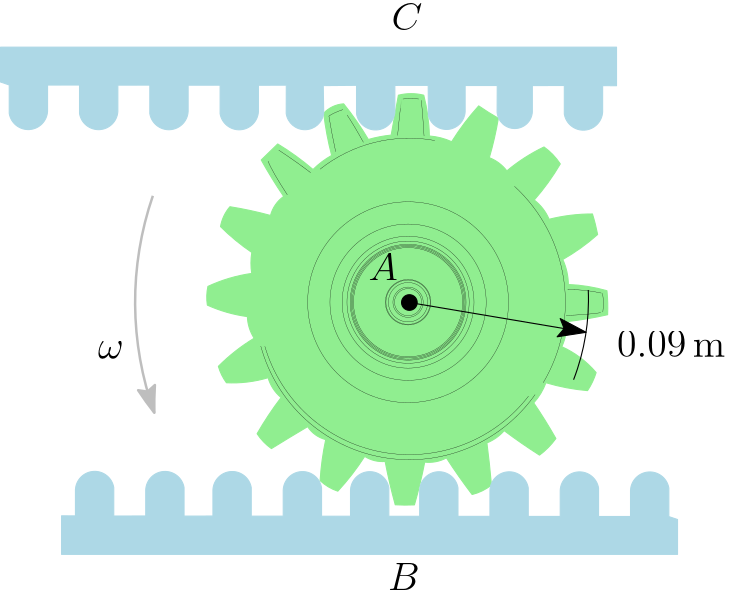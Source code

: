 <?xml version="1.0"?>
<!DOCTYPE ipe SYSTEM "ipe.dtd">
<ipe version="70218" creator="Ipe 7.2.20">
<info created="D:20200624175436" modified="D:20200627002041"/>
<bitmap id="1" width="1920" height="1080" BitsPerComponent="8" ColorSpace="DeviceRGB" Filter="FlateDecode" length="127829" encoding="base64">
eNrsnQVclPcfxw0kjP/cFBtFUTenS3sWIaAYCCKgCIii2O1mTGdPndPZikoZGIgxOza7u1BQ
we7ZSt//d/fjHp6+JvTz2ft1O5577sl7Du99X74/W1vbaqpUrVrV1taW3lapUqWVW2cAAAAA
AAAAAAAAAAAAQCNffvllLVa+VocKZ8Y8k9sqqpCnFEAQBEEQBEEQBEEQBEEQBEEQ2bRy61yz
Zk1RBc34Z8ZCV6lSpXLlyvDPCIIgCIIgCIIgCIIgCIIgiMaw/fNXX33FVtC26v4btO0GvYV/
RhAEQRAEQRAEQRAEQRAEQbRJK7fO1atXr1Gjxleq8Pwz0/O5sirwzwiCIAiCIAiCIAiCIAiC
IIiWYfzzl+p8pQ67+UaVKlVs1IF/RhAEQRAEQRAEQRAEQRAEQTSG+ueaqjAKmpZAM+aZNt+o
XLlyJVXgnxEEQRAEQRAEQRAEQRAEQRCNYeqfSaiCZkQ02z/Tzhs2NjbwzwiCIAiCIAiCIAiC
IAiCIIg2kfHPNjY2tO0zLX5G/2cEQRAEQRAEQRAEQRAEQRBE+7Ry62xnZ8f4Z6YRB+3/zBQ/
M82fUf+MIAiCIAiCIAiCIAiCIAiCaJNWbp2rVatmZ2fHdIFmFHQVVuCfEQRBEARBEARBEARB
EARBEJ3C88+084aMfyaBf0YQBEEQBEEQBEEQBEEQBEE0hvpnqqCZFhzUQgv9c6VKlSpWrAj/
jCAIgiAIgiAIgiAIgiAIgmiMqH+mYcYcpMMOVlIH/hlBEARBEARBEARBEARBEIQXhXbJC5ua
lJT0/fffy8xAHn3x4oXhK2rl1rlq1arVqlWrXr069c811GHkM/XP6P+MIAiCIAiCIAiCIAiC
IAgiFW3cch7xzxERES9evJBS0FQ+k3kMXxHbP1MFzVhoXv8N1D8jCIIgCIIgCIIgCIIgCIJI
JR/55wLSCtqI8rmAhH8mIfdF/bN+/Z8tLa2q2NZs0Mi+XQd/X7++AAAD8ezUo0kz1xo165T4
X0lcgADk5QuwcGGzEv/7omy5KlXt6tT8qi4AwBCq1/iuQsVqJUtam5tb4qMNgiAIgiAIAv9s
CgVtXPks759tbW3ZzTcqVaqkX/8Ne8d2P4/+EwBgIrx8ehYtWhwXIAB58AKsUfOHlq5dAACm
4Pu69rDQCIIgCIIgCPyzcRW00eWzlH+m9yuzol/9s7V1+aDg4bATAJiaAYMn2tX4GhcgAHnn
AixevGSjn9xgCAEwKc0dOpa2rojPOAiCIAiCIAj8s1EUdLdu3Ywun6l/rqaKnZ1ddXVo/2cb
Vpjmz9r7Z5vKdpASAOQk9Ru2wAUIQF64AD//vAzEIAA5RmXbr/AxB0EQBEEQ5KOXutoE/tmQ
bNq0iWwYuTX6kk3kn4sUMe/d71foCABymDJlKuACBCB3L8DChc2aNneHEgQgJyleoqRR/mFs
YWlV55t6rdv6+vr1CewxlF7a5A75kUwkD5EZ8OkPQRAEQRAE+fj8M227kZSUJDocoen8M6//
BiOitfHPrdy8ISIAyHl69PoZFyAAuXsB1qrdEDIQgBymcZM2Bv6T2KaynUfHbtpc6WQ2MjM+
WCEIgiAIgiAfjX9m93wWDkdoUv+sd/2zpVVRWAgAcotatX/EQQAgt6j55bcwgQDkCno3gi5T
toKvXx9dL3bylM8++wIfrxAEQRAEQZD87p+FAw4aXUEz4w8a0T/X/PIbKAgAcgvPTt1xEADI
LRydPaEBAcgVanz5ox7/Eq7zbX1DLnnydHzCQhAEQRAEQfKvfxbKZ1MoaLZ/ZhR0DVX09s9O
zh2gIADILfoPmoCDAEBu0d4zGBoQgFyhQeNWuv4zuHVbX8OverIQfMhCEARBEARB8qN/lpLP
RlfQjH9mm2cD/XO3HsOgIADILf6YFfbbpPk4DgDkCu3ce0ADApBbFC5spv2/gbXs9gwFjSAI
giAIgujqn7VJXtjUly9fSslntoI2on82Yv0z/AMAuciRY2cXLF6N4wBArgABCEAuUvJzay3/
Adykmatxr32yQHzUQhAEQRAEQRD9/HPlypUZ/1yxYsUKFSrAPwMA/wwAgH8GIK/x+edltPnX
b42adUxx+ZPF4pMFgiAIgiAIgoj6Z1tbW56CZvxzJW7gnwH4uP3zL2P0eQgAYBz/7KLXQwAA
XfyzhaXVwKGTTXH5h/QdQxaODxcIgiAIgiAIop9/ZpdAm8Q/j5r5y6g/KOS+KJwZYDkAME39
89Tpodt2HLgadzM+IYkQd+3W9p0Hp84IxYEFwHT+2cmlM73j2tqvg1c37y7BPn5KyB0PryAX
Nz/ebAAAvf2z0TtvoAsHgiAIgiAIgujhn2mE/Z9NVf+sh0+GggbA2P553MT5hw6fSUtLE3bF
T0/POHTkDJkBhxcAo/vnLKvcqktHn6CA7iEh/Yb0HjA0pP8Qcie498AeIf3JRE+f7mQGKGgA
DPTPOhU/k996iUl3Hz16qv07AFk4SqARBEEQBEEQRBv/TOuf2ZXPFStWNGn/jd+GTArz7rHN
se3+RvYXv/r2WrWv4qrXirNTUb0W+ZFMJA+RGchsZGYoDgCM65+nzgi9fecBtc337z8+duJ8
zMbdhP/+e5WRkUkg08kMKIQGwLj+mfpkl9Z+XQJ6hfQb0r1Xv87+wR19u7f37EbwC+zVLbhv
QPeQXn0HdQnsRWaDggbAEP9c59v62l/OC5dEJ6tC7mj/LLIKfL5AEARBEARBEJ5/rlKlClXQ
PP9cURWqnemdChUqlC9f3uj+eUbIyEelyykKFNASMjN5irbL35Lw4sOHO0dVXu7uB3VeXtnC
mufoA8H0fVfI0+6elV342Tsf2OEuMy+g2ndBHhzJibWrDqAh61WeFOFTlMecnk39jsaLuH06
P1G5JbyTu+Nwwr0rh7botpwxs+VnCI/aSNB+uhH987gJ8+7cfahQKN6//7Bx896Rv2Zt6u9/
LH337kNmpiIjIzMtLZ3McPfeIzKz9q8BwcliJirvCE/HpriXH14kbOJcrcoI5+TOoOWri/uy
VK1I8CagDHez6bNEV6F6iFkOdyHZbyDK157g6YLLU7lS3hJ42ym3kfp+W3FXeGxZVxn7qhG/
JDlnTev1GnAhZ7Nlz9nrp89ePnb83P6DJ3fvPbJtx67F7Blmrvhr7vLf6P1xc38ZM0t+geSV
P3tulPbTjeKfs+Rzqy5dugb36juoa7de7p6BzKOubn7+QSGBPfoEdA/xD+oV3GdgF/+eLlo2
4ph//lly4lbuxLmn/kt+dn6u6v7WG8nJWTPsTUhOTtgmtpBticmChcjDXoX+KNebHfFt05Pw
U8+EC1ROzIroxpPtEUxnHcAchaz32alw7mYkG+GY5yodOgaHRawlt1pON8Q/e3gFmdo/k1Xg
8wWCIAiCIAiCSPlnWgJdvXp1estoZ2qeafGzKfzzqW/rKwoUSCtsllGoUEZBNYUKKylYiEOh
QmQ2MvMpbctXWAbs6INszcIWKUrBoraLHNN49o6MUlaJILY/2RT3Uj+dolQ3GkS3UUS0/tpZ
ry3ku0flQnQzTmKGStqAaV6a2mrqfpoEpnRfQlLCmRXGPk0vX74iH3Kj125jTyQ/konkIRP5
ZyrlDh4+TeXzwiVr6PSx4+fu/efY02f/kemZmVmkpysV9KEjZ5gnGuCfRaVl9qHmelHli4H3
I/u5qleXpi+ABF9AHLmb9VpSqWzW0/lzZllrkS8vqBBm++HsrWJ9hyXpn6VfzJxFabORpvHP
2l19ueif/9mQPWVu9D+xm/dELNLHP8+eG0UutBcvX/FU87ET58n0cxfiTOqfPb2DQvoP6dot
pHW7rlkTW3Xx8OrmF9gzsEfvgO4hFP+gkF59B3v6BBnFP7PIW/6Z73Xnn09g6VZDUG6biNBW
yudn8qsQ88+aIEf1v1PzTeufjWP78wDzFkSQ83L1ajxbNZP7ZAqZTh41on/W6X1GP/88cOhk
fL5AEARBEARBEKF/pvKZRqr/RgV1jOyfR828W96GumVFgQKZBQpyqp1VEyn0Ieqob1eorFUL
6C0JL8StSLYE4+kX9o+S3pWtrA3mE/HPethjpXDjrlc4Resa5rPMejdt0a8EmtnyXSeTnpzb
ZfzTRFUzW0ELp5ii/nnKtCVpaWkZGRmxm/aQH0eN/YvcrovZSXtx0M4bNJmZykYc6enp5CkG
1z+LXUesKbwLk/0iFH0ZaFKg0sJT9GXJ2TbVNt99IFy+ciNfvJTwz6zrznD/rHkj4Z9VLNu6
Zt2mOXrVPx87fo6noKl8fimQ0sbtv+Hi5hfQvXeP3gPaZ1U+K8Vye4+AXn0HUe0c2KM3hcxG
b5nhCD8+/2xCoZq1L/z6Z+Uab+zV/Nw86581bnw+qX++GpfAVtCMfCbTjVj/bFPZLgf8M4Gs
CB8xEARBEARBEITnn21tbdn+WVj/TO+bov55zPCpD63LK8VywULZ8rlgQcXvvytq187+Ua2g
yWzkDnkKeaI24lSiPpDTBIBfpiv/V/NaWVB2aw72Elh//q/UNZxuAKw/cudO4VsmVjmucGYt
/LNoH5Isg8QsMMsmiW0ht/WBhETS5B65G6+dGGQ7K6kjzG1rwJwmjevSvgT6QOLDpIur6fQV
x06cu3L85IWDh0/t2bVjXtbM0cuj/148h3nuggnTlowbr7OC1k8+6+Gft+04oOz5/ODx6HF/
jfx1FtV0Z89dZWlntn/OIHe27zxoBP8sKCxna0xp/yz1hwlySlNGkIoJWN5lTrdZsHx6WbFF
sYh/Vm2qwf5Zi400kX9m3afXY/b1Jf3uwd0v1tsFM517MFnXLOfrvxcJR1R/NyHx5ibmn0dH
LY3evnS+Pv6Zp6D1k896+OcOXt1C+g3p7N/TyUVZ1ezk4ksmevn26NV3cFDPPkE9+zIK2j8o
JCCoV4+Q/h5e3Qz3z6z71D9n96DILgamzla5KBquUM2eLlmRm9UdIpld0kxXp7wVyG1pE87r
kpH9xKzq5ewVafCxPP9MftTCEov5Z86eshqGKBfO6R9CN1V04wVLy34iZx723jH+mXVsNdVv
5zcF7RcwUD/5rNE/16vfHP4ZQRAEQRAEQXLRP9P+z4x8JrGxsaEFzxXVKV++fLly5Yzsn0f8
nuWfWaXOSp48Ubx6pRg4UGFmxp5OZ1P65xG/66W/tCizzNY+oqZLerGCjtPqzgCsP/Nnajjj
stbCqy5megKwNpKr6VjaSmxmjf757B316tg7S/tjsBSfVB04tzM2d2c1HqXsoy3VAkXGKDJP
kT7C3If2XYk7q/W6tCiBfpEQO3rP2YcvruxTTdl+6fKVqzsismaI2HJ0+9atfxnmn9kKWj/5
rId/vhp3MzNTcfgoR2OuWLXlyLFz/+w/kXT7fmamsuY5PT2DhDbiiLt2yxj+mXe5cV7nnAuT
fdakta2UpJV9SPpyzjbAWfPwLtWsH2X8M+cVa4h/1mYjc8Y/85pRZ50U7ruH5Jse63TzWkyz
ux6x2rNoaDAi6p//XBC1PSI0TD//zCjod+/e6Sef9fDP3l2Cew8Y2tE7iD2xrXtAR5/unp2C
fLsGB/bo6x8UoqJXQPeQHiEDyFOM7p9Zbln5Y5bPpDqUY1nVsymXz3kKlbr8FtNqGyxYnVhZ
tdg2txRrxMFacpbXVStl1Y9yCprnn8nGSAt2Lf0z+1DMP39qm1j9s/jGC3qDsA+X+lAo5+eK
7o+v/pmtoFNSUl69eq2ffNbon5s0c5Ubh3d66LET5+Ou3WRITLqb9X1A0l329HPnr5KZZRZV
r35zfMRAEARBEARBELZ/rly5Mq//M00ldWjls8n9c0Guf752Lavm8tw5RYMGTBW0jv5Z0mpy
e0Gz1dYHTdqHJ6WzC3GZvrXcikTJXh+auluId8qVmF/WikuZLtZ0jsXlroWzRsHf4Ou0PeqD
w39Um/JOZh4dj7C269LGpiYm3n3+8Opa5Y9bD1xNOrtvE2uGTTE7/42cZ6h/pgKZfuAld/Qx
ijr65/iEpMxMxaa/9435bc7Y8XPJ7ehxfzGPhi5fr2Dl1as35Dbhxm2j+GcZscwZXpAndXWs
ZJa9OqTbvAv8M3dm9X1J/8x6n9Fq/EHuDPxFadxI/f2zaCT8s/gfYvDePbKfxd9xZkeyFytV
6C5Ypg7+OSpspd7+mfDgwWNy9ZGDsGL133ocUl11mY9fj5D+Q9w9A51VPzpzH23T3j+494Ae
IYT+hK6BPcl9X78e2vlnsUj4Z3YBbfZDbOHMbZXMGwWPEaFcK8uWyYyP5a9OnzYX2XMKhLOG
niFc/0yPEsfuij1Xs38WPku6/4bU0viHS7WdHM//0fbfYPALGEjlM7kl9/VYgiH+eceug8la
Z7Xst8NkRfiIgSAIgiAIgiDy/pneMv2f861/FpM2YoN2ZRXvUQV09AGv1lfMP8tU9grGquMX
/X7Q5G85LS8EJYK8TRKbWaN/5ogvln/mDegmZrxF+hiIGzD5+md29wxBrwzxFhzM2ZQ5wqKn
Rqt1adFRRLkxb968iT9Afzx46kbSEc6rK3rV1oPRy/Jf/XN8wm1ynSUnpyhJSSW8ePH6enzS
ilVb6Awbt+y7dj3x5q27e/Yd3bbjQGamgjzFOP6Z5zA5fwjAlrdiZfA6+meJh2T7QvP9M/da
po/y/PMHsReSofXP2myk9l2ADOu/IfZcwduC+ohxDwjrsDCL5byDsb9u0KKntGnqn1VtN969
e5eSkvIiR+qfffyCg3sP9A/q1bVbL39CUAi549u1Z1v3ADrOYPuO3Xy7Bnfu2tPTK8i9Y2Cv
voPJU0zQf0NMkAp8rFp+srtJcMw2113zo1qLAe2m2ctk+WeOzZYvohbxz+KCXZf+G1lHg/tE
gX8W2XiZxtfq7ZQ8BR9p/bOq7carV6/JBcgbjjCH6p+Pn9Oq/vlCHOqfEQRBEARBEERv/8wu
gc7p+meT9N/g+md+/Z7GltGamkhI+GfeU0QK/Hh/q85tZ6Gemd8pl19PKDmzxjpnkYpTHfwz
T97q4J8Z6aT96GPqOcVkoJh/Fp5fo4x0lnW4nr55fjaW8c8Je1cY2T/nSv/nuGu3VF01MhXc
kAnLI2KZ2Ub+qtR3h4+cJdOvxt00kn9mXmmyZeoc8ynT/1ny6pbpkyxTey9ycWVdMqwpMv03
RhvLP2uzkTnV/1ln/yy6jxz/LLoL+vrntRHrDOj/zOr5LByO0HT9N3qEDAgIUjZ57hbch0Du
dO/Vn9xp6+7PzObkohyXsKN39z4Dhnl3zhP+WbSGmeufRT2wtH8W1Pq25PdAVi+QW/9smH+W
tLs69H8Wb2OSvS8SG6+df+bO/LH6Z/aAg8r+z9zhCI3ln+t8Wx/9nxEEQRAEQRAkF/0zM/6g
nZ0dddHM+IOm9c8mHH9Q+Jf+8n/NLdpbQ8xoiUkVbbpDiK5I2u4KOuXePcvW4zIzS+svyWOi
pX82pP8Ga5ky9aji5pBtyaSPsOhidViXLv5Zpv9GxOKVbP+8aJJ2/lkonPVT0Lr65+07DyoU
ClVv50za3pn8LzU1jUy4eDleZZ5n/zLmz1/GzBrz25wHD56QmbftOGAs/5xV23+Uf3lyvSi/
NbTwJadBV8r0/RZ1pJz5Bd8ExbG2Nkf8sxYbmfP+WbxBEOf9TYvW7lJfDejnn2ev2LkmOmbG
aH38s3DAQf0UtK7azcOrW4+Q/gHdlR2eyS2F3A/uPbBTlx7UPKvkc2dn1y6d/YND+g3pYJLx
B7sIm2kIHHK2vBVtYizZFVnrQQalFssvJ5bxzxqaeAjHH5T5USf/zBPC7A2W2nh5m616imyF
9kfjn9nymQpn9nCEOiloef9sU9kO/hlBEARBEARBctE/M/XPjIXmjTxI5XPZsmWN659/HjXz
bnmbjIKFaGFztoKmsIqi6UNkNjLz7QqVyRM1Lpxta7UoFOSOrKdppDNeKbVUuwCOdL2r1iks
LcPRLCzDQ8ukWaZOqXResCu65WaWNF0s20P/8l07/8ztic0t2Bb1SyLlrBx5xa1F3xT3QHbw
RO7RljzCvMWyxx/Ubl06+Gex8QdjN9D7cyP+DgtbPUV1f9IfYVO0888vXr4SqmaqoMlDpvPP
ZPNUgwtmUv/Mzo2bd+g8o8bOJrexm/ZkZGSkpaWRpxjNPzPNT7gSkn/Bck6iqrMEbyhALf60
gXeNMMN38l+c/C493G1W9ZTg1GbngH/WvJE5Nf6g9Oilol8QKO+z3z3uio4/yDm8Ek5bs39e
vuFA7OatC5gZdPHPs+dGiQ44SBX0uQtxpvPPLm5+Ad17B/boTW6pfCb3A4P79Oo32LdrMLv4
ub0neWQAmY08xQTjD6pnZgtP2jJCZAzBrM7J2ap2W6L4+IPZTjX81A2JcmuBneaY2KyR+9je
lT0P7X0hMhKidv6Z03hZVClrNsbqfef6c/aWSG08d9xGVgcP/gCLnHEJP0L/PG9BhHDAQUZB
k0eN5Z91/Teqfv550NDJ+HyBIAiCIAiCIBr9M9P/uYIqTP0zuTV6/TPh1Lf1FQUKpBU2o245
i0KFlRQsxKFQITIbmfmUln9BuSXhhdpgiAyzRR9iNUMW6Qt9V3oAOF5rU7YqYTdY5v4RvToi
Ixhml09n/XhWROGKKCnxmaVNF9MVllN0KuOfeVvIbdkqJf34bV3FB16Ub/7MXhTPREkcYd55
4dSKa7UuXfyzcsq5s+euHD954eDhU3u2sGuhVy6OiF0UumbugpXTpmrbfyM8aiNB++lG8c9U
yh06ckahUKSnp1MF/eLl65XRW6NWbl6wOJqxdguXrHn//gOZ7eDh08wTNX+hw2+7LSalVadM
vmuN8GUgOUCh/BuC1GuScznzXtW8bSaXA/ebFK38s6AHsmAif3uEi5LbyJyqf87eBu5wpS8S
jjBXmaAXh9ywhrz9Ev/aS9I/nz57+djxc/sPnty998jm6JWcGXSsf964Za9onbPUdKP4ZyqW
PX2CevUd7B+kLHvuFtynS2Cvtu6BbTsEtG7r39K1M52zdbuuXbuFhPQf4ukdxDzRqPXP1EIz
XZpZDZmzGxdzFyjW0JircDltotWL1aiIabeKZP5Ks0dUVG0Sp/55L7Mi8ZENXeUqnKnUFdlB
0T1VN9ngVnqrw7LB6sWqlim+8Vz//Oz8VmZLBL04mL37KPtvdOgYHBa+VljnLDXdEP/s4RVk
av9MVoHPFwiCIAiCIAii0T8z/Z+Z+meT+ucZISMflS7HKXuWhcxMnqLdwmW7UugxfCEAeR5d
658J4ybMu3vvkUKhSE1Ny8xUPHjwhP3oyF9nb9y8l8rnO3cfkplxkAEwon92ce3Sxb9ncJ+B
/kEhQT37dg7g2zZ3z8Cu3Xr16juoS9dgl1ZdtPLPnwqSnajzF5Kl18Co4w8W0LEFtH7+mawC
ny8QBEEQBEEQRN4/M+MP0ubPNjY2TCG0Kfo/U34bMinMu8c2x7b7G9lf/Orba9W+iqteK85O
RfVa5EcykTxEZiCzkZl1qll9oc/wc4JeHAB8vP6ZMHVG6O07D+iwg8kpqSdPX4qJ3R27ac+x
E+fv339M23GQGchseX33hX/p8NFfyIJS6g8SA3F+EJZh54cdZP5+4dWr18+e/Xf/waPE62ei
Pgr/nK2gW/t1CVQaZlXz515ePt3dPQLdPQM7+gR19g/u3qtfSL8hXQJ6kdkgn+GfgSH+2cLS
atDQydp+OTtxflLSvYePnujUfIOsAp8vEARBEARBEETon6uoQhV09erV7VSh9c/01oT9n1Ut
oHPiKQDAP2v6oH3oyJn09AyFIGlpaYcOnyEz4PACYFz/nO2TW3Xx9Oke0D0kuPeA3v2HhvQf
Qug9YGhIvyFkYkefoJaofIZ/Bgb7Z5ImzVxN9w5AFo4PFwiCIAiCIAgi5Z+pfK6qCi2BrsiK
af2zyif/MuoPitIti8GZAZYDAGP7Z6YQevvOg1fjbsYnJBHInW07DkydHooDC4CJ/DPbKru4
+Xl4dfPuEuzjp4Tc6eDVzbW1H282AIDe/tnC0iqk3xhTXP5ksSh+RhAEQRAEQRAZ/8woaDt1
2M2fTe6fAQB5wD//MkafhwAABvrnLFz0eggAoIt/JqlRs44pLn+yWHyyQBAEQRAEQRAt/TO9
ZQ87WL58eZP2fwYA5JH6ZwBArvlnAECO+OcCJujCgc4bCIIgCIIgCKLRP9va2lZjhfHPzMiD
WtY/FytWAv4BgNz1z/MXrsJxACDnGTJiGgQgALlI2XKVtf83sFtbX2Nd+2RR+EyBIAiCIAiC
IDL+2cbGpnLlyrbqMFXQlSpVovKZEdHa1D9XrfYVFAQAucjmrf9Mn7UcxwGAnKd3/3EQgADk
ItVrfKfTP4ONoqAhnxEEQRAEQRBEo39m+m8w/pkqaGbYQXYVtEb/3OgnJygIAAAAnyABQcMh
AAHIRb6va6/rv4TrfFvfkKuePB2fJhAEQRAEQRBES/9Mbql5po04aP8NPfxze48AKAgAAACf
IF6+/SAAAchFWjh66fGP4c8++8LXr6+u1zt5CnkiPkogCIIgCIIgiH7+mVZBs/s/a+mfP/+i
9NCfp0FBAAAA+NQYNHSqcys/CEAAcpdy5W31+yexTWU7D68gbS52MhuZGR8iEARBEARBEER7
/2xjY0ObbzCjEFL/XK5cOab4WcvxB7v3HAEFAQAA4BOkrXt3qD8Ach0HJ28rq2J6/8PYwtKq
Rs06bm19ff36dusxjF7d5A75kUwkD5EZ8PEBQRAEQRAEQfTwz5VVYbeApv2f2eZZo392cukA
/wAAAOATpHPXQfB+AOQRGjRuhX/hIwiCIAiCIEge9M9s+UxvGfnMRMo/m5tbtGrjA/8AAADg
U2PYLzO8uwyA8QMgT1G/oYulAVXQCIIgCIIgCILkKf9sU9mu74BxUBAAAAA+NfoOHN+6TQBc
HwB5sRFHS+9KNjXwT30EQRAEQRAEySP+maegmfEHqXNmUlYV8pQSJT6rXaeuq1un4JCR8A8A
AAA+HQaPmNaj9xgfvwFt2gdB8QGQx2lm7/HNd00rVa5ZvERJ/LMfQRAEQRAEQXLLP1dSRdj/
mal/pnfY/hkfZwAAAAAAAAAAAAAAAADII+qfq1WrZmdnB/8MAAAAAAAAAAAAAAAAwLj+mdf/
Gf4ZAAAAAAAAAAAAAAAAgH7+Wdj/mQT+GQAAAAAAAAAAAAAAAIDR/TO5T8cfrFChQrly5eCf
AQAAAAAAAAAAAAAAAOjqnytWrEj7b7AtdNWqVeGfgbFo4dixSbO2DRu7NmjkXL+hU70GjgAA
AAAAAAAAAMjLkM/v5FM8+SxPPtGTz/WQGwAAw/0zuwQa/hkYjqOzz09N20A4AwAAAAAAAAAA
H4GOJp/xHZ29oTsAAPr55yqqsPs/wz8DvXFw9ia/lfDbGQAAAAAAAAAA+Mj4qVlbWGgAgCH1
z4yFZsYfhH8Gusrn+g2dTfrLri5+4wMAAAAAAAAAALlWC+3sAAUNANDRP9uoQi002z9T+Qz/
DLSVz07e9Ru2xO9iAAAAAAAAAADgo1bQLR2coKABMBQnl2zRau/o0cKxrX3Ldp26hswPj375
+u2tW3eOHT8TunT1gEHjmNmcW/nla/9cpUoVxj+zi5/hn4E22Dt51WuAbs8AAAAAAAAAAMCn
gJOBCtq5lZ+rm79L664uylvVHTWuFDflrXqiv3JmN9Wjbv75TsGpd7kr2XJdIbts0EpdOrs6
+7o4+7rqAp3f2QUaMEcstGPbRj9+/0Pt6vW/r9WkwY9NmzW3d+sYvXGrQp337z+cPXd59K8z
8qOC1t4/ly1btowq8M9A4vsa3waNnPH7FwAAAAAAAAAA+ERo0MjZCX4SAP1QXTtubXx7d24z
JrDJL97f93GrOci9zqTuTf8c0G5Yd492Hl3OnL+cmZn54UMyI6KPHj3dveeI/KWgZfwzr/8G
/DOQ/2OBhj+1wm9eAAAAAAAAAADgk6LRT631UNBUnQ0ePj4yKmbR8tWRK2JCwzfMWRAza1bU
vHlh4ZFRkRGLI8LmR0aFRkSGRSxdGbZsXXh4TGRkTETkurDwqMio9UOHj813VaABQUMnTJk7
ftKcCZPnspk4ed4ENar7nEfJ/FN+X0CVo36Gc1ALp5U/1Ylu9HV049rRjWor7zSsvaZBLSX1
v46uVye6Ppd6Ways/02/pi1pBbWebVpbets7dWJwcvZx5E4hMzg6+5DpvIn6rW7sbzMJ+egl
0bZd5yHdPab3d5szwCF0qHPEcJcNE9v/Pa3Tjpnd/lkw6Nc+/mMnz0xLJ1HepKUpbxUKxbNn
/w0dPjEfvf61qX+mof7Z2toa/hkIaWbfAb9zAQAAAAAAAACA/Ii3T5AhT29m30FXjeDipmwo
sXLdBoVCkaGq6nz0QnHyzOOD+y/dvHFToXhNJigUdxSK/xSK9wp+lApuzdo1ZAmubl3zhTah
nnDchFlRq2PjEu5cuZ4UF3/navxtenv1ugrWnexHr9++ci1px+5D0/5YRNt36HacnX3J7bqG
td7UKrisfMHNFQpuLE8osKFcwQ1lyW2B2PKFN5UvElOm8HrrQjHWhdarWKe6v6h0oadVzFb9
WJtZju7y2adpiw5sqF5uZu/R3N6jaXN3ctvcwdPBSWmkeXOS5370/tnJrXPf7gGjQ9pNCnFc
MMgxdIhj1CjXmEmem6b7bvsjcM+cfjvmj+jfu/eJsxfJCz41NTU9PT0zMzMlJZX8+O7d+2Ej
JuUXBc34Z6qg6fiDVVRhzDO7+bMp6p83bNxx+MipXNn9MWP/GDxsQo6tjrwwdu46cP7CFQq5
P278n+wZQvqMIpho7e6ewWSN5NYUnTfqN0TbZwAAAAAAAAAAQB/3O33G7NDQMMKcuQt7hQzO
+W2IiYkN6NZH76fXb9jSyUU3P+ncWinNlkasSktNP3f96tLIDWN+/auLT9/gwH6b1kX/9+hC
SsrNlNTrqalxKam3U5Nfpbz5kPI2OTU5LSX1/au3d1JTU8MjopRetLVfPvHPyttff/vzclzS
4WPnjhw/f/TEhWMnLpw8fWnz9n8j1mxesX5r1Lqt5DY8enPs1n0nz1wmM1AOHz0bf/P+5N8X
KBel4/5Sbxzd6Ov5ZQt9VrJ0yRIli5coWaz4Z0qKEf5HKFrsf1ZFS1hZFbeyKmZJsCxqYVm0
qIUVuT/ri8LRdfX3z9QqN7P3UAlnT4eWnWb/FfrXnKVt3QPIQ80dPMltZ7++y8JW/zlrSXPV
bBRqqnPSP/sFDBw6fKI8ojOT+/q9JDp16dcleMDAkMCfe7QeE9hkUmC9P3vVXzqkxdqx7TZN
8tk2vcuuP4MOLx25YPLw46fOZ2ZmpqampWdkJS0tTaFQPH781L/bYOMq6JA+o6i0NK6flPLP
tra2ov7Z6OMP7tp9gByxt2/f5crlP3vOsvkLI0eMnGrqFdHTpxALc07J7Zs3b+mXF6aQzzdu
JJHVkVujK+gmzdp9uv9U+Pu2QvHm9J/0x52JCsXr0/Pxz6dc4M9zr7NPhKnoOzt2Tdg0j5zf
u34L16yNJczqx5nuMWHFmrUL+xpzXcNnCdYCTIbyaC+f4I9DATS87cweLvWo8k1AzzclvPxA
/nlv9Jy2XPVLEK9YAMBHSdPmrUNDw/bt+4ewdev2mJhYen/9+tj27p1zUoCTlZItMWQhTZq1
082LqgbUWxq1MlXxIXxVhIeHj2Mzl5++b9S7a+CVE/szk5PS05PS0+LSX59OfXkxI/VZZtrb
9A9vM9PTUlNe3n9wnnwSj4xawSwnv9Q/j/3tz0tXbx49ceHEqUtHTpyP3bovZsue5as3zl++
Zu7S1QvD185dtnresuhlqzaS6Rv+3nv4+LkTpy8dOX7u+o17U6Yt0MM0Mv55RbkCn5Uo+U2J
El8WK1GjKKF4daviXxcv4e1g37lly9qflaxmYVXD0qq6hZWduaWtuUXNIhZWFlbhpQtF161j
uH9ubu/RwtFr565/L1y8+vfWPbdv35sxc2Fzh44Rkevu3r1Ppty8mRS9ZhMtjab+Wb+hLfX2
z2/fvlNoysJFUcKZ37x5q8eLoVWbgENHT46ZOrt7oL+/p4O3cx3PZjbBLrYTfb9cFNJwdo96
4/wbTO3lGjWp54qZoy5evJKZmZmm9M/pmRmZ5DYjIyM1NZVKxVZtjDkW54ULV+l+kTum9s9U
QTPmmd1/w7j1z4x8Nl3RrzwdvUNyQEFTsUzP3YyZi6n+Jbfk/o2bSfS1Ov2PRXQeU/hnRj7T
GF1B12/YUr9fTy0c2s7+a+Hevf8uCY0g9+Gf8wVblDt5buZH5Z+19TBG88+qj9Laal6lfF4x
3lNkG/Kyf2a2U3lnLQNra9U+gU/2EVZujHp69hEQPp137rhrFHh79noltJ4JDiwEYA4f25zb
C/brTfJsMpc893KWuMw5L4y86J+zLyL+vohsLedKF5x6jdej+ts38ctZ3x2X/EaPfzC1fReS
PEdk+0Ufkjgs2S8nkcPI2wDZbWM/ytkpqfOep96OuBuj029MAADIh/J5/XqlcJ4w8XdnVw9m
4qjR46mOzjEFPX3GbOq9mc3QrwRaNy+q6iMxf+nyx+/u/DF7ilPTxs2++7Z5nVojuvle2r8l
/uzWEwfCrpxZE3dy9am9yx5d3p/+7GbG+8dprx/evnp05/bwx88vLlqyWI9+FMLRrCga5zGO
fx4/63Jc4rGTyrLnQ8fOhkbFLIpYR1gZs+1G4p03b98l3bm/bvOuRRHrycQlkesPHjlz8szl
w8fPx9+8P3XaQlXduG7766ryxmsa1ooqV7B48ZK1ipWoXrSEnVXxGkWLV7Aq3snefvH0qbFR
4T09vb6wLEomVlXKZ8sqRSyqF7EwN7cMK10oup6h/lnVZKNjuw6B167faNPenxzMkD6/nL9w
JSHh1uEjJ339+pA5uwYMOHf+spOzd3N7z2bqTh056Z8XLoq6cOGqDLt2H2BKnRlDS0WfHqub
PHUeWcKkGfNGTZgc4Ovq71Y7oFV1f8fKwzvYLepX/zefmoPaVZ8Y4jh3RKewmWMTbtxU+ue0
NHX5cwb5kdzSXtBTps4zouIzqX9mWkBT+Ux7QTPamd6h8tmI/Z9zXT7njIImL04qlqNWbJB6
hbO/TDG6f86ufL6ZRC6KR4+eGldB2zt56S2fL168fPzEqdl/LSS35H6+VNC57Z+VNjhxJ/yz
Qf5Z6Te0EmK54p95K80n/plZzvBZ2RbFf3xYrOwGs9fO2RKVk2EJFtUBVNsJlWZhuRo5X8c5
8vwnsrczRzzMJ+ifTX1sjVjAL7Oo7L3gvNhUplR077LF5sfgn1lHhvfmSX7kbQzHmgreATRc
j9Sgct4xyP4adn5Zr0Ce0VX+yHt30vwuJP9mkiWThadP9VIR7gjrbPKuFOWP3Pllt41zclWH
nfu9nt7+Wf7VaKL3xo/jSysAAJC3viG9RbpttHfvTKugc2AznF09yLpo6fWEib8bsih7Jy9d
/fPCZWGvUh7HxkZMGhbSs22LDj9W7deuceT0IWGzBs2cELB1/dR/t88Nn9X/xLqZ7xIPK9Lu
vL1/7mDM/Hmzhl1N+HfB4gX5r/55/KxLV29R/3z4+LnlqzcuiYoJjYp5+Pjpu3fvT567/Py/
l1eu3VgYvjZ0xYZlK2MPHT178szlI8fPX79xzxD/HN2gdmTZgsWKf/Zl0RLVrIpXtSpWs1iJ
klbFfx08uId7uxmjRy6Z/ZeFZVEysYq5pY25RZUiFjXMSSyXWRdaU782sxw9/bODZwvHjt6+
IXv3HXJy8Wnu0NHR2Tdyxfq0tPR5C8LIbC0cvdq5B549d8ndI4jMTMh5/6wT1ODpb+o6Bl+7
fuPDhw/zlobPWrAo2K99u2ZfdnWoFuBY8RePOmtGtP49qO4wt2ojvH9cPsp7y6qF9+7fI6tL
S0vN4CYtLS0zM/PatRvtPXoYsYb2woWrR46eNnr/jQoVKoi24DCpf84j8jkHFDTd0w0bd2is
jjaFf2bLZ6bumhZdG0tB6918Y/KUmZcuXWF+JPfJFPjnvO+fP77+G9p/oM6V/hsyK827/llK
6cuKd+6eDu/bT1JH8I+JsERc4oTyHxKVgSJ1hvDPRsLkxzZH/DNrL/r2G67F1cpyiVr557zd
f4MjmdleVOyIeQ7v6yn5DiB7PaqsqdFVJ1cykw1gS1rB0dD0LiT9ZqJ6c5apZBZ9aXElM+s4
ixZmy2wbf36BKtf7bQf+GQAATGF9585dxEwZNXr80qXh7B/JDIb0ZNYSuqKQ3oNjYmK3bt3e
tHlrAyq62+vaf2P5ilUKRcr1ywfP71qxbGTgL+4/TutmHz25R2zoyHXhYy+dXnv57Lqo2X3/
CR3+MmFrpuLWizv/7lg6asEf/R8/u7Rc1f9Z7/pnWtLctEWHsuUqV7VTlvg6Ovs6uVA6q3/s
3LBx688/t67z7U/MUwzxz6r+z4lHT5w/duLCgaNnlq3atDB87ZqNOxUKxZZd+2cvXrF194HV
sduVxc9RMctWbth/+PSxkxcPHT0Xf/P+FFX/Zz3rnxvUiihToFixz76yKl7NqhihRtHiZa2K
+Tk6jx3Q7+/1ayYNH1HcwqqGyj9XLmJRWVn/bDT/3MKxI8HRudOp0+f9/Pv7dum7OHRFcnJK
6LKV6ekZM2Yu7NK1f+++vxw+crKFo9en4J9/GT0tJSV19rQ/+g8YPHbM4CHBbQZ61x3u9c2g
9jWndmm09bdOiwe0+LN7o8X9HTdPC9ofNfX0hlXJb97QgufMzEx6S0ugVX2hU4cOn5THv39h
99/gteAwnX/OU/LZpAraL2CgcgjXR0+1lM/G9c/Mwhn5nC2lVQr64aMnhp+CRk1a6feLKXRp
xObN25gfV0evJ8A/wz/ntH/WRYjBPxtc4yqzfPlVs2WUQEwJaiy1XruIiskpwfIp+mfTH9uc
8M8yeyF+SbK/jsn//lm5Ru4fNdCjpN3JZa9U7no0lXLkVmgz/lm7w8h+59HwZsIcDeFhkV4X
WQLrNcBsqla/pPjvkNwzy99y+GcAAMgjDB4ykqeXef6ZCurpM2YbfdXt3Tt7+3QjjBw1nrB+
vVI7M5tE1kgm9goZTOfRSUc3atJaB//spvSo4StWZ2Ym30048vLS3/vm9N8wuuPFqFGPDi97
eXPvm0cn0tMSXz49+e/aSQcX939+ennm+6PPLq3esXDAuuXjMjKfR61YZ0j9Mx0wsWq12hYW
lj/UdRC104ygtrIq1tyho7Hqn8+cv5JwI+nilfiw6E0Lwtau37I7IyNj045/E27dVmRm3r73
cPnqjYsj1y9bGXvh0vWEm7fPnLt67cZdg/pv1K8VqfTP/6tRtFhNq2LVLItVtyxmZ1nUrsRn
C2fMOHPsqHujxmUsrKpZFrUxV8rnKkXMq5sp/fNyg/tvNFP6Z69m9h6/TZj5/PmLy1euJSbe
SU9PP3Dw+PYd+44cOZWenpGYdPf69ZsPHz2ZNOUvVbG0V9Pm7jnc/1mn8QcN9M/R67aQp0/4
5ZfBvXv/0q/r2GDXSd2bTQr4cYzXd/N6Ou+e7P/3b+6xo9r+Pd77wOx+JyPGHp497tXDh5kK
RQY5WJnZ/TeYgQijVm7IF/6ZV/9cRRUT+ec8KJ9Np6Bpbw2p4mehfDaif5aSzzwFTeYx8EQ0
bOyix++77j36r1q9/tjxk0Hd+1GYH3VfmtL6Jv6tMrE0tDuE0gxnhTwqkMbZreIF0nJnIuth
gU9mP3p7i6x/nnn6jfRyHCVm23n6NU8pS6yRsxeqh0TnF1njfMEqOF01lNujvM9aDmtmQf8N
1dIEc7J3in2Qsxau1MXss8NaCHvhaqu8hbVL/LOp1ZzcFwlrd7gqIEspsEvX2J/TWSpYpDaP
L4rZ7T3DpvVlf4IWVKNxV6pWDbwOyUw7Zen+G+xWtPKlmxJzSm+MFsdHs9KXfkiTYeAccLH6
Z+a50v5ZRPEJzyNHK2W9PFgnQvUQbSMgbKzKfUjm7/GzFqVZBGXZnqwWuMw+svu+sg8aZ+2c
JXOa6Er9nb7EodawAfw2rRJHRlLZiW2w1HTmgmXNwN7UtaIHX/xw6bUoDYpb9GUs6NGhV/8N
iWMrsheiGyBxsYsO8cZbBf81IFr/LNK8QpNXlLsetenTwr3WhBssujvi9c9c8avNu5BWbyai
wlZm18Trn1lF2tptm1h9Nes9U8v+G5xrUN26XKSZP6fSW/47FNn3B4n3Rs5mwEIDAD4+aNUx
tbsTJv4eGhpGPTC5w4wDSGZgG2mjmGeyCtrqmQ1tu0E2RviQTg68YWMXXf1zRNTqTMW7xIu7
Xp1ZfWx+8Lk5AWnnl2W+OZyZFq9Iu5WpeJDyLi5u/5J9cwPuxAxTnF/0cNv47XN7/LtlrkLx
PjJqrdKvuulf/0ywqVzT2roi+dHBybvGlz9UqVrLrvq3lW2/Kvm5tV2Nb+s2UDa1/qGuQ/ES
nzVp7m4M/zz7wuUbN27dIR9MPySnRG/cMS9szfotu1NT0/45dCI9Pf3ClXhy+/fuA/OWR69Y
t/Xduw/Kj7C3712Jvz11uiH+uXaUdaGixf5X3SrLPNtaFq1Z4n8WlkXnT//jn61bvyxazMbc
sqqlla25pW0R8ypm5tXNihQxt1hWumB0vdqG+OfmDh1D+vx889btff8cPn7izK7d+w8fORkW
vsa5Vee+/UfZO3nFbty+Z+/B/QeO7t136MDB42TO4JDhLRw75nD9s07jDxrony9eisvMzIxa
GtqvZ+CvgwIn9XKZ1avZFJ/aYzxqT+9SL/Zntx3j2u8a7bZ7fKfDs3ofWTz89Io5qe/ep7M6
b2SqQ+9fuRpvxEYKkVExBOOOHJfD/nnGzMUKXcKcWcNl7PyFkdrTPXi4UdYbtWKDiYYU1LLp
tMzayQuJGamT6aCeM4MPTp4y84l0dO/CkaVJs2SjSmy+fv2GY1NZ/lNlILk6lC0qVVI32xVT
TcroSrpw5tEsAyzun1UrUutf3hN54jfbEqs1rLZrFNQ/c+fnLlwX/6yQ3Hiuf1YdfPaPWYvd
mcjSyOzNyFq4+lF6Ol6/Zk6BaoGc3Wc/KjhfXP8sPafq1Lx+I3giTyWpPvOGrcj+DM5t6KqD
f+a291R/Qpf0z/y18Iaj0qr/M7fJp0R/UWqAl4fxt027jdFwfDQVyMnoVk0mlmdUBP2fpbQJ
vzmtvBsUlCZmnTj1FNpkdXmYRNNXald42pNr6oSjK2r2z+SA84u9RU8Q9zXpOW0WZx5+ZwDp
P8YXqn6RDRBZEeclx9tZyZ4AUsvhO231bKKXEu/sC4ebFH0967wozfXGYgaS952Lfv6ZnALe
K4fTmWHFct77gFZvC9xTL336+K8B9sWY5UiF3YllOvOod1PmetSmQ36/hfyrnveiFT9irL1W
u2jtBK9gxzW9mUhMzHpdsXSr6PCy6kMqbKmtcdvEvuZjvW618c/814ZkyxQyJ+/Xk5giln8N
a3xvRP0zAOCj9890hMGQ3oNp8XNMTCy5QzCRf6Zl1StWRtPxDQO69REOcdi0eWtvnyBmRMLB
Q0Zqv3CdhiCkdcthkSsVileJ57e/PR1xan7XK3M6ZV4OzUw/lZl5MzPlVlrqncz0u8+v/X1w
fsCVJZ2Td/1yb12/I2F9Es/HZmZmRESuMqz+WWm3ylewLVO2Ernv6Ozz/Q8tatdp/M13Tb77
oflXX9f/oa5D4yZtyEPf/2hvaWn1U7P2hrTgoP553IRZ5y8l3Ey8S83hzn+PzFm6KubvPenp
GTv/OfL4yTNym5KSsn3Pwb9CV23dc5B2Wki8ff/K9du/T1ukv3+u93WEdcGiRUt8pTLP1SyL
VrWwsrMqXtay6PI5s66cPdei5lelzC0rm1uWL2JhU8Tctoh5DbMiRYpYLDOs/tnR2Teg28B7
9x5MmTrHoaW3r1+fV6/eXLh41d0j6MTJc2Tv/vn3SDv3wMTEOw8fPXFr29XByXvajPlJSXc7
+/V11GuNOTn+oN4mjewsOa0J8fEjhg8Z0qfLmCD7KYHf/+pePbjhF/1/KjHbq0po19rbfnbZ
MbrVvt+7HFowOOnEPtr/Wfl6yOD03yBR9jd4+NhYRvHI0dN078gdo/d/Fu2/UZYba1VKly5t
iH8eN/5Pbb5QoCFzkvmNsptdAwfT2mZtIHOS+fO1f6br1VhQzcwjNTaiNujx+272Xwtl/DN5
VB//zCvQ5VQ1s7SwWJcGllBVilm+JWZVOAubXXDlNm9FHE2qmlOggkW2h7M7mtbIn0FQnCza
EkQb/8zZKvajUve1bI7BXzjP8PMOlJi3F1+phjn5LxIJISkyhhT7k6/W/lmkwo3zwVx+4Cph
i1Rt/LPAa4k37uBLNpHSOOmN0XB8ZASgTGmcXL9o6fPCLqWTdkfUxWnyXVwNwq+2FYw4xvfV
7JeHTKNX4drFzoVYvbSgxJ1zWjmFglLfOPCOvGwxpMA/C0usJQZtlHkZi46npu3gj6zXNv+M
CNqG8w6C9OHSeVGailfF5RvfV/OLSGPFakcF/lnslUO3TbgX8jXGEqde7vSJbED2XiinM/uY
7VRFv4HiveBlrkddRmgVHmf5I8Z/R1JvRnYdr2RzDF4du/ybiYSwVa9dYujA7KJuzkWt4V1U
+EWYmH/O2mAt/LP0H6po6L8h8UQNZ0TTeyP8MwDgIyak92De4IO8/ht0CELGRRuRps1bMwpa
6J/rqQdGlBobUR5dfKyq/3P4SvIJ8c757W9Ohl4LD766wOvNvnGvL0fcPL329rX9b98mKRSP
U+7tT4gZcXmp941w34uhvpdjfn59+1/yCS88cjVTR62ffK5Vu6G5ucV3PzRXVuo6epE7VarW
IhOr1/y+ql0du+rfNGriRot4v/ii7BelyrVw9DLQP48dP+vC5RvXE5KojYmLvzVvWXTEms0f
kpNv332wZ//RW0n3UlNTo9ZtnbN09cWr8XS2+Bt3rsbf+d2g+uevw0sXsrIq/qWFVVULK1sL
qxpWxcpbWHk0aTp38sRF06cPC+r2tXWZyhZWtazLVC/+v4pmRapS/1yqUHRdpX921t0G013+
a+7SEyfPqo5wR3KQ//vvZeiylQHdBjFKyt0jaOPmnQkJibRZB5nz2vUbv4yarPpywe+j7P+c
nJySnp5OlnD23LnBg0KGBTn86v/DKO9aP7tX+a1d+bkBtdcMc9zxmzth9+RORyInJn94r2y1
kZ4mVf/84UOysXbtwoWrdO/IHVPUP9MSaBtVePXPZVgxvP8GUwJN7uSp/hvdg4cbt/iZ8cA5
v6funsFk1bTDhrx/JvOQOQ0pqtej/tkU/lnW9GY7WHVnCYkezuI9hJmn81ck0/9ZZEWcOWWk
NFsOi9lj7nK4/lm4hSKqWev+G+LbyZO6cv2uuR1C6IYJFi7atITtn7U5aBrnFN9Uqco0Kfel
rX8WkycemvpvyPUR1cI/i3cZFX5m10JNSG+MhuOjySRzbbCWToOaLmElLa9EXH6l2X8yL1uy
KDg4gmJXvrqRPXSctYvto3b9NwQbwF0Lp2XBGrm6R9Gzpk39s9RAZvKvK+6SeTPosByBNJZ7
MYj8RYPE4dJ1UfINZGjFpvAhga/Wu/+G1gdE/lUn7iFlT5+Gvvfq57K2RMTSZ9ld/oB9BtQ/
i3RKkf4mSFa6qptLSD9d+C6kd/2z4Dss8e/XOM9lvRSF6xVum5HqnyUrmYWbyv1WRXji5M+I
xvMF/wwA+Ihp2rz11q3b16+PZRosh/QeTPtgUJYuDd+37x9nVw8TrZ1KZqGClppu/PpnlX8O
D1+tUKQ+i9v37vTS+Kjgg1OcTv7Z9tCcrmGTe26Mnv/w4dVMxfP0Zyffnpp3Y0XAganNj81q
9/Df6R+enlQoMiMilP7ZtbX+/rnGlz+YmRWpW9+J3G/u4FmrdsOy5SpXs/umYiW78hVsy5Wv
Qh9ydPYpbV3hf//7vIVjRwP7b/z62yw6/uC1+MTklFTlsIM7/521ZMWu/UffvX+fkpr6/v2H
fQdPzF68MnbbvoyMjJSU1OsJiUeOn79+897U6QsM6b8RXrqglVWxGhZW1SyslJ2fixa3sLD6
c/zEdRER5YsVH9Wn3/xpU7q4tAzu4O5ev0HtUqVszS2KFDEPLVWQ+me965+7BgxISro744+F
Di19fLr0/u+/l5cuX3P3CPrn38MvX76K3bTD0yv49u17T54869ipJznUy8Oj4+ISOnh2z+H6
Zy27K0RGxUz/Y5GB/vnNm7eqk5tCFjJ3weyQLvajA+v2b1VxcNOyU50qL2hfe5Vf41XBTdb/
4rJrive5v8My1MXPUv757dt3xtpHqm3JAo0rM3n+mV0CzVQ+lylThrlDYvj4g3lQQZtCPtN6
by1L1qNWbNgQu924O0W/s5D3z4Z/naFH/+dc9M/ipbOcjsrS/llQ0izjn9ldiGV6TYttD0sO
a14j1z+zmipzYiL/LLp5nC3hlDHnun/mb6qEcjGCfxZTTCb2z9xWqDLdMk3rnzV2bZVqUCDu
mqiz4i9QZH45kSt7XsR6HTfQyz+L7wVXDuvnn8WKJ/kIGhdLvX708c98ZyilT0U2TFKi6jYM
n77+WfZw6eGfxeUbXYuooRW3hTnmn+XfFnhl0pKnT77kVd28Qrx3MftlqeGrK86Wa740eEJb
w18iSCyQGUuR04KD2yNa/F1I7/7PGpoz815Xqs0Qbbit2zukHv2fs188/D8oEHlHEv3VpqV/
1vzeCP8MAPgUWnBMnzFbOMYflcBsHW0K5s5dxBsDkUBLo/WQz7r2f6beOCIimnx0THlyKSN+
/eXwoJhhP24Z3XT7DN8VM4dsj414/OB6ZubrzLRbGXc33Yrps2tis/PL/FITolOSb5BnRYSv
Zjy23gq6bLnKTP+NH+o6fPdD82++a/pjPafvf2xB7lAFSqZbWFg2btrW8P4bY8fPvnjlZtz1
W9cTkk6eufz4yfM3b9+t27L7z0VRUWu3bN93aMX6v8n9NZt2vn79+vHT56fOXI6/kXQ9ITEu
/o5B/Z/r1Q63LmRpVexLc0tbFeXMLetVr7Fn8+Y9f28J9vQcERQUNX/+tFGjvrW29nd2mTth
ouu335qZmS+3Nouu940h/Z9bOHoFhwy/ejV+3z+Hz1+4snvPgWPHTq9dt4Uc8F69f27u0HHb
9r2Hj5w8eOj4qVPnT546R269fXuT6Q4t88T4g0zPDTrEGzt6m7Q7d++Tp6empmZmZJw4eaSn
n8MQ3zq/dKwxqlWVP1rZLOlYM6Znw91j3HZM9Ngyueu9+IuZmZlpqals+ZzB7b9BFpi/xh+s
zAqv/4ax6p/zoII2kXymPHr0lOym/Bh/w0ZMIvOQOfOjf27UpBXqn7WqfxbDyP5ZdAul1muk
+mex1Qn8ttH9s3j/DZk5RTZVzNtI+VVh/w2RD9S56p81/Vm0LqVxuvtn9n5pGMZLxLRIlEyL
OyuJwyuz+7J16Rr2Lk/UP2s9+B3fBktYVu4xFH5lIOufpU6xhlMv2pVF++UYsf5Z7h1Ak3+W
ev3LvvZEKmmN45+z+2+I+Wct1LFW/RY0/3lC9lsH9+8g2F/VSZ5ryetRi6JrznO18c9i1ezZ
399xv7ZgLUqyUF+rb8FEL2EteuZnbxIjyXnTJbdNw5dKWvpnccXN3VSNXXcctXkNo/4ZAACo
Z16/PnbQ4JHePt0IvUIGR61YzQz8x5PDxoWWWFP7TVZE79BN8vYJ0mOBjZq01tU/R0asUSgy
U97fSb+z89r6wYf+6pi0ZeTruHXPbx599fxeWtrb9JT/MjLup384dnPX6J2/u1xYPyj9xf6U
VOX4fWHLVzN9PPQef7By5S+ty1Si4w/aVv26XHlbQhXbWmTi559bU+esHH+w+P+MMv4g7f98
K+ke2f4nz/47ffbK9fjEZ89fHDx2Zknk+j8WRi6KWPfP4VNPn/0Xn5B06uzlJ0+fkzmT7jxQ
9n+evsiQ+uew0oUsLYvWtLAsZ2FVp2zZvl4dr52/cHz//jb16tWzq/5D+fK1ylfs4uQ0sV//
gzt27li/wd7OzsysyDJrs9UG1D/TlhotHL2a23uO/nXaq1evL168ejUuPiMj8/r1m/sPHE1I
SExNTbt0Oe7Spbh79x72GzBaObNDx6bN3ckZyQvjD9LOwH4BA4UP6f1iOHP2klIpp6WlZ6Sn
paeNGtwh0LXs0PblR7Yt/bvHF/P9Kq7q883fo+23jG11eO2sdDKTKqzRBzPUhc9ZvaDJAvO+
f66gCrv+mYbXfIM2fy5VqpRR/HPeUdAmlc/Mbj589ESqxwV5DZNHmZd0vvPPTZq1y0f+WbTC
WUNDieynSJQNi/Z/Fi+lFu1QwZ2N0w9Z4xp5Jlm024Y23pszjKDW/llqdfzp7KEAdffPvDMi
sVINcwr9s6iYEvk7aL5zFruf/Vz5nrqm9M/afkIX6TnMVxPyhlbD8dHgwCXqxiVqSsXNoW71
z7JNbnmNhQW+Sxf/rKG0W+QEiY3eqMnbSLVNlparUrpeqpKf2x9AG3um0aVLfdej7XJkT5Os
NJY7XLr6Z/lOF9r2wtXPP0sXUYv0f5Z/1Ulf2nJ/QSA9oih7yEKR+mep/dV0PWroji7WXZzj
nzWXnXO+eRGvf5ZrAyK78bJHT6YnufiLTbT+WbZFiWzbHJ0vYfYuyPtn7timsv2f+a9hufdG
+GcAwCdSBb1163YqnCnkRzLR2ydI7ybMWkIWHhOjbAAyZ+5CZkRC2phap2EHWW092uvcf2Pp
KmX988vE13GbTqwcdDws+NXF5Yr0KwrFU0XGe0Vmenryq/SUe+lpFxOP/LlvYZdLuyakvT+d
kqz0t2Hh0fq1CFb7Z6VQrWJby8LCsl4DZ96jDi297Z06UYNasZKdlVWx5vaehvvnseNnX7h8
48atO5mZmaoK2LTrCYmnz1159Ojpk2fPr99MevTk2aPHz06fu3otXilmyTxkzltJ96/qW/9M
vXF0vTrLSxeysCxWztyy3U8/TR858vefR5w+duy3gQOKFbEoY2ZezqxIKbMi1ayK2n/zbftm
TZvWrFmtcGEzsyKhpQqvrmtQ/XNTpX/u2NzB096x46lT57v492vv0f3PWUvevHk7b0HYy5ev
J0/5q237wK4B/Y8cPdWsRQdynMnM5Fn0+Of6+IO0/pn2N2DHkCLS8Ih1ypd9akpaWho5v1N+
buPb1KKv82cj3f43w7tMWPfqGwY12DqyxYbRTmc3L8pUKE01Fc/pVD6T/zKyyp9TU5VdXCIi
1xtRJw4bMWno8IlG98/ly5dnhiC0YYVd9sxW0Mbyz3lBQZtaPlN27T6gNIZv3gpVMNlxMp08
SuYx+npzxj/bO3nlJ/8s8Lf84fBULYuzNSbPavIezepvLOafqfxkb8af5xKzHmKPhcebjf7I
8qsa1ijYWd78yv3NepSzp9zZsrqF6OyfhaMH7kxU3VctkOOQDfHPfN/O3YusUy8/p9A/i9fc
0qaX/L9uFh8KkPsBOavvAccM85djUv/MFeBZW8hqGcobeyvbk3BHv9LCP0seH/H6Yf7fbvMP
u3TRnXT1I285nF3wnDaL/yfkrDWyD4VATWuxGTL+WdjZlafreSco62Dq6J9FrHXf2eoCbAkv
xD3FfGPJPYnqP7qX7knC3wD1AReoJ//xsyW7AcssRzidPxKZnDQWtYKih0vXRYnthWzZsKbK
c538M69LOa/vhOB1Jfkj621BpMRU9PRJ+mfedNH+zxq+k5K8HiVry8kCVfNzLi7eG6z8ERM/
O2L9n+XfhTRsvHatj+tJjs3HfpGI9H/WsG2cq4b3StZq/EHWu6hcKbJwXF31MVGtlDMipMwZ
0fDeCP8MAPh0COjWZ9To8QSmDpkZJdBECpqOb7h163Zqv2NiYum61q9X3pk7d5Eey7R38tLB
i6o8avgyZf+NtNf3PyTtOx7z6/6IAQ8vrEhLu56W/l/q+7cZaWkZH95nvHuQkXL15onQ3eH9
L/07O/39pdTkx+RZkSrn5upmUP+Nn5q2LW1dvmq12rRZMYWqaTpPg8atSpYs/WWtuoY032DV
Pyv9883Eu9QeUif27PmL0+euxl2/9eLl6+vxSh399PkL+hAtck28ff/q9TsG1T/Xqx1hXdjC
wsrxq1pDAvy9He3XLF22dNafFf73mY25pZ2FpW0Rc0LFwmb/K2xWrLBZycKFbQsVLmxWZEmp
gqvqG+qfmzt4tnDs6OXT6+TJc65uylbb5KEwZem7YuGiCNp8u237gMtXrnt6BVNZnfP+WWPn
Z55/1qbXrhRDh09MSUnJyEhPT0tLz8yYOsy+a6MCgT9Z9GlqMaaV1Syv0qEB1dYMrrflV8dz
6yamKZPKVECnqyR0uqr+mb48kpNTBg+bYKw93bBxB91Bcsfo/pkpfmb6P4v6ZxLj+mdGQb95
8zZX/PPsOctMLZ/ZCpoWQm+I3R4ZFXP4yCla9mwi+cz45527DpDViWKs4Sx1HYJw8pSZMv6Z
PGpS/8yU46oj2kmYP2oet2KZ1VdZov8Gx+vyV8T2zyznnKVPBfW9cmtUL00h4ntpmO3hmXb2
QSD7qFf/Dd4GsA8Xa6fIzIb232Cvgi/bWf5Zek7Bi0TCitCP+eymqRxTxFPBaumR9Ylb5lHy
OdrU/TfqCbtAc1U5yz+Tncr6gC/oEa1N/w2J4yOq9HkNeMV7nIrUy7GPHgu+NRVZLG+NskNl
SY6Op59/ZpmTNeJumXfY9ei/IbKPvG8HRHecezzFxk3LPsIaemILNoD3GhAMQyYjaaWWw91B
+SJk/ilgtoEnuwQnRbdFie6FRH9ppquthHXXp/8G7/2Ef0DYR16sk4PYxSLhewWHXXrIOckX
El+ey/SlF70epTZ+rYjtFL7Byh8x2Tb4sWtEtLbku5Cmjdfwu0biXVHqmw7O7mveNvaLUzjc
oUhHdF4/Fqn3MebpgqEHyI5kv58L/LP8GZF9b4R/BgB84phUQQ8eMpJdbk2NNO3IQSfqukCd
Bh/M9s/L1yoLQd8+/e/W/n1rJ25aOjT+eGT622sZaW/SlWZOkZ6ckpHyIj35xrlDy1YvGnB8
z7y0D9dTUl4q/XNEjGo5/gY6DScXX9Gh7hjbrF8jYo31z0w3BWUhdFpaws07x09diL+RRCta
s4pdVYLRKPXPEaULmVtYNalUcUzvkK1rVkfNnde0zjelzYpUK2JuU9iscmGzSoXNqhQ2q2pm
RqYobwsqBXRo6UKr6hnqn5upFHQrty5x1xK8O4eQAztw8NhLl+IuXb524cKV/gPHkCldA/pf
u37DpZVvc3tPMn9e88+EI0dPsxWPfKNdeTp0DE5ISCRnlpz3N2+ej+lRu6dDwe6NCgb8WKDH
jwWGtSg407tM9ND6Oye5nl05MC35NW0WrayXJlcFqw8HLZ++du1G+w7djesSjSUM5f0zCblT
ThXGQlurYnT/TBW0Id8aGMKYsX/kgHxmyteZk8iETJGpTzbupSEaoxz5n5q10fUX04BBv8z+
a6EQMv2T/zeG0tzye4DwBbjAmX+siHfkNhhJIaZdc1290FCulmNo0aJZGpnjo3HkwTyNtt2z
wad6bHXeC4mu5gAvOZwRAAAAeitocmuK1tNz5y5ydvVgTw/pPZhWRPOma+SnZm308c9LlPXP
757eu3BofdSC4SsXj7hyYk36m1sZ6cnpKRkZKRnpqemZGSnJH24fPhC2ZOHgfbsXJb+/lZr6
njxr+fK1hvR/5klmo8wm65+7qNo4KPs/30y8J6poqHkWhvZ/pv65ZSs/ffxz3TrhpQsWNbe0
MzNvUbPGz92729f8spRZkermFrZmRWwLm9kq5XPhyoULVylEKWRXsFCRwoVDSxdeVe9bQ/2z
vQfB3tFrzdrN16/f3LV7f8KNxMlT5zi09Ca3N24kkinkNixiDZm/uYMnmZk8K4f7P2vZo+PI
0dO7dh8wRD5Tpv+xkJ7cc8e29WtbfFCrov2aFuzTqMDAxgUmti0WFlJz48jG2ya77P+z/dVd
ix8/vJtVD5+pSE1LT1VXRJP/kYlTfp9vxH3Myfpnekfon01R//yp4RcwcNiISRSpjtDGgix/
xszFUSs2SEEeNco2kPfheg2c8A8D4xlXuTEExYYshH/W/bOwuAo2nX/Wtm1vfvXPcl1e8zyy
nVQBjq3ue5FnrnfYToAzAgAAH4uCnj5jNm3KYUSWLg2XGtyQrlGniuv6DZ2YnhVa939WetSw
pWtSU9PevHh2+czerbHz/t0Tfv/uyZSUZynJKcmvU5NfpaS8TU1NSXnx+u7p89s3b1105MTG
l6+TPnx4R54VGrqaqSvOL4wdP/vcxYSr126+fv321as3BHKH4c3b9+wfmRmuxSfqPf6g2j/X
nv2Fsv+GhblFEXMLc3PLIkUszIsob4sUMTczIxQpTClsRimi6r8x4wvzVfW+V67XYP9MaG7v
Mfa3GdNmzHdt3dnBybuFgye5dWndefLUOb+Om87MRv1zXqt/NiLkRevq5n/xUlxi/PmfA37o
51pscKuiw1tZjG5VZFwby9ldy0T2/2r9yIabxzXdMbn1zsmeEwd3HTF2+t6DJx4/e8F8K5GS
nExuz1+40qqNv3GvgmEjJhku2LWsf6b9N8oIYm1tDf8MhDRt4Y5/FejFzkRhLwvuyH2C1iIm
qAf+1Oqf9anv1fXjtqBxRx4phjRV/TMwrDZevkcBAAC2E2cEAACACbS2gTNwZm7hrqtGoPXP
qyI3sOp8nyoUL6X/gDtFoXirIiur12xilpP3oYawb/9fL8Xdun7j3vWEO9dv3CXE37yXBZlI
frxxj5lCZ7immvNyXGKf/qP1WC/1z6t+rP2kitmC0gXXlim0tqxZTAULcru6VOFo68KrrQuv
Kq26VVJoNb1fmtwxm1fa/H5lq6gf9a9/dmjp01TVTIOhhaOXvVMnRjI3p6XRTp3IdN6c5Lkf
q3+mdPLpOdC7bl/XLwa4fj7ExXJkm6JTOn0x3bf0vO5Vwvt/vXZ43Q0/N9o81nXzbx2HBrSz
q+9uW6/TT237+PebENRv7L5/DpFL4MGDJ10DB+WLb2GY8Qepgqa3Qv9srQ7qn4EEnRs1dsVv
cP26bSjE2jWzum0o5LpVwz/nSf/MN4p5ofMG/DMAALYT4IwAAAAwAQ0bu7Z01dkUOatuBw8c
FxkVEx6+NmrFuoioVRFRKyOjVkdERIeHr4uMWB9BiIwJj1i3LGxlRFR01Iq1YVGrlkWuCiOP
RsUMHT4x39U/+3cbMvn3BeMnzRk/ec6ESXO1YbySOVOnL+zWY5g+3lvVOaRfU6eV9b+Jrlc7
ul4dJfVVt3W/Uf34DYusH1fXq7Oq3ner636/st73fZqoOnvr24HEoaW3vVMnBseW3o7cKaIT
jdJzOy9DO7q0cXYZ0LbSsNZfjGpXarSr5XTv0nO62czrUXVJ7y9X9P927eDGa392WfFLm56e
LWs29qrZrFv5H73K1mn7eXUnX3f3m4fXDxqWby4B+GdgLBydfRs0csZvXgAAAAAAAAAA4BOh
QSNnJ70qYwEAhHaurfu3tpneudwE91KTPcos6ll7YXCt2QE2S3rWXjWo+dKBLUOHtGnRzNmm
rnuVn/yqNParVt/rq8adHFu27erenvke56PxzyYdfxB8NDi09KnfEI2gAQAAAAAAAACAj5/6
DZ0cnA2qU6WNcF1ad3V160puXdyUd1xbK++7tvZXonqUeciFzqac3z9/VT6zdrkr2XJdMbDN
iLNLZ1dnXxdnX1cWLqw7UpBHnV2gAU2G6ti6tfLs5/7dVN+K8wLtFofUW9jzu5mdqywIqrVk
QItZfVq2cWpR7mv7Cj+0K1+3Y4VGfjb1fb5r4tnCySd/7Snqn4HRFTSqoAEAAAAAAAAAgI+9
7YaLY0sfaBAADG/EQejYps2orj/N6tVwUcg3swO/GutTp1vrH378/rsy1RuVr92ybJ025b5v
b9fIu5EDY2U75y//XK5cOToEIQkjoknKqsL459KlS8M/A+2uHd9GTVrjdzEAAAAAAAAAAPBR
0uin1i1RFguAsenQpkOXti3bNa9X/9taFW3tylT9ocrX9tW+c/62kXtj+3zcE5v6Z6qgK6gC
/wyMQnN7D9P14qjbwAG/7gEAAAAAAAAA5CU+iQ+q9Ru2bO7gAekBANDbPzPyGf4ZGKUQukmz
tugIDQAAAAAAAAAA5H/z7PRTs7YYbRAAYGD/DXbgn4GxaOHYsUmztg0buzZo5AwdDQAAAAAA
AAAA5AvhTD7Fk8/y5BM9+VwPuQEAMNA/V6hQgRl/kIY9+GBpdUqVKgX/DAAAAAAAAAAAAAAA
AECn/hts+czzz4yC/uKLL+CfAQAAAAAAAAAAAAAAAGjjn8uWLauNf6YKGv4ZAAAAAAAAAAAA
AAAAgHH9M/pvAAAAAAAAAAAAAAAAANDJP2vTf4OaZxr4ZwAAAAAAAAAAAAAAAAC61j+zI6x/
LlWqFO2/8d2PLQAAAAAAAAAAAAAAAAAAGXj+uQIrovXP1D//2KAxAAAAAAAAAAAAAAAAgI+e
VwaE8c8VKlSQ98/s+mcccwAAAAAAAAAAAAAAAIB/1t4/0zAWGvXPAAAAAAAAAAAAAAAAAP9s
LP/M7sJhrU5pdeCfAQAAAAAAAAAAAAAAAP5ZD/9cXhU6+CD8MwAAAAAAAAAAAAAAAACj++dK
lSqRW/hnAAAAAAAAAAAAAAAAgH82un8mgX8GAAAAAAAAAAAAAAAA+Gej99+g9c9s84zxBwEA
AAAAAAAAAAAAAAD+2UD/zIw/yKt8hn8GAAAAAAAAAAAAAAAA+Gdd/TMJ9c9URIv6Zxr4ZwAA
AAAAAAAAAAAAAIB/JunQoYO8fy5Tpgz8MwAAAAAAAAAAAAAAAACd/HMHdTT6Z1oFXV4d9N8A
AAAAAAAAAAAAAAAAoFE+yyhomfrnUqVKWavCls/wzwAAAAAAAAAAAAAAAPCJ++cOYhH1z9bW
1uzi5wrqlCpVSlj8DP8MAAAAAAAAAAAAAAAAn7J/7iAdbcYfZPwzVdDwzwAAAAAAAAAAAAAA
AAD/rGtauXUuV64cbcEh6p9p4J8BAAAAAAAAAAAAAAAA/llX/1ymTBmp/htUODN3Pv/8c/hn
AAAAAAAAAAAAAAAAgH/W0j/T/s+MgqbjD5LAPwMAAAAAAAAAAAAAAAD8sxHrn5le0PDPAAAA
AAAAAAAAAAAAAP9suH+uUKFCOVbgnwEAAAAAAAAAAAAA+EQYOGRYc0dnHAdg0vpnxjzTLhzw
zwAAAAAAAAAAAAAAfArMnb/gzNmzUNDAdP6ZhOm/Qf1zyZIlGfn8OSvwzwAAAAAAAAAAAAAA
fGT++dWrV/lFQY/+ddyBg4fYkCl5c1PDIiJ5myqEzPOJ+Gd2ITTtv/G5WOCfAQAAAAAAAAAA
AAD4OOjeM2R5eMT1+HhqC/OFgqa2nB0yJW9u6sFDhzUaWjLPx+2fra2tGQVdrlw55g78MwAA
AAAAAAAAAAAAHyvenbueOXtWKAzJRPhn+Gej+2em+Jm5Q7s9M52f85R/bmrv2KtPP3JL7s9b
sOj58+c3b97q0auPcM5/9x8gu0ludV3FyNG/Pnz4iEDu4O2IDTnyrm3a5Z3tuXjxEjnF0WvW
0R89Ovns++efp0+fkonkDs4XAAAAAAAAAAAAgGjZ8/3791+9evXgwYOwiMjtO3YywjDP9rKA
f86n/pld/MwegpD2f2b755KqmNQ/9+jV5+bNW2ydSCE/komMZD50+Aj58cTJU/nFP3cNDNq9
Z++jR4/Ixrx8+TIxMWlZWDj150bHo5PP2vUxZBXkyAgfnTZj5oULF589eya1a1KngBK7aTPZ
/ri4a138A/Omf6Zb+OLFi2vXrq3fEIvfJgAAAACQ59ffxifcuJGenq5QKN69f08+eTW1d5KZ
n/xD9MHDh4Hdg9kTQ/r2f/zkiYKVd+/ejf1tAg4vAAAAAPJs5TOVz+QfP7TbBmN02fKZzObW
rgP8s4GHunvPEHnIPJ+If2YPRFihQoUvWMlr/nnb9h0vXrzYs3dfvvDPffoPjI9PIJvx33//
kQU+fvz4pSp0+43IoCHDjh0/QY4GWRe55fnnpvaOf2/dRo4befTJk6fnL1zoO2CQrv45csVK
suTTZ8629/TSSQvnmH+mP5I9xa8SAAAAAGhkwOCh5B9n5B9IK1atnjptxqXLlzMyMnbs2i0z
/7Nnz4QzjP1twrt37y5eurx1+w7Kho2beI4aAAAAACCvFeVu37GTZ3R58vn+/fsH/s/ee0dH
deWJ1v98091O7em0Xs9f/d7zzJuZNz3Jndzu7O52Nji7HYjGBttE25iccxYCDAiUAeWcc85Z
pVLOARRAiGBMFN8x9/n4V1dYBlQqFbD32otViKLCqapbdXcdnZuZRX++BZ9+7vmdu/Z845EH
per8zln7R96ff/jDH/7oRz/6H19iVOh/+Id/cOb+LHX+/mzchsbGJrXDYvzE7aC7us3d3d2r
1q6z+9D19vaduIapP6uXYV9fn/pXb99Dw0y9Hr4/33IWdnB/dsD1IiIi4h1gSFj4xYsXPb19
v5w2MKev73hTc/PXnT8oJHRgYGDxshWmn2/asu3cuXNhEZEMKSIiIjq/U9+Zbiy7IY8z6Lp7
j2nZjaefe16dR53TSWbnqpuxc9cew4zMLFPkNPqt4ZjfYD29/GZR/8s550KPRn/+8Y9/7Mz9
WVZloz+3trZmZeeoE8bqFhs2b5Htt7i4xFpdbSzLUFhUpF5l+pKnvz9T/aS/v1+drbu7Oyw8
wljceGh/XrpipdVarS5BXU5nZ6ent49RcfVVNDQ0qH86fMRP3vKZs+e1tbWpn/sePqJ/+MaE
ScZBRQODgnWRVjfbmBetTuivbIx7V1tXl5ObO/TeSSe//U5iUvKWbTvUPVIDZerP6qZWVFSq
/66v8db6s/FAVFZaTGNijF5MbJwaPeM26+eYHkN1s9W9/n8D2NWlBuq6GdwY+bb29tS09N7e
XnUJ6szunl5y3lFZWfnJa6hr17fWdL1DCzwiIiKiyYCg4EpL1ex5H335QWhGd09PTW3tdc/8
2z/+uba2rryicug/HTjo8dlnn6k/GVJERER0fj28vE+dOqX+lD+ULVobGBTsVFOLjdszPN/Y
vhygXEz7BtFLcMtJ6XdYf9bZWa8FfXv1Z6M3VtfUGN/LqD9XrVmnz2n8RP2rcc6KisoXXnnt
2hSX2Y2NTQMDA+3tHVZrtRF44xIShvbnlavXdnV1qX9Vt6G2ttaIn96+h+RVGJhu+eZt23t7
+7q7u5csXyl//v6sOeqSjbujLkddmrr2Soultq5OXYv6L1u3u8h719fXp+9dZ1eX6dKGjqGp
vs5fuPjoNfILCoxj85mi7i30548XLOzs7FS3Vt3m8ooKNVbqdEpqqhr5ouLiY8eOqXM2NDbm
5ReoO6vujrpT6m6qe2Gtru7v79cDeN3+bCxXooZaPTTqYtVtNrZ16oFT/914uNW/GktqG7fW
dL3qtPEcQERERLzxfbFz587JaQPSDZu3nDp9Wk+WNnXsy5cvq38dvEZbe/vSFSsZT0RERHRO
jcU39Ffww8/jHTov2pkTtDPEZ6VR8G4c4/iDxrz0rq6uO74/60MQyuz84IMP/v2XOKY/X5dh
+rMOzi+88lpFRaX+V+OcOjir86hz6jYbHRs3MDCQk5trTMTdtsOlr6+vra1t5ux5pv5cUFik
zhkRGWXcTrVXov5aXVMz7sWXjatobW297l6GcfOGX8ejrLxCXUL4tV/YVBeoLlb9NS4+Yei9
U3ffmDht/OuN92cX193Hjx9X/9E4MJ8p6t5afzZuW319w1uTpqi/frpvf2dXV1WVdfLb7zw8
ZB2MlNRU9dfc3Dzjr+qEMWn86/qzuuRP97mpvz7xzHPqbPrM+9wOyAFRV63uDutvICIi4shd
v3Hz6dNnrNU1X3f8weseeVD35/Pnz5dXVPoHBmXn5F64cKGnt3f6+zMZVURERHTa/izXB7i9
/LoE7STx+dZqrbunV0lpqXH6juzPRoI2KrRcf0P2Z52gHdOfGxoby8rKteqvw/dnuf6z8SQ0
Gqlp/eff/vExS1WV0Sf1aX1d6r8YKyRv3rZd9ud33/uguaVlYGCgpqbWOGdVlbW/v7+zs/PD
jz8ZfonpG+nPJoe/d+ERkXIFjBvsz8blqHv36b79xjjk5OZetwDfeH9etXZdd/cXc54rLRZv
30Om9beH78CmdTyG9mc5YgfcPdRoG4MQF59gutms/4yIiIh2ic/qI4T6yPfOjA+ue4avO/Lg
dQ0KCb18+XKA0+wBISIiIt7y/Oedu5xr/vPXJehAZ/rodWpk3MHzn43yLNffGDr/WZ1wzvU3
ZKE1ztzQ0DBxyrShcdjok4lJycZ1XVvsotcInoYdHR3bduyUFdQ4rc7Z09Mjz6n2UD5esHD4
/mysvzF8f35r0hR1e44dO6auQj80w9+7W+vP8nKMqNvY2GRMV76F/qzcsm2HsWy1+qHR5xcs
WnLdDvzEM88Fh4YZ63Xo+3iD/Vne+K97QOnPiIiIeMt++PEn3T09be3t+mjRQ/U9dER9xlix
eu3Qf/rtH/88f8EiuQd34KDHxYsXORwhIiIiOqfXXf95mMzrPOs/f12CDnSy7/2vOzdbDeNQ
rzuX+66d/3wb9ecbnP+sV7q47lNUVlDjGILqWvbs3Tf8dOWhGv+3v7//gPtXx6ORxx9UN6mw
qEidVj/x9j2krs6YmWzf+c9r1m3o6ekxJmzbsT/r/+J7+Ii6KPVPNTW16t4N7cBxCQnGOtvq
J0uWr4yIimb+MyIiIjqDs+Z+2N3Tc/TYsWHis3HkQeV1l+ZQP2xsau7o6Hz5tTf0R6aLFy8y
/xkRERGdU73O8HWPOah9+rnn1XnUOV99/S3nvCNGAwx0vg9dQxvs1612YjwWd0N//sEPfjB0
/rM+4OCYrL9xs/351tZ/TkhMUv/a2Nj03szZxhXt3e9mXI6soL/942PFJV8swFJWVm5cjvqJ
j+9hYydl+P6szyCvxe2gu7oN3d3dq9auUz9sbW3VcVtdcl5+genedXZ1zV+4+GFx9L2bXf/5
rUlT6usbBgYGQkLDHhbrb2Rl59zgQzC0P5uWdDalcqMDG4taP/HMc1ZrtdwgREXHyP78xoRJ
cz+ab6zCbYx8X1/fth0uDw9ZKoT1nxEREdG+8fnosWP9/SddXHcvW7HKcPGyFbokGw5z5EFD
4/iDlZaq9Rs3H/ELUGdWn/RY/xkRERGdVmMJjpjYuGHO8+rrbx09etQ4NJ7T6oRrg9Cfv27+
89D+/PeCB7/ku9/9rnP2Z/VX9afVWm0cWa+rq2vltd+ONM6pUK8XS1VVb2+vzMjvzZxtzNpV
P6+stLS1tan/W1dfP3HKNNMsXHVpxjc+6nLUOTu7utQ5C4uKnhn/4jf2Z30t/f39zS0t6hIG
rpGUnPLwtQMOVlVZ1b+q69KXPPTeGbews7NTnVbnWbJ85U3154evHR+wr6/POP6gsZy1HqXr
PgSmJbhT09LfmDBJ9uet2116e/vU5dTW1akzGLdNjYmRkY06ra6xpLR0zryPsrJzjL/qcdaX
oy62pqZW/SQ0PEL3Z/2AGjdVHypRPXDquowBUQ+oPpwo/RkRERFvQWOhjKu2qJ+on8uzDXPk
QT0F2i/gi49Jg4ODV65caW1ru+6RqRERERGdRKMtGwl66Czop5973pjzrP5UpxmuW8j7WmOc
h+/PRufX3iXznxWm/uzk62/U1tWlZ2SoEwMDAy0trRs2b5Fzj1PT0q3V1eqfTp48WVhUJB/x
6e/PzMsv6OvrM+qoOm3MVBm6CoTaiSgrr+jv71fn7O7uTkxKfmvSlBuZ//zwlys8q/+lzqlu
Q3NLy0EPT6PTKhcsWmK1VqufGy03KzvbmLOtzmDcu7a2tpLSUnXVpnt3U/1Z6bp7j7Fcs1Gh
jSnEX/cQmDAG37T+hroldfX16tKMIKzG2RgT5YfzFxgzrru6uj5esFCNuRp54y6ou5OckqqX
1Bj34sulZWXqr96+h/TIK/Tj0tnV5e7pJV+Y6qJOXsNSVZVfUEB/RkRExNFz0tRpR48dS8/M
ZCgQERHxTnLqO9ONNNrV1RUQFGwEZ/XDgGuLWqgfOtuyG+r2TJn27o3oVLfcmGo+fH928knm
9urPpvWfh/Znx8x/RpND13++4x1a/hERERERERERcTSKrlFH9UEG1Z/GX9XPnW3ms76p34hT
5VzjZq/bsOm6qVz9/C7pz0OPP0h/pj/TnxERERERERER74aJ0B5e3sZCyupP1917nPOAg+pG
ykUqhlGd8/bK5ndDfzaVZ/oz/Zn+jIiIiIiIiIiISH9m/jMiIiIiIiIiIiIi0p8RERERERER
ERER8S7vzz/+8Y9N/fm713jggQfoz4iIiIiIiIiIiIj05xvvzzpBK0zzn3V8pj8jIiIiIiIi
IiIi0p9H0p+NKdBy2Q3mPyMiIiIiIiIiIiLSn0ey/oZM0Lo5058RERERERERERER6c/27c8P
XIP+jIiIiIiIiIiIiEh/vrX+/IMf/MB0CEKjPxvZ+YEHHmD9Z0RERERERERERET688325+9/
//tD+7M6YVr/Wedo+jMiIiIiIiIiIiIi/flG+vMPriGX4DBW5OD4g4iIiIiIiIiIiIj055HP
fzYStMF15z/TnxERERERERERERHpzyPvzwr6MyIiIiIiIiIiIiL9eTT6syk+P/Al9GdERERE
RERERERE+vONr/8sK7RxFEL6MyIiIiIiIiIiIiL9mfnPiIiIiIiIiIiIiHi79Ofv2kJ/RkRE
RERERERERKQ/31R//t73vmckaN2ff3QN+jMiIiIiIiIiIiIi/dm+/dmYDv3AAw/QnxERERER
ERERERHpzyM5/qDRn3/0ox/9UEB/RkRERERERERERKQ/j3D95+uuv0F/RkRERERERERERKQ/
27c/D53/rE7f/yXqv7S2tlZVVaWmpgYHBwcGBgYAAAAAAADYCf9DB/29d0ld181fPXeSdtrL
z477/e+1Tz497i8vvi59+W+vTZrwivbFJx9/6pFfSx9//M9/fuEZ7WOvf/DYpHXaRZv2HwoI
kPrxqAAAAMDdRGBgYHBwcGpqalVVVWJSkl36s172eej6zzI+G/25q6ursbGxoqKioKAgPz8/
DwAAAAAAwE7kZsbnpoZIg9037187V/vJ1DfefOop7Suvvfn85PekU2dMnzv7He2UV1589bE/
S198afz4SX/Tjntv+bi57tod3tGZeXnSHB4VAAAAuJvIz88vKCioqKhobGxMTUuzY382Thhc
d/Kz0Z/7+/t7enq6uro6Ozs7vqQdAAAAAADgm2ltb2+RNpYl1mZ6aj2XTp3/9K+kb0758KmP
PbXbAtLSy2u1ZTUNDY1N0sYmGxobyhrrsqXxe5d4TH1Mu2TtjimeRdqA7BoeJAAAALg70bG3
s7Ozq6urp6cnNy9v5P35e9/73tBVOEwrP8v+fO7cuTNnzpy+xikAAAAAAICb4OSpU/3S3sbs
oyWHtYdXTP3k8Yelb01b8OTiIO3euMrKo/3azuMD33CFAx2nBmqkhb7rgmf8Vbtu+74ZQXXa
mMpjPEgAAABwl2O03zNnzpSUlIzkcp58+vXvCeRCHPKYg6b+fOnSpYsXL14QnAcAAAAAALgh
zp0//5n0VEfBcUugNnD1O4uf/Ll04vQlTy8L1x5Mqa09/pm298zn33CFn/ec/7xZWu6/KeKD
J7SbXN0/CG/VJtae4EECAACAuxZZfS9evFhRWWmX/vz9LzFW4VA8+OCDOj7LVTjUf7liy2UA
AAAAAIAb5eLlyxeknx0tGagO0Yasnb70qZ9LJ7+37JkVUVqP9IaGgQva/s8vfcMVXjpx+VKb
1BK0JXrWk9otuz1nRXVoUxpO8SABAADA3Yxsv5UWywj789///d8b/fkHX2IU6aEzn++77z6j
Pw8CAAAAAADcIpcHBy9JP+8uPV0bqg1dN2PZ07+QTnl/+bMro7WeGU1Npy9pBy5c+YYrvHJy
8EqH1Bq8NWb2U9qte7xmR3dpU5vO8CABAAAAGFiqqkben40Ebcx81ktAD3P8watXrzLyAAAA
AABwY9gE58+PFZ6p9pMeWfb2nN/8t/bVSUv/sihCeiCtvunMBe3JC5cvXxnUXvnmG6Cu94L0
ZFl8R+A6bXxG9l7LWW1530UeMwAAAACDKqvVLv1Zrr9hLAE9dP6z7M8AAAAAAAA3xpWrVy9r
zx/LP2P1lfosmDD94f+rfWHCsj8tTZB65bQdvTSoPXvlFm7AJempyqRjYZu1yTl5btXntJUn
LvGYAQAAABjYpT+b1n82GBqf77sG/RkAAAAAAG4G+jMAAADA7Yq95j/rBH3d+c/Gn/RnAAAA
AAC4eejPAAAAALcrdu/PCn38QT3zWZ6mPwMAAAAAwM1AfwYAAAC4XbHj+hvGn8biG+oE/RkA
AAAAAEbO4Pn2wTMl2oy9H336ys+krz72xj//fIF24f6MqM7Ppc1nLg+qyxHe7E0wefn0yYvd
HdqTp08fuzCoPXt5kEcNAAAAwGA0+rOx/oaRnTn+IAAAAAAAjITBz1sHTxdqU11nuzz3U+kL
f3jjoZ8v1S52z0nsvSRtP3dlhDfB5JWzpy8d79GeOfvZ8UuD2s+v8KABAAAA/D9Goz8bq3DQ
nwEAAAAAYOTQnwEAAABuX+zSn78v+OEPf2icGBqfOf4gAAAAAADcLPRnAAAAgNsXO85/NvjB
lwxd+Zn+DAAAAAAANwv9GQAAAOD2ZbT789BVOOjPAAAAAABw49CfAQAAAG5f7NKfjQStK/Qw
85/pzwAAAAAA8E1cvnr1gvZkuX9n6Gztogl/+ff//U/SRyev+8v2Im1gWc9ng1ellwbtfQMH
B6VfYFuoAQAAAMBgtPuzXHmD9TcAAAAAAOAGuCT7c3/p4fbAGdr5r//p//zkn6SPvL3x8d3l
2pDKvgvy/1/L2QAAAAAwJti9P6s/r9ufWf8ZAAAAAABuDPozAAAAwB3CaPRnYxb0dfvzvffe
S38GAAAAAIBhoT8DAAAA3CGMRn82oD8DAAAAAMAtQX8GAAAAuENwWH9m/WcAAAAAALghBk9e
HezUWvxXRH3wK+2kPzz20E+elk5aFbi5YEBb0n2BIQQAAABwEkZv/Y37bGH9ZwAAAAAAuCEG
+68OtmsrjiwNf/dn2om/e+yhnzwnnbI2eEfJaW1570WGEAAAAMBJsEt/fvDBB40K/X0B/RkA
AAAAAG4F+jMAAADAnYId+/P3bLlvCPdeg/4MAAAAAADDQX8GAAAAuFOw4/ob+s/rzn+mPwMA
AAAAwA1BfwYAAAC4Uxh5f35QoCs0858BAAAAAOAWudJx9VKpNm3D+zt//r+0L/zLsw/95APp
R66poV0XtU1nrzCEAAAAAE6CffuzEZ+N+c/33nvvfdeD/gwAAAAAAMNxpf3qpRJt6roZO/7r
f2qf/z/PPfSTWdL5u9LCj13SNn9GfwYAAABwFuzVn41VoOX6z7o/3/8l9GcAAAAAAPhm6M8A
AAAAdwp27M+mQxCa+jPrbwAAAAAAwA1BfwYAAAC4U7BXf9bZ+brrP99777333HOP8Sf9GQAA
AAAAhoP+DAAAAHCnYPf+rE4b6z/LYw5y/EEAAAAAALhR6M8AAAAAdwoj78/f/e539fobchVo
+jMAAAAAANwKg91Xr9Ro8z790PPZf9W+9vDTD/1kqnTO9oQjLee1dacuM4QAAAAAToLd+7PG
yM73fgn9GQAAAAAAbogv+nOtNn/vR17j/q/2tZ89/dBPpkhnb4s/3HxeS38GAAAAcB7s1Z9N
q3Ao7rnnHvozAAAAAADcNPRnAAAAgDsFe63/LGc+G381DjhoguMPAgAAAADAN0B/BgAAALhT
sGN/ln/q/nyfgP4MAAAAAADfDP0ZAAAA4E7BvutvDNOf77//fvozAAAAAADcAJ9fvXpK25Gy
q3THeO0H4x576CePSMd9fGBWVIc2o+XM4NWr0pvnytWrl7UX+hrPNmZLa+qb0+vOaDv7L/KY
AQAAAFwXu/RnnaCN/qz+qk7oBZ/1zGfjNP0ZAAAAAACG5fzVq2e0XRl7Kne/qJ35/J8e+skv
pM98uG9GWJs2rem0ffvz+Z66M3VpUktNY1L1aW3biQs8ZgAAAADXZTT6s3FCHnxQ92fmPwMA
AAAAwDdBfwYAAAC4Qxh5f37ggQeuu/6GKT7rwxHSnwEAAAAAYFjozwAAAAB3CPaa/yxXgTYS
9NDJz8x/BgAAAACAG4D+DAAAAHCHMHr9+R5b9CrQ9GcAAAAAABgW+jMAAADAHYLD+jPznwEA
AAAA4Maw6ceXT9VcPJasjd40Y/Xj/y4d96dX//W3H2s/2pscUHtKWn/ywnA5+sqZq5f6pMcq
461Rrlofz8AlLinSmMK29vNXtGcuD/KYAQAAAFwXh/Vnjj8IAAAAAAC3wOBnTYP9OdrEHTM3
P/1T6bjfPv/Qw+9rZ7rEeVsHpNUnhu/Pp69e6pF2lUZWBG/Uuu07MndTijSyoP3opUHt2Ss8
SgAAAADXxy7HHxy+P5sWgqY/AwAAAADAjUN/BgAAALh9cUx/1qe/853v0J8BAAAAAODGoT8D
AAAA3L7QnwEAAAAAwJmhPwMAAADcvtilPxvIhaBZfwMAAAAAAOzD4OWrgxe1F042n+0skBaE
7gnYMEe7cMK4l37/S+kzz730l7/N0E56Z/qHc97VvjdrydsfbJZudIs5lFqtLWzq7T57QXr2
4uUrV69qOfogAAAAwNfhgP5sTHs2QjTznwEAAAAAYCQMnu8ePFMrrUo4ELtjjnbR3/7y7H/9
k/T3v//zz558Q/v8a6+/M/Vv2jcnz3l54irpik9jvNKbtGUdA2cGr0ov8jAAAAAA3Bh26c/3
33+/7s/GiQcffHBof2b9DQAAAAAAGCH0ZwAAAIDbiFHtz98R0J8BAAAAAGDk0J8BAAAAbiNG
3p/vv4apPyuG9mfjBP0ZAAAAAABuGfozAAAAwG2EXfrzfffdN7Q/y/j87W9/W5+gPwMAAAAA
wK0zeOXq4CXppQvnzn92WntmoP/k8T5pf3//iZMD2pMDA6dOfeXAqdMDp85Kz5w7f+7CZe2l
y4OD1w4yqAUAAACAG8SO/dkoz6b+bEx7pj8DAAAAAAAAAAAA3G3Ya/0NuQTH0PU36M8AAAAA
AAAAAAAAdxuj0Z+NudD0ZwAAAAAAAAAAAIC7mdHuz7o8058BAAAAAAAAAAAA7ipGb/2N71wP
+jMAAAAAAAAAAADAXYIdjz9oqtD0ZwAAAAAAAAAAAIC7mZH35/uuYerPDz744D0C+jMAAAAA
AAAAAADA3cZo9GcD5j8DAAAAAAAAAAAA3M2MUn/W6298+xr0ZwAAAAAAAAAAAIC7jdHoz8YJ
Y9kNU39W0J8BAAAAAAAAAAAA7gbs2J81xvEH6c8AAAAAAAAAAAAAdzMj78+mZZ+Z/wwAAAAA
AAAAAAAAV0enPxvQnwEAAAAAAAAAAADuZkZj/Q3Zn+VRCA3ozwAAAAAAAAAAAAB3AyPvz/fe
e+999913vy30ZwAAAAAAAAAAAIC7HPozAAAAAAAAAAAAAIwGo9GfWX8DAOC2oLOzsxkAAAAA
YCxob28/Jjh9+jSfzwEA6M831Z+Hlmf6MwCAU9HW1lYPAAAAADAWtLS0dAoGBgb4fA4AQH8e
pj/LBD20P3/rW9+iPwMA0J8BAAAAAOjPAAD055vqz/d9Cf0ZAID+DAAAAABAfwYAALv35+HX
36A/AwDQnwEAAAAA6M8AAPRn+jMAwJ2K6YCDCz5ZMHHCRO2GDRt37nSVLlq06OOPPkZERERE
HKGzZ82eMX269MN585YvW66Nj4vn4zoAAP15mP78wAMP6BMGOjh/yxb6MwDAWGGa8Pz+e++P
Hzdeu2zZ8o0bN0lnzZo9/d3piIiIiIgjdMrkKW+8/rp02tvT5s2dp40Ij+DjOgAA/XmY4w/e
f//9eiI0/RkAgP6MiIiIiEh/BgAA+jMAAP2Z/oyIiIiI9GcAAHDO/qyzM/0ZAID+jIiIiIhI
fwYAADv2Z+Y/AwDcpv3Zbb/b5k2btYWFRXV19dLUtPT4+ERERERExBEaGhbh63tEumXL1tmz
ZmnDwsL4uA4AQH8epj9rvq4/GyfUn/RnAAAn6c9enl6uO121FktVR0enNL+gKDMrBxERERFx
hMYnJAWHhEtdXFzpzwAA9Odb6M+a685/pj8DANCfEREREZH+TH8GAKA/058BAOjP7CshIiIi
Iv0ZAACcqj+z/gYAAP0ZEREREZH+DAAAI+/PQ2c+33+Nbws4/iAAAP0ZEREREenP9GcAAPrz
Lc9/vvdLTOtv0J8BAOjPiIiIiHg3m5CYHBoWKd25cxf9GQCA/nyz/fm66z/TnwEA6M+IiIiI
SH+mPwMA0J9vrT/Lmc/3338//RkAgP6MiIiIiEh/BgCAkffne+65Z/j5z9+yhf4MAEB/RkRE
RET6M/0ZAID+fIP92SjP99pCfwYAoD8jIiIiItKfAQDoz3Zcf0OHaPozAAD9GRERERGR/gwA
QH+mPwMA0J/pz4iIiIhIfwYAAOfvz6z/DABAf0ZEREREpD8DAMBo9Of777/f1J//7hr0ZwAA
+jMiIiIi0p/pzwAA9OebOv6gcQjCYdbfoD8DANCfEREREZH+TH8GAKA/058BAOjP9GdERERE
pD8DAAD9GQAA6M+IiIiISH8GAAD6M/0ZAID+jIiIiIj0Z/ozAAD9+Wb7s6zQQ/uzhP4MAEB/
RkRERET6M/0ZAID+TH8GAKA/IyIiIiLSnwEAgP4MAAD0Z0RERESkPwMAAP0ZAADoz4iIiIhI
f6Y/AwDQn+nPAAD0Z0RERERE+jMAADhDfzZO058BAOjPiIiIiIj0ZwAA+jP9GQCA/kx/RkRE
RET6MwAAOGF//s53vkN/BgCgPyMiIiIi0p8BAMC+/fk71zCt/6xOy+b8dwL6MwAA/RkRERER
6c/0ZwAA+vOt9WfjNP0ZAID+jIiIiIhIfwYAoD/bd/1nA/ozAAD9GRERERGR/gwAQH+2+/ob
9GcAAPozIiIiIiL9GQCA/mz3/mz8hP4MAEB/RkRERESkPwMA0J/tu/6GkaPpzwAA9GdERERE
RPozAAD9eYT9WU6B1tCfAQDoz4iIiIiI9GcAAPoz/RkAgP5Mf0ZERERE+jMAADhbf/7Ol9Cf
AQDoz4iIiIiI9GcAALBjfx46/5njDwIA0J8REREREenPAABgl/nP3/72t3V/1tOh6c8AAPRn
RERERET6MwAA/Xkk/fnb15D9mfU3AACck+7u7g6Bm9uBTZs2a63W6mPHuqVFxaU5ufla9psQ
ERERcQT9OUK6c6cr/RkAgP5MfwYAuJPo6enpFLi5uW3cuElbXV3T3d0jLS6x6c9Z2bnsOiEi
IiIi/RkAAOjPAABAf0ZERERE+jMAANyp/Vn9kP4MAEB/RkRERESkPwMA0J/t0p+Nww4axx+k
PwMA0J8REREREenPAAD0Z7v0ZxP0ZwAAZ+Py5cuXBB9/9NHLL76kzcnOaWlplba3d3R0dGrr
6xtrauuk+QVFThWo8/IL1U2SVlqqrNU1Y6ilqtpisWpz8wqcak+wqLi0rKxCqgbMqUZMPaZj
O0QZmdkm1SipMRLWjO2IlVdYSssqpGP+NEvPyEpLz9SWlJbZjtjYD1ppaXlhYbE2JydvbEcs
KzsvOydfqh7HsR0ik6bD0Y751l49yQsLS6TqheBUI2b6AtcZBq2goEhu7cf8/bHKdmuvLCwq
GfO3Rbm1zy8oLC0rl6pRG9tBq6isklt79TnHqUZMmZqWkZCYYmuyNjIqJjAoVLp7z6dLFi/R
xsbG8nEdAID+PHx/Nk4Ys6DpzwAAzs+smbOeeeppbWZGZnNzi/To0WNyOrT6SUNjk7SgsNjZ
+rO6SVK1s1ZbVz+Gquuvrv7KMa+pJktKyioqLFJ1g8d2xGpq6uSI5Ttff1ajpMboK8d0uJSW
Kmt5hUU65v05LT0rNS1TW1ZWYTNiTjBo5eWVRUUlWrX5crb+rB7HMR8laUlpmbNt7YuKSqUW
i9XJRqzc2fpzYVGJ3NpbrTVOtbVXFheXOtUGP7+gqLyiUlplrR7bQauy1sitvfqc42z9OSU1
PT4hWZgUF5+ojYiMDggMke7Zs3fZ0mXauLg4Pp8DANCfb2r+M8cfBACgP9Of6c/0Z/oz/Zn+
TH+mP9Of6c/0ZwAA+vMI+/O3vvUtnaD1+s/0ZwAA+jP9mf5Mf6Y/05/pz/Rn+jP9mf5MfwYA
oD/bsT/LEE1/BgCgP9Of6c/0Z/oz/Zn+TH+mP9Of6c/0ZwAA+rMd+7MB/RkAgP5Mf6Y/05/p
z/Rn+jP9mf5Mf6Y/058BAOjPdjz+oD5BfwYAcHJ27dq1eNEi7Rt/e/3F51+Qbty4ac+eT7X5
+YVVVdXS5pbWtrZ2reOPw56UnCqPq56WnmnaD0pMSk5ISNQmKhOTRs/k5BST1uqapuYWbX1D
Y319gza/wNFxNTEpRe0MatMzsrKycqTqNickJmkTR99kNWzC6uoa9bTS1tU31tTWSR38NFO7
z9Ex8dLs7NzCwiJtWlp6okMGSpuampaenqGtra3r6OiUWq01pWUV2tHO0eqFpp5I0rj4pKjo
WG1KalpWVrY0JSXVkSOWnZVdUFAoVa++zs4ubUVlVV5+oTY7J2/0E31mSmq6Njk5NSkpRZr8
hV+9LpJGf5QSbM3NzSstLdPW1TXIrX15RaWD46ppxNSzTl2jNC09Q257k5KSR33ExJuLUm0N
amrqtE1NzXLEvhi08kpHbrvUKMn3R2VmpnohFGkzMjJND/poj5h6UORjVFJaJt8fjbdIubUv
Lilz+IeKNLm1V58xMrOypWrz69ARG/IWqV6Mbe0d2tq6erm1d8D7o2mDr4bI9BYZFhbp7x+o
dffwctm5S/vxx/NNHzXXrl2bKWhqauLzOQAA/fkG+zPrbwAA3Ba4ubmtFjzx18d//atHpAsW
LFy/foM2OzvXYrFK29s7jh49pnX8PBy1Qy3n1ajd7bT0TGlsbFxUVLQ2JjpmVI2LjYuLi5da
rV9U+q+0nWFeUFjk+BGLjUvQpqamZ2RkSePiEqLVOH1pzOgbGxP7xbh9qbW6Ru5cN11v1r0j
R0w9ryKjYqUZmVn5+QXapMSkGIcMlDZRPYqi4dTV1cuXobKmtk5OkBvtWfdD+7N6akVERmsT
k5LT0tKl8fEJjhyx9PSM3Nw8aWNjk/zlDktVdX5BkdYB/Tk1LSM5JU2bmJSSkJAkjY9LkK8L
9TIZ1SGKHmJmZlZxcYlWjZh8jlVaqhzfn+WIqb+azqBeC3LbO9oj9sWgiTcXZV5egezPLS1t
phdmZWWVI7ddapTk+6NSvTbz8wu1KSlppgd91Lf2tm+RRcUlNu+PLa2NTc1ya19aVuH4r2jl
1j4+ISktPUOamJjkyEEzvT8qS0pKO7uOausbmhw8Hdq0wTeNmDI4JOzwYT/tvv0HNm3eqn1v
xvuP/fFP0lUrV5UKOjs7+XwOAEB/vm5/lotvyCU46M8AAPRn+jP9mf5Mf6Y/05/pz/Rn+jP9
mf4MAEB/pj8DANCf6c/0Z/oz/Zn+TH+mP9Of6c/0Z/ozAADQnwEAgP5Mf6Y/05/pz/Rn+jP9
mf5Mf6Y/AwAA/Vn35//vGvRnAADn4eTJk32C8vLyAluys7OzBNPfefeF8c9L1X7Q8eMntIVF
JQ7eVYyLT5JHvdm0ecuyZculCQkJhYJKtf8/mqSlpSXY4uHp+emne7WVlZaurqNax4/YF8cG
Co/SbtiwceHCxdLk5OQqxxIbGxcYFKT19T3k5eWtLSsrb2/vkBYVl4zhiCkXL1o8bepUbWRk
pINHTA3Lpo2btNHRMbKHKystVfIYXqP9NYfpwHDK8IiogMBg7S7X3RvWb5AmJiQ6csS2bN78
9tSp0siISPlNkMViLS4p0472ERuN/pyUnKoNCgr19vaV+vn5y9dFdnaOg59m27dvnzxpkjYq
Mqqnp1drra6Rxd4B0d50NL0jfgH73Q5KjxzxCxPkZGeP9hCVlpbK95f169a/OP55rb+fv3x/
VFZZaxybUlOjY+KkLi6u8+Z+qPX29im0RW1vR3XEMtIz5GPk4+Mr3x+VKalpcmtfUWlx8Ftk
fEKy3NqvX79x4oQJ0v379jnyZZieniG3A8qo6OiUlFSt2rzLrX1J6agfsTE9I0tu7WPjEkJC
I6SbNm2e+NYE7U4XF/VZUWuxWOptOXbs2OeCS5cu8fkcAID+/HX92UjQJujPAAC3Fz09PZ22
VFZWykkpr7788q9/+StpQUHhiRP92qKx7s8rV66aN+9DaWJiorwLNTU19aNJRkaGqT/v3r1H
7Ytpy8sr5HQ4x49YVHRcaFikdumy5R98MFOakpJS71hi4+L8AwK0bm4H1KBp1e5qR0entKi4
1MH9WY6YctbMWS+MH6+NCA938IgdPHBwxfIV2pCQ0KysbGlFpaW2rl472jPihvbn0LAIP/9A
7ZYtW5ctXSZVL0xHjtjqlSvlQ6YMDAhsbGzSVlqsJaXlWsf3Z3//oIMHPaW+hw7L10VeXp6D
n2br1q599plntEFBQb29fdrq6loH9+fklPT4hGStt8/hna67pT4+PqHqxfClDhgxi8Ui318W
L1wk3x89DrrL90eltdrB/TlFbfClGzZsmjJ5qlZtSUptqaqqGtURy8rMlI/RAbcD8v1RGR+f
ILf2Dp4xfq0/J8mt/bJly+WrQOnq6urIl2FmZqbcDijDwsJjY+O0uXn5cmtfWlbu4P4cE5sQ
HBIuXb16rdzYuuzYYarN52y5ePEin8ABAOjPI+nPf2cL/RkAgP5Mf6Y/05/pz/Rn+jP9mf5M
f6Y/058BAOjPI+zPxioc9GcAAPoz/Zn+TH+mP9Of6c/0Z/oz/Zn+TH8GAKA/j0Z/Zv0NAAD6
M/2Z/kx/pj/Tn+nP9Gf6M/2Z/kx/BgCgP9u3P99zzz1D+7OG/gwAQH+mP9Of6c/0Z/oz/Zn+
TH+mP9Of+QQOAEB/vqn+rP+UJ+jPAAC3C5eGcP78eXlQ8vHPPvfPD/2jNCcnd2z7s9q/jotP
0q7fsGnRosXShoZGeRcujDJNTU1WWw4ePLhl8xZtaWmZ3LkudPiIRcfEhUdEaRcuWDTt7WnS
ysrKC45FDVqlICoq6sgRP21ZWXlLS6vUwYM2tD+vXrVmzqzZ2vKyMgePWFpa2iFBXFx8enqG
tLyi0pH9OT0jy2RkVGxQcJjW99BhT08vaX19gyNHTF2lfMiUMTGxTU0tWovD+7Mp2gcGhXh6
+kijo2MzBJ2dnQ5+mvn4+Lw3Y4Y2Pj5ebu2rqqqzsnOloz1ipv7s5eW7fcdOaVhYeK4gMSkp
MipKGhEZGfH1REaqs9gQExMTJ0vfEEtLS1sFO7Zvf37ceK3fEb++vuPSKmv12PbnNWvWvf63
N7ShoWGf26Le9Ef1SdXV1WURhIeH73TZKU1KSnaq/rxly7YZtqjb7MiXYXt7e6EtavsfFRWt
zc7Jdbb+7OLiKje2oSGh8h6pz5aDQ+ATOAAA/Xkk/fm66z8r6M8AALcp45559qGf/E9pTnbO
WPfnVFkkNm7cvHjxUqnad3PkEHV0dJgmL3m4ezhVf46JjZf9ecEnC9+e+ra0urrawc+rzs5O
OWJxcfGBgUHasrLy5uYWaWFR8dj25/XrNsz/6GOt1Wp18Ijl5uYGCRISEse2P2dkZpv6c1R0
rMwR/v6B8jsFZWtrmyNH7Mjhw/IhU8bHJThVfw4KCvXy8pXGxyfImtrT0+Pgp5m/n9/sWbO0
iYlJcmtvqbI6eNt1nf68fac0IiKqSBAfHx8YFCQNCAwM+HrUSynYltDQ0PCwsGEsKSmRvzG0
y9X15Rdf0vr7+Ttbf169eu3fXntdGxkZ6eAn1fHjx+XWPiY6xnWnqzQ5OcWp+vO27S7iRfCF
MTGxjhyx7u7uclsyMzMjI6O0Ttifd7nukRvb6KhoPj8DAIBd+rMsz8x/BgCgP9Of6c/0Z/oz
/Zn+TH+mP9Of6c/0ZwAAsFd/1os/058BAOjP9Gf6M/2Z/kx/pj/Tn+nP9Gf6M/0ZAADs25+Z
/wwAQH+mP9Of6c/0Z/oz/Zn+TH+mP9Of6c8AADB6/VnPgmb9ZwAA+rNjTEhMiYtP1G4Y0p8b
G22OP3jlyhUH92cfHx95cKWysvKx7c+xcYlR0bHaeXM/fOP1N6VVlioHP6+KCgvlIb3i4xMS
EhK15RWVdfUN0vyCojE+/uDqNXNmz9ZWWSwOHrGsrCw/P3+tGrExP/5galqmNCIyOjAoROvn
H0B/NpmalpGckqYNCY04dNhfGhoaFi0OM+bgr9IUq1eu/M+f/rvW28vbqfqzp6fP1q3bpeoW
hgk2btjwgS1bt249fOiw1sPDc/9+N+2+ffv37rXRy9PryOEj2q1bti5csFC6fdt2Tw9P7do1
NluG8PCIzs4uaUWlxan6s79fwPHjJ6TyIVb29588eXJAOzBwamDgtPTUqdOSM19wVnr27GdS
9RYpjzYbHh7ussNFOubHH0xITFabL+3qVWteeuElqb+/vyNfho0NDTHR0VL1BpmamqYtLCp2
cH82feEYF59keot0dd09b+5cbWREBJ+fAQCA/gwAALd5f04evj83NDScEzi+P/v6+MrJXeVj
3Z/VrqLMEXPmzJM5QmlxeH/OzcmRUwoT4hOSk1O0ppSqHPP+vGrVajkfzuLw/pyZmSVb7pj3
57R0+vNI+3NoWMThIwHS4OAQ+bpoa2118NNsycJFcmvvfuCgU/VnD09vU392d/cIDAjQrli+
fNLEidIN69cf8j2kPXjQ/dNP92p37/501649UveD7vL869aumzVzlnTVylXy68VVK1d+/NFH
2sjISLm1V1ZUOFd/PnLYr7u7V9rT09fb+5V9fceH1OmT0muB+isGBtTe4Wnp6dNnpG1tbRWC
sLAwJ+/PK1esGvfsOOmRw0cc+TKsq6szzbqPj4uXW/ui4pKx7c+mGePX+vOuuXPmaCPozwAA
MMr9mfU3AADoz/Rn+jP9mf5Mf6Y/05/pz/Rn+jMAANCfR2n+s4zPzH8GAKA/05/pz/Rn+jP9
mf5Mf6Y/05/pzwAAQH++qf6sO7MJ+jMAAP2Z/kx/pj/Tn+nP9Gf6M/2Z/kx/BgAA+jP9GQAA
bsf+HBefGB0Tp50398OJEyZJrVbr2PZnTw/PrVu2asvLK7q6jmodP2LRMfHhEdHaKZOnPv6X
v0pLS0vHtj/7+vh6uHtoS0vL2trapWp3m/7sZP05MyU1XRoaFnHEL/Arj/g7W3+Oi41rbGzS
Vjq8PyenpCckpmgPHfLbu9dNGhwckiDo7Owc2/58YL9bn8BaXZOXXyjNzskb1RFLSk6NjUvQ
HjjosXHjZun6dRvWrV2r3bN7j7ctOTm5ckvS0tLa3NwyjOoM8vx5efnRtuzY4SJ688dvvvHm
k48/oVWbsr6+49Iqa7VT9edDvofl+5Hh0aPHtMeOdXd399g6tFcf1167myekx4/bJGv1Wisp
KdWGhIS6uOyUjnl/jk9IDguL1C74ZOEffvc7qYe7uyNfhu3t7Zm2pKSkqm2+Ni+/wMH9OT0j
KyUtQ6tejMEh4dKdO13pzwAAMBr92bTUM/0ZAID+7DBj4xLlzvXMD2YPnc07tv3Zw91jy+Yt
2vLyCrl3Pyb9OSw8SjtxwsTH/vgnaWlJydj2Z08Pj31792lLS8tMcwiLikvpz07en0NCbWbz
0p+v15/T5GxeH5/Du3fvlQYHhyQJurq6xrw/y5mx1dW1+QVFUkf35wPuGzZskqoX5rKly7T7
97uFhoZJKyst8g3rZrVaraYS6Oq6S2wJZr/04kt/+N3vtV6eXuZLqK5xqv7s63uos7NLOrRF
HzvWLewxaSRorWzRXxbpLxK0tqGhqbi4ROuU/dlmNu/8jz/57aOPSt0PHnTky7CzszPXltTU
tNjYOG1uXv4Y9GextY+JpT8DAAD9GQAA6M/0Z/oz/Zn+TH+mP9Of6c/0Z/ozAADcxv3569bf
MLVo+jMAAP2Z/kx/pj/Tn+nP9Gf6M/2Z/kx/BgAA+vMt9Oehs6D/zhb6MwAA/Zn+TH+mP9Of
6c/0Z/oz/Zn+TH8GAAD6M/0ZAADoz/Rn+jP9mf5Mf6Y/05/pz/Rn+jMAADhtf2b9DQCAO74/
Z6RndHf3aMvLKwoKi7XZ2bmj358TIqNitTM/mGXqz3V1dVcEoz1EPT097bZMfOutX/z3w9r0
tPTjx09oi0vKHLxzHRUdJ3euFy1c9O4770hramoc/LxqaWmxCHx8fFwExcXFDu7PaemZqWkZ
2vCIqMCgEOnaNWs//vAjrdVqdfCI5eTkBApiYmITE5Ok5RWV9Q2N2sJR/ppDjVJScqo0KDjM
95Cf9vBhv7HtzyEhIStXrJSGhYUXFhZpKyst1TW12tEu9kP7s4eH17ZtLtLExESr4OTJk8Pf
x2PHjtUKIiMj9wvUc6bVljNnzgx/gV6enlMmT9aGBIe2tLRpq6qq1eZLOtrRPjEpJTomTrth
4+YZM96TvvzSy4//5a/a7dt3ZGfnSGtr644e69Y2t7TV1jUMY0trW2fXUW1DY5PVWiNd+MmC
//rpv2v/7V/+9V/+8Z+0n+7eM7b9OT4hSX7bqJw7Z96jjzyq3bP7046OrmG8FqWPapuaWmpq
6qTqmWAK1N3dvVJTlK6ra5Cvu/373GZ+MFMaHBQsL7DKWj3ao5SRmS019edNm7a88/Y0aUR4
xKBgtLddx48fr7ElKSnJ/aC7NjUlta2tXVtpqXJwf46KjvUPCJK6uR3cvGmTNi0tjc/PAABw
lfnPAAAwgv6cnpYudxUrKiqLikq0oz0dThkT+w39ub6+wZFD1Nvb22nLC+PGyxFLSU6ROWLM
+/Py5SvkVF5lXV2dg59XapTkjHFfX9/tgqIiR/fn1LQMuXMdFh4ZEBgsXbd2nZxJ6/j+nJub
GySIiYlJSEiUlldUNjQ2aUe7P6tRMvfnoFBf3yPaMe/PoaGhq21RP8nNzdNWVlrkHMLC0f/F
BFN/dnf33Lp1uzQ5OUW+LtSn7uHvY3t7e7nAx8dnrSA+Pt70qxkDAwPDX6C/n5/cMkSERzY1
tWgtVdVyxrgDJo0nJNrM5l2zdv2UKVOlTz/19KOP/Fq7dcvW/PwCaV1dfdfRY9qGxuYqa80w
NjY1t3d0atW9rqtrkH4090PTe6J0t+uuse3PcfFJpt/dmDlz9s8f/pnWdeeu4fuzyYaGpqqq
aqkaE/kbPUPnSJsmSNfW1hcUFGn37N5jqrsB/gHyS+3R7s+m+Kw0Ddq2bTtmzZwljYmOGbRl
VLddJ06cML1yExMT5a8IJdvOGLdUWR3fn/38A6UHD3rs2L5Dm5mZyednAAC4OprHH6Q/AwDQ
n+nP9Gf6M/2Z/kx/pj/Tn+nP9GcAAKA/058BAID+TH+mP9Of6c/0Z/oz/Zn+TH+mPwMAAP0Z
AADoz/Rn+jP9mf5Mf6Y/05/pz/Rn+jMAANCf6c8AAHcMn8yf/8pLL0uzsnLkEakqLday8kpt
Tm7+aO8qqh0feXCl99//4DVb1M6aI4fo0qVLF2159aWXh+nP5RWWvPxCaZa9D9poOppeRGSM
PE79yhWr5s6ZK62vq3fw86q3t1cesXHTpk3T352uzcnJ7e3tk5aUlo9yGExPTErVBgaFHjrk
J3VzO/CpoKWlxcEjZrVaMwS+vr6f2lJQUNje3qEd7a85kpJT4+ITpe7uXi4urtqYmNgCW44f
P+7IEcvOzj5kS1xcXEZGprai0iKP2Dja33EYNTU6Jl67c+fupUuXS8PCwkoFycnJkRER2hXL
lk2aMEE6berU6e++q121cuVOwZzZs19/7W/ShPiE84LLly+bBi0iPGLZ0mXaqKjomppabZW1
utJSJc0vKBrtmhoeEa2dN/fDPz/2Z+kTjz/x9JNPab29vFvb2oexrr5x+P6sztDU3KJta+/o
6joqdd3p+sLzL3zl+OefF/r4+Jr6bXV1rXpqae1e7NV7YnpGljY2LiE0LEK6bNnyl158Sevt
5TN8cM7PLxRPushPPp7/2B/+KH1/xnvbt23XhoaEFRYWS+vqGmSOVoMmL3/dmnX/+W8/le7c
4SIP0VtdUzvaR5uVKVUZHRMXFBym3bZth+ktMjYm9rLgii12z9Fqd9t0UOPY2NgN6zdoo6Oi
5XPSah317zjUBwm1+dKGhEZ4eftKvX185ca2pLSUz88AAGD3/vx3NwD9GQDgNmXFsuWTJ06S
Zmfn2MyIs1jLKyxaB/TnyKhYOVVpzPvzUF57+ZVh+nNFpSW/oEhq9/5sms0bHhFt059Xrpo3
d57U8SPW19cnZ4yvXbN20sRJ2uys7L6+49LSUe/PaXLnOjAwRE7lVXp6erkL2tvbHTxitbW1
uQIvL6/ttuTn58sZcSWj3J8Tk1Ji4xKkbm4H5VTeL6Zk23Ly5ElHjlhBQUGQLfHxCenpGVr1
SpQzxh3Sn5PlbN7tO3YuXLhYGhwcXCSICA/39vLSvj116u9+8xvpU0888cL48drFixbtFkya
OPF3v/mtNCQ45Jzg0qVLpkGLioxauWKlNjoqurq6RltlrbZUWaUFhaPen+W3jbNmzjbdoyf+
+vi4Z5/THj58RM52VrZ3dLa0tmnr6hu+qT+r50KzVv13+fs+yn379r/5xpvaN15/Q3r4sF9b
W4e0urpWzhjPyy90cH9etWq1vIWHfA8P358zM7Plry2oN33THO8Xxj+/ZPESrbe3b3Z2rlTd
ZTli12Y192pXr1xlusCtm7fIt8iamrrR7s9qgy+Nio4NDArVbtu2w/QWaerPpgRt9/58+vRp
0y9VxcTErFm9RhsZGSWnoDugP6ekZsjf3VAfJDw8vaW+hw77BwRo1Qafz88AAODI/sz8ZwAA
+jP9mf5Mf6Y/05/pz/Rn+jP9mf4MAAD0Z/ozAADQn+nP9Gf6M/2Z/kx/pj/Tn+nP9GcAALhd
+jPrbwAA0J/pz/Rn+jP9mf5Mf6Y/05/pz/RnAACgPzP/GQAA6M/0Z/oz/Zn+TH+mP9Of6c/0
Z/ozAAA4VX+W0J8BAO4wPNw91q9bL01NTS8uKdVW19SpHXZtXn7BqKZUZVh4pDxU/Zo1axfa
0t7WPraDtnzZsldfflmblJQsM5elqrqi0iLNzbNztE9KtqmpR/wCvbwPafft27/Hlo6ODgcP
0aVLly4Kpk975z/+7afaqKjoa8niKysrqwoKi7XZOXl2D4MxsQnaAwc8XFxcpREREamC48eP
O3jE+vv7jwpcdrjMmD5DmpGRKYu9el6pUdLa/TuOuPjEyKgY6foNG+fOnadNTExqteXs2bOO
HLHGxsYCW4KDgg+4HdAWFRXLhlNWXjHa353FxiXImjrt7Wm/+tkvpM88+dRrr7yiXTD/k82b
NmsPHjh45Ii/NC01rVRQU1PbJHDb7zZ39hzppo2b9gtqampMg5afn+8rCA+LSIhP1JaWljU2
NkmL7f01R3pGltrma6Nj4kNCI7SzZs7+w29/J500YeInnyzQJiQkmr66am1rr61r0Ko3rOH7
szqDPH9HZ9fx4yekQUHBCxcu0r4z7d3XXnlNe8DtYEWFRWqxWOXlFxaV2P0tMjEpVRsRGe0f
ECzdvHnbvLkfakNDw03Bua6uoaysQrty+crfPPJrrXoSqheO1Nf3kHoqapctWzZ1ylTp7Jmz
Fn6yQKvOk5ycol23dt2Lz78gdT/o3t7eoa2trZfFPr+gyN4pNV1tvqQBgcFqm689eNDdRFFR
0UUb1DvYZa1tjbZDkVaXYHt1Fw+4uf3ivx/Wbt28RT4n6xsa8/ILpXafCZCckibfIr28fTdu
3Cz18fFNz8jQqu0Pn58BAID+DAAAN87hQ4d3bN8hTUlJzS8o1NaoXXQRV+0+uUvtKpqmKoWG
RcqpSps2bZYT9pSOr6kmNqxfP2XyZG1SUrIaJe3QOYS5eQX27s+pcqrSocP+7h7eX+nuYdq5
7urqGtsRmzxhopwOFx4WbppzaLFYi4pKtDn27s9qlKJj4rX79rnJqbzKmJgYOf24v7/fwUN0
5syZE4KtW7bKGePK9LR0OYew0lKVk5uvHY3+HBEZLV29eu3773+gTUpKMk3hO3funCNHrK2t
zTQBO8A/YJfrLm1BQaH8jqO8vHK0+3NMbIL83Y03X3/jX/7xn6S/ePhnv3v0N9r3Zry3bu06
rb9/QGpqurSurr63t097/PgJ+Rzw9/OX81SVK1euXCsoLS01DVpxcbGcMR4WFh4ZEaUtLi5p
bm6RlpSW2X1uqvy2MTomzrY/zzL152lvT1uxYqU2NTXNlItb29prauu11urab+zP8vwdnV1y
SJVqTOQ1zpg+49WXX9Xu3+dWWlomraysqq6u1RbZuz+npGbIbxvDwqP8/IOk27bt+GT+Am1E
eKSpPxu3Sjtvzly5NV66eElRUbE0NjZWfkkxf/78Z595Vvrqy69MmjBRu3nT5sjIKO26devf
evMtqbeXd2trm7a2tl7+UlVBYbHdU6rpdzf8/ALUNl/r6enlZ4vaely4cFE7pD9ftm9/Hsqe
Xbvlg7Jm1Wr5nFQfvUy/VGX3/pyUnCbfIt09vNasWSf18fGVb5Gtra18fgYAAPozAADQn+nP
9Gf6M/2Z/kx/pj/Tn+nP9GcAAKA/AwAA/Zn+TH+mP9Of6c/0Z/oz/Zn+TH8GAIC7tj9z/EEA
APoz/Zn+TH+mP9Of6c/0Z/oz/Zn+TH8GAAD6MwAA3BQFBQXJScnSPbv3bNm8RWutrpENp7DI
zruKCYnJpkMFubkddHXdrfX3Dwi15cSJE2M7aKEhIbt37dIGBQVHRkVrrdZqua+ttPv+dVx8
UlR0nHbjxs2LFi3RRkVG5doyMDAwtiO2d8+nc2bN1sbFxlksVdKamtraunrtyI9IZQqDaoda
Hhhu5geznh83XpoQHy8P//f55587eIiuXLlyWbBp48aXX3xRGhMdI4/hVV1TKxvOyA8Mmp6R
lZb+lddGLFI6Y/p7f3nsz1q1rTAdQkvdBUeO2GeffXbSlsULFz7yi19qAwMCZby1WmsKCoqk
I/yaIzUtw/TdWURkdGBQiHbCWxP+46c/la5YviI8PEJbWFBYV1evbW5uaWtrN9na+pVdXUfl
1lhtauR3hcq1a9a+9uqrWjc3N9OmoLKysk7g4e6x4JMF2qTEpJ6eXqmlymrfw1yqUYpPSNIG
BAZ7eHprZ82c/fSTT0mXLV3m7e2jLSoqlo+psrm51Vpdqx0+PhvK87e1dZgOaJiRkSmvccmS
pRMnTNSuXftFiJPm5eWrx0VbUVll928b5YHhPL18tm3bIXVzO3Do0GFtVlZ2Y2Oz1P2g+zvT
3tEuWrhIHvUyKSnZ9G1gR0dnS0urVm2f8/IKpNHRMT6+vtqNGzfNnTNX+9ILL/7qF7+Urli2
PD09Q1taWia/1C4tq7D7h4rwiGjp9u071TZf6+npZbFFPXDnz1/QyhY9NEcPPSLhyHN0YkKC
fIv08fapr2/Q1tTUWaqqpUXFpfZ9i1SDJt8ily1b8ec/PSbd6eIivyFVm18+PwMAAP0ZAABu
nIqKClOg2Lplq9rl11qt1XLfvNDek7vUXo9pqtKePXvlxNSwsPAEW8a8psbFxnqpPdgv9ffz
DwwM0qoRU/vvUrsPWmxcYmRUrHbVqjXz5n6ojY+LN80LPXPmzNiOmK+Pr5zBHh+fYJpDaJpm
P/JiP6Q/x8mJqVOnvP3YH/8kVbv/cuf64sWLYztiGzdseGH8eGlkZKT8UkONmJxjn19QOOKJ
qVmpaZnaqGibEbs2aFN/8+tHtcnJyWM7RBcuXDhny5yZs+QcQh9vHxkqTbNAv5hmP7I5hKlp
GUnJqdLwiKiAwGDtxAkT/+s//kPq4uIiJ5qqx1HOclQbWFP+bW/vbG5u1XZ0dMlO2NLaVt/Q
KF23dt1zzzyr3b59u2njabFY5JT1A/vd3p/xnjYuNs4UY6us1fadZp+ckia/bfTzCzhwwF07
e+ZsefuVq1etDggI1JaVlZv6c1Nz640056+zta3ddIE5ObnyGtX2avKkydoVK1bu27dfqs4v
vxSwWKz23donJqXKiakHD3ps2LBJ6u7uod4ltXl5+Q0NTVKX7S7jnn1Ou2TxEtnPCwuLTDPA
TXZ393Z2HpWq/xIZFaXduHHjlMlTtE/89fH//Om/SxfM/yQhIVFrmmZv919MiE+wSanKjRu3
qG2+Vr1vN9miHnfZn00J+nr9+bJ9+3NmRqZ8iwzwD6iurrG1VlpSUmbft0g1aHJr/8n8BT9/
+GfSbVu3yo3tmL9FAgAA/RkAAOjP9Gf6M/2Z/kx/pj/Tn+nP9Gf6MwAA0J/pzwAAQH+mP9Of
6c/0Z/oz/Zn+TH+mP9OfAQDA8f35RqA/AwDQn+nP9Gf6M/2Z/kx/pj/Tn+nP9GcAAKA/058B
AGAoAwMDJ2x5793pT/71cW1+Xr7tEa9qyisqpTfbcEx7PVHRceERUdJ3pr3z/PjntVlZWR22
qD3DsR20ttbWGsHSJUsnT5ykVbv/pohUVl6Zl1+ovdmGYzownDIqOlYeGG7mzFmvvvKKtqS4
2NTlHHxguKEUFxcnxCdo9+/bv23rNmlpaZl8mpWVVcijnt3Cgc9Mx4YLj4gOCg7TLl2ybMb0
GdKysjJ5+L+R94QRkpiY6LZ/vzQ4ODg6OkZrqbK2d3Rqi0ecI64dGC5Z6+cf6OnpI93lumvb
lq3a2trasR0i9RhdscXH23v2rNnaoMCgkpJSrdp21dc3SouKS0YWBlNiYuOlbgfcN2/eqlXP
K9NBJA+4HVDbB21DQ6N82je3tNbWNUhrauuqa76ytq6+rr5B29HRadrUZGRk+vv5a+d//LHp
BgQFBsr+vH3btldfflmr/os88JyytrbOYrFqC0Z8YNCExOTIqBjt+nUb3p32rvYvf3rs3/75
X6Qb1q2Xh4ysq2vo6jombWhsHkl/bm5uNV2g1VpdUFCoVZv3P/3hj9on/vLXZ556Wurj7SO/
FKiprS8qLpXm5hXc7Fuk2uZr4+KTZEqd//ECeRhQ5U4XV3ksVz8//9WrVkvVXfjkkwXa4OAQ
9cTTtra2dXR0SVta2tSoatVf29s7pW1tHfIQmUVFxXFx8dpVK1eOf+456eRJk+bMmasNCw2T
wb+2tl6+Pyqzb/LAoGqUUlLTtTGxCSGhEdIVK1a9MP55rYe7x3Fb+vtPnjp1WjswcGp41Xls
OXPmzFnp2bOfnT17TvvZZzaeO/f5eVvUB4kowZHDR/bu3adNTk6Rx7hUVlmrR/ZtY6bpu7OI
yBi1zddu3+4yb+48aUR4hFO9RQIAAP0ZAABuL9SOj6lVTp446TeP/Fqbk51ju3NtM+tSOcL+
HBkVa5pm+frfXpcTU/Pz8kyF/NKlS2M7aL29vbLhfDh3npxdlp2dY5pQV15hyS8o0t5sSjVN
TFVGRsWEhkVop0+fPn7cOG1lRYWzPc2qq6vlHHvXna5yjr2yuLhEzro0vtcYycTLlNR0uXMd
Fh4VGBSqXb16jWnnuqqqyqlGTI1SkC1yjr3SYqk6evSYtrS0fIRhUI2SnJh66LDfgQMeUg8P
Tzntv6W52dmeZqEhoXIOYUhwSG5untZqrW4Wsy6VI4z2CYnJUdFx0j179q1Zs077wfsfvPXG
m1IPdw95k+rrG+TW9RtTqrW6trrmKzs6u44fPyEtL69ISUnVzpk9+7ePPir19vKS266tmzfL
OfaHfA81NjZJa2vr5azLkf8qR3xCUkRktHb5shWvv/a69tFfPiJnsCs3rt9QUWHRNjY2m+bi
NjQ0jaQ/NzW1mC6wrq5eDaN26eIlj/7qEe2vf/krk2773eSDWFfXUFJaLs3LLxxJf46NS5Tv
jzM/mGWamLp92w4529nL03vWzFnSBQsWrly5ShsfnyC/s+jqOnqtJ3+lGuSa2nptY1OL6Qzq
bspnXUNDo5zVv337dvl9qPKN19+YOGGi1t/PX86vrq9vlO+Pypv9UJGWnim/bYyOiTf152VL
l8tJ9eplePLkwLCe7O//Bm3Pf2pg4LT01Kkzp0+flZrqtOlzV2NjY5rg8OHDGzdu0sbGxskv
qpTq5T/C391ISEyRhkdEHT7ir929+1O5LVUmJiQO2sLnZwAAoD8DAAD9mf5Mf6Y/05/pz/Rn
+jP9mf5MfwYAAPozAADQn+nP9Gf6M/2Z/kx/pj/Tn+nP9GcAAKA/058BAOjP9Gf6M/2Z/kx/
pj/Tn+nP9Gf6MwAA0J/pzwAAQH+mP9Of6c/0Z/oz/Zn+TH+mP9OfAQCA/gwAAGOF2om4Ysv+
/ftXCoKCgtW+j1btaXZ2dkkLCotvNgzKXcWg4DA//yCp2tuSez2tra2XbBnzHR91Gy4Ktm7Z
+v5772tjYmJLSkqlNWofvr5Bm19wczkiMSklPiFJ6uHp/ene/dp9+/ZLurq6nO1p9vnnn58V
LFq48KknnpCqQWttbdfW1tZXWaulN9tw1ChFx8RrXVx2rVq1Rque1Sm29PX1OdWI9fb2ttoy
b87c3z36G214WLisXmqIiopLpd/YcEzfBMXGJcowuGLFqnffeVcaGxPbLFCPo7M9zRobG/MF
ez/du2TxEm1mRqbpi6Gqqi+eV9rsnLybCoMxcQlh4ZHS+fM/efGFF7Xz5s5ds3q1dM/uPSLh
e5WWlsmvXZqaWv5/9t6zO8ozTdT9MLP335hZa76cs/ac2RPOPuPQPWedPbltHLunbYNzIJks
RAaRM0qIKIEABQQClLOEcs6hci6VEhLGxsbGbXvOC5q+fddbtLCaJOHrWteXdovSq0dVqnqu
uqVnWu3U6XJ7fX6tPxAMBgfFrPNZ27dt18Zs2bJ54ybRuJ70tDTxzJkzp06d1jY3t+g2293T
+yBh0DC/oCj7Uo64Yf3G3/7mt+KvX3v9tZdf0WakZ+ivyOfzezw+rc3ufJD+7HC6vV6/1ucP
GMsoGov23DPPir/59W8WL1ykTT6ZXFtbJ/b29nm9Pm1XV880nyJrjJ/5orFKqWfSxD179kWt
XKWNi40/n5klbo3Z+u4772qNJ4i29g7R7nAODY+IxhparXatxWIbUFrC/19D436mH0fG3dj4
AS4mJh5etSpKu+TTJfM/mS+mpp6xWKzagXCNH1/TfO/samFRqXjmbPqh2HjtwYOxB/cfFEtL
ykKh4Yfr0NCIyeHhUXFkZFQ3f8OxsXGtcQv6GfDY0eP//m//Lh5OPKzfbTQ0HvvGg1Gc7suw
8ooq45GoPXLk+OrVa8Tjx0/U19VrXS73t9/+TjT4LpzvIyBWAwDQn+nPAAAwBZmZmfGK9PQM
PXXpdLpMczitbdPb+FRUXtWDqRcuXk7PyNIeTkyKPRQrDg0NzfAVS0xI1JO0ubl5esTR0Gaz
e9TUZUtr23THLIuKS7UnTqbExSeKaWnpelDW2OjO8BVbtWKFaSwz50qu2+0V7Q6nze7QNrdM
b9GKS8ry8ovEPXv3r1mzTiwqKuoOx3j9M6OW6ObNm6ax/4/e/0DPhWZmZOr+PGCxmaYuG5ta
ptWfC4tKr+Tki9HRa958401teXm5vp7bt2/PtPvV8PCwQ5EQH79wwQKxsrJST10aWiw2PXU5
7f5cVKJ/DcFwyZKl//LP/yKuXLHi4IEDWuNnxZEjR8W2tnY9R+r2TK8/Gw8Tl9ujHRoa1jdY
XFxy+HCSdu2atR9/+JF47OjRUkVqampsbJy2vr5B/7Tv6e2f7pil/mlvmJdfeDH7irh+3Ybf
/uY/xLfeePPtufO0l7Iv6fu53x8wfcnWO+9VPUB/drhMQTsQGAwNDYs7d+zU/Xne3Hlrotdo
k08ml5aWid3dPTqYG/b09E33LdqS0gox68KllFNnxNjYeNN7CnGx8cknU8R1a9fNfWuu9syZ
s8ZdS/QHgvoLNNZwuovm9fp1SjXuxjk5uaJxN1u/foN2xYqVCxcsFE+fOt3T0ysOGD+8wn/a
d3R2TfMt2ir9awgpKam7d+/Vxscn6iW6erUmGAw9avUbN6HQUHhADqvTv2/UY2LS4SP6Xrd/
3wFT7ja+a/rX0NraO6b7prZ+t9EwLi5h4cLF4okTJ/vDCYVCt29/K3472aAVkTmaeWkAAPoz
/RkAAOjP9Gf6M/2Z/kx/pj/Tn+nP9Gf6MwAA0J8BAID+TH+mP9Of6c/0Z/oz/Zn+TH+mPwMA
AP0ZAADoz/Rn+jP9mf5Mf6Y/05/pz/Rn+jP9GQCA/kx/BgCAexIIBJyKt+fO/YfnfyEa+2u7
3amtrq4tLasQjd2f7n6R5uYV6l3Ppk1bli1brq2srOpTfPXVVzN8xYyLbFAcPHhw44YN2vr6
BqfTLVZUXp16iUzm5ObrMGi4csWqd+a9LdbX1w8rZmAYNFFQUHBUZ7gjR5KTU/S5bLV19T09
fdq75Woai2as0qXLuaKxYjqlNjU13QrH2C/PqCUyNu+m3f25s+fWrV0nnjyZnJ19Sayurmlp
adOWlVVOa8WyLl7SbwPFxsbv2L5Da9zPZ9QxoJF8++233yhSU1OXLV0mXrhwsb29Q9vQ2KQL
fHFJ+U9YqEIx9UyaPgbU8OjRY0cVZ86cyQzH+K7pGtzW1q57uNvjm1YGvHs2XJger38wNCS6
XG7TQW+HDh565+13xF27dp1RLFu6dM4LL2hPnzptMT7L721obNY/7Q0Li0p++k97w4SEpE0b
N4vGPTl6dbS4aeOmbVu3aa9erdZF3efzW212rbEID9Kf754N69IGB0P6UMgzZ84umL9Q3Llj
18mTKdrVUdG//Y/fiqmpZ5wut7a+oWlaj0Rj0XJyC8QDBw4t+XSZGHso7uLFS1pjDV96cY5o
PFTz8vK1XV3dwyOjorGGdodTtFjt0100vz+ovyk1NbXHj58UjUdB0uEj2tTTZy5kXRQTExKN
b7RoPDD7+y3aurrGaT5FFly+kifGxGzTx4AaxsXGd3Z2i8brlsfQn/9Qi76bo4dN5wnefXvl
xxZdXl65f99+8dix45mZ57XGK7GOzi6xuqZuWitmPCeazn3eunX7b17/jZicnHwjnC+//FL/
dL19B52jfzd1jqY/AwDQn+nPAABgwngi0FOOL/zbv+upy9ycvIEBq7ayqrq4pEw07QTv68qV
q95//wNtc3PzoGLm19RgMKinLnfs2KGnLg2vVlU7HC6xtKxiWkukO+qkC+YvfPXlV8T29nad
Ur///vsZvmIN9fWXL13SHjt6TE9dVlZWdXX1aItLyqe7aNmXcsRPFy957ZVXxfa2tln3wMzP
y9e/F3Ds2PGUlFNiWVlFc3Ortri4bForlnn+4rm0TPFI0lH96QztdvvsWrG0c2n6FxMy0jPq
6xu0NTV1V6trxYLCkmmt2Mnk0/rXEAzPnDmrfxPhknHfDsf4TiUmJomm/uyZZn+O1OX2BoKD
Yig0pIeHDRMTD8+bO0/ctnXbSYXx89f0iwlHko709vaLk79ZoM3LL5zWou3bd2DF8pXiurXr
Nm/aLO7auUtnN8P6unq9RD6f35TcByzWB+vPdh1jDQcHQzqunj+fFbVqtRh7KC4tLUP76aJP
/99f/oN4+HCS6QZrauuntUQmd+zY/f57H4jGBRQWFmtXrVylZ2V379rd3NyidTicY2PXRG/4
Gv4RC+gPBPU3parqqr5XHzt6XA8bG2ZfvFRWWi7GxcYtmL9APH06ta9vQFtdU/cgT5Hr1q7/
53/8J63xGfVbwF6v/zH35/uNQ5snohsaGvUbssknk42nSK3xSqy9vVOsqqqZ1opF/t7Zpk1b
XnnpZTElOfnrCL75xlSgpxqHNiXomf+yBAAA6M8AAEB/pj/Tn+nP9Gf6M/2Z/kx/pj/TnwEA
4Onuz3/6p39KfwYAoD/Tn+nP9Gf6M/2Z/kx/pj/Tn+nP9GcAAPoz/RkAAOjP9Gf6M/2Z/kx/
pj/Tn+nP9Gf6MwAAzIr+zN/fAACgP9Of6c/0Z/oz/Zn+TH+mP9Of6c/0ZwAAoD8DAMAfjbFT
0DuI9LS0WMXOnTu3b9uu3bxpsz7LfoPB+ml46OChxIRE7WAw+K1i5h+bbmzD9B4tLS1tbzg7
d+zcsX2HuGnTpmkt0cYNG02knk69dDFbHB0Z+V4x8+9j169fHw4nNTV1p2L7tm3btm7V3rlr
TWvR7twbN4sZ6RlFitHR0Vn3wBwaGtJvc5w4cWLjhg3ils2bY7bEaKe/Yhv1A7m8rNwRzs0v
bs6uFXPYHQ31DWLyyeSd23dot8Zs3awwVmBaK7Zt2/Zdu3dr6+rq9L26v7+/JZyEhASdxCsq
Kq9dGxe9Pr/N7tBarLbp1lT9zwPBwdHRMW17W3tJSam4bu26l+a8JK6Jjk6Ij9fu37dv185d
4taYGH0nMTR+Ot3nYWg8QSiNe6Z+XEetXLVw/gIxLi4uO5zu7h7dTt0e7wMmepMDFkObNhAY
1P25vKIy6chRMS4ufv/+A9q9e/ft2b1H3HH3fqVdv37D6tXRP9010WvXrlknxmzZumvXbnHx
osW/fvV1bXTU6oSERPHq1epQaEjr9wdcbo9o3DGmtUQWq910twwEgvp+e/HCRX2vPpx4uCC/
UNvc1OJ0uMTMjPPRq6NF436yZUuM9o9ZsbXrROM7cvz4CW1l5VW/Pyga3+LH35+1f6A//6jb
7dVBPvvipa3G40a7ZWuMcuOGTfo+E+m6teuNVdVuWL9Ra7z0unL5itjd3X0rnMgWberP3377
O21kf/5BwSttAAD6M/0ZAABMVFRU6Ik+Yw+zdMmSh2jS4cOpetDn9OlrY2OzesWys7Pjw4mO
jn6QJVq2dOnyZcu0Vy5frq+rE2/cuDG7luj27dumve25c+e2KaJWrXrA+9XyZct1EikoKOhW
GK92Zt396ubNm/oXE06eOLFq5UrRuFc84IqtWL5c32B9ff1EODP/NxFMDA8PhxX7Y8dXr4rS
rli2/EFWbOOGDTvCaWtr0/dqj8fTHU5sbKye/CwpKdVx1efzm0ZnLVb7NGtq2GywPxA09WeH
w9nd3SNGr45+/tnnROMrOp+Zqd2ze/eD3M2Mj9cPQ8NNGzft2rlTXLlixUcffCgmJiQWFBZq
+/r69fW73Q+5P99zuFf35+qa2lOnU8W4uHh1+XeMj084ceKkuGVLzKKFi7TGN3r+J/N/ugsX
LNT/fMvmLcYnFT947/3nn3lWa3wTs7IuiJ2dXXo42TAQHHyQO1XkiHggENT324z0DH2vNr6J
etrZsKurR9fX7OzL69auF1csX/ngK7Z40WLx4MFDV67kaFtaWp9scI6chY7oz8O6Pw8Ohny+
gJhzJdeUi6NWrV6yeIn46aJPTWto0liWJZ8uEZcuMV5ULNceO3asSeF2u29FMEV/vpugp9Gf
SdAAAPRn6c+TVZm//wwAAPRn+jP9mf5Mf6Y/05/pz/Rn+jP9GQAAHm5/Zv4ZAADoz/Rn+jP9
mf5Mf6Y/05/pz/Rn+jMAANCfAQCA/kx/pj/Tn+nP9Gf6M/2Z/kx/pj8DAAD9GQAAZhfG88J1
xWAw6H+ojI6OXgvH2LbM6hUzVmkknODDXjTjU9xUGJu72bVExt7z+3DGx8dDikAg8OCrFPAH
xBuf3fhKMetW7D8jDgYdGxsLKB7Gcvn1DRr3q9+FM+uKwbfffquDiWnFHnzVBu9WJM2XX36p
79XGf7GFc/jw4UWLFoslJaUjI6Oi1+d3ON3a6aZCk3aHUx88ZxgMDurMVVBQqI+uW7L409df
fU2bdi7NqfB4PNNaIrvd3hdOR0dHS3OzuHzp0r/+v/5KTIhPMB11Z6xJcDAkOp3uR92fPV7/
0PCI2N7eWVxSKm7ftv3NN97Unko53d9vETs7u1tb28NsaWuZjsbH63+edPjIggULxZUrVq5f
t16bk5Pr8XhFn8+vz9ozNBZNH7A43QWx3b0baQOBoL7fnjh+Qt9nYg/FNTW1aC0Wm66vNpuj
o6NLbGvreNAVaw1bsZ6ePuNTaD0e30zrz6YzIiOPI9S63d7e3v4we/p6unt/1Pif4fb29vUp
+/v6BwYsosXQYtX6fD79MuzGjbBnTIPI/vzNN7dFU4uezNHf/WHozwAA9GfT3382QX8GAAAA
APgpjIyMOMJJSjqyePGnYklJqa7BD70/R06uhkJDejK2vr5Bj84umL/gl8//Qpt98aIegJzu
m4NffvmlaYo+EAjoBVm2ZOlf/NmfiwnxCYHg4BQ6nK5H3599oaFhsaurp6qqWtyyOealF+do
z6SefaSt8uSJ5HfefkeMXh29f99+7dWr1Xpge3BwyOPxae1254MsiM1ufhcjEAjq++2RpCNz
XnhRPHQwtq2tQ2u12mdU/p0B/Tlk6s+mBG2s6sjImHZ09Jp2bGz82rUJ7fj4da3x6L5+/TPx
s89u3Ljxufbzz7/QfvHFzS/Dmbo/T05AT5Ggp+7P33//PU8QAABPB/RnAAAAAIAnCP2Z/kx/
pj/Tn+nPAABPMY/u72/oFq3TNP0ZAAAAAECgP9Of6c/0Z/oz/RkA4CnmofTnew4/058BAAAA
AO4L/Zn+TH+mP9Of6c8AAE8x9GcAAAAAgCfIrVu3boSzfu26v/2ffy2mnj6jA5TfH/R4fVrb
g5VDfercpG6PV+dcj8frdLrEo0eOLlywULs1JiY+Lk5MT0/PD+f06dPxirXRaz756GPxjd/8
x0u/ekH76aLF27ZuE/fu2Xvo4CGxpqZOh01Dnz+gT76z2uyPuj+7XJ5AYFD0ev3GfxETEhLf
+O0b2ldffuWFf/uV+PGHH61fu167f9+B48dPiNnZlyrKK8Wmxubu7l5tcXHJ2bPnxI0bNs6b
O09MSU7p7+vXut1enS7dHp/Fatf+EWcOah1Ot88X0Bp3VL1E27du+8v/4/8U9+zeYwrgxsfT
nKc2sj9r757zaM7RY2PjoqlFG0b2Z+09+7Pmywi++uqrr/8w9+zP2t/9ztyffwiH5wsAgFnK
o/v7z/RnAAAAAID7cvv27VvhrFq+Qo/7njh+YnBwSPQHgl6fX/uA/TlSp8utbz8UGhodHRPT
zqWtjlqtjV4d5qFDh06Hs2vnrqhVUeKvX3tdj0//1f/4S/31Gs751QuLFi4SY2PjLlzIFjs7
u+6mth81LlLPbz/gQPhPWyKP3x8U706r/vg9Onr02Ny35mp/8exz+gv8p//vf78z722tsSw7
d+4SU1JO5ebkiVev1pimhS9ezI6PixeNf64/XWbmeVOcDIWG9RUa1/+QF8Tp1gsS6eYNm/QK
7N65i548/YnosP4ckaDv05/vOQ6t+7MpQd+rP4cH6Js3p9mfvzH1Z1OCNgXoyP5MggYAmKUw
/wwAAAAA8AShP9Of6c9If6Y/AwA8xTyK/iwJOvIsQvozAAAAAICG/kx/pj8j/Zn+DADwFEN/
BgAAAAB4gtCf6c/0Z6Q/058BAJ5iHt3ff6Y/AwAAAADcF/oz/Zn+jPRn+jMAwFMM/RkAAAAA
ZhG3bt0yvSL99ttvZ/VX9MMPP3wfTvSqKF3qkhKTnE636PX6TWXP7njI/XnAYrNY7aLfH9CZ
q7evv76hUXvixMlNmzaLBw8cOnr0uPZM6tnzmVni5ctX8vLyxdLSsqqqq9qWltaenl7RarWF
r4DPHwhqHU6Xcc3io47PhjZj0dUlDQ6Grl0bF202u/ElaKura4wvU8zJyc06n6VNTk5JSEgU
9+zZtzVmm7h40eI333hT+9qrr8154UVx967dJcWlYm9vn37LwNBYskea6N1u72BoSNvfb2ls
bBb37N776suviCnJKfTkP6I/a0OhyBY9qv0pOXp8/EcnJq7/oRZ9zyIdUaNvTiZowfTO2mSC
1ty+Q1iL1nwXgalI84QIADBbeDx/f0N/DP0ZAAAAAP5obt68ORHO7du3n7KvMToqrD8nJiTa
7U7R4/FF9GfXI22tXp9f92fjfzqcLm1aWvqWLTHigQOHkpKOas+fv1BUWCw2NTX39vWLxg2a
Yum1a+MTE9dF43/q/zc4GDJNgD/0An9frTa7zrmDoSF9wWNj10zjx8YHBIKDYkdnV2VllTYz
87xese3bdkStWi3++vVfP/fMs1N4YP/Bnp4+0ePxmpbU6/VZrDZxwPKQF8Tt8YaGhrXGZVRV
VYv79x94e97b4rmzafTkB0zQoZBpHNrcn00J+l79eXyK/hyZoCP68xdT92dTgo7sz3cLtO7P
4QE6IkFHTkTznAgAMCt4PPPP9GcAAAAAeCjQn+nP9Gf6M/2Z/kx/BgCYRdCfAQAAAGAWQX+m
P9Of6c/0Z/oz/RkAYBZBfwYAAACAWQT9mf5Mf6Y/05/pz/RnAIBZBP0ZAAAAAGYyzU3NFy9c
FJctWfryi3O0R48cqVIEg0FdN7777rtZ9yUnJye/9+67YkrKqbq6etFmc4RHp2Gn0/2IW6vD
4XCKgeDgyMio1uVy9/cPiJNxVut0uoyPEd1ur8fjE90ROl0eu8MVpirwxvXo4xENH8+Zg+FH
NFr1iYc2u/ElukW3x+vx+rQ+X0C/ZeD1+j3GxyiNZdGL3N9v6e7uEZuamqura7RVV6srq66K
ff0D+i7h9wdcbo/WZnc82jcpvH7TvaK1tf3y5RwxNjZ+1aoo8dKlK8Tkh5GjfzQUunMioXYy
Sov3OpFwbGzsmmjK0ePj1/W7KpN1OjxH3zD1gXsWaSHyRMLJJi3+/kRC4VsT9yzSGoo0AMDM
hP4MAAAAADOZ0pLSxIRE8Vf/+m96Nthw4/oN2QqXy6Xrxmzsz5mZmSsUqaln9KCs1WozzdY6
XZ5H3FptenQ2OBgKj1T3d3R0TF9wMBjSMdbt9jqcbq3Fan/MPfnhLpHd4TTlX6/Xr7/kwcEh
0zdxbOyaaeRbh8HhkVHTdLHxXdAD1cYH6AUPBIJ6PNvwUS9p5BB7c3PrhQvZYlxcwrp168Wc
nDzq8UNv0XcTtDasP0cOSE8ORYt3J6IntOPj17WmAenJiWjtZIIWTP35ntPRX4dxp0CL9wjQ
4QPS9GcAgNkC/RkAAAAAZjL0Z/oz/Zn+jPRn+jMAwOyF/gwAAAAAMxn6M/2Z/kx/Rvoz/RkA
YPZCfwYAAACAmQz9mf5Mf6Y/I/2Z/gwAMHuhPwMAAADAzKG5Oey0QcPt27YvXbJUTIhPyEjP
0O7ff2CTYt3atWuio8WKiopAOF999dUMX4SsrKzVUVFiSnJKYWGx2N8/8Jj7s8k7cdXl0brd
XrfnR50ud+TpgTal1ebQTh4gaHJ29ed75Wi7Sf0l2wzD18RYJYdy8hBDcfIEQ20gMDg4OCT6
A0Gfzy8a36KIJX20X7LfHzS96VBdXXvs2AnxyJFjhxOTxMrKq7O99zY3t2RnXxIPHTy0bOky
7elTqd3dvaLxKHgSpxP+eCe51wGF9yjS6nTCO0XapKlOT0x8po04oPBOkBYjTyc09WnTAYWT
PdqE6XjC30Uw9emEJnjOBQB4PNCfAQAAAGDmYJp2NoxaFfXhBx+KGRmZbW3t2rjYuOXLlotv
z5v3+quviheyshzhfPHFFzN8EYxrjl69Wkw+mZyfXyj29fU/2f5sSqnWuyn1cY7a/hy02ux6
SV0uj8fj004OUYs+X0CPW9vsjsd8wf5AUM9vG1ZVXU1MTBKPHT2efDJFrKmune39ubq6Jjk5
RYxeHf3Si3O0B/YfaGvrEK1W++wakDZNR8uMtG7REQPSn12/fkM0DUjfTdA3TZpi9JTT0Q9n
QJoEDQDw+KE/AwAAAMDMgf78n/RnpD/Tn+nP9GcAgKcI+jMAAAAAzBzoz/9Jf0b6M/2Z/kx/
BgB4iqA/AwAAAMDMgf78n/RnpD/Tn+nP9GcAgKcI+jMAAAAAzBzoz/9Jf0b6M/2Z/kx/BgB4
iqA/AwAAAMDj5Ntvv/1G0djYmH0xW4zZErNwwULtuXNptbV1ot3uMCUUy4Clo6NTTE9LP3Qo
Vly+bPl777yr3bt3b6rCbrfr6/nuu++e+BLV1tamKJKTU06eTBaNr3F8fELr9ngfc2wcsNim
kHr80FfYYrWbvJP9lVZb2P/7GL4Lxmex2R1iIBC8dm1ce/Fi9soVK8XDiUn5eQVie1vHDM/L
VouttbVdeyrllH6ry/jp9MH7H4iLF30aFRWtnf/JgrfeeFM8nHi4p6dP63C4nniR1u9iGIZC
w9qhoTCHh0dGRkbDHdPeK1D/6MTE9evXP9N+9tmNzz77XJxs1OLdOv2l9icE6q+/CeNOohbv
xunvTGq+j4BYDQBAfwYAAACAWcft27dvKQoLCvW087Kly+bNnafNzc3zen3iyMioacxybOza
6OiYWFZWnpp6Rnz3nXeff/Y57aKFC3coOjo69PXMhP7c2tqapUhOTjl8OElsa2s3rYDH4yPY
4pOd0A4EgsYjUZuRnrFg/gLReHSXlZaLXV09M7w/9/X219XWa/fu3qvHm1+e89IrL78iLpi/
MCZmm/btuW8/87/+HzFmc4weh54JE9H3KtKmHB3mZIIOd3SKkWnjbqDfkphM0OFOb156ckZa
mEzQJqacl76ToE1OPS9NggYAoD8DAAAAAP2Z/kx/Rvoz/Zn+TH8GAKA/058BAAAAgP5Mf0b6
M/2Z/kx/BgCgP9OfAQAAAID+TH9GpD/Tn+nP9GcAAPozAAAAAMxYTKcNGly5fHnv7j3imug1
S5csEc+dO3f1arXWbnfo3OH1+Z0ut9bnD+h+4vF4nU6XWFtXX1hYpD10KHbd2nWi8UkXzJ8v
ZmRktIRz7dq1R7pEHo/H9Bm3bd36H7/5jbhz585z59LE7u4e+jM+cW12h34YBgJB08l0J46f
eP2118WD+w/WVNeKfb39Tza0ut1eq9WuzbmSu3fPXnHF8hVvvfGWdtXKqIMHDomJiUnHjyeL
KafOnD2bod2378CK5SvF+R/Pf/utedqkw0dm1HGEf9R5hfdo1A9yXqHph1vkeYXhgTrsvMLI
IwtN5xVG5uq7hfq2qVFPfWThfc8r5HkfAID+DAAAAACPE9O0s8Gxo0fnf/yJ+NGHH374wQdi
fn6B2+PVhkJDerzZ7fZYrDat2+31+4Oi8TE6X/j9AYfTpT1+/MTqqNXiqy+/8svnnxcP7N9f
Gk4oFHq0L8j7+02f8dPFi/Ulbd68OTPzvNjb20d/xhnQn50ut0cMBIKmydgjSUfmvPCiuH/v
fj1L3N838GRTqtPp7usb0KaePrPk0yXi66+9/twzz2qN/5iaelbMPH/hSk6+ePlKXvalXO3R
Yye3bdsh3vldjGee1W6N2TrDx6F/WpEO88Hmpe/MSGsjc/Rnn93Q6hwdOTJtmpeOyNFf3U3Q
32gjc/S05qXpzwAA9GcAAAAAoD/TnxHpz/Rn+jP9GQCA/gwAAAAA9Gf6M/0Z6c/0Z/oz/RkA
gP5MfwYAAAAA+jP9GenP9Gf6M/0ZAADozwAAAABAf6Y/I9Kf6c/0Z/ozAAD9GQAAAABmNTdu
3BgJZ8Wy5X/3138jxh2Krb5aLToczpHRMa3X53c6XaLVZjd1MIvVbrU5RIfT7XJ7RX8gaMoj
Fou1s7NLzLmSc+rUaXHD+g2ffPyJdseOHUeSjohtbW1j4Xz99ddTrMCtW7dML6FLSkr0Da5d
s9b0Gffu2asvqb6+weVyi8Hg4PDIqNbp8pBD8TFrPNB8voBoPLJMpfHihYtRq6LE+Z/Mn/vm
W2J8XHxdXb22v/8hF2njqtxur1hdXZueniEaj7s5v3pBu3jh4r1794nx8QnHjp/Qnj2bfjH7
ilhQWFJZVSOWlV8tKa3Q5uQWnM/KFvftO7Bw4eIwFyxauGCheObMWX3BxvXPuhwdWad1jg6F
hoeGwjQV6cgcfe1amPcs0lpTkZ7s0YqbJiKK9J0grb1nkRZNOfoPFWkNrwoAgP5MfwYAAACA
h8vExMRgOB9/+OFf/Nmfiyknk90utzg8NGyaf/N4vHraecBynyxmytH+iLHM0dGxsbFrYkdH
Z2Vllbg6avWLL7yo/eTjT/S8dHl5uekr+uqrr6ZYgS+//HIinLNnzuobnDd3nukzJiQk6kty
OJx6QUZGRkNDw1qny00Oxces0+nWv3cwODhkeqDl5ubFxGwV5701V4/+btywsbS0TNvV1f1w
46fX6zcuUiwqKo6PTxDfeuNN/YPI0PgvxkNPTEvLKCou1eYXFOmB55LSipraBvFqdV1FZbXW
+ICCwhLx6NETa9eu137w/ocv/PuvxPi4eH3BxvXP9v5sGpCenIgO9x4T0eJkgtZOJmg9HW3q
z6YB6cmJaPEeATp8QHoyQIfztWk6Orw/RwTouwlaiOzPJGgAoD/TnwEAAACA/kx/RqQ/05/p
z/RnAAD6MwAAAADQn+nP9GekP9Of6c/0ZwAA+jP9GQAAAID+TH+mPyP9mf5Mf6Y/AwDQn+nP
AAAAAPCwMDbj34STcjJ5yeLF4oH9B1KSU8Tu7h5Tf/b5AnaHS7RY7fctYwMWm2i1Oex2p9bj
8elu5vcHtO3tHdXVNdrU1DMHD8aKCz6Z/9rLL2uPHjlSraipqalV7N2zZ/7HH2s3b9584MBB
MSvrQllZuba3t09fki9cp8ttszu1FquNHIqPWeORqB9WXp/f9LaIw+kyHs5iXm7+kaSjYvTq
6Dd/+4Z2TfSaxMTDYmlp+bQO42tr6ygsLNLu37v/g3ffF5cuWbph/UZx167dOkcbJqecPp91
UczNKyyvqNLW1DY0NbeJbe1dXd19yt7Orh5tfUNzWXmVeOly7unUNG1MzLZ333lXXLly1e5d
e8T8/MKnoD+Ht+ih8OMIhyKPIxwZGVWOmbyboCfE8fHrJicmpj6O8AuTkf35q8jzCBWmp7Pb
t8Ny9O9PJPxOjIT+DAD0Z/ozAAAAADxqLl++vGP7dnH3rt179uwVW1pazf3ZH3Q43eJP6c9T
a9yIx+MTh4dHpp4uzssvSEo6Ks751Yumscl1a9dmKy5dunRZMf/jj3/x3HPaVStXHT6cJNbU
1rk9Xu1Q+CUFgoMut0e02hzET3ziDlhs+hcTPF6f6YFjPJTCf9GgKz+/UIxatfq5Z57Vzn1r
7vp160XjkTStYeD6+oaMjEzt8qXL9MT1G//xW+OTiocPHykoLNbm5hXq8ebColLTPHNDY4sO
zj29A1MvUXNLu/7nBYWl2ZdytXv3Hfj440/EBQsWfrp4iZienvnU9eeQqT+bEnREfzYn6NHR
a7o/RyZo00S0qT9HJugvvgjrz5EJ2tSfIxL0ffpzZIL+/vvveRkAAPRn+jMAAAAA0J/pz4j0
Z/oz/Zn+DABAfwYAAAAA+jP9GZH+TH+mP9OfAQDoz/RnAAAAAKA/05+R/kx/pj/TnwEA6M/0
ZwAAAAB4RAQCgT7Fxg0bX57zknjubFp3V4/W4/ENDY2IDqf7Qc9Nu9PN7KLD4XK63KLPHwgO
hrROp9tqtYnFxSXpaenafXv3rVu3XoxaFbV82XIxIT4hIz1DW1/fYLFYRY/Ha3xKrcfr05dk
szv0BQ9YOG0QZ+JxhKZjMd3GHTsQFH0+v3FXF5uaW/LzC7SJCYdXR0WLq1auWrFsuXjs6PHK
yqvalJRTWzZvEY3H2gfvf6Bdv3Z9XGyCePx48tmzGWL2pZyi4jJtZVVNfUOT2NLabjpPsLun
v6/forzPmhi3UHW1VjQ+xeUr+drt23f+5te/EVeuWBkXFy+WlJQ+ff3ZZGR/1t6zP4+NjYum
Fj2Zo039WXvP/qz5MoKvvvrqazPfiPfsz9p79ucfFLwkAAD687T685/chf4MAAAAAFNj7PEn
FOvWrv3Fc8+LR5OONjU2az1ur56idLk8j3qM01SDR0bH9DSyw+Hs7u7RxsbGLVywSHz/vffn
zZ0nnj6d2tzcovV4vPoGh4dHBweHtE6XW1/SgIW8ibNPh9Pl9fnFoaFhfbcPBgeND9Cmp2fo
+eT33n3vpRfniFtjtubm5Gl379r9ztvviL95/dcv/uoF7aaNm7Ozr4hXruTn5hWJBYWlxSXl
2pra+rb2TrGru/cBV6CltUP3Z+NT6Plqw61bt7/y8ivi6qjVyckpYlVV9VPWnyMTtKk/RyTo
+/TnyARt6s+mBH2v/hweoG/efMD+bErQkQHa1J9J0ABAf6Y/AwAAAAD9mf6MSH+mP9Of6c8A
APRnAAAAAKA/058R6c/0Z/oz/RkAgP7MsgMAAADQn+nP9GekP9Of6c/0ZwAA+jP9GQAAAADo
z/RnRPoz/Zn+TH8GAHiC/dkE/RkAAAAA7omxAf9WUVhQEBcbJ+7auSsmZqu2ob5xdHRM9PuD
LrdHa7U5HmI0s1jtxg1qXW6vx+sXjQsIBge1fb39LS2tYmNjU319g2jcot8f0Pp8AX2DDqfb
ZndqjWugXuJsd8Bis9rsosPhMh5Kos8fMKVIq9XW3tYhXrxwcf/+A+KaNWs/+vBj7do16/bt
OyAmJh5JTj6tTc/IunwlTyy5W5jFpubWjs5ubVd3b2/fgNjXb5nW19vT22/cgra6pj4nt1BM
Sz9/7NgJ7bp16996403xcOLhnp4+0Vgx+vNj6M9ffHFTvGd/vqUwl+g7AZr+DABAfwYAAACA
GU1LS0u2IiZmq54lNqyoqNT9ORgc1EOVhja785FmNOP2HU63GBwM6euJdGRkVCcU47/o+W1D
nz+gb5DajD8HTe/sGI/c8NI4Yjxw9OOorq4+NfWMGBW1+oVfvaBdtTLq+PGT4vmsi6Z55vyC
Yj1sXF5R1djUInZ0dj/cL7Cnt98UtCurarIv5YqnTp+Ni0vQrole+/bceeKplFNPX3Ce4f35
boKeRn82JWj6MwAA/RkAAAAA6M/0Z0T6M/2Z/kx/BgCgPwMAAAAA/Zn+jEh/pj/Tn+nPAAD0
Z/ozAAAAANCf6c+I9Gf6M/2Z/gwAQH8GAAAAgJnMxMREULFn9543/uO32uTklJqaWtHpdJl6
r8vtGbDYlA//GDWL1S7a7E67w6X1+vxhjWUwTI/X53S5tTa7Q9+gcfvESfyZnEgoWm0Ou8Op
9Xh8+nHU09N3tbpWvHw5J+VUqvbsuYzM8xfF/ILiqqu12vqGppbWdrGjs7u7p0/s7Rt4uF9d
c0t7ZVW1trikPC+/UNy2bccrL72i3bB+Y9b5C2JDfSP9ecb35zvVWbyTn+nPAAD0ZwAAAACY
2Ri7d723379v32uvvKqNj0/Izy8UbTb7+PiE1uPxWqw28aH35/vqcnv9/qAYCAwGgj/qcLr0
5T2RK0Sc+Tqdbv04GrDYWts6xJrahtKySm1efrGeLi4uKTc+Rmv8q96+AbGv3/JIr7+xqcU0
gF1UXFpQWCyuXbvuuWee1W7asKmutl7s7e2nP9OfAQDoz/RnAAAAAKA/058R6c/0Z/oz/RkA
4HH25z/5PVMkaPozAAAAANCf6c+I9Gf6M/2Z/gwA9Gf6MwAAAADQn+nPiPRn+jP9mf4MAEB/
BgAAAAD6M/0Zkf5Mf6Y/058BAOjP9GcAAAAA0HwfTkN9fWZGhnbTxk3zP5kvlpWVD4+MagPB
Qa/PL9rszsfczSxWu9XmEG2G9h+dDM5aSiPifR9Hvb397R1dYkNjy9XqOm1dfVNjU6vY1t7Z
1d2r7ent7+u3iA/9gju7epqa28TKqpr8gmJtcvLpHTt2iTFbYjasW6+9kHXB6XCJXq+f/vyY
+/MXk9FZEdmfvzZDfwYAoD8DAAAAwCzGbrfXhxO9OnrOCy+KOTm5oaFhbXAwpOeN7Q4XKQ9x
ttvd09fR2S02NbeaxpubW9q7uvvE3r6Bx3yF7R1ddfVNYln51dy8Im1i4pGoVavFbVu3x8fF
a0tLy5764Ex/pj8DANCfAQAAAID+jIj0Z/oz/Zn+DABAfwYAAAAA+jP9GZH+TH+mP9OfAQDo
z/RnAAAAAKA/IyL9mf5Mf6Y/AwD9mf4MAAAAADMEY7N/I5xjR48tWrhITExMunAhW9vfPzA2
dk30eH36+L8Bi42Uhzjr7Ou39PYNiD29/VMfL/goThiMvCRtXX1TQWGJeCUnL+tCtnb9ug2/
+td/F3fv2t3c1KIdGLD+/PrzkDaiP99pztrI/hwRnMOcmJhuf76TnLX37c/fhHE7Ij7fjc6K
yP7MEz0A0J//iP78Jwr6MwAAAAA8XNLS0qJWRYl79+5PSjqq7ezsmpi4Lvr8AbvDKVqs9GdE
fPhJvKa2/kpOvngx+3JGZpZ2xfKVzz/zrLh3z16n0631ev30Z/ozAAD9mf4MAAAAAPRnRET6
M/2Z/gwAQH8GAAAAAPoz/RkR6c/0Z/ozAAD9GQAAAACA/oyI9Gf6M/0ZAID+TH8GAAAAgCfF
wMDAVcW6tetef/V1bVbWRZvNIXp9/uBgSLQ7XHQzRHxwW9s6qmvqxLLyyoLCYvHgwdiPPvxY
u2nT5mNHj4nl5RV+f1AbCAz+zOJzKBQaMqn78/DwSGRw1o6NjUf05+taU3+ebM7ayP4cGZw1
t27disjPt7UR/fkewVnzww8/8LQOAPRn+jMAAAAAzCiGh4cdilUrVz7/7HPa5OSUnp4+0ev1
Dw+PiE6nm26GiA9uU3NraVmlWFJaXlRcKm7btv3FF17Ubtu6rbS0TOzs7Pq5TTvTn+nPAAD0
ZwAAAACgPyMi0p/pz/RnAAD6MwAAAADQn+nPiEh/pj/TnwEA6M/0ZwAAAACgPyMi/Zn+TH+m
PwMA0J8BAAAAgP6MiEh/pj/TnwEA6M8AAAAA8HPD2O3rGpCRnrFh/QbtgQMHjxw5Kra3d4yO
jolen9/hdGktVjslDRGntqe3v6OzW1tdU5eXXySeS8s4nHRE3LRx00cffqRNST5ls9lFt9v7
s+/PQ6HQsMkH6c/j4xMTE9dNmvpzRHAO4+bNm6b4fCsCc302Q38GAKA/AwAAAMBTRWlJaWJC
onb3rt0xMVvF+vqGsbFroj8QdLk9WqvNQVtDxKnt6u5ta+/UVlbVXMnJF5OTT+3Zs1fcsH7D
kk+XaDMzz//MgzP9mf4MAEB/BgAAAAD6MyIi/Zn+TH8GAKA/AwAAAADQnxGR/kx/pj8DANCf
6c8AAAAAQH9GRPoz0p/pzwAA9GcAAAB4ghhbP71VNGns41giMDEyPOIMJ2ZLzMtzXhJPnTrd
2touulwe3TcMnU43bQ0RTfb1W7QNjS0lpZXagsKSnNwCMSZm2ysvvSxu27q9uKhE29HeSXM2
9WfTT+PJ5qwcNcXnsbFxk+H9+XrkK4fPPrsh3rjxeUR/vqn9o/qzOThrDUzx+YcIeB4HAPoz
/RkAAAAeJ8ZWcWRk9A95+/ZtlghMGPcKUxzYtHHTL557XoyLja+qqhYdDpcehzZ0uT2kNkSM
7M+9fQNiTW1Dbl5RuIW5eQVi9Oo1zz3zrLhzx66+vgGt0+mmOdOf6c8AALo/10wf+jMAAADQ
n4H+jIj0Z/oz/Zn+DABAfwYAAAD6M9Cf6c+ISH+mP9OfAQDozwAAAEB/pj8D/RkR6c/0Z/oz
AAD9mf4MAAAA9GegPyMi/Zn+TH+mPwMA0J8BAABgRuF2e7q7e8X+AavFahONbSFLBCaM7fx3
4ezbu3fOCy+Iu3fvyTyfJfb3D4yPT2i9Pr/N7hAHLDbKGyJ2dHY3NrWIVVdrC4vKtElJR1et
ihLXr1sfE7NVvHI5x+Pxaf3+IM3Z1J9DIZORLXpUnEzQ2sgWPTFxPVxzi75x43Px87sBWnMz
nMkErYls0d98c1u8izlHayYTtIYWDQD0Z/ozAAAAPGYsVpve73d0dHV194rGRpElgvsSe+jQ
66++Km7fvuPU6VSxp6fXFCh8/oDd4RSNOyHlDRFb2zprahvEisrq4pJy7d69++e+NVfcsGFj
cnKKePVqNYX5pyRobShkmoi+T382JejJEWit8RN+6nHoLyKYuj+bEvTkCLQisj9/O3V/JkED
AP2Z/gwAAAD0Z6A/IyL9mf5Mf6Y/AwDQnwEAAID+DEB/RkT6M/2Z/gwAQH+mPwMAAAD9GejP
iEh/pj/Tn+nPAEB/pj8DAADAI8LYp30dTld3b3VNnWix2PThTcZej0UDE3a7vT6cLZs3v/nG
m2Jm5vne3j7R4/WFhoa1Tpd7wGJTUt4Q0Vrf0FxQWCLm5RVeuZKnXbl85d/99d+ImzZuamlp
E43nL/Ly9HN0KCJHj2h1jv6JJxL+9Bw9WaQ///wLcbonEkbkaHORNp9HyImEAEB/pj8DAADA
I8bYqX0ZTntHV2VVjWi3O+/uRv9LY2PHooGJlpaW7HDWrlk7b+48saiwaHh4RDTuSIHgoNbu
cJHaENFkTW3DlZx88dLl3OzsK9oFnyz4iz/7c3Hzxs1Op1v0ev305Aefjg6FhrWROXpkZEwb
maOvXZsQx8cnTL//Epmjb9z4XPz8888jp6NNr1tMLfprM3cStHh7skErJhO0xtSieZYHAPoz
/RkAAADoz0B/RkT6M/2Z/kx/BgCgPwMAAAD9GejP9GdEpD/Tn+nPAAD0ZwAAAKA/05+B/oyI
9Gf6M/0ZAID+TH8GAACAPw5j6xd+0v1wc0u77s/BwZCx2xONbRqLNl2MRbutuHbtWkhh7KZv
h2NseGf4V3T9+nX9JRzYv3/eW3O18fEJly9fEfv7B0ZGRkWv12d3OLUWq53Uhogmm1vaKiqr
xeKS8ry8Qu327Tt//drr4qaNmzIyzov19Y0E5IeSoMNPJDTn6MgTCU052nQi4fj4hPJ6ZI6e
4jjCP3QioW7Rt8KZTNDi5HmEmnueSKhb9A8R8MIGAOjP9GcAAAD46Rh7Q58voG1qatX9eWRk
VJ8iP/PT6AzE2N7qvXAwGHQoJiYmTJtlY8M7w7+i4eFh/SWsWrny+Wef0yafTO7u7hF9Pv/o
6JjodnssVpt2wEJqQ0SzrW2dNbUNYll5VUFhifbQobgF8xeIGzduio9PEEtLy6nHj3oc2jQR
HdmfTRPR9x2HNk1Ef/bZDVN/Ng1E37c/myaiI/uzaSJ66nFoJqIBgP5MfwYAAAD6M/2Z/oyI
9Gf6M/2Z/gwAQH8GAAAA+jP9mf5Mf0ZE+jP9mf4MAPDU9GdTgqY/AwAAAP2Z/kx/RkT6M9Kf
6c8AQH9+FP1ZoD8DAADQn+nP9Gf6MyLSn5H+TH8GAPoz888AAADwEPH5Aqb9fnNLW119k2js
BNl2PSAWi6VOERcbtzZ6jbjgk/nvv/OudtmSpdFRq0Xj41OSU7S5OTlliubm5i6F2+0OhWPs
0PVGe7pvIhibcdNWPSM9ff3adeKWLVu2bduura2t0xfg8wc8Hq9oszsGLFYtnQ0RI+3p7e/s
6hVrahtM/TnrQvapU6niurXrX3/tdTH2UGx7e6fWZrXTkB+sP99J0NpQaGhoaFgcHr6ToLUj
I6OmFj02Ni5OJmhtZH++ceNzk+Et+qZmMkFrTP35boE2cadAi3cLtOa7yBz9g4IXOQBAf6Y/
AwAAwNS43J6u7l5tc0tbY1OLaGz9WKUHpLm5+bJi6adLXp7zkvg3f/U//+LP/lz7f//t3/3y
+V+IH7z/QdSqKG1cbOyplBQxNze3XNHd3e0IxzRiPd35atP8tsH+fftee+VVceeOnampZ7S9
vX16mM3nD9gdTtFitRHWEHG61jc0mfpzQWGxds2atc8986y4aeOmutp6bV9vPw35YSToHzX1
598naO1U/dk0Dn03R4f158kErY3oz+EBOnwcejJHf23mG62pP08maPGe49A/hMPrHACgP/P3
NwAAAID+TH+mPyMi/Zn+TH+mPwMAPOr+/N/+APRnAAAA+jP9mf5Mf0ZE+jPSn+nPAPCz6s9/
HFP05/+uoD8DAAAA/Zn+TH9GRPoz0p/pzwBAf35Y/dk09szffwYAAPgZYuyb9Daqt2+gtq5R
293TN2CxicZGjkV7QJJPnlyiOJx4OCMjU7x86XJuTq426/yF9LQMUX/wpMnJp44dPS4mJh6O
j08QDx48uD+c5UuXfvDue+KypUvXrI7W3jniUJGbk1NeViZevnQpM5x169a9/9774sWL2X19
/Vqv1xcKDYlOp1vfqThwEBH/CDs6u/Xbo4Zl5VWXr+SLR44c37Rxs7hxw6aN6zdqr1y+8mTj
rcfjs9kcYm9vv+mExLq6htLSMrGwsCgnJ0+srq41/onW4XA96Rxt/JAfFk0tejJHm/qz9p79
Wb99aWrRkzna1J819+zP+v3TryNj9N0ArTC36Mj+zLnMAEB/Zv4ZAAAApsDYOulj3Tu7eiqr
arR9/RaXyyMa+zYW7QHZu3fva6++KqadS2traxcDgaDeaxs6HK6enj6xtq6+vKJSe/ZsWlLS
UXHXrj1btsSIK5avWLRwkfb5Z54Nm6/+m7/V89WG77/3/hTz1YcOHtwZzsoVKxfMXyBWlFeM
jo5pBwdDfn9QtNudpDNEfEC7e/o6Oru1xnNW9qVc8dy5jOPHT4obN2x8Z97b2tOnUp9srXU6
3X19A2JbW4dpQruosDgz87x45szZkyeSxdzcfOOfaC0W24zqz5EJ2tSfTQn6Xv15wvScOHV/
NiXo+/bnyAQd0Z9vT92fTQma/gwA9Gf6MwAAANCf6c/0Z0SkP9Of6c/0ZwAA+jMAAADQn+nP
9GdERPoz/Zn+DAAwS/szf/8ZAAAA6M/0Z/ozItKf6c/0Z/ozANCf6c8AAADwKDC2YvqVQ1t7
p6k/O10efXK9sS1j0abF4OCgNZz169e//NJLYm5unt8fEEOhIb3ghn5/0OPxiU6n2+FwagcG
LPqwv87Orvb2DrGhobGmplabl5t3IeuCmJGRmZaWoU1Pn+p8w717920NJz09o6SkVLTZ7Kb+
fOeMLbtTHLDYSGeI+ID29Vt6+wa0jU2t5RVXxYLCkstXcsVdO3fPmztPu23b9gsXLorlZRUd
7Z3a1pa2xsZmsaKiMjc3X7x06UpW1gVtSsqpuNg4cdfOXRvWbRA/XfTp22/N1X7w3vv6zbvV
Uat3bN+h3bxpc3T0GnHNmrVr16wTt2/fEReXoC0uLnni/Vn7B/rzqNLcoiP78/j4dfGe/fnG
jc/FiBZ9j/6suWd/1kT259/97jttZIvmlQ8A0J/5+xsAAACgMXZndzd3/2VrW4epP3u9fv0B
xtaLRZsWNputMZyoVVFzXpwjFheXjI1dE4eGRkz7d5OT+3fttWvjpvEw7ejomOnjQ6FhfYNW
q13PVxvW1TVMMV+9e3fYfLVhWXmFw+kSBwdDpv7sdHloZYj4qG1r76ypbRArKquLS8rFffsO
zH1rrjZ6dXR8fIKYlXXBNH58taq6rLRcvHgxOzk5RTxy5GhcXLx2y+Ytny7+VHxn3tsvvThH
fO7vn9G/e2L4V//jL5975lnxlZdfWbhgofbjjz95//0PxI8/+mThgkXi8mUr1qxZq83Kuvhk
+7MpQYdCQ/frz6NT9+e7CXoa/dmUoCP7sylBR/bniAR9n/5sStD0ZwCgP9OfAQAAgP5Mf6Y/
IyL9mf5Mf6Y/AwDQnwEAAID+TH+mPyMi0p/pz/RnAIBZ2p/5+88AAABAf6Y/058Rkf5Mf6Y/
058BgP7M/DMAAADQn+nP9GdERPoz/Zn+DABAfwYAAIDZwrVr44ODIbG5uc3Un4eGR4zNmcjG
arrk5uYePHAwzIOHDh2MFTs6Oo3vgujz+XXLNbQ7zDrCdbrcLpdHdHu8Ho/vR71m/f5gIDAo
er3+sI/3+JxOt8PhFAcGLL29fWJnZ1dbW7vW7fbovu3zB1xur9Zqc1DGEPFR293T39HZLVbX
1OcXlIhp6ef1W2mGSz9d+s//+x/Fjz74cMf2ndrt27Zvjdkq7t9/4MiRo2JiYlJcXILWuM0T
J5LFI0eOxccnhhkXZkL84YSEJPHY8ZOnU89qT548lXTkuHg46Vji4aPi4kWf/vK557U7t++0
2Ryi2+2dgf15eHhU/Gn9+UdnRn82QX8GAPoz/RkAAACmwtju+XwBsamp1dSfx8au6V3WDz/8
wKJNi9TTqVGrorTHj524cCFbtFptenPt9ngtVpt2wDK9AmOx2q02h3inVzvdWq/X7/cHRVMu
iByxnnq+2lBfv6HH69cXYDhgsVHGEPFR29dv6e0bEGvrGnPzisSc3IIrV/K0ixYs0tPI//yP
/6Sni++6cMH8BeKmjZsTE5PEhITDpv586vSZy1dytfrTlZSU6/FsQ+NJtrSsUiwprdAD24Z5
+UXZl3LFrAuXMzIvigvDr99w9aqovr4B0eFwzbT+PDQU1p/vJujZ1Z/vE6DpzwBAf+bvPwMA
AAD9mf5Mf0ZE+jP9mf5MfwYAoD8DAAAA/Zn+TH9GRKQ/05/pzwAAs7Q/8/c3AAAAgP5Mf6Y/
IyL9mf5Mf6Y/AwD9mf4MAAAAjwKfL6A3761tnY1NrVpjb/eDghW7L8Z2d1wRs3nLnBfnaM9n
ZvX19YvGt8DYj4sOp3vAYtVOt8AMWGxai9Vu0mpz2OxO0W4Yeb6hOgDxPucb3tWtNG7TdA1k
MUR8bAlabGvvqqtvEkvLKq/k5GtPnTpz8ECseOTIsdOnz2pTUlJPnDwlnk49l5Z+XkzPyDJ5
6VJOQWGJWFRcVlJaIVZUVpv6s2Ft3Y8aF9nQ2Kw1/mPV1VqxqLj88pV8cffufXPfnKvdsX1n
QUGh2NraNgPPH7x75qD2vv35ukh/BgCgPwMAAMCsw+X2dHX3isZuvbWtU2vs5FilaTExMTGo
WLF8+S+ee1575fIVY0summaP7Q7XDM87pvnqSAnOiDgT7O7pa2vvFCurakz9ubCotKKyWiwr
rzKNHxcUluoJ6is5BXoa+dLlPNMN5hcU639eWlapb7/qaq0pPtfVNzU2tYjNLW36gg1bWtv1
Bxg3oq8nKelY1KrV2v37D2RkZIq1tfX0Z/ozAMCT7c/8/WcAAACgP9Of6c+ISH+mP9Of6c8A
QH9m/hkAAADoz/Rn+jMiIv2Z/kx/BgCYpf2Z+WcAAAD6M/2Z/kx/RkT6M/2Z/kx/BgD6M/0Z
AAAA6M/0Z/ozIiL9mf5MfwYAmLH9mb//DAAAAH39lrr6RrGnp99itWuNnRqrNC3sdnuzYsEn
83/x7HPazIxMu90hDg6GjB236PcH3W6v1mpzzKikM2CxTS3VCxFngsYTXE9vv9jS2l5dU28y
vAY3NjQ2h9nQXK9sbGppam4Tm1sM27WtbR26Hrd3dLV3dIsdnT2dXWF2dfd29/Rp9QUbmv5f
4yJ1fz5zNj02NkG7aePm+Z/MF1NTzzz++BwKDWvv1Z/HTM1ZHBsbj4jPExMT17WR/VkH57vN
+Udu3px2f54szuHo/hxWm6U5Cz/88AMvhACA/kx/BgAAAI2x+a2sqhH7+y0ul0drbM5YpWnR
09NTrvjogw9N/fnc2XP9/QPi4GDI2F+LodCQ3x/U2uxOOhIi4gPa2dVrysWNTa119U1iU3Or
afy4vaOro7Nb7O7pe7JfQn1Ds+7PmecvJief1kavXvPCv/9KjI+Lpz/TnwEAnmx/5u9vAAAA
AP2Z/oyISH+mP9Of6c8AQH+mPwMAAAD9mf6MiIj0Z/oz/RkAYJb2Z4H+DAAAQH+mP9OfERHp
z/Rn+jP9GQDoz/z9ZwAAAPjpGBsn0z6ro6Nb92e7w6VPrjc0NmKs27S4cePGqOLSpUvxcfHa
TxctnvvGm+KJ4ydKSkpFq9U+NDSiDQYHdY62O5yc94eIOF17+wa6e/q1Xd19Xd29YuTxf4bG
vxL7+i2P/whFbUNjS1FxuXglpyDz/EXthvWb/u1f/lXcuWNXR3un1niKedjBOcxQaCg8OI8M
D5scNcXnsbFx8dq1cf2G7GR8jgzO2hs3PjfF55vhRMbnW4rJ5Ky9m591cL7TnEWDyPj8Qzi8
EAIA+jPzzwAAAD9njF2WaSPW3tGl+7PL7RkZGdUa2zDW7UHo7OoqKS3Vvv7Kq3/xZ38urole
k5p6Ruzp6R0dHdMa3wW9eXe53BarTTtgoSwhIj6F9vVbdABvbGotLasU8wuKsy/lajdt2vKv
//wvYsyWmLraem1vT99j78+jJp94f/7azH368+/CoT8DAP2Z/gwAAAD0Z/ozIiLSn+nP9GcA
APozAAAA0J/pz/RnRESkP9OfAQCeyv7M338GAACgP9Of6c+IiEh/pj/TnwGA/kx/BgAAgAfH
eG1g2tm1tnbo/hwIBG+EY2y1WLcHwdgcj4yOasvLyzPS08XNmzYvXrRYjIuNO3v2nLa9vcPn
D4iB4KBpv+90ua02h8iJhIiIs/SERH0eomFTc2vV1RqxvOJqSWmFePZsxt69B7SffDz/l8//
Qly7Zm1lRZW2s7P7ocbnoVAozMnmLJpqszRn8W5znhAng7NJU3y+ceNz7d3mfFO8Z3DW/P7M
wd+n5zvc1v7+zMH/4p7BWUNwBgD6M39/AwAAADTG3s003tzS0q77s7F5NG3cjK0W6/ZwMXbX
g4qtMVtfe+VVccXyFTExW7VVV6vdHq9o7O7Hxq5pvV6f3eEULVb6MyLi7LOnt7+js1tbU9tQ
UFgiFhaVFpeUiydOpKxdu0E79615z/79M2LUqqiy0nJtR3vnw+3P4dPOw4+hP+tp59/PPP/B
/jwZnE2Y+rOedpaZZ/ozANCfmX8GAAAA+jP9mf6MiEh/pj/TnwEA6M8AAABAfwb6MyIi0p/p
zwAA9Gf6MwAAAP2Z/kx/RkRE+jP9mf4MAPRn+jMAAADQn+nP9GdERPoz/Zn+DABAfwYAAICZ
gLHv8/kC2samVt2fx65d+104bKweOrdv39Yb4d6enmpFXFzcunC2bdu2a9dusaysvK+vX+vz
+YeGR0Svz+90eUSL1U7VQUScgXZ197a0tovVNfU6LxsWFpUWFBaLKSmnt23bIa6Oiv7k4/na
LZtjTp5IFouKii0DVq3L5Xnw5iyGQpH9+U5z1kbG57GxcXGyOYum2izNWbxx4/PI+Hzz5pei
ia+++urrCL4J43ZkfDa9EDLF5x/C4VUNANCfp+7P/12hQzT9GQAA4GklFBo29p7ahsYW3Z+N
rR+r9GRz9OnTp6NXr9Z+/NFH8+bOE9PT0pubW7R+f0CPig0Ohrw+v2izO4g8iIgz0PaOrrr6
JrGktDL7Uq42J7dA9+e4uIQF8xeKH37w4dvz3tbGxcW3tXWIFovtIU47P6z+rAeeH0p//vIP
8yj6M69bAID+zPwzAAAA0J/pz/RnRET6M/2Z/gwAQH8GAAAA+jPQnxER6c/0Z/ozAMBT2Z/5
+xsAAAD0Z/oz/RkREenP9Gf6MwDQn+nPAAAA8OB4ff6+fovW2Pzqw4+MjR2r9JgxNrN6b+v1
ent7erQZGRnxijXRaxYtWKg9dy6turpGtDuc+jhCfyDo9fq1NrtzwGITSUCIiI9C0xNua1tH
TW29tqKyurikQszNK8i6kK3ds2ffhx98KK5csWr79h3iyZPJxUUl2qamFqfTLRo/8B96fA6F
hrWm/jw8PBIZnLWTZw7q+KzfP43sz5PNWbwbnMO4GX7o4Ffh3Lp1KzI+3zZj6s9hwXmyOQsc
OAgA9Gf6MwAAAEyNy+3p6u6dQmMnxyrNNJqamrIV77377vPPPqfdsWNnVtYFsb9/YGzsmjg0
NKLH1QydTrfFahMHLGQiRMRH0p97+wbEhsaW4pJybUFhaW5ekXjpcs75rAvaqKjVzz3zrPjh
Bx/GxyeIxcWlD328eQb254iB5/v051vh0J8BAJ5sf+bvPwMAANCf6c/0Z/ozIiL9mf5MfwYA
+jPzzwAAAEB/pj/TnxER6c/0Z/ozAAD9GQAAAOjPQH9GRKQ/05/pzwAA9Gf6MwAAAP2Z/kx/
RkRE+jP9mf4MAPTnh9if/1sE/P1nAACAp54Bi62xqUXb3dOvN8vGLo5VmmmMj48HFaWlpelp
adq1a9a8/957YkJCwsULF8Xe3j5THxgcDAWDg6LT5bbaHFrjfkI4wvvYWdvXmideTD5/aMMZ
MetydWW/Vdvaz6Lh0293T197R7dY39BUXlEllpZVFBWXadPSMmNj48V1a9e/98672nVr1iYd
ThIvZV9uamoR+/stj78/RwbncEdN8XlsbNxkeH++R3DW3rjxuSk+34xg+v3ZHJy1Bqb4/EM4
vCwBAPoz/RkAAACmoLd3oKa2QdvT26/Do7F1Y5VmOMbm3xHOiuXLf/n886LxP/fv2y82N7eY
+sDIyOjo6Jjo8frsDqfWYqU/4/0GO9uK++pTxSNb4hbN2SkePlmY12fVNtKf8WdgZ1dvc0u7
WFFZfSUnX8zLLyoqLtUmJ5/avGmL+M68d55/5lnthnXr62rrxd6evsccnOnP9GcAoD8/YH/m
728AAADQn+nP9Gf6M9KfEenP9Gf6MwDQn+nPAAAAQH8G+jPSnxHpz/Rn+jMAwKzoz5w/CAAA
QH+mP9Of6c9If0akP9Of6c8AQH9+RP2Zv/8MAADw1GPsm/Q2qqu7t+pqrXZgwOp2e0Vjp8ai
zXCM7fMX4TQ1NuYqdu/avWrFSnH7tu379x/QXr1abbc7RX8gaOoJLreH4wgxzL6O/t4GbfnZ
3Vkxc8WFv178/P9aI244dCWr06Kt7WUZcfa/7dJv0bZ3dDc0tmivVtcVl5SLhUWleflFYkJi
0vLlK7SrV0dvWL9RjD0Um56Wrq2sqLLZHKLxNP1EmrMYCpn6853gbNLUn3Vt/n1z/tGJiYff
nyODczi3w+Pz3eIcjqk/88IDAOjPzD8DAADAFBhbJ72l6uzsqayq0Vqtdp8vIBo7NRZt1mHs
vicUifEJn3z0sfjuO+/OmztPeyHrYk9PnxgMDuoaYOjz+RmHxvD+3NTfU6G9fHBp4tt/L772
D2/8xf/P3nu/R3meCds/fJv33ew/IW/YbDZZt8QpNrbjXmKMuzExBtv03qtEF0gIIdRBgBBC
gApCSEJdoN5777131ECI/o3h3YtrZliIYsAgn+dx/uADj6XxM8M8z33q0nP/13JxqW3g8dxy
bWIRhxHHQ38uLikTM7NyTX6kGxV9Vg88h56JCAuPErdv3/HhpA+1338/c8MGS9HPL6Cmpk7b
0ND00w4805/pzwBAf6Y/AwAAAP0Z6M9If0akP9Of6c8AAE9Ef+b+GwAAAPRnDhr9mf6M9GdE
+jP9mf4MAPTnB37/Z/ozAAAA/Zn+TH+mPyP9GZH+TH+mPwMA/Zn+DAAAAP8IhpWXXpfl5haY
9OfauvrOzi7RsCrjoD1xGBbLlxXVVdXZClcX13XG7N5t7+bqLubnF9Cf0cyS0rJCMTPyaKL3
Fu2OhR9//daz4sTnJ0/41Wxx/rYTB9LKtGfzyzmq+MRZXFJWUFgsZmRm69p8Li4xJjZOGxh4
+tChw+LWrdtnz5otrl69xtZ2l/boUZ+EhEQxP79Q/0TYYHNz63jsz+dFk/58OzibaNyfjWqz
NGdhZGSE/gwA8Fj1Z+6/AQAAMO4xLMv0Ii4nJ9+kPzc0NunwaFiIcdDGGadPn95pjOUGy9Wr
1ogpKan0ZzSzqLQsT0z2c4iw+Va79KvXXvnzb8VnfvveBIvp4uxNPq5JpdqYPPozPnkWFZfm
5ReKScmp4RHRYkRkTFT0We3xE35OTi7ivLnzJ774krhk8RJfXz+t4eP3J8/L9Gf6MwDAw+7P
zD8DAADQn+nP9Gf6M9KfEenP9Gf6MwDQnx9Bf74N/RkAAID+DPRn+jP9mf6M9Gf6M/2ZCwkA
oD8/wP4sf05/BgAAoD8D/Zn+TH+mPyP9mf5Mf+ZCAgDoz8w/AwAAAP0Z6M9If0akP9Of6c8A
APRnAAAAeMQYVmqGxZ2YnZNn0p+bmlsMyz3RsOzioI0zwsPCHIxxdHRydHIW8/LyTfpzXX1D
eUWlWFZOhvo5WK4tTAvLiz0oeu5zttxsr928fMa2ea+JH7z67gSLD8Sv13hsCyvQhmaUcpDx
iTMvvzAtPUuMT0jWtdnryFFraxut5QarZcuWi9bbdxzwOCieOROWn1+grayspj/TnwEAxn1/
Fm7ff4P+DAAAMM4wLNZ0V8zONu3PzS2tepVHfx5/REVGujg7aw8ePOR1xFssKi4x6c+1dQ10
p59lfy4T88/5ZAVuEe32uk3b4KO13bzMd9sk8ev335lg8br4xQqX9afytEGpJRxkfOLMyc1P
Sk4TDSfNmNg40cXFff68BdpZM2fPmD5DdHF2zcnJE8vLKx//2kx/pj8DAP35wfZnk7Fn+jMA
AAD9mf5Mf6Y/05/pz4j0Z/oz/RkA6M/0ZwAAAKA/A/0Z6c+I9Gf6M/0ZAOCx7c/cfwMAAID+
TH+mP9Ofkf6MSH+mP9OfAYD+TH8GAACAfwLDQk+vHDMzc0z6c1d3zxXFjRs3OGjjjGM+PqtX
rdIePux15kyYWF5e0dXVra2praM7/ewsTCnNjRADD+x3XLNddNrv53w6Set3yDrK4Svx+8nv
TLB4UZy8yH6hT4bWL6GQg4xP4v6D6RnZYkJiSnTMOdHOzn7Kl1O0G9ZbHvHyFs+djaupqRMb
Gproz/RnAICfeX8W6M8AAADjBsPqr7GxWTQsn036s2Hpx1Ea33js3z975iztEa8jcXHxYlVV
dUdHp7amhv788zMvpjTjuOhh47xsqrXodij0dE6xNuakQ6LrdHHOx+9MsPij+P78XbM8U7XH
4wo4yPjEmV9QnJmVKyYmpUZFnxV37LD5cNKH2p07bFKSU8Xi4tInMTjTn+nPAEB/fqj3f74N
/RkAAID+DPRnpD/Tn5H+TH+mP3MhAQD0Z+afAQAAgP4M9GekPyPSn+nP9GcAAPozAAAA0J+B
/oz0Z0T6M/2Z/gwA8PPpz78wg/4MAABAfwb6M9Kf6c9If6Y/05+5kAAA+vMD7M/c/xkAAID+
DOMAw9r5ssJy/YaJf3lRe9T7aFlZuVhf32hSG6qqa+lO49ySvNLiDG2c78GgXVais6PnZrcw
0T86I72oTJsVeSDn2DJx6ZS//bfFM+Kb32/7wileezg6t6SsQuQlwCfCwqKSnNwCMSEx5UxY
pOjg4DR3zlytw569UZHRYm5uPv35bv35jub92UTz/myCeYumPwMA0J8BAACA/gwPFcPSekSx
cN78CRZPaX2O+jS3tIpNzS1NTUZWVtXQncZ7f84sLYrXhjrbecyZIzq4+dhE5InhmSUmX6E4
zrvo1AZx1dcfPGfxW/G16Zsm7Y7VHozIoT/jE2dRcWlefqEYn5AcHBImurq6r161Ruvs5BIa
ckbMysymP4+pP5snaLP+bBagjRM0/RkA4DHvz9x/AwAAgP4M9Gf6M/2Z/oxIf6Y/058BgP5M
fwYAAAD6M9Cfkf6MSH+mP9OfAQAe8/5sXqHpzwAAAPRnoD8j/Zn+jPRn+jP9mesKAKA//5j+
bDL2zP2fAQAAxh+NTc1l5ZVidnZeWnqWtn9gkKM0zjCs51sVm6ys3n/nXW1ISGhbe4fY0Nhc
V9egraispjuNO0tLy4rF7FifFL9tWuuVS7+a/J24aNXWDXv3i3vcDxw4cEjrYbdm/6avxanv
TvydxQTxha/WvrT5jNY5JKO4rEIkQeMTYUlpeVFxqZiYlBp0+ox46JCXre0urbOzi+ehw2J8
fMI46M/au/VnE037c3d3r9akRT+M/qx/AnvJjFsB2qg/X7lyVWven28ouMYAAPoz888AAABg
Qm1tfUFhsZiTW5Cdk681rOY4SuOM9vb2aoWtjc30ad9oY6JjdC6ob2iqrqnTlldU0Z3GncWl
ZQViauCeGMdvtQu+m/GH16aLU79funL9BnHt+g3rjV236Jt1M98X33/597+xeEp8+vOVz60P
0jqcTisqqxDpz/gkmpScdiooVPT2Pubi4mqks4uzk7MYHR0zzvpza6tJf+4Ya382SdC9vQ+3
P5snaJP+fCtBj6E/k6ABgP5MfwYAAAD6M9Cfkf6MSH+mP9OfAQDozwAAAEB/Bvoz0p8R6c/0
Z/ozAMB47c/c/xkAAID+TH+mP9Of6c/0Z0T6M/2Z/gwA9Gf6MwAAAPz4/pxfUJSXb6RhKcdR
GmdkZWUFKex3229Yb6lNS03v6ekV6xsaKyqrtWXllYSmJ9xyEwszwvPjDosHHPasXrxFu23X
gd2egeLRk6EhYRHimbCIMGPPBLif8dkirvvq/cm/ekr8y3sLfjPTS2t9PCG9rELM5zXCJ9DU
tMyw8Cgx4GTQkSNHtQ4Oezes3yCeCgwaf/25re2OJi36Vo427c8mmvfnvr47mrRogyb9+XaC
1pj3Z81d+/Po6GXRpEXfztEm/VlDfwYA+jP33wAAAIB792dzDUs3jtI4Izo62k3h4LDXzs5e
m5OTp9f79fUN5RWV2rJyQtM46M9l2vz4Y9nB28StVvaTp7po9x45e66oQswuud+3yIsszfAS
XeZ/OWvCU+JfX5894Ut37eYjZxPLKsRcXiN8Ak3PyIqKPisGh5zx9QvQ7t69Z/GixeKJ477j
rj+36f5snqA7Ojp1fzZP0Gb9uU+fj8wTdH//gEl/NsvRRv3ZJEGb9+fbE9D3SNAm/dkkQdOf
AYD+TH8GAAAA+jPQn5H+jEh/pj/TnwEA6M8AAABAfwb6M9KfEenP9Gf6MwDAeO3P3P8ZAACA
/kx/pj/Tn+nP9GdE+jP9mf4MAPRn5p8BAACA/gz0Z6Q/I9Kf6c/0ZwAA+jMAAADQn+Ef5OrV
q5cVXV1dTcbk5eWlKE4GBHh5HtZu37ptzcpV4soVK1Ysv6Ori9uxYye0JSWlPT29Ym1dfVl5
hZbK9MRbmFaaG6097bLbbdFCcduOA6vdo7V+sdk5pRViYen9vkXR2dJ8P/Hg0r8v/+1T4lt/
+WbCG7ba9e4RESUVYkYpLxM+eWZk5sSejRcjImNCQsK027ZunzzpQ9Hd1X389WftXftzR0eX
2NnZZZ6ju7t7xdsJWrxrfx4YGNSa92eNeYs278/au/ZnY0xb9A1juIwBAPoz/RkAAID+TH9+
zDEsfUcUtbW1hcYEBwcfUaxbu272zFnal/705wkWT4kfvPf+9GnfiPvc94eFRWgrK6u6u3vE
mtp6stJ4My+2NMNPe2i91eq3povb7Y7axxRoI7NLx/YtSuJLi4NErxXT1j/9lPje77+a8KfN
2tVOocHFFWIq/RmfQDOzcs/FJYoxsXGRkTFaqw1WL7/4kmhvZz/O+rNJgjbvz/+ToMX79Gez
cWjT/nw7QYt368/GAdo4Qd+tP1+6d3++naBFkwBt3p9J0ABAf+b+zwAAAPRn+jP9mf5Mf6Y/
I9Kf6c/0ZwAA+jMAAADQn+nP9GekPyPSn+nP9GcAgPHRn7n/BgAAAP2Z/kx/pj/Tn+nPiPRn
+jP9GQDoz/RnAAAA+CcoKS1PTcsQi4vLKiqqtIbFGUfpR2JY7Z5XNDU11SjS0tLOxsZqvY8c
cXVxETdZWa1cvly02Wnj5OikdXff5+FxQDx48JDnIU/t/n373V3dxQD/gLAzYWJOTq7Ji97Y
1NzW3iFW19SSlZ54S/JLizPEeF+H07vmai3Xbpuy0FV0PBYTmV2qzSwqH9t3LE0qLQkVfdbN
2PznX4l/e/7TCU+v1C6zO+WbVy4mFpfzquETZ3ZOfmJSqhgXnxQbG6ddu3rt0//1W3H+nLkB
/ifF6OiYrKwcbUlJWX19o9jY2Pyktej2tjYjzVr0Xfqz1rw/9/WZaNSizfvz7QQtmPfnETOM
SvQPXNaat2iT/mwC/RkA6M/0ZwAAgJ85BQVFhgWyWFpaXltbrzUsxDhKP5Le3t5WRUFBQbrC
x8fHxdlZO3fOnM8++VT8w3PP6+nlzz75bMH8hVobG1s3N3cxJCQ0Li5eW1hYVFVVIzY3t+rx
s56eXpPlfHt7R3NLq1hVXUNWevL7c2ZpUbwY4rjSY9Zr2rlrdry9LUzcH5ZZWFahLR7rdyxN
Li0JF49bfbf9lf8QJz0/ecJvFmkX7fT3zi4T4wvpz/jkmZtXkJKaISYmpepxaIMrV6wy/jz/
1GanjXjE60hszFltdlZOTU2d2NDQ9MTNQpv0Z5MEbTgHmfRnkwRt0p9vJ2it4ZxlMgtt3p+N
W7RRf76doDUm/fn2CPQ9ErRJfzZP0PRnAKA/c/9nAAAA+jP9mf5Mf6Y/058R6c/0Z/ozAMCj
78/MPwMAANCf6c/0Z/oz/Zn+jEh/pj/TnwGA/kx/BgAAAPoz/Zn+jPRnRPoz/Zn+DABAfwYA
AIDHsz+XlVfqrY4MGtZhHKV7U15enqI4eOCA7U4b7ZbNmzdaWol77Pe4uriJ+/f/sGWgdt++
/e5u+8QDHgcOHTgkBp8OiY6O0aalpefk5IolJaUVFZXa2rr6hoYmsbGxqbGpWWxoNPxho7am
tq6qulYsr6giKz32lpmYnxGfHRcihnrv9t6zUlzx9aRPX/q99v1pS99asV+09o4OSczXpuWW
3OsJFGSV5CRo4yO8g0/YiVu/nfzt078SX/nPlyb86m/aT+duW7n/pHggNCkytUibkV/GC42P
ufkFRZlZOWJCYkpEZKz2wAFPK8uNorX1jj17HMTddva2Nru0G9ZtWDB3vmhlaeXk6Kw9csQ7
JCRUTIhPNJzWxcrK6p+8P5to3p87Orq0nZ1dJi26u7tXNGnRBs3788DAoIkm/VlzwYyLFy+a
9GcTzfuzMdfMc/QNBVdNAEB/vvf9n+nPAAAA474/V1RUNTY2aw1LL47SvYmLizui+Obraa++
/Ir2lYkva2d+P2v1qjWis7OL1xFvbXh4ZHx8olhZWd3a2i4aluddXd3a3t4+Pb1s+BM93mzQ
sOTX88z1DY21dfViZVV1eUWltqycjvQk9ucSbXZ8SGqwh+i5bc62mW+JH0x84dcWv9X+edL3
b863Ede5n/YMy9LGZRTd4wmU5CaVpIVqQ3x2e9gtExd99MYHE54SX/j3pydY/En7+mcLp6x3
Eq29wo/H5msTs0p4ofExt7CoJCc3X0xITA49E2lsROiZcPGoz3EnJxdx08bN8+ct0L73zrt6
Xvq1V16d8c107do1a/Uv0Pj7B6Qkp4rFRSWPwwj0Pfrz/yRo7b36813HoXV/vp2gtWb92ThA
Dw/frz9fund/vp2gRfMAbdKfSdAAQH+mPwMAANCf6c/0Z/oz/Zn+jEh/pj/TnwEAHkF/5v4b
AAAA9Gf6M/0Z6c/0Z0T6M/2Z/gwA9OdH0J9lKJr+DAAAQH8G+jPSn+nPiPRn+jP9GQDoz/Rn
AAAAoD/Tn+nP9Gf6MyL9mf5MfwYAeNz6s8ltn+nPAAAA9GcwJyAgwFphv9t+715HrfcRbz8/
fzEqMjo+PkHMysrOLyjUlpaW6RpcX9/Y3NwqNjW1mLxG9Q1NhseItXX1NbVGVtfUVlXfsbKq
uqLyjreDs5aI9ARafitB37EwNzM/PUGMjwgMD/ASjxz0cHZ003p4n/QMjBZDz2UkZBZrcwrL
7vUEivJLCzK16UmxcdHB4qmjXkecncV9TvucHA9oPY8FHQ89J0YkZifnlGpzi8p5ofExt7ik
rKi4VMzIzD4Xl6iNiY2LiIwWA08FH/U5IXoe9t6//6B2j73Dls1bRce9Tke9fbQnTwZGRESK
fr5++/ftF6Ojo+vrG7QlJaUZiuTklLi4BG1mZlZpablYU1P3oHN0e1tbh2jSom/laNP+rL1r
f9Y/gTVp0QbN+7Pmrv15xBjTGH0rQCtMW7R5f9bQnwGA/sz8MwAAAP2Z/jxWvA4fXrlihejv
H5CUlKytq6vv7u4Re3p6e3v77mFHZ1dbe4fY3PJDcxZr6xqqa+q05RVVZB9ExMfN3LyClNQM
reE8GxV9VjwTFnkqKFQMCQ0Pj4jWRkbFRMecFZOSUrKzc03Mybmj7wnfjVZWor+/f40xWVlZ
EYrTp4N9ff20UVHROTl5Ynl55UPtz+YJuqOjU/dnkwR9t/5s9BtA5gm6v39A92eTBG3en28n
aOEf6M+X792fTRI0/RkA6M/0ZwAAAPoz/Zn+jIiI9Gf6M/0ZAODR92eB/gwAAEB/BvozIiLS
n+nP9GcAoD8/8Ps/G6A/AwAA0J+B/oyIiPRn+jP9GQDoz/RnAAAAoD8/VJwcHWdMny4GBATo
GmCwvr6hvb1TbG5pbWxqFusbGuvqjby1aWCdWF1ttHvgrR0Dq7Rl5ZV0HkTEx82i4tK8/CJt
Tm5BVnaumJGZnZaeKaakZiSnpGkTElPOxSWIhv+ksrJK29TU3KM47On5zltvie5ubibL/6am
pgJFSEjonj17tdbWO9av3yBabrC0stwoHj92Qu9O+E9sUNja2q69a3/u6OgSTVr0Xftzb+95
8a79eWBgUDRr0XfpzyYt2rw/a8z7swnmLZoLJwCgP3P/DQAAAPoz/XlM2Nrafvbpp2JAwMmi
omJtfX2jXm7X1tVXVdeI5RXUY0RErCgsKsnJzdempWfGJySLhlN2U1Oztr9/QJ+PPPbtm2Dx
lGhnu8vkhDUwMNjQ0CiGhoZt3LhZO3PmrLffelt87a+vTXzxJXGj1UY9Hf3PDUgb9+d2k/7c
3m7Un00SdFdXj0l/vpWgx9CfTRL0P9GfzRK0SX82C9DGCZr+DAD0Z/ozAAAA/Zn+TH9GRET6
M/2Z/gwAQH8GAAAA+jP9GRER6c/0Z/ozAMAT2p+5/zMAAAD9mf5Mf0ZERPoz/Zn+DAD0Z+af
AQAAgP5Mf0ZERPoz/Zn+DABAfwYAAAD687hh9cqVf3rhBdHP16+mplZrOIzNza1idU1teUWV
WFZOdUG8v3HxiaeCgsXDh4+4uLiKBw96eh/10Z49F19YVCIWl5RxDPEx1/Au1W9ag/kFRTm5
BWJlVU17R6d2aGh4TP35woWLnZ1dYmpq+oGDh7WOTq7WO2zExYuXfvrxp6LNTtv09ExtSUnZ
WPuz9n/pz1rT/tzd3as1adF37c9a8/5sgnl/HjHGvEWb9OcrV65qzfvzDQUXUQBAf6Y/AwAA
0J/pz/dl3uw5er3ve9y3qanlHlZW1ZBZEMdqcHCoq6u7aGlpNX/efHHNmrVbtmzVBp4Kyssv
FIuKSzmG+KRb39DU3dOrvXDh4pj686VLo7rNFhYWnwoKvYd2dnu+nfGduMfeISU5VVtUVPJj
+nNrq3l/7hhTfzZJ0L29pv3ZJEGb9WezAG2coM37s0mCNunPtxL0GPozCRoAfm79+V/M4P7P
AAAA9Gf6M/0Zkf6MSH+mP9OfAYD+TH8GAAAA+jP9GZH+TH9G+jP9mf4MAPCk9GfuvwEAAEB/
pj/TnxHpz4j0Z/oz/RkA6M/0ZwAAAKA/Pw792d/Pv62tXdvc3Ep/RhyTqWnp0TGx2o1WGz+e
/JH4zltv//XlV8S33njzvXfe1Roef/y4r5iQmMxRRfrz5ctXhoaGxerqWn0NYDAq+mxwSLi4
Z8/e77+bKe512PvA+3NbW4fWrEWb9mcTzftzX5+RJi3avD+bYN6fTbhbf9ZcMc/RJv1ZQ38G
gJ9bf2b/QQAAAPoz/fnH9+eT/gHGs1udhiU2/RlxTMbEnj3h66f9eurf9V+0+zp92nQ7O3sx
LDySo4r05ytXrl68OCI2NrVkZuVq4+KTQ89Eig4OTrNmzhL3Ojg+7P5skqAN51Ddn80TtFl/
7jPpzyYJur9/QPdn8wRt0p/NE/T9+vPle/dnkwRNfwYA+jP9GQAAgP5Mf6Y/I9KfEenP9Gf6
MwDQn+nPAAAAQH+mPyPSn+nPSH+mP9OfAQDozwAAAEB/pj8jIv0Zkf5MfwYAoD/TnwEAAOjP
8I/351OBp3p6erVdXUZr55bWtqbmFrGhoam+vlFbXVNXVV0jlldUlZVXihQY/DkYFhZx8JCn
dsoXX46pP7/y0sufTP5YXLtmraurm9bLy9vPL0AMOh1yJixCPHsuLjk5VZudnVtYVCIWl5Tx
MuGT3p8N56DsnDxtYlJqRGSM6OzsNm/uPNHZyfmB92cT79afu5TdJpr3597e81rz/jwwMCia
tGiD/0R/1ty1P1+9ek00b9FcRwHAz7k//+IXv6A/AwAA0J/pz2Ptz6eDTpsPX2l7enq7u3vE
9vZOk9V3Q0NTbV29WFlVXV5RKZaVE2Fw/Hs6ONTV1V37+Sefjak//2bCf/zuP38jTp704fx5
87VWlhv1gLSb2z7Pw15iYGBQZGS0NiUlLS+/UCwqLuVlwie9Pzc3t+bk5muTU9Kios+Khr8X
CxcsFF2cXR9sfzZP0G1t7ffsz13m49C6P99K0GPoz+YJemhobP3ZLEHfpz+bJGj6MwDQn+nP
AAAA9Gf6M/0Zkf5Mf0b6M/2Z/gwA9Gf6MwAAANCf6c+I9Gf6M9Kf6c/0ZwAA+jMAAADQn+nP
9GdE+jMi/Zn+DADws+3P7D8IAABAf6Y/058R6c/0Z6Q/05/pzwBAf6Y/AwAAAP35p2Ll8hV/
fP734qoVK50cnbQnTvgGB4eIcXHxKSmpYnFxaVVVjbahsamlpfWOrYbl+R2bm1uampq19Q2N
tXUNYlV1bWVVjbasvJJug0+WcfGJQUHB2hnTpo+pP3806cOlS5aKO3fs3L/PQ+vi4ubo6Cw6
OOy1t98j2tnttrXdpV27eu28OfPEFcuWr1+3Xmtrs0sHcy8vbz//k2LQ6ZCw8Ajt2XNxycmp
YnZ2bmFRiVhcUsbbAB92f25obE7PyNbGJySHhUeLTk4uc+fMFQ1ntIfQn400788dHV3iP9Kf
TTTvz9q79mfNBTMuXrx4yZRR8X/pzxrT/nzDGC6rAID+TH8GAACgP4MJlus3vPbKq+Kkv33w
6cefaNesXrNzp43o5XUkIOCkmJqabli/axsbm26tuP+fPT29eny6u7unq6tb29rW3tzSKtbV
N1TX1GnLK6roNvhkmZGZHR+fqJ0za/aY+vP8ufM8PQ+LgYGnTOaZfXyO61y8a5fdli1bxZUr
V5nMS7/x2uv66z//9DMT//Ki9ovPPtePt7S00vPVrm7uer7a4Enjp5TMfDU+8v5cX9+Ykpqh
PXsuIfRMpOjg4DRr5ixxr4PjI+7P7e1G/flWgh5bf+7tNerPJgn6bv3ZOEAPD//o/nyvAG3e
n0nQAEB/pj8DAADQn4H+jEh/pj8j/Zn+TH8GAPoz/RkAAADoz/Rn+jPSn+nPSH+mP9OfAQDo
zwAAAEB/pj/TnxHpz/RnpD/TnwEA6M/0ZwAAAPozCFmZWaEhIWLgyZP+fv7aEydOHFe4uLju
3m0vrl65auG8BVpbG1t3N3fR3z/gzJkwMTk5JTs7R1tRWVlX3yA2Nbfce7Hf2NTc0Ngk1tbV
19TWaSsqq8rKK0WaDz56CwqLc3LztT5Hj1lv3yGuXLFyzuw54uqVq7ds2qL18TkWF58gpqSm
Z2ZmaxMTk2Njz4kRkVGhZ8LFU0Gn/f1Paj08Du6xd7jjHgcHY12cXfft2y/ee3/D21sc7rLd
Ja5bs27+3HniimUrNqzboLW13eXm5i56HTHa39BgYGBQ0OkQMSbmbHJKmpiRmW1ySAuLSnin
PXH9uau7RzvW/jw6enlgYFAsr6iKjonThkdEnw4OE21td/996tei3a7dD7w/m3i3/qy9S3/u
7u4VH0h/HhoaFu/an0cUpiX6hwBt2p+vXLkq0p8BgP5MfwYAAKA/059/JL29va3GpKenxyjs
d9uvWb1GfHXiyyZzmx+8/7fp074RrSw36ilKXz+/8IgIbX5BQXVNrdja2mYyIN3b26cnqA1/
opfzzc0tOkcbrKquKa+oFMvKyT7405uTm5+Wnin6BwTq6eVTp06bzEtn5+Q91OeTm1egn4/B
uLgEPc987NiJe8xXm49Yv/X6G/pz4Dmz+erPP/3MaL56g9F8tcG9e530d/T19dfPx3BMTJ5w
Xn4h76snrT83mvTn4QsXxtSfDed0fTooKi7V084Gg0PCTwWFitbWNp9/9oVos9P2Yffn1laT
/twxpv5snqDH2p9vJegx9GeTBG3en28laPozANCf6c8AAAD0Z/oz/Zn+jPRn+jPSn+nP9GcA
gEfdn//vLejPAAAA9GegPyPSn+nPSH+mP9OfAYD+/E/053/5l3+hPwMAANCf6c/0Z/oz0p/p
z0h/pj/TnwEA6M8AAABAf6Y/05+R/kx/pj/Tn+nP9GcAAPozAAAA0J9/VhiOmMlatbOzs1lR
kF+QnpYuBgedPu5zTHvi+AnfE76i5yHP/fv2i/a77Xfu2Kldu2bNsiVLRUcHR6/DR7QhIWdi
Ys6KOTl5paVlYn1DY2trm7ahoam2rl6sqKwm++BPbmFRSX5BkZickhYTe05MSU03vLG1hsc/
1OdTVFyqn4/B7Jy8zMxsMTExWT/DiIio0NAw7alTp/38AkSP/QcMf7uVe+ztjXR2ctnnvl90
cXFzdHTWGh5ja2sn7tpl5No1a+fOnqtdMG/B4oWLxe3btru779N6eh7WH07+ASdPnw4RDR8m
hldBm5GZnZObLz7sl+BJtLikzHBYRMPbJjevQMzKzk3PyNampGYkJKaKhnddW3uHdnBoaEz9
eWBgoEFheFvu2GGrXbli1TdffyNO+fKrTz7+RLSxsc3MyNKWlpY/7P7c3t4p3rU/a+/an/v6
+sWfqD/fwbw/m0B/BoCfW3/+v//D/zGG/gwAAEB/hoeHYe1drQgLCzvq7S2uX7tu9sxZ2hf/
9GcdHD775LMF8xdqbWx2ubvvFyMjozPSM8Xa2jrj6bLOlpa2pqYWsbKqhmqE+Igd63z1rRHr
3Xq+epXJfPUbb5r8qoWJ773zrn68wdWr1+gvaGdnr7/diRN++vmYj1gzX33XH1sYDouYnZOX
npElJiWnnYtL1EZFn9XDyVlZuS0trdqBgcEx9eeenp4yxdGjPnNmz9W+9/a7+iv85Y9/+mjy
R6KtzS6TH/SUl1f+tP3ZJEE/cf3ZPEHTnwHgZ9Wff/GLX9CfAQAA6M/0Z/oz/RmR/kx/pj/T
n+nPAEB/pj8DAAAA/Zn+TH9GpD/Tn+nP9Gf6MwAA/RkAAADoz0B/RkT6M/2Z/kx/pj8DAP2Z
/gwAAEB/hkeJYXk7oGhoaKisqBDT09Pj4+K1/n5+Xp6HxWM+PieMOXjgoJuru7h1y9a1a9aI
oSGhBQWF2rq6+tbWdrG6upZqhPjoQ6X5/oYZmdniD/sbqn1FDYZHRIWEhomBp4JM9jfcbWev
3bnDZtvW7eIeewf9gyqDrq5uTk7O4l5HJwcHR9F+9x67XXbazZs2r161Wly+bPmSRYvFu+1v
6HXs2HHRPyDwdHCo1vA/lZKSJj7++xsaXrWCwmLR8ITjE5K1hvPsubgEMS4+Uf/bc+cSYmLO
aUNCwnz9AsTU1PS2tnZtf3+/bpvurm737s/d3d1FisjISL2ppUFnR2f9mu5z33fiuK947lx8
VVWNtr6+8Unoz3c8f75fS38GAHhk/fn/U9CfAQAA6M/05yeLy5cv64VwbW1toTF+fn6uLq7i
37+a+srEiaKLs0tcXLy2qqpaj0NX19QRAxHH/Yh1XHyiyTyzf8BJ9aMtLxdXNzs7e3H9ug0m
89KffPTxxL+8KD77308bzVe//Y7pfPWq1feYrzYfsX7856sLi0p0IY9PSAoOCbuH4RHRMbFx
YnT02cjIGG1gYJDXEW8xMSnZpM329Z3Xn/+uzi737s+dnZ35irTUtNiYs9q0tIySkjKxurr2
webln6I/9+n+bJKg+/sH6M8AAI+yP/+LMfRnAAAA+jP9mf5Mf0akP9Of6c/0Z/ozANCf6c8A
AABAf6Y/058Rkf5Mf6Y/058BAOjPAAAAQH8G+jMi0p/pz/Rn+jP9GQDoz/RnAAAA+jNH6THH
sHq9qhgYGOgxprq6Wm845bh379LFi8V9+/YHngrSlpWVd3f3iDW19ZQ6xHG/xaHJ/oYGk5NT
9WZ50be2OBSDgoJ9/fy1np5eri5u4h57h507bEQHh70m+w+6uNxrf8Mftji032O3a7e4ZfOW
NavWiCuWr1i6eIl2+7bteiu9W/sbntAGGG9xGBkVEx+fKN7e4lCbP8bEnZdfmJaeJSYkJkfH
nNMePuy9dcs2cdPGLZaWG8U1q9cuW7JMu27d+m3brMUzZ8I6O7u0HR0d7Qqfo0enfPGFePzY
MZPzxdDQUHNzi1hTXVtcVKKtKK+sra0XGxqa6M/0ZwCAB9Kf/+Vu0J8BAADoz/TncUlkZKSL
s7N48OAhPV9nsLi4xLBgF2vr6M+I+M8MA+flF4pJyakm89UBAYH3mK/+YcR6vdGI9acff3KP
+WqD77z1tn78KuP56lsj1rv1fLW3t8/p0yHi7RFrbVZWzpj+l3Ny85OS08TEpNT4hGSto6Pz
9GnTxS8///LDSR+Kb7/51ssvvqT97JPPFi9aIvr7+Xcb09zcXK0ICgqysrQUo6OjTT7/R0cv
69Da09P7iPMy/Zn+DAD0Z/ozAAAA/Zn+TH+mPyMi/Zn+TH+mPwMA0J8BAACA/gz0Z0SkP9Of
6c/0ZwAA+jMAAADQn4H+jIj0Z/oz/Zn+TH8GAPoz/RkAAID+TH+mP9OfEZH+TH+mP9OfAQDo
zwAAAPBjKCwqSUhMEYuLy6qqarSGdRZHaZyRlJTko3Bzc9vjsFebm5unl+p19Q1l5ZVawhoi
3tfikrKi4lIxN68gIzNbm5ycei4uQYyOORseEaUNCgr29fUXPT0Pu7i4ivb2e3Za79Q67HFw
d9snuri4OTk5a/c6Ojk4OIq77extdtqKG602rly+Urt82fKli5eKmzdtdtzrpN3nvv/w4SOi
p6eRR44YPmJPaFevWvPW62+I7779zgd/+0Cc8c30VStWafc6OJ4KDBILCgpNymdXV9eY+vOl
S6O6vnZ1df/oYtzc0lIvVuWn5EccE6OCAw/5RWgDTofFRoeIwSdPex84pQ2NSEurahVLG9o6
OjqVXebxubu7V2vWn42C8+3mfMe+9oGeam1tflqSn794NiwiPDlDey4xLiM+WIyNjfeLLBFT
ilp6Ll3WDo7+UJ3FW/1Zeen81f4abWtFXkp4rJiakJyWX6DNTE/MORsgxkZGHQnJE8/lNXaM
XtcOXCVoAwD9GQAAAH5KiopL9bBWfkFRSWm5dnj4AkdpnJGVlXVa4ejoaDIimJmZpftzfX1D
eUWltqyctoaIj9d8tfmItcl8tUFXV3c9X71hveU95qsNPmc8Yv3Xl1+d9vdp2nlz569etUa0
3GC1det20dbGbq+Dk/a7Gd899/Qz4ssvTfzbe++LK5avOOzppY2NPVdTUyf29vaZfJ6fP39+
TP15ZOSS/vWWzs6uH92fG1paKsXihJPxrivFfbu2zrF00W6y3evpYSfu2mqzbOZ27W7XU0GF
TWJ6devD7c89DQPtmdq88GOHly8XXaxtdhw+oXU54HrCzVJ02Ou2eGe06BlW0nTxsrbn0r36
89XhlittSdqi2IB9G21ED0f3gydPab08nU/sWiDabN0+dY2/uNsvq2z4mrZ99DpXPgBAfwYA
AAD6M9CfERHpz/Rn+jP9GQB+bv35X28hCVpyNP0ZAACA/gz0Z0RE+jP9mf5MfwYA+jP9GQAA
AOjPQH9GRPoz/Zn+TH8GAKA/AwAAwCOmorI6KztXLCgs1ttFGRweHuYojTOqq6szFI6OTqtW
rtImJ6d0d/eI9Q2NlVU1WrYgRMTHbX9D8y0OTfY3vLXFYWx4eKR4a39DP/GH/Q2dXbUOe/bu
st0l2u/eY7L/oKOjs5OTi2hjs8vKarO4csWq+XPnaydP+vD5Z54V//Dc8y88/3vxnTff+urL
KdpFCxZu3bJN9D7inZqSqk1MSDir8Pfzc3F2FtNSU83680hPT6/Y0THW/mygSVtblFh69oDo
d8h1+Wp70cb5mHdEkjbkbEJqSpwYG3QsyGW71sXefdm2INEjMD2vsUOsar1LfzYLzkb29Rn1
5/7znQN9DWJ9blS611atn4frRsdA8eDJcykFxdrs/MzS3BgxPuSo964toofnCYeYWm1Uadfw
lavipcsD1y41iq25kYl7LbX+7u47jsSLx6OyS6prtGWl2ZU5oeLZAHenNYtFWzt3S78SbUB2
6+CNm+IIl0EAQH8GAACAR0ttbX1BYfE9HBqiP4832tvb9byck6PTwgULtXFx8XrerL6hqbqm
TlteUUX7QsSfm2npmXq+2uDp0yEnfP1ERyeX9eutxJnfz5r0tw+0r73y6u+ffU783W/+S89X
m/vc08+8MvFlcd6cufv37dce9jx8/Nix/838/HyTz/+LF0f0qPDY+3NzS0u9tiIlIMtzgWi7
ddufp3uJlgfi85rbtBXNhi/SKjYWRNdGbdd67LR+492d4lrbkNiaDjG/qfPH9ue+loHeYrEw
3MN3/gfa3dY2s/0qRe+M1uELF7QXL/ZfutQltmQFZu7+QnS3t568J13rFFt7/spV8cKlzmvD
uWJxsJv75Le1uzbYro3tFIPKB2/cvGnsyM0bnWJLxvHYNX8Vd65c8qel4Vorv+L2GzfFgRtc
BwEA/RkAAADoz0B/RkSkP9Of6c/0ZwD4efVnDf0ZAACA/gz0Z0RE+jP9mf5MfwYA+jP9GQAA
AOjPQH9GRKQ/05/pz/RnAKA/AwAAAP0Z6M+IiPRn+jP9mf4MAPRnAAAAoD/Dk4jhCrBbYbl+
w5uvva49HRTc1tYhNja11Nc3aisqqylRiPhzMz+/MCMzW5uUnHouLl4MDDztccBT3LDB6qsp
X2nfeO313/7nb8SJf3lx8qQP7+HXU79eMG+BuHPHzhPHT2jd3dx2bN8uHvDwCFWUlZWZfP4P
D19ob+8UDZ/wY+vPTZUt9ZnaVP+93nP/Jq5fYfn+5kjRLjCnqqVNW2/8BZur05vzj2gD9myZ
+Zcp4srljraxVWJoflNnV4+2q7vXJD739Z03UdPXUthTGiBGutsseW2qdsM6t10pbWJkZe9F
Y0ZGhi9dGhD7Ks42Bi4XPW22vPqpm3adS1x236hY21p2qcJHjHLbOe2FadpVqw/sLxkWk9pG
zU7jVwyvpNhfEV3h+a3otn7Js29s187bERrffUWsHLrGhRAAPM79+V//B/ozAAAA/RmeXC5f
vjyiWDhvvsnE3TGfY62t7WJzc2tTU4u2sqqGEoWIWFRcmpdfKCYkpoSeiRTt7R2+/+577Vtv
vKk/bN97+52lS5bew41WG+137xE9Dx0OCQ7WOu3du2jBAtHJ0fGsoqamxuTz33BOH+PAs7EN
hS01UdpIV8utrz4vLpm7ZopHlugeW37vL9jaXNjeGKmNct648ek/iMu/Xfedd4F4KLHmR/bn
npqUzmQ78eimDW9azNIuXnrkeFW/mNE2NGLGpUt3vNicMZRqI/ps3/j8fyzRzl7le7plRMwu
Sx9O3i4e27LhOYsl2lnL/UI6roqFg9fNTuM3bt68Jo62ZJyPXS8e2bj4vyymab9acMC7+pKY
1nWFCyEAoD8DAAAA/Rnoz4iI9Gf6M/2Z/gwA9GcAAACgPwP9GRGR/kx/pj/TnwGA/kx/BgAA
APoz0J8REenP9Gf6MwDA49mfbydo9h8EAAAYT9TVNxqWz2J2Tl5GZo52YGCQozTOuHbt2lXF
mlWr//Dc81qvw16lpeVifX2jSTGoqq6lOyEiFhQWZ2XniolJKRGRsaKt7e4pX3ypXbRg4bat
20SPfR4hwaH3MCYmNjUlTSwoKKw1JjAwcPWqVeLhw4dzFS0tLdeNGRwc+jH9ubkyrTnHS3vC
evn0p18SZ83atMivSDyaXH2X5qx+vtnWWtbekqiNP7TF/vVnxYXTF7++/axoE1zU1N2rbfuh
OZ/Xnj/fb2xff3+P2FYYXuG3SHRavuz3v1mjXbD+ZHjbkFjYe+GSGaOKSx0FFwv3iUG2G979
90+0s+c7OeT0iOEpZ3uj1oqeG1b+l8US7bf/UH++49XOvItpO0Rf68XPWryv/Wzm7l2Z/WJU
/cUxXjUYnsBl7ehgR19Njlibey4x/LgYfOKU654YbeDJuOLqVDElISjA1VZ7aI+t9bY77nb2
cQsqEMMzKrqH27WNtbmFEd5ilI/7nm3btXY79lrbHxMPnkxMarwgVvSM3jA+iADw0/ZnCc70
ZwAAgPFKQ0NTSWm5mJ6RnZScpj3f389RGt9s3rT51Zdf0R44cDAzM0usrq7VucAg/RkR0WBe
fmF6RpaYmJQSExsn7txpO3nSh9rdu3bn5OSJ5eWV9+69XV09AwOD4qVLoyYf4ElJSVaWlqK/
n1+1oru7+5oxhi/yo/pz8bmmeHutx9oFb1i8Lk77fodVWKV4MqveLD63tbW1Kyvb2zK0Kce2
7//4v8W502b9ZuEpca1PZk1Pn7bZuD/fmnY26s/9/b0DA51iY6Z/tsvnovW8eROesdbO3RKW
dP6CWDl08W75+fIde8pGq3zEiD3rvrKYqJ317dbVMS3isYiwjuAl4v7VSyZYGPnN/fuzcR3u
Kb6at1cM3LXkBYuJ2snfbFkT2yUGlg2N8TLh6s2bF7TD7WUNCcfExBN2jpYzxOUzFr/2B2vt
gnm7g+P3iW57l8x77XfayS/8boLFHZ995e9vLAkQNxyKqeou0WYmnzi1cYq49es3X7B4SvvM
r/804flp4qR5jk6ZPWJ07ZBJfyZBAzxu/fk29GcAAAD6M9CfERHpz/Rn+jP9mf4MQH9+UP35
9j/8n1vQnwEAAOjPQH9GRKQ/05/pz/Rn+jMA/Zn+DAAAAPRnoD8jItKf6c/0Z/oz/RngMe/P
Av0ZAABg3NDa2l5dUyemZ2QnJKZoDWs3jtI4o7a2NluxeOGiVya+rPXw8EjPyBBramrb2zu0
hrcK3QkRMTsnPzEpVTx7LiEyKlbcsnnrW6+/obW3s6+srBbr6hru3Xu7u3uHhy+Ily9fNvk8
PxkQ8MF774vurm7dCsN6/7Ix/f0DY2zOrdqG3PDqUEvt3mXf/8HiTfGLmTabI6rFwOwG880H
jU8o1R3tOdp0352eU54R5385/defe4rL3BMKuvq0tT3n+/r6xVvBecBYw3FoFqsTvM5tflu0
+ua7Cc/aaOdti0gduChWDY/cpT5fvnLHvsrL9f5ijOPaGRbPaqd/tWaaX5W4P/hM39kN4mGr
Jb+zmKb9+8KDXpUjYlrnlTH250UvWPxJ+8HXVovD20XfooExXjVcv3nzivbKcPtgU5pYHLnv
6KoPxLVfffncb+dpv5y+0zUsUvQKDgzxO6D1cd5sv/BTcdG0KX9+Y4b4yexNm46EaF18g6PC
gsRg34M+TpZau1Vzpr/2uvj19JVfOmeJDtF1gzduake4NASgPwMAAMDDpLOzu7GxWUzPyI6L
T9L29Z3nKI0zEhMTj3p7i9O/+ebllyZq9+/fn5aeLtbU1nZ0dGpr6M+IiGUVmVm55+ISxeiY
c+ERUaLlBsuXX3xJu2f3njHl397evosXR8QrV0xTpMe+fRMsnhJtduwYMcaknZ4/3z/2/nyH
2ozTpb5LtDYLvv6NxVvix7Nst0bViKdy7tufDeeXfG1mgK33tGfFBZ9MnfCGo7hwd3RaZ5+2
osd84NmoPw8MdA4O1ollMftCl74orvn86wnP7dLO3x6VPjQi1ly4X3/ur77SHCSec14z2+LX
2qmfLXnvQLHoEHhmKNVa9Nm65DmLydopc50c84bEc02XxtifF7xg8Xvte1PXzQluEX0KfvR1
3fXhm1cbxaY075AlE0XLT96c8KtPtO9M2brpZIHom1nbfWVQ21adWOe7TPRc/fkzFhPE51+c
/KdZ7tr5TlEJ9YNiWXPjle5kbVGI/e4PfifO/eLr/5wbLC46nNt+46a2nwFoAPozAAAA0J+B
/oyISH+mP9Of6c/0ZwD6MwAAANCfgf6MiEh/pj/Tn+nP9GcA+vM/0J9v12b6MwAAAP0Z6M/0
Z0RE+jP9mf5MfwagPz/Y/vzLX/7yX+8G/RkAAID+DPRnRET6M/2Z/kx/pj8D0J//kf78i1/8
wjw+058BAADozwa7e3quKm7c4Br9cefixYsDxiQlJp30DxB32+22srQUd9nu2uvgqE1KSq6p
rRUbG5uam1u1VVU1dCdERMNJMzrmnHgmLPJUULBoZbnx3bfe1jrudWxoaBKbmlrunX/7+vov
K4aGhrqNOXTg4Ot//avosW+/PmWPjo5eMKa3t2/s/blZrEkLLPKep7We+9WvLd4SPzLuz0E5
Da2tbdq2tjH250lTJvzZTpy/IyKpo09b2n3f/tw+OFgtlkS4nJr7grjyo69M+vOC7VEZw5fE
mgs/JGftD/n5Xv159WyLX2k//3jhKy4Fol1o/KV6XzHabcP0//6Ldsbf18zwLBQPprQMXr+h
vfTDldh18Up79lDiVvHY1jnPWLyqnTR924a4HvF0xfCPvc64cenm9R6xI+9k4pY3xR3ffjnh
dyu1UxZ5B1R0i+lt/SPXL2uHu4sHsl3EMPvFH1r8tzj5/ZmfOCRqbc6UNQ9cFnuH+q+P1Gmb
0nyCl78sbvr+2/94/7A4xy6x8tpNbft1Lh4BHkV/Zv4ZAACA/vy/9efOzq5RxfXrXKM/7vT1
9bUa47h375xZs8VvZ3z7zbRvxJMBgUVFJdrW1ra+vvNiS0tbfX2jtqKymu6EiJialhkeES0G
nQ719QsQN1pt+ujDyVoXZ5eamjqxoaHp3vm3v3/gmqK3t7famMOenlOnTBF9T5zQp4PR0cuD
g0Pa7u7eH9Ofq1L88z1nabfN+mKCxVvi5Afen9/7YsKzO8S5W87EdfRpi+/fn9sGByvE4jOO
/t8+Jy6b9OV9+vPFsfbnVbMtntJ+MnneCw654s7IzKtDKWLW8e3b//hr7eyPvv3Lmghxc2BJ
+9Ub2oEfrsSuipea0rojVouHN8z8L4t3tR/NtLPLHBSj6y/96AuNKzdvDou9pWfy9v5N3LNw
1oTn92pnbYrJu3pTbDS/kBxputkRLKYf3jrH4vd3/GKVnt826JXbZ/zfX9XPx2BfeYR+So6L
Z+rn892GKP18DDZc4+IR4FH0Z+afAQAA6M/0Z/oz/RkRkf5Mf6Y/058BgP4MAAAA9GegPyMi
0p/pz/Rn+jP9GeAJ6s93hf4MAABAf6Y/05/pz4iI9Gf6M/2Z/gxAf+b+zwAAAPBPYFiadXV1
i1nZuSb92bBU1FsXGda/HLTHDcN6vlLhc/SorY2Ndvu27Vu2bBUPHTwU4B8g5ubmmeTlpqbm
5pZWsba2vrKqRlteXkl3QkQ06c+hZyKCQ86IDg6O8+ct0FpusHTYs1cMCQ41fJyKdXUNbW0d
2sHBoRuK5ubmlORk7VFvb6sNlmJMdLQ+O1y6dKmvr1/b2dk99v58hx/2H/RZoLWeO/Xh7j/4
4ZQJL+4W5++MSOrs05bdvz936P0HSyNdT8//o7jqk6kPuj+vnm0xQfvFx4v+6lYo7omrvHa5
WWzJO5PosFjrvm7RlK8WivNXbrP2OK51PeJ7MiBAPLFvh+eGj8QlU7789a++1U5ZdMin5pKY
0XWF/kx/BqA/AwAAwKPkwoWLAwODYk5Ovkl/bm5p1Q+4evUqB+1xo7CwMEYxZ/bsVyZO1K5b
t97dfb+Ym5vX0dEpdnZ26Z9BGKxvaKyqrhHLK6jNiIj3788RkdGRUTHioUOHN2/aop03Z54e
h95ttzsnJ0+srKzWH84Gh4aG9ad9dVVVSHCw9vix4/v37RczMzL14y9eHOnu7tV2dHT9mP5c
m3G61HeJ1mbB17+xeEv8+IH350+mTnjDUVy4Ozqts09b0XPf/tw5OFgnlsfsO7PsRXHNF18/
6P68ZrbFr7VTP1vy3oFS0Tml9drNa+Lo+arhMl9tnMfqZa89LX711msvvP+19r3Pv50za644
c+on099/Tnx34gcT/mO1dvrKgMjuq2LJ0I//RTb6MwD9mftvAAAAAP2Z/kx/RkSkP9Of6c/0
Z/ozwBPWn395C/ozAAAA/Rnoz4iISH+mP9Of6c8A9Gf6MwAAANCf6c/0Z0RE+jP9mf5Mf6Y/
A/yE/fkfvP8z/RkAAGD8MTIyYljeijm5pv25oaGpt7dPvHLlCgftEXPt2rUrisLCwnPGuDi7
bN60Sdy2dZv19u3a4NPBaWnpYnV1TWtbu9jU1NzQ0Ki91ZyrxDJ2G0REvJu5eYWpaZlifEJS
VHSsePJkkKenl9bOzn7t2nXiqhWrli1ZKh476lNjTG9vrz4d5ObkuLq4aI96e4eGhIplZWX6
8cPDF9rbO7VtbR1j7M+3E/T/syEvsiZsk9Zp+cw/WbwhTplpsymiSgzMbjD5amb9uaajI0+b
4W/rNfUZccHUb3899Yi43COpqLtPW9973/7cMzjYKtYmeSduf0/cNOP7Cc/u1M7fFpE6OCJW
D18ywbQ/n6+63HhSjHVa/73F89rv/r7hu5MNonde742bN8Rrl85f6a3QNhUmxvsfEcNO+h87
Fa49FRIUE+kj+tiv2jzpGXHGR18/+4WndrlbStnF62Lb5Rv0Z/ozwE/Sn5l/BgAA+NliWEld
UOTmFZj059q6+s7OLtGw6OKgPWIMx3xEERAQsMOYb2fMmDzpQ9HD40BcXLy2trZO/xChrb2j
uaVVrK6pLa+o1JaVk5UQEe9vSWl5cUmZmJaeGRV9VoyMitXT0QZ9/QL2exwQv5vx7QSLp8S1
q1cXGdPR0aFPB0mJiVaWllovL690RVNTk3780NDw2GvzvWwuPtcUb6/1WLvgDYvXxWnf77AK
qxRPZtWbfIXWVvP+nKtN97PxnPKMuODbOb9ZFCSuPZZV09Onbbl/f+4bHOwSmzIDclw+F63n
zZvwjLV23tbw5P6LYuXQiFl/HjXuz5WX6/3FGEfLGRYTtfO+3b46plMMKh/8sZcF18/fvFIq
loc7HZz8tLjqu7l/2Riv3RJcef7GTfHij8/P9GcA+vOD7s+CJGj6MwAAAP0Z6M+IiEh/pj/T
n+nPAPTnf7w/yz03bv8z/RkAAID+TH+mPyMiIv2Z/kx/pj8DwAO8/7P0Z7n/M/0ZAACA/kx/
pj8jIiL9mf5Mf6Y/A9Cf6c8AAABAf6Y/058REenP9Gf6M/2Z/gzwWPXne9x/Q2dngf4MAADj
h+sXb14fFDvLkpsyw7WRcQUBMZVife/F/ms3xKt3uYa/rh1pyb5QHaMNj806ElIglrcPdY5e
Fy9ff9QH4OrVq1cUefmFJv25qrqmtbVNNCy7eNc8bAxXaD2K4NPBLs4uovV2641WG7VOjs4H
DxwSU5JTyssrtA0NjS2tbWJdfWN1TZ1YUVlVVl6hpSkhIv7jCVo0nEMzMrPFpOS0s+cStCGh
YcdP+In29g7Lly4Xj3gdKTGmvb1dn6P9ff0+/NvftM5OTo2K3t7eq4qBgcEH259bqtKb845q
/axXfPe7P4uzvread7xQPJJUdZ/+3Fbe3pKkjT+01f61Z8VFM5a8uTNe3HWmpKWnT9vZe76v
744mLdrgwED/4GCf2FkcWXNyieiyYtlzv16pnbcu4EzrsFjQe/Fu/fkOo52FI4X7xCBby3f+
/TPt7PluzvkDYnzzyFgvVW/11Tte7ivvL/YWo/Zbz379K3HpMofNUQ3a0yW9l27eFK88gOsU
+jMA/flh9Wc9BU1/BgCA8cO13ptX28WyUMfMg6u1G3b6fbc5Skyp7Wu+ckMcvUt/vqbXCP05
h7tjN2tXb/X8aImvGFbUXjZ8Tbxw7cZPezwKCotN+nNFRVVjY7NoWHnxrnnYGBbn1Yrly5a9
+vIr4qyZs9asXqONjT1XW1svdnR06mlng03NLbV19WJFZRXJCBHxYZuTm5+UnKaNjjkXHBIm
hoSGhZ4JF5NTUsuMaWtr07//4uLkrOelDdrs2DFijC6l58/3P+D+3FDQUh2uDXdcZ/XHZ8WF
36+e4pEluseW36c/txS3N0Zpo52tNj39rLhk+uq/e+aJHgk13T192p7ePt2fzRN0f/+ADiDn
a5K74neIXpZrX7KYpZ237MiJmkExs+PCvfvzSEvWcKqN6LNtw/O/mqedueJYQOMlMbdvrAH4
morHPzjckNwcvFr03LzuT3/cKC7cFBzbfVVbNvTAhxvozwD053+yP9+V28HZ/C4c9GcAAKA/
05+B/oyIiPRn+jP9mf4MQH8e0/yzyY2gJTv/27/9G/0ZAADoz/Rn+jP9GRER6c/0Z/oz/RmA
/vwA55/pzwAAQH+mP9Of6c+IiEh/pj/Tn+nPAPTnh9efTW7BQX8GAIAnlpGbN4a17dmnGs7u
F10c3Sy3G3noTI5vUp3Y0N0zODIgdvUMdHQYeeHylcs3rosjrWcv1vhqHZetXTpprmh3Mss1
q1tsGbpy4+ZN7SOmuKQsOSVNW1RcWlFRJV64cJG30YOlrrY2LzdX63no0M4dO0QrS6t1a9eJ
3ke8w8PCtSUlpc3NLWJTU3OjsTU1dZVV1WJZeSVdCBHxYVtYVJKTW6BNS8+MT0gSY2LPhYVH
ivkFhT3GtLa21ioOHTz42SefaI96e+sNBy9dGh0eviD29vY94P7cVNnSkKVN83M4Ovttcc2S
ta+tPyNa+2dVNLdp61vb2traxdbqtOacQ1o/m43fPPeluGyJk21cjRhWUN3TUaWtzIxNOuos
nvY/5R5SoI3OrW8fGBS72kr6KgLFSDfrxS9/rF27eq91YqsYXtE7cumS9tLoxdHRIbGvPLr2
xAJxn7XVC5+6aVe5JOT1XxGbRu7bOq/dvDEqjvbX91XEaLNCDruuWSXu3OS0YneseDiirP7i
dW3P5Qd+OUl/BqA/058BAAD+d2703bzRqS06sibF+jNx6soDf1kSrI2p6mm+ekO8dLHrxnCL
WFfdUlxsZM/w6PCNm+K1y+U3RzO1vt99affsc+Ic25C/n6gRSztHrt/a6Vx8xAm6rLwyPSNL
m5dfWFBYLA4NDfM+erAkxMcf9fbWfvP1tJdfmiju3GkTEHBSLCsr7+7u0XZ2dnV0dIq1tXXl
FZXasnJCECLiY1Kk88Wk5NSIyGixsqra5ATR2tqarjjm42NlaamNiY7Wjx8dHR0YGBQNJ4gH
3J9bmlpaarWl57yT904VN69f99/TvcTVB+Lzmtu0lS1tmuaimPoYa63Hps2v/36duMLSP7iq
U8yqq+5pydBmnnQ4+O0b4tpFq963CtfuCsqv6x8U2883DfbmirmBjgc+f1VrvX7LnIAq0Se7
3bQ/XxoaHe0RW7NPZtp/Iu7ZsenPlue020Iqeq9dFy9cv++V3ZWbN4bEoca0+ghr7XHbjR+9
uVJcsenEibIBMbN9xGSS4SFcSdKfAejP9GcAAAD6M/2Z/kx/RkSkP9Of6c/0Z/ozAP0ZAACA
/kx/pj/TnxER6c/0Z/oz/Zn+DEB/pj8DAAD9mf5Mf6Y/IyIi/Zn+TH+mPwPQnx9Mf/63u/HL
X/6S/gwAAPRn+jPQnxERkf5Mf6Y/058B6M8PcP6Z/gwAAE9icdY1d7Q1ZaQuVLtv2fwNH30m
LtkbscCnRFvU0T14fVBsSD5eHbJHdNh+cM0qL21EQVt231VxaLT+5tUybfjqqYfee078YpXX
K9tTxdTGgcGbN7WP+Iq4qrpGL40NZufkaQ0XD7yrxsro6OhFRWpKatCpIHGvg8PWLVu0drvs
HPY4iNHRMXl5+WJdXX1rW7u2obGprq5BrKysLiuv0NJ8EBEfB4tLygqLSsSCwuL8giKxvb3D
9IfCZWW+Cp+jRw8bk5OTox/f09NTWlom1tTUPuj+3HIrQd+xtjChNGaf6Hdg74qV1uI2+0P7
AmO0/mFRCXHhYpif53H7TVqHnS4rNp8SDwRk5DV1idVNlT1NSdqUYzsdP/2zuGjGgleXBmq3
nsiqOj8otvR3D/Y3ig05kRmeW7R+rg5Wu46K+46FxWbmapPTE3NTgsVI/0P7t28RnT187aJr
tZGlXReuXRMvXx25ebVPHOysrctL0RYkxcaEBInhpwOCAo5pfX2DDnmfFc/El5b1jIptw1cf
9FWM4RL6snZ0uP18Q4ZYdMbZZ+FEccWnkyf8don287kePtkNYnxlU99Am7a1JqU8epfos2XO
JIvf3fGdGZNsI7WbT2aXd/SJ9a0NfQ3/P3vv/R7VnSfo/ja9O9u9M7v7B3Q/1/fO3dmd3Zmd
6DBzZzon2217erqdcTZgE2yiCEKIKIIQiCxAgSCEQDnnnHOsoFJVKQdEkk0wGO5BNf3hU6dk
2TKSEPC+z/v04xaidOognarvy4fzLdc2pe7Vh7T0pWf18bz47n59PIa5HUMXbt4WPyNHA8xs
f2b+GQAAHn6+HCu4/+6VuqMX8tdr3/7JG//w/ZfEddG1+xpHtX2jg3du94lV+z/MWvbP4i/+
9pUnvv+2dnNC88nO6+LgVeN3ubQFm16LffMvxZ++s+uJd+PFNMuwsfjU3pjZ89Xh6NTTzoYV
ldV6HPripUt8V02W0dHREUXIrl3vv/ue+N477777zjvahMQkXY97+/pHRi6IPT29Tpdba7Ha
qDqIiA+dHQ6ncYUXL1+5Ynr5qCgv3xYUJEZGRmZ7Y7fb9ec7na7s7Byxrq5+qvuzj25bt7NW
rE6LjNv4kbgzYO37q/Zo/bcGHz0UJAatX//Juyu1G3eeOFJkF3ObuwYGhsTBnrZhV442/6j/
pp/+L/Htl97+m3dOaP2OlbZeuCy6L3oHkQHrpY5MbXns4V3zF4vbA7ZsCo/WhobtO7Vvtbhz
W/BHq2LE/Weqmi9e1/Z89sUtxZdfXLpzrVPsbc7NjwjWntgeuObjxaL/+pDA8AJtdKHFOXpL
PH/9y2l+F3Pzzp3PtKMDLc7iCDFz39I1v/oL8dVnnn7i/3pB+9MXV68JLxIjM8odXfXamqLT
icEfiBvef+7vvv/EPZ/89d+9G6x9d3tsYmOnWFhT7iiO0GYdWK4P6fVnntLH8+Pf+OnjMYzI
tziv3RaHvrjNe1cA+jMAAAD9mf5Mf6Y/IyLSn+nP9Gf6M/0ZgP4MAABAf6Y/A/0ZERHpz/Rn
+jP9GeAx789/9Ed/9J3vfOePvKE/AwAA/Zn+TH+mPyMiIv2Z/kx/pj8D0J/pzwAAAOPx+Z07
V0RHvH/zgde1//qzBX/xvz4VQ7OsyX03tCPXXHduWcXMVb8//uJfij96ev4Tf7NGeyC/I/f8
TfHiNcedm83apE9fPPTT/1f80Zxd/8/cJDHDen7wzh3tDPfnru4ei8WmLa+oLiwqFUdGLnzp
ze3bvEv/Gq5evXpFsWF94AvPPS8Gbdl6POq4tra2zt3VLRp/KNoOR6fV1qFta7eScRARHzqN
K/zFi5fEK1dGr3oTc/r0b198SQzds8fmzcDAwHVFdnb28mXLxb2he9NS07XVVTVT3J+7XHcT
9B+01JVWpcWKWSkp0Yl52uSMnKLCLDErLT3+dLI2I6eipK1LbO7s8+rP/e7hvjZtW1lm9tFQ
MfZ47P6zNdr0yo7ui5fFwUuXL1++cs+R/iuDFq2zqao0OU0szisqrG3UVtRUNlbmimUlZWm5
LWJ1S/fA519oL12/6dWfb127c/OiODrkcjdVaVsqSgqzssWi4uqSJre2rWvk0o3b4tVb0/02
7Ms7d77Q3vhs6FJ3k9hZm1sYEyYmRkUdOHBWG32usLCpS2zq7Ll4eUDb39Vmq0oXS9JiI/Yd
uGfkmYjUKm1qRbtt8KLY1d97sbtJ21mXpw8p6XikPp5TZwv08dw9JPf5SzfviJ9/yVtXAPoz
AADApLiga27V3neylj6t/dnPVz/x9C7xZHVP7fXb2tEvrHdu1opn3vrlrr/6gfhP/+z3xE/2
aU/X9jbduC1+dr31zvUK7am3fhn0v38g/vPrIX/2caqYaTs/dOeO9ouZPV/G4s7l6tKWlVfl
5hWKQ0PDN72hP38tN27c0D1h5bLl//T0M+KZmDOODoe2v3/g/PkR0elyW212sa3dQrRBRHwE
7O3r1/XY9I9lDIJ37Hji+z8Qt2zaZArUn332ma6pYYfDnvqHJ8W35ry1c0ewNjUlbdonor/O
np4+sbe3r6+v39uB/v5BrVd/HhweHh4xef78BXFk5MKFCxe1Fy9eunTpslafsStXRj/z4XOF
cZKv+XDdC+NF/gvR4KYPXv35S+ImANCf6c8AAEB/pj/Tn+nPiIhIf6Y/058BAKa4P/tCfwYA
APoz/Zn+TH9GRET6M/2Z/gwA9Oep7c/fGYP+DAAA9Gf6M/2Z/oyIiPRn+jP9GQDoz8w/AwAA
jMOX3Xe+tImZK397/IW/0P7whU1P/CZCTGgesN+6o71609SfX9j1V38u/tvcgz/2y9YWdlwY
vHVbvH6+5FZfgjb43345/8/+u/jrTyJ/uK1SLO+6/Jn3LuO3ZvaEGQs3Y+mnrais1v3ZWBsa
qzGtsZjiG21ijFOk16EH9h+YN3eeePTI0dSUVK3dZjf+IESn022x2sTWtgffn9vaLe0Wq9Km
tdo6bHYv2SEREdHQuELa7A5xaGhYl8ne3t5ab/bv2/fK734vnjxxwhQ2L1y46HK5xbNn4z79
ZKm4eNEnCxcs0m7ZsvXkiVNiYWHxjMdn41n2aU39ub9/QAdnT3MWh4bO+8TnEf2KOW5/9tpw
0Ntv1Z/vNmetd3/2qs3SnNm1GQDoz/RnAAB4dMOfRdfjmDm/0NPLhv/4++An3o0XM23n++/c
0d64ZerPv9v1V/9H/GhHyltnOrWWoau379wWb7qSv2gL06589lfPf/8vxd9tSHjlpF1sGbj6
5dhG4+IMr1KMtZievDWsqqrV/bmrq8c0R2Ssf/lGmxQpKSl7FLt37w4J8bK+vkEvpTudLl13
Z0N/HovM90ayxyLzvaLi6HQ5XW6txWqjOyEiWm0dTleXeOHiJf3qYLVaE+LjtceOHt0WFCQW
FhaaXlAGB4caGpvEnNz8k6fOiP7+61968SXtm2/M+fijBeLxqBP0Z/ozAAD9GQAAgP5Mf6Y/
058REenP9Gf6MwDAo9ef/6M39GcAAKA/05/pz/Rn+jMiIv2Z/kx/BgD6M/0ZAACA/kx/pj/T
nxER6c/0Z/ozAMCs7c/cfwMAAOjP9Gf6M/2Z/oyISH+mP9OfAYD+zPwzAADAOHzZdedLq5ix
8rfHX/gL7Q9/F/TEyyfFpLbBzlu3tVcv13w5kiMeevnVVf/jH8XlB/KWZQ1oHSMjd768KLqy
drafWKB966X3n/qHd0T/6Kp9tefFnitf3B5rzuIMY6yzjLWYtrqmTvfnjo7OgYFBrbHu4htt
UjQ1NeUqAtYFvPfue9q8vHy99Ha5ux2dTtFitbe1W7W6Tt8tw1a71dahtdkddmWHw6kfsLPT
ZdLl6nK57+l2d5vs6vLS3eX1q90+eaHT6dIHYBwzGQoRH0ON19Cenj7x8uUr+tWhpLg4cP16
7eFDh1KSk8X2trbb3vQPDNbVN4g5uQUxZ+LEzVu2zZnzlnbhgkXr1gWI587Fz3h/Hic4ezto
is9DQ+e1Pv15nOCsvXTpsm9zFg184/NVb8apzyo4e5qzaOAbn01/arwRAgD6M/PPAADwSHF7
+M7tXrE8+K20BU9qf/rbjU88Fyaebexv++K29kp/wU33WXHbi29++H//TFwfURFUcVnbdbH3
zk23WLF/XtqyH2l/+Xv/P3tuj3i80l175ZZ45dYDXpUYi6jr3tTWNej+3NZuvRsnlcbKjG+0
STEyMtKjWLxo8TNPPa2NOxevA4WxYO/q7hHtHQ5zcLZ5jx87nL49Wfdh4zF7+/rFPvPaf2Bo
aFjPwJtGywyHh88bnyMODAzq3z44OKR/1dD4ivoArFY7GQoRH0ONC7L+C9zR0VH96hAfF/fy
736n3bd3r00xPDz8pTd9ff01tfWi8TJ99lyiGBy8+6OPFmjXrvXfvXuPmJ6eQX/27c/XJoT+
DAD0Z/ozAAAA/Zn+TH+mPyMi0p/pz/RnAIDZ05//6Cv4Twr6MwAA0J/pz/Rn+jP9GRGR/kx/
pj8DAP352/Xn7/hAfwYAAPoz/Zn+TH+mPyMi0p/pz/RnAKA/309//s53vjNuf/7jr4D+DAAA
Dw+f37lzRXRn7bGcXKZdOGfe8796X1y169DW4zHaqNMxsTGnxfDNgWGrl4sBG/et3BKuPXYo
5Ez4dnHzmhWrFi/2ck/iqiPlYnXXpf4bt8UbXz7g82WskkzrpvqGpvyCYrGpudW0t52xUvNK
/rdv66Wx8Qg3vWHlNbbJ4z02BG544TcvaE+eOFlTUys6nV69wli8d3X1aE3b/7nv7gno/Qne
uwfabPa2dovY1NzS0NikLS0ty88vVBaYjI9PiD4VLUZFRkWER4jp6RklJaVau72jv39Q7HA4
2y1WbWubhTCFiDNsbV1DaVmlWFRcpl/vDAsKSwqL7llcUqY/37C8oqqyqkasqq6trqkXjcc3
XkO1xiXX4XCK3d09g4NDYmpK6mq/VdrEhIQRxeXLV65evaZ1Ot0lpeViTm5+UnKaGLAu8Gc/
+anWb6VfcnKqWFlZPQPBWdvb22eKz6ZNjT3NWesbnLUjIxdM8fnSpcvay2PFWXE3OYue4KwZ
d8NBb26Y4vPNm7dET3A2wdtxAKA/e/qzwX9Q0J8BAOBR4bb2RnfBNVucdu/83yz/xd+Iz77w
4j+/9Kr29wtC5yw7KSalH6+puWfAvA/m/uol7Zu/+JfXfvG0+PN3N/7w4yPa6Ep3Rf918fKN
2b4qaWpqLSwqFevqG5tb2rTG8k1/vik4G4s007KNhZiJfXv3vffue9ojYUfSFHZ7h5491pPJ
HgcHh/TwWJ+abfbY1e2VoBsamioqKsX8gsLsnFxtVNSJffsOiHv37g8N3addsXzF3A/nim/P
eeuN114Xg7YGRUREapuamvVTcLm7rDa7tq2d/oyIM21ZeWV6RraYlJymh4cNz8UlxScki8kp
6frzDbOy8/Lyi8SCwpLiknKxvKKquqZOa7yGNjW3isZraGtru5iZmRV2OExbVVWlXy+M11BT
XLVYbDm5BaJxPBmZ2eKST5Y88f0faJctWdpsfN0/aLN1THN87u3t7TPp05+HTOr4bBp4Hvef
5Jj6s2na2ZSfxx14nrA/3w3OJk392XfgWcNfuwMA/Zn+DAAA9Gf6M/2Z/kx/RkT6M/2Z/kx/
BgCgPwMAANCf6c/0Z/ozIiL9mf5MfwYAoD8DAADQn+nP9Gf6M/0ZEenP9Gf6MwAA/fmr+vN/
8oH+DAAA9Gf6M/2Z/kx/RkT6M/2Z/kx/BgD6M/0ZAADAxK3Lrpsj7drqtJicU2Hi6ZgzkbFx
2nMZVYk5zaK1o6mv756FaSmp0bHahFNR8afCxZPJxVHp9dqWnss9o7fE67dm+6rEYrVXVdcp
a00ai8EbCmMt6XK5RWMxaFroGUszvhU16Wnp+7wJ3rlzW1CQmJycXF5eIWakZyQkJGrPnImN
jj4t7t9/IHhnsHbjho0B/uvErZu37Ni+QwwN3XvgwEHtoYOHDh86LB47Fh4ZGaU1PnJUsX//
/tA9e8RVfn4ff/SxNj09w+l0iS53l7urW2u12klhiDjdNjQ2V9fUiwWFJSmpGeLZswnHT0R7
e0p7JvZcYlKqNj09S+ff3LxCnaPzCwyLJ9A4gKKiUjEtLTMmJlZbUlrW1d0jdjpdNrtDW1FZ
4/0U4o8fPymuWb32N889rw3Ztdtud4hOp3samnOfVtdmac7KQd/4PDR0XhwePu/9V65etVma
s3jp0mXf+DzqjSk+X/XGU5w1ujZLcxYNTPH5tg+81QEA+jP9GQAAACbA6XLraeey8io9Dm1o
rCX1Uq65ubWsvFI01p6mYS1jpcZZ1bS3t5d4E7Bu3Vtz5og7d+48rti0afOK5Su1Cxcsmj9v
vvirX/7qmaee1v7P//7nev7tR//yw5deeFGcN3fesqXLtCG7Qo4dPSrGnD4d541xkA2KysrK
MsVH8z8yHcDRI8caG5tFt7trcHBIa+/opIwh4nRbU1uv55OzsvMTk9LEU9FnwsKOag8dDjtw
8JAYGXXi7Nl4bXJyWlZ2njYzK1dMz8jWcdgwITF1UvPV+QVF5RVVovESXFpWqc3MytMPeOxY
VHBwiLhx42Y/v1XaM2fOTuvAs6k/m6adx7zbnLW+/VkPPHtmnkXTtPM36893k7PW1J+v+WDO
z+b4/MVNb0z9mTc2AEB//ob92QP9GQAAAOjP9Gf6MyLSn+nP9Gf6MwDQn+nPAAAAQH+mP9Of
ERHpz/Rn+jMAwGzuz/q/6c8AAABAf6Y/058Rkf5Mf6Y/058BgP48Hf35uwr6MwAAwKOBsTjS
iyZjYWWstCbQWEt2dHSKxvrXtH1Sc3Orzd4hVlRW6zpt/Hb688QMDAw4vNm3b9+STz8V9+/f
H604duyY3hzQMCI84njUcfHwoUP79u7T7t2zJ3T3bjEqMvJMTIyYmpqa7U1FRUW9oqWlpd2b
rq6uAUVvb2+34sD+/QsXLNDu2L7jSNhRsa6u3tSfnS63/i5qa7cSyhDxPm1qbm1obNaWllXo
PpyUnBZ7Nl7cvn2n/rs8wzWr1wQH7xJ37gw2Pke7do3/go8Xiks+Xeq3cpW4IXDjzp0h2r17
DxwOOyYeC4+aeH/DjMycgsISMS+/KDsnX5uSmqn7846du+bOnScGrt8QfixCm5dXMN3xube3
X/TZbfCuvsFZO7bnoFd8Hhm5IJpqszRn0ROcTZr2Qf5c4dlw0BSfb3jhtdugx1vefKlgt0EA
oD/TnwEAAMBYR+mxHmNdZurDJo2lYk9Pr1hRUZ2bV6g1VsQ6OBurY/2rXV3d9OeJMRa3V72J
iYnZpDgWHn4mNlZMTUsz5eKGhgabwljtj3hjfImZfEYFBQXh3qxetXruh3PFnOwcU3/u7u5x
utyixWonnSHifdrQ2Fxb16A1XqH0vHHs2bhT0THiJ4s/febJp7Rz3pyzadNm0W+l38cffaz9
xc9+rv91yf/+n3/x9JNPiS/85oW5H87TrlzhFxS0XQwJ2eM9X3184vnqtPQsPbBtGJ+Qovvz
6tX+P/nxT8R1/gHFRSXapsbm6e7PpoFnn/48aIrPQ0PnTXr35wsTTDt/1cCzdtR74tnTnDXj
9WfTwLNXfPYdeL7tDW9sAID+TH8GAACgP9Of6c/0Z0SkP9Of6c/0ZwCAWdWfdYWmPwMAANCf
6c/0Z/ozItKf6c/0Z/ozANCfv0l/9mTn/+AD/RkAAID+TH+mP9OfEZH+TH+mP9OfAYD+fJ/9
2cN//AP0ZwAAgEcVY2Gll10ud5fFahfb261t3jY1tejNm4qKy0z92VjO6+0I6c+TxbQjpEFL
S0uRor6+vlVht9tN+xUODAzo2mystU2La+NLzOQzMg6p2psNgRveeO118dSp6Lq6eq2j06l7
hb2jU38TtrZZKGmIOFmrqmv15n2GY3sOpoq7d4cuXvSJuGzpstV+q7UH9h9MSUkT4+ISTkfH
aPfvO7AxcIO4aeOmLZu3isE7dxmfoN27d39o6F4xZPce0/6GO7bv1PqvXbfw44Xi4kWfLlmy
TOu3cnXAukBx/ryPXnzhRdF4wObmVq3d1jEdzVns7e3zic+DWt8NB3Vtlj0HRc+egzo+m95U
jOEVn02YNhw08A3O3twwxWcTpg0HDXgnAwD0Z/ozAAAAaIyllh4Eqq9vnGB6+f6lPz+G+E50
b9+27aUXXhR3h+xJTk7VWixWHRw6ne52i02kPyPit7CktDwlNcPbdO2KFSv1uLLfCr+szGxt
XV3DpEqs3e7Qsbe6utY0fpyQkHjkyFFx9+49XvPVfqtM89W//Pkv9Hz1X/z5//j7v/077U9+
9JPfvvRb8eXfv/zG62+IYWFHpnXa2ROfe3v7tab+rKedZeZZNE07e+LzyMgFrak/m6adx5rz
PUzTzjLzLJgGnj252Qev/nzLBx2fGXgGAPoz/RkAAADoz0B/RkT6M/2Z/kx/BgCYDf3ZVKHp
zwAAAPRn+jPQnxGR/kx/pj/TnwGA/kx/BgAAAPoz0J8REenP9Gf6MwDALOzP3/nOd6Q8y3/Q
nwEAAOjP9GegPyMi/Zn+TH+mPwMA/Xm6+7OnPP/xGPRnAACAh5ebN2/qJZbL1dXWbhWN1Tr9
Ge4TY23+hTdpqam7Q0LEgHUBK5av0Obm5nV394gud5fT6RYtVjslDRG/1vqGpqrqOjG/oNjU
nyOjTgQH7xJX+a16/733xUMHD9fVNWitFtukYqxxvbLbHWJ7u7W5qUVbVVmdn18oZmXlpKSk
inFx8dHRp7X79x3YsD5Q3Bi4ceOGTdqtW7Zu37ZDDN4RHLIrRExPy5iG4Oxlb2+fKT739w+I
AwODvvF5aOi8aIrPY/3ZHJ8vXrwkGu8ifOPzqGLc+Kz/PtRTncXx8vPd5izevDlOfL7tDa/7
AEB/pj8DAADABBhrNz13WlVVS3+GKcflcjUoFi1c9MxTT2ujoo7b7B1iV3ePLhh2u4Owhohf
a1V1nf4XPVnZeab+HBwcMvfDueKa1Wt2h+wWMzOzpnta+D41zVePO2KtbWpsnvL4PBacvfQZ
eB5Uek07f8XA8wWt78Cz6V2ET38enWDa2Xfg2dOctXra2ROfb968JZqmnRl4BgD687fuz57m
7MnOf/zHfzzu/Z/pzwAAAPRn+jPQnxGR/kx/pj8DANCfv/X+g/RnAAAA+jP9GejPiEh/pj/T
n+nPAABT2J995589nZn+DAAAQH+mPwP9GRHpz/Rn+jP9GQDoz9Pdn3WFpj8DAAA8MhjLMGNx
Jlqt9rr6Rm1RcSn9Ge6TS5cu9Su2BW17+Xe/14buCU1OThHb2toHB4fEzk5Xu8WmbW2zkNoQ
H3Obmlsbm1q0JaXl6RnZYlx80qnoGO36gMDXXn1N3Lpla1pqulhTUzvL+7Npf8NxtzjU2mwd
U92fx43PA2J/v47Pg2PX8In6s2m3QVN89u3Png0HNaY9B027Dd7bclDVZ1N8NnHzpqk/f0l/
BgCYqv4s/LGC/gwAAPC4MTAw5HJ1acvKq+jPMLWcOnlq2dJl2g2BG7Zv2y5WVVbpsXyXu9tm
d2jb2q3EN8TH3IbG5tq6Bm1ObsHZc4liZNTJAwcPaZd8uuT5Z58T94bu1S3X6XTP8v78QOzp
uadp2tkTn/v7B7XGGwnRE5y1w8Pn9eXdNzh7mrNoGnj2BGcTpv58bRyui6aB5z8EZy9uKTzB
2QSv4wBAf56S/ux7/2f6MwAAAP2Z/gz0Z0SkP9Of6c8AAPRn+jMAAADQn4H+jIj0Z/oz/Zn+
DAAwO/sz998AAACgP9Ofgf6MiPRn+jP9mf4MADB988/f80YqNP0ZAACA/kx/BvozItKf6c/0
ZwAA+jP9GQAAAL45xjJOr/sMm5pbKyqrxYLCEvozTBZjtX9VEbIr5JWXX9bu2L7jdHSM2Nzc
Mjx8XnQ63RarXdvaZiG+IT7mVtfUFRWXabOychMTU8WdO0Pmz5uvXbnCb8vmLWJyUopxeRHd
7m5qs2987u3tU5ric39//4ApPg8ODoum+DzWn0fOn78g+vZnT3MWdXwe68/jxOfPFcZLjG98
vn79hjiG7s8Txedx+zOv6QBAf57C/mz8L/0ZAAAAnC53c0ubWFxSTn+GyTI6OjqiWOXn949P
P63dv29/eVmF2OlwDg0Ni45OZ1u7RdvaRnxDfNwtLatMz8jWpqVnpaVliitX+D395FNa/zX+
xUUlYnNTC4X56/rzOAPP2m8w8DyiHWvOF7W+/dm3OYumaWdPfL7qzTj1WQVnz8yz4BucPc1Z
IDgDAExff/ZAfwYAAAD6M9CfEZH+TH+mPwMA0J/pzwAAAEB/BvozItKf6c/0Z/ozAMAs7M/S
nP+Tgv4MAAAA9GegPyMi/Zn+TH8GAKA/058BAABgOhgZudDXPyBW19QVFpVq8/KL6M8wMXW1
tcmKdf7+77z9tjY+Lt5qsYlOp7uru0e02Tta2yxayhsilldUZWblajMysifuz2tWrcnPKxAb
G5oozOPuOSj29pr6s9dug6b47NufTfHZtz97grPWtOegacPBz3ww9WdPctaO7TnoFZ8n2G2Q
DQcBAOjPAAAAMPMYazG9UjOW/GXlldr8gmL6M0zMqZMnly9bJm7csGH7tu3aqqrq8+dHRJe7
22Z3iG3tVlIbIpqsqKzOyS3QZmblpKVnir792W+lX1ZmtlhX10Bt9o3Pvb19Wt2f+/sHTMHZ
05zFcQeetSMjF0zTzqY3Cb792Tc4a3wGnu8GZ5Pe/fnmBNPODDwDANCfAQAAgP4M9GdERPoz
/Zn+DADwiPXn/zyG/F/6MwAAAP2Z/gz0Z0SkP9Of6c8AAPRn+jMAAADQn4H+jIj0Z/oz/Zn+
DABAfwYAAIDZhmldZixFOxyd2vKKqvyCYtG0HSH9+THk0qVL/f0D2t0hIXq3wf379iclJmtb
29oHB4dER6er3WIT2XAQEX2trW0oLavU5uQWJKekicG7QubPm69duWLl5k2bxZTkVIKzT3/+
yvg81p8HJ4jPvv3ZE5y1Oj6P25/HmvM9THsOmnYbvLfloKrPE8RnQ9Oeg1/6QH8GAKA/AwAA
wIPFWNyZJpHqG5oKi0pF+jM4na66unrtKr9Vz/36WfFMTGxHR6e2q6unt69ftNkdtDVEnNjG
ptb6hmZtfkFxfEKyeCo65lh4hHb58hXPP/ucePDAQYJzT4+X4zVn/feJ4/TnoaHzWlN/NgVn
T3MWTdPOnvg86o2pP18bh+uib3D2zDyLvv35tg+8jgMAPJD+bIL+DAAAQH+mPwP9GRHpz/Rn
+jMAAP352/Xn745BfwYAAAD6M9CfEZH+TH+mPwMA0J/pzwAAAEB/BvozItKf6c/0Z/ozAAD9
GQAAAOjPQH+mPyMi/Zn+TH8GAKA/058BAABAMBZuN7zp7HS1tLSJxSXl9OfHDWMJf1ORkJAQ
tDVIG7g+0H+tv1iQX2gqHi53V6fTJbZbbLQ1RJzY5pa2xqZWbUlpRUZmjpiYlHIm9pw2MHDj
q6+8Ku7cGVxYWCw2NbU85vHZtz97mrNois++/XmsOd9zZOSCb3w2vSvw6c9fGZ8Nrl69OkF8
Hrc/e5qzcMsb3/7MazoAwAz35//sDf0ZAAAAfDGWkwMDg2JlVQ39+XHDWO1fVaxds/afnvlH
7bag7cnJqaLFYtWBwrCz09nWbhFb22hriDhpq6rr9L/HycktSM/I1oaE7Jn74TwxcP2GI0eO
ivn5BY9hf+7t7TNp6s++wVnrM/B8tzlrffuzKTj79mdTc/5cMW5/vn79hta3P/s2Z4HgDAAw
Y/1ZsrOOz/RnAAAAoD8D/RkR6c/0Z/ozAAD9mf4MAAAA9GegPyMi/Zn+TH+mPwMA0J8BAACA
/gz0Z/ozItKf6c/0ZwAA+rOOz7IjIf0ZAAAABGMtqLcKam+31tTUi8bqlf78yNPZ2VmrCFgX
8Pt/+732xPGTtbX1osPh1H3D0N7haG2ziGQ0RPwW1jc0VVXXifkFxSmpmdpjxyK3bAkSV69a
vXDBQvHUyWin0611u7sf9f48UXwe68+DE8Tn8frzRPHZcLwNB70w7Tn4uTe+/fn69esTxGdD
056DX3pDfwYAmLH+bMrO9GcAAAD41hjL1Y6OTtFYmdKfH3kKCgrCFRsCNy5dskxbWFg0NDQs
dvf0Ol1urcVqJ50h4tRaVFyWmJSmjYtPPBN7Vlzy6ZJnnnxK3LZ1m93u0Dqd7ke+P5uCs2fm
WWnuz8bLuklTf/YdeNaa+rMnOJsw9eer3owz/ewz8Kz17c+3veFFHADgwfbn73lDfwYAAAD6
M9CfEZH+TH+mPwMA0J/vsz97PkJ/BgAAAPoz0J8Rkf5Mf6Y/AwDQn6e2P39vQujPAAAAQH8G
+jMi0p/pz/RnAAD681TtP6hvBE1/BgAAgK/CWEuePz8iGgtJY+2oNVZ/nKWHnc8+++yCIiws
bPGixeKu4JCI8EhtfX3D4OCQ6HS5bfYObVu7dSarVLvFZrXatZa72kT2QER8BKyorMnJLdCm
pmWei0sUN27c/OrLr4qbN21OTk7RVlfVPNr92XfDwb6+gUn1Zx2fDU17Dpri83j9eaL47Nuf
r/lg2nNwjEn0Z17QAQAeYH/2zDn7lmfmnwEAAGBSGGu9m96w3HsE6O/vtyk+XfzJM089LR49
cqyxsVnrdLp10LDbHQ+2Stnsjs5Ol9bhcHY4OsV2i412h/iwW1ffWFFZo83NK9Tj0AcPhvmv
XScGrg/cvGmzNiU59ZGceRa/oj8Pak392RScPTPPom9/Nv0bKN/+/JkPnyvGHXj2xtyfb/pg
6s+8iAMA0J8BAACA/gz0Z/ozItKf6c/0ZwCAR6w/+97/mftvAAAAAP0Z6M+ISH+mP9OfAQDo
z9PRn8dN0PRnAAAAoD/Tn+nPiEh/pj/TnwEA6M/fsD9/97vf/Sb9mftvAAAAAP0Z6M+ISH+m
P9OfAQDoz/RnAAAAmA186QP9+RGguKjoeNRxce2atfPmzhNTU9NMddflcrvcXaLFap/W6NTW
bm232LT2jk59PO6u7p6eXm23t51Ol73DIRqP0NrWrqXsIfra1Nza0Ngs1tU31tQ2iMZHmlva
tNN9PI1NLcYxaAuLSlNSM8RTp2IOHDgkrl3r/+7b72iPHDlqsdhEh8P5KMXnsf5sis/9Y39L
OH58NhwaOu8TnyfXn3V8NhwdnWx/vv51/Xmi+GzAmxAAgFnen7n/BgAAAAAYHDp46L133hW3
bdt+LDxCbGpqHhm5oHW5u6w2u9jWbpnW6GSx2m12h7a7p3dwcEgcGho2OTx8fqyi/Lt9ff1d
3T2izd5hHLOWBI3oa31DU3VNnVheUVVcUi4aH2lqbtXOQII2WVZemZ6RLaalZ6akposrV/g9
/eRT2vUBgdXVtWJ7u/UR6M+9vf1a3/5sas6Dg8PiuP3ZdME39WdTcB6beb7Ht+rPN0ya+vMt
H/hLcACA2dyf2X8QAAAAAOjP9GdE+jP9mf4MAEB/no7+/Cfe0J8BAAAAgP5Mf0akP9Of6c8A
APTnSfXn733ve/qeGxNMPnP/ZwAAAACgP9OfEenP9Gf6MwAA/XlS88/0ZwAAAAAYl76+Pps3
24K2vTXnLTE8PKKgoFC02ex6+ypDh8PZbrGKrW3325+NR9Da7B0djk7R5e7S9djQ6XQ7HJ1i
cXFJSnKqNi8vv6SkVLRYbT29faK7q9vpcmuNr6j3N7z/Z4T4UKh3D6yrb6ysqtEWl5Tn5Rdp
c/MKxYLC4qLiUm1FZU1dfZPY2NQ63cdfXVNXWFQqZmblJiWnitu27Xjn7Xe0AevWh4dHigUF
RY9YfzbF57H+PPhV8fkr+vNXxmdD3w0Hv7Y/f+6NqT97Nhz8qvhs6LvhIJsgAwDM8v7M/TcA
AAAAoKqqKs6blStXvv7a62J6ekZ//4DY3d3rdndrrVb71Eaktnarzr8ud1dvX784ODSsh5kN
bTZ7Q0OjuH/fgaVLlmmDtm7bt++AWFlZpZ+R78i08RX1fLVxPJRJfBzis55eLq+oyskt0Kam
ZcYnJIvJKel62Nj4v/pXDY3fUlFZI9bVN033U2hsaqmtaxDz8ov08UREHA8J2aP19w/4+KMF
4qlTpx+B/uw78OytuT8PDZ3X+vZnU3O+ePGS+BX9eVQctz9f9cY8/ewdnD0zz+K4/fm2N7ys
AwA8kP78VfffoD8DAAAAAP2Z/oxIf6Y/058BAOjP9zn/7HvbDQnOvnfhoD8DAAAA0J/pz/Rn
pD/Tn+nP9GcAAPrzFN7/mf4MAAAAQH+mP9Ofkf5Mf6Y/058BAOjP3P8ZAAAAAOjP9GdE+jP9
mf5MfwYAmA39edz7b9CfAQAAAB5DjMW8Xu+fPHFilZ+fdlvQtj17QsXq6pqBgUHR5e7q6OjU
tlsml2db27y0WO02W4e20+l2d3WLxlfUGsdTkF+gPXjg4Pp1AeLmjZuDtgZpNwRuCFgXIB46
eCg6+rRYXl5hs9m1TuPLdPeIjk6n6Qgp0vgI2NjUUt/QJFZUVhcVl4q5eQUZmTnas+cSoqJO
iKF792/evFU8HHY0Li5Rm5aelZtXJBYVl5VXVGlraht08W5uabvPZ2Q8SENjs1hcUpaalinG
xsZFRBzXrlu3/o3X3xRDQ/fWVNdq29utD1d/7u19wP15jEn052ve3M3P9GcAgIe2P/smaPoz
AAAAwOPJ6OjoiMJvxYp/evoZbfix8ObmFrGrq1vPBjs6nW3tFm1rW/sk+7PXb3c4nKaB6sHB
oZGRC6L77jRyh3g6+vT2bdu1v/zZz5/4/g/EJZ98EhkRoV2zavUH770vvvXmHD3gHR4eUVFR
qe3sdOr56t7efvPIt62DeokPu3X1jXo+OTsnX08LJyalJqeka6OiTui/mVqwYOGvf/Vrce3a
dWfPxmvj440HSRNTUjP1vLRhcUl5fUOz2NTcOrVP0HhSen47IzPH9IwCAgKf/fWz4to1axPi
E7WVFVWzfuDZy9nQn0e98e3P18xcF+nPAAAPb3/+3ve+R38GAAAAAPoz/RmR/kx/pj8DAMCU
92fmnwEAAACA/kx/RqQ/05/pzwAAQH8GAAAAAPoz/RmR/kx/pj/TnwEAHpb+/M3vv+H5X/oz
AAAAwCOMy+VqUCxdsuSnP/6J9nT0abu9Q+zt7fPqz47OyfbndovNarWLjk6n3k+wq7vHlFCa
m1sqq6rFU6eidfXavn3H1i1btYEB69etWSvGx8XVVFdr09PSY8/EiiG7QgIU/mv9165eoz13
9lxVVbVos909CVrjsDs7XaLVZm9rt4qtbRbaJj5wm1va9O5+NbUNFZXV2qListy8QjE1LVPv
HnjwYNjGjZu1gYEb1wcEiqtWrV66dJm4YvkKvxWrtNuCdhw+fFSMOXPW1J9zcgsKCkvEsvKq
6pp6saGx+T7PQG1dg/GYovHlEpNStbt37128+FPRb+WqwIBAbXx8otPpFt3u7oetPw9Mqj+b
4rPhyMgD7s9jTKI/8xIPAPAA+7MpPtOfAQAAAB5bKisr4xSLFi76zXPPaxMTk3RrHRgYHBwc
Er9Ff7bZHbrW9vcP6Oli4zFNhSQjM+tYeIQ45805zzz1tDhv3ryN3pSVlemJ7uvXr098Bqqr
q88qfvfb3+rxacNPFn+iB6hra+v0GfDV6XJbbXaxrd1K/MQHbmNTq54uLi4pz8zK1aakZuiB
53NxiXp6eZXf6md/9WvtG6+98fFHC8RtQdtPnYoWFy1Y+MyTT2mNz/dfu048cuRYRma2Njkl
XR9ARmZOYVGpWF1TN7UFvrCoRH85w1OnYo4cCReXLln2q1/8Urs7ZLfd7hCdTvfs68992vH6
86BJU3/2GXj2cgb683UvxunPN73x7c+8rAMAzIb+rO+/oUM0/RkAAACA/kx/pj8j/Zn+TH+m
PwMA0J/pzwAAAABAf6Y/I9Kf6c/0Z/ozAMBs68/cfwMAAAAA6M/0Z6Q/05/pz/RnAACY7v4s
//Enf/Inf6rQFZr+DAAAAPAI43Q66xTrA9a/+vIr2uCdwTGKhoZGvb+Vy93ldLq0NnuHxWoT
7R0Oh8OpNW3aZbc72tstYkpKamRklHZX8K6NGzeJGwI3BK4PFKNPncr2xuVyfa64efPmxGeg
q6urURF26PCqFSu1a1avXqs4euRofHyCtr6+oau7R7x7Tlxu0WK1Ez9xxmtzS119o7a8okrn
3JzcgsysHO2Z2HNHj0WI27ft8Fu5SlyxfMXSJUu1O7bvjIw8LiYlJRcWFouREVEb1m/QrvMP
WLN6rei/dt26deu1e/fuPx0TKyYlp2bn5ItjOxJWaqtr6hoam8Wm5tav7c/aktKK1LRM7dlz
CcdPRIur/NY8/+zz2k0bN+fnFYgNDU2PeX/W8fkr+vNE8dng6tWr9GcAAPoz/RkAAADg0cZY
3l9VHDxw4MMPPtC+8/bbb82ZIyYlJTs6nWJvb59p+tft7upwdIrd3T2meWbjc4aGhsXa2rrc
3Dxx6dJlz/76We3rr772/rvviQnxCTbFlStXpvaEXLhwoceboK1b//XFF8W357w9b+58bXx8
os3eIXZ1devna+/oJIfiDFtb12CqtVnZuXrWNyU13TR+HB4euXVrkPjWm3P09PKSTz7V482G
ZWXlE4RQp9OtR4UNY2LO+PmtEl95+ZWnn3xKu3DBwoiIKPFM7LmU1IwJzC8orq6pE+sbmiZ1
iioqa3JyC7QpqZlnzyWK69dv/O1Lv9WuWL7ySNhRMS+v4DHozxe0vv350qXLWt/+7DvwrKE/
AwDQn+nPAAAAAPRn+jP9GenP9Gf6M/0ZAID+TH8GAAAAAPoz/RmR/kx/pj8DAMDs7M8e6M8A
AAAA9Gf6M/0Z6c/0Z/oz/RkAgP78rfvzd7/7XU929iRo0/zznyjozwAAAAD0Z/oz/Rnpz/Rn
+jP9GQCA/kx/BgAAAIDJYizYv1AUFxWd8mbVSr933n5bPHjwUEpqmmixWIeHz2v7+vq7e3pF
p8vtcDi1BQWFiQmJ4t7QvRs3bhIDAwPXB6zXhh0+HHP6tNjc1DykuHbt2tSekKtXr17yJjsr
yzgGcfGixb/77e+0ERGRdXUNosPR2dc/INo7HORQnGErq2ryC4q1mVk5ySnp4sFDYQEBgdr1
670MWBfgv8ZfjIyILCws0jY3t0wQQt3ubqfTrS0uLlE/xzG7gnctX7Zc67fSb83qNeKWLUF7
QveJJ05Ep6ZmaLOyc/MLisSS0oqq6jptfUNTc0ubaPxf/asFhSVp6VnaM7FxR49FiUuXLPvF
z36uXb1qdWJCklhZWU1/pj8DANCfJ9WffW++QX8GAAAAeNwwjUMbHNi/X48fr1i+cn1AoFhe
XjEycmEC7faOxsZm7c4dwXM/nCs+++tn/+mZfxT3hu4t8WZoaGhWnZMNgYH6gA2NZ5SXVyC2
tVt6+/pF+jPOvKVlFekZ2VrTtPPyZctN48evvfqank8+ffpMc3OraLc7praUNje1FBeVaLdu
3vr8s8+JxvHM/XCeuGvX7rS0TG1Scpqe6E5Lz8rLL9JWVFY3NbeKFZU1+leNc6J/u+HRY5Hb
tweL77z93pN//w/agHUB1dW1Ynu7lf5MfwYAoD9Ptj9z/2cAAAAA+jP9mf6M9Gf6M/2Z/gwA
QH+ekv0HBfozAAAAANCf6c9If6Y/05/pzwAA9Of778+m5qyhPwMAAADQn+nP9GekP9Of6c/0
ZwAA+jP9GQAAAACmFtN2hAZFhYUnjp8QN23ctGzJMjH6VHRRYZG2srKyVnHs6LFNGzZpA9cH
rg8IEIO2BgXv3CkWFhZ2ejM6Ojqrzon/mjV//Zd/pd2zO7S2tl68W+rUDow2ewc5FGe8P1dm
ZOZoU1IzEpNSxBXLV/74hz/SGh+Jjo4Ri4pKbLYO0el0T20ptVntjQ1N2rhz8Tu27xA3bdy8
zj9AXOW3evnS5dod23dGRp0U4+OTcnILtPkFxYVFpaLxER3kExJTTsec1QZt3a6L9+JFn6xc
4ac9dTK6tbVd7OjopD/TnwEA6M/0ZwAAAAC4T0zTv6Zx6LVr1m4L2qY9fPjwccULzz3/xPd/
oF22ZElkRIRoaW/Xj3/r1q1ZfkKWL11qekaHDhxyu7u/SquN/owzbVl5ZWZWrjYhMSX6dKy4
coWfHjY2PBJ29MG2U6fTbbc7xOzsXOOQxDlvvGn6uXvl96+EhOwRT5yMNj3l5JT0s+cSxXNx
SXra+fTp2IiIKO3CBQufefIpcX3Aej3tPDsHnunP9GcAgIerP/+pQodo+jMAAAAA/Zn+TH9G
+jP9mf5MfwYAoD9/6/78p97QnwEAAACA/kx/Rvoz/Zn+TH8GAKA/058BAAAAgP5Mf0akP9Of
6c+8agMAzJ7+bLrbM/0ZAAAAAOjP9GekP9Of6c/0ZwAA+jP9GQAAAABmDGNF/4WisLDwxPHj
YtCWrav8Vmm3btm6SxEYsH71Sj9t3LlzVZWV4uDgoH78WVgPPv/884uKNatW//3f/K02KiKq
p6dXdLu7nE63aLHapzs2trZ5abHYbLYO0Wq1W7xtt9ja2q1ia5uFYDvlNre0aWf4q5dXVOfk
FmjTM7KTktPEpUuW6tZqGLon9MG2U7e7u7PTJdbU1GVn5YjG4X08/yPt8mXLAwICxY0bN2/d
uk27b9/BqOOnxIiIE8eORYpBQduXfLpUu3zZCr+VfuKpk9Gtxg+XsqOjk/5MfwYAoD9/k/6s
b75BfwYAAACASWEahz544MAH772vXbxo0fJly8Ti4uIRb4xHeLie8sDAgE2xITDQNDh67uy5
/v4B0eXu6nB0iu0W2/T3Z0tb+z0dDqcewHY63TrrGdo7HFabXWxrt5KLpzw+NzW3amc4QVdV
1xYWlU7gwo8XmsaJt2zeMpvLanu71TSNHBZ29OOPFoivvvzqL372c+3CBYv27jsoBgfv3rJl
m/j2W+889Q9Pak0Dz7N/2nlG+rOXpv7sSdDiuP15dPQzrW+Opj8DAMxCpqQ/m277TH8GAAAA
gG8I/Zn+jPRn+jP9mf4MAPAIMx333/DwXxQ6RNOfAQAAAECgP9Ofkf5Mf6Y/058BAB5h6M8A
AAAA8AChP9Ofkf5Mf6Y/058BAB5hpuP+G8ZH6M8AAAAA8E0wbUdYUlJyOjpaG3fuXGJCguhw
OEwbTt28efPhesrd3d2Nii2bN7/y8ivapMSkgYFB0eXusnc4xHbLtNddm63D0ekU3e4unaS6
unp0jr5rl5dOl7vT6dIaD6ITut3u0BsaenYw1La1W/QGiA/d/oCNTS0Njc3auvrGmtp6sbqm
rqq6VltRWV1WXiWWlFYUl5SLRcVlJo3foh+/qbl1Wp+dccD6eAwLCkvy8ovETxZ/+r/+x//U
Bm0J6ujoFF2urllVVo1DMu0GmJWVEx4eKW7ZvHXxwkXahQsXLVhwz/nzPvrg/Q/FRQsXrVyx
UmvacHD27zZIf6Y/AwBME1PVn/XM87jzz/Jx+jMAAAAAPM7Y7fYyxY7tO+Z+OFebmZE5NDQs
ulzuGZ4udrrcegC7r6+/d0IHh4ZNWcnk4OCQfsDu7l6drx0Op83u0FqsNj2APfsTtGk+ua6+
sbqmTltaVqmnhfPyi3JyC7QZmTkpqRliQmLK2XOJE5ibV6gfv6GxeVqfYG1dQ1l5pTa/oDgz
K1dcvmzF008+pd0WtL25uVW02x0PV3otLi49ceKkdtHCRXq8+el/ePKZJ58SAwMCTQPVD+PA
s09/9tKnP/frn+sxzf15aOi81idHT7Y/3w3Qmq/tz6YWberPYwn6pjhuf77tDS9hAADfgpnp
zzIdzfwzAAAAADzm0J/pz/Rn+jP9mf4MAPD4QH8GAAAAAJhJ6M/0Z/oz/Zn+TH8GAHh8mLH7
b3D/ZwAAAACAO/Rn+jP9mf5Mf6Y/AwA8Tkxtf9b8V4UkaPozAAAAADzu78BbWrKys8U9e0JX
rVqtLSgoHB4+Lzqd7naLVWxts0xtWmy32PRugIZdXT16A8TKqurU1DQxNvbsyRMntYkJSZkZ
WWJJSWl1dY22sbGptbVN7HB06v0KXe4ul8ukW2u1dTzYvFzf0Kx3DzSsqKwuKa0Qx90iUFtY
VFpQWCJmZ+elpWdpk5JT4+KTxOjTsZFRJ8WYM+fiE1K0GZk5+QXFYlV1rd4AccrPQF19o/GU
tQWFxcYxiAEBgc8/+5w2ZNfumpo60WKxPVzptbGxOT+/QBt+LMJ/rb+4dvXaNatWi6ejY0wb
Gj6MGw7OfH8eGbkomvqzoak/e7YgFMftz1cV9GcAgNny7ve++7PcW4P+DAAAAADwtVRVVZ2J
jRWPHDkaGrpPW11dMzJyQezsdE1rXO3o6NTTyIZ9ff2Dg0Pi8eMnli1dJr75+hum0vj+u+8v
XbJM3Llz17HwCG1CYlJubp7Y3NzS1d0j9vb2mSrW8PB5fQacLndrm0Wc+f5cWVWrp5cN0zOy
4xOSxXNxSXo4OSk53fgEbXZOfl5+kZiWlhkfn6Q9E3vuVHSMeOTIMf0tcfLk6eSUdG1iUqo+
gKLiUj2APeUJur6hyTTRXVBYop9gcHDIvLnztAcPHCouKhFbmlsf9hjrdLrtdofY3m59qAe8
v12ONn5atb45WvdnT4IWffuzJ0GLxg+7aRb60qXLJk0t+jMfPlf4JOi7BdqkqUXf8uFLBf0Z
AB4sD+9ViP4MAAAAADCT0J/pz/Rn+jP9mf4MADABtyfD7H8609GfPf+X/gwAAAAA4Av9mf5M
f6Y/05/pzwAAvpjC8pdfx8MSomegP3visyRo+jMAAAAAPM7Qn+nP9Gf6M/2Z/gwAMG55lmuO
5yp086sxXaZmc4Wevvtv/BeF8Qn0ZwAAAAAA+jP9mf5Mf6Y/058BAL6qPEtz/mKMG3/g+h+Q
j3g+QVr0bK7Q9GcAAAAAgJkkJydnr+LQobCjR8O1dXX1w8PnRUenc2pbYlu7td1iE12uLlNE
am1tq6qqFoN3Bn/w/gfi6lWrg7Zu1QYHB+/ZHSru33/g0KHD2oMHDx44cM+9oXt3h+wWIyMi
z509py0pKW1tbRdr6xoqKmvE+oamGe7PpWWVmVm52uSU9PiEJDHq+KlDh4+IBw4e3r//oHbr
lqC1q/3FwPUbNm/aot22bUdwcIi4c+curfGrxiNow8OjkpLTxLz8wvKKarGuvnFqz0BDY7Px
p6DNLyhOSc0Qd+3avXDBQu3+fQeys3LEhoamh72+ut3dnZ0usaOj02brEI2PPAb92Tc+D2j7
+we/Kj6P2589zVn0NGdx3Ph85cqoODo6Tny+qrjmU59947NGhgnHjc/0ZwCYmfLsac7GBcu4
cBmXNePiZlzvroxd9fT/ei56//5Xa56/QpvFFXpa9x+U/sz9NwAAAAAAPMScjtHjxPv3Hzhz
5qy2sbFZjx93ODqntiVarHab3SH29vafPz+izcvLj4iIFD9Z/MlLL7woHo86bvOmvLw8W3E8
KmrP7t3aFcuWv/fOu+L/9/QzT3z/B+JPf/TjN157Xbtr124965ualqlHbSsqq2e4P+cXFOth
Y8O4+KS4+ERx795969YFiEs+XWIaBv7RP/+LfsrPPPmUaYZ8zhtzPv5ogbjKb/WmTZvFD97/
4Nlf/Vq7efOWtPRMMSMzW+fxKT9FjU2t9Q3N2rz8In1CQkL26Bl4w72h+xITksTq6tpHPs8+
ksFZ6zPwfDc4mzT156Gh86Jp2vmbDDzraWdPfB4d/Uw0TTuPN/B87boXXtPOnvg87j9m1/35
odvkCwAervjsW56Na5dxfbsyGYzPN37XV1XoR74/s/8gAAAAAAD9mf5Mf6Y/05/pzwAAvvFZ
l2fjIuYZb/52GL/XeARThZ4l1y76MwAAAAAA/Zn+TH+mPyP9mf4MADMfnz1325jszPMEs9Ce
692sStBT25+lM9OfAQAAAADoz/Rn+jP9mf5MfwYAGDc+T8nY88SD0LMkQU9Hf/bc85n+DAAA
AADgS0R4uN7Ob/++A0lJKdrmltb+gUHR3nFf/bm1zWLS4XB2dfWIzk6Xo6NTe+jgoY/nfySu
DwjYFRwslpaWDnrjdDrbFZWVlQX5+dqE+PiTJ06IO7ZtX+3nJ65Ytnzpp0u0u0P2nDx1WjwX
l5iUnC6WlVdNd3Buam5tbGoR8/KLEhJTtJFRJ/T2gsE7d23ZslXcvn3HruBd2rVr1i5euEgM
8F+3Y/tOrfFtcOxouHjqZPTZs3HiOv91r778inbduoDw8Egx9mx8WnqWWFRcZtou0HgW93dC
2hqbWrXGORmL8P/u/v2H1gcEao1ndDo6RiwvryTnzvrabLKvt7df29fX398/oPSqzWPBeWho
aFh53me3wYta3w0HvWvz3YTizd3kLJp2G/xDfL4ueoqz4m5v1n6TDQeJzwAwffF5Cseev2oQ
epYkaOafAQAAAABmktA9e/Q48b69+/PyCrRt7Zbevn7R3uG4n3LY1m5tt9i0PT29etq5rbW9
vKxC+9477+ph3QP79/cojOXMfZ4BYymkk1FOdk7onlDtHm8jo06cPZcoFpeUT3d/bmhs1vE2
N68wMSlNu2vXbj3ru2njZn38cefiiotKtA0NTXa7Q3Q63ZMKg1GRxxd8vEC7fNkK/7XrxMOH
j+rDy87JN86Stqa2YcpnwvUfSnh4VGjoPu3BA4eOhB0VCwuLCbwPxYSz6FObxw3Ow9qhofOm
f0wxMnJBNNVmac562vnKlVFxdNQ83mwKzj7jzf8+5CyagrNvbTYFZwozAEwrMxmfZ1uCnrH+
LL9EfwYAAACAxxn6M/2Z/oz0Z/ozADxWzHx8nlUJesr7s0B/BgAAAADwhf5Mf6Y/I/2Z/gwA
jxWmDQeNC9qVmcL4WqbtCGf+6U9Hf2b+GQAAAADgq6A/05/pz0h/pj8DwOODDD974rNxBbsy
s3i2IzS++oMagb7//qzLs67N9GcAAAAAAF/oz/Rn+jPSn+nPAPD4oO+8YVy7jAvcDPdn4ysa
X1ffhWOGz8B09Of/NoapP0uFpj8DAAAAwOPMlk2b//kf/0k8sP9ATU2d1m53dPf0ijZ7x/10
Qpvd0el0a7uMB1WVKSU5dW/oPu3ypcvenjNHTE9Lu6i4cePGfZ4Bz/pLqKmpOetN6J6969cH
ikeOhMcnpIhFxWUNjc3apubWqY2rdfWNlVU1Yl5+UVp6lnbDhk2vv/a6uC1o27lzcWJhQVFD
Q5PWYrF1drpEt7t7UpEwOzsn7HCYds2qNe+89Y64ffvOc3GJYmpaRnZOvra8oqqxqUVsbmm7
z1NUUFgSF58sRh0/dfDgYe2ePXuDd+4Ss7JyHq4S62tvb7/Jvr6BCezvH/xaBwYm4Td4wIEJ
HHsQUz0e8q7HXg4Pm2Py+fMXRkYuai9cuKT16cmXffrHZ9oxPhfH6vI1cdy8fMObL8zc9A7O
d0OLOC63veEVCgCmHM/lRe68MTO3fR73RtByF46Zv+JNSX/W085Snv+bQn+c/gwAAAAAjzPL
lizV08WHDhxyu7sn0Gq7r/5sPMJYZbqny91ls3eImzZueu7Xz2qDdwZnKrq7u6f1hBiP3+DN
3tC98+bOF/ftO5CSmiEWFpVW19RpGxqbp7Y/V1XX6eHh/ILinNwC7ZJPlz795FNiyK7dzc2t
YkdH59SmUafTrcenDTcEbnjmyafE5cuWn445I549Fx+fkKw1noKe6G5sarnPU1RUXKYnrqNP
nzkWHqHdvn2Hn98qMSEhafYH54nzsmn61zPuqx0eHtGapn/H1YeL3pr5ugecCOO3X/LBtMA3
5eIrVz4zOTr6uegpxiYnnk++4YNXOx5vPnmCcWV6MgA8FOjh55m/84bpLhwPagR6OvqzL/ou
HPRnAAAAAHicoT+boD/Tn+nP9Gf6MwA8kujhZ+My+KCGn2UE2jiGBzICff/92XS356+af6Y/
AwAAAADcoT/7QH+mP9Of6c/0ZwB4JDENP/tcaWcU46s/qBHoGevP3H8DAAAAAOAO/dkH+jP9
mf5Mf6Y/A8Cjh+dCZFya5M7P36I/R0REbNq0KTs7Wz5i/LfxEePj36I/y12g5YI5M6diOvrz
uPffMP6X+WcAAHjccLlcbYqKioqS4uIptLWtzd7RIRprvYf9jFmt1uqqarGstHRqz5ijo6O/
r09rLIcfrlNkrND1Wr61tbW0pFRbYjClJ83tdutYYRzAw3XGPv/8c1NvaW5untpTZJxy/UfQ
29ur/4xGR0dNB7Daz+/v/s9fi5ERkaYs5nZ3O51u0WK1TyoMtltsOi8bD2jqz8bxxsaeFTdu
2Dh/7jxt+LFjRYriqT1dxcUV5RX6J934Nu7wZuvmLc/+6llx+7ad6RnZYkFhSXlFlbauvmlq
+3NFZXVefpGYlZ2nD8Bw+bIVP/qXH4qbN23Jzs4VU1PTEhISp9CU5NT0tAxtSHDIogULxWVL
l69evUY8eCgsMSlVm52TV1xSJtbU1t/nKSouKU9OyRDPnos/eSpau337jqVLlopxcfH6m7y+
riEnO1eblpo+tSctOzunrLRcbG1t/9rNBH02BxyaIDj7bM/nuzffxYsXL02gT/71qgTGL5py
tMViKcgvEHNycjMyMr31wvRrWZmZ2VlZXnpTV1fXrRgZGbl27Yb2+nWzN258YdK8HeCETLYt
++ZlE8ZjXlMYr18lJqb0Uma8tTNd3h+Bd2IAMOX92XPzDeOi9O2Gljdt2vT222/HxMTIR4z/
Nj5ifPzbPaBxJDN/Cw7u/wwAADB9JCcnhyn8Vq5cuGDBFHro8OHTMTHi4ODgw37GjkcdD1gX
IC759NOpPWOxZ86YFo8XRkYerlM0Ojqq59kOHjz4yeJPtIsWLpzak5aWlmZTGAfwcJ2x/v5+
mzf79u6d2lO0eNFi/UeQn5+v/4zcbrfpAALXBz7/7HPiubPn+vsHtC53V4ejU2y32CYVBh2d
zq7uHrGvf8DUn8MOh839cK5oHE/onlCt8Ydep9g71WfMuBjqn/SC/ALToOaKpcv0iPia1Wv1
7HF+QXFhUan2/muqyZLScl2bU1LTE5NStH5+q/Qf4soVKw8dPCyuXeP/4QcfTqHLly3fELhB
GxkRlZWZLS5d4jWPvWbNWuOYvc3QlpZV3ucpKi2r0KcoKTktLj5Ru337zo8/+lg8cyZW9+fE
xCTTMzKewtSeNOMb+0jYEbGwsMg0zOxbmwcHh0XfeeaxkeYL4thA8b04PNaTL2t9h9xGvfls
bIBY8AwMC8avm3p1ZmbmOn9/0fiuWPDxgomd1A9m2OHD+ge/t7f3oXsXYZw3fSUxLmWLFy0S
p/z18UhYmOnyPjQ0xLtfAND9Wd98w3ideOD92fM3ZTN/C46Z7M9/Ogb9GQAA6M/0Z/oz/Zn+
TH+mP9Of6c/0Z/ozADzy/VluvjGp/uy57YbB/Pnzx+3Pxsc9nzCpG3EYx2C6BQf9GQAAgP5M
f6Y/05/pz/Rn+jP9mf5Mf6Y/A8DD25/lhmyTHXsWfPuzMKlBaOMYjCMxjudR7c/G59CfAQCA
/kx/pj/Tn+nP9Gf6M/2Z/kx/pj8DwCMfn6U/G1en8bZ5nYjs7OwYhXFZll8y/lv/kt6a8Jts
QWjguQX0TG5ByPwzAADAFIZB0zY0J0+eDFYcPXI0KjLyfty9e/eO7TtE/7X+fgqLxWLaaN54
UzHLT5qxgO9XxJyO2R2yW/wWZywiPDz82D13Be/aujVI3B0Ssjc0VOtyOh+ubzOb1VahOHH8
hPcT2jvZk2Z8/mHF1i1b1/mv0xpnNF7R2/OQFYma6pp4byIjIg4qjh07NqkzdiTsyKGDh7Qb
N25audJPjD0Tq/+MjDVCkzdbNm9+5eVXxKSk5IGBQa3L5bZ3OMR2i3XiEtjWbrVY7aLb3d3X
PyA2N7eWl1dod+7Y+eH7H4iHDx02bUMWGxtrnCXxLuH3jIyY9LXr4MFDexSbN21eu8ZfTE1J
Ne0/uNrP7+//5m/F9es3ZGRmi9k5+XpzQMPqmrqp7c+FRaXJKenimdhzJ06c0vr7r3t7zlvi
J4s+WbtmrWhceY4ePXY/7tm9R1+7VixfMW/uPO2B/QfzcvPFoK1Bb7z+hrhm9dp9+w5oT0Wf
SU3LFI0naJw0bUNj86ROUVl5VVZ2npialpGQmKwNDNzw8u9+LxrfZm1tFvFs7NlNGzdpjac8
qVNk/CSGHQ4Td4fs2bIlSOu30u+jefPFUyejjR8Nsbe3X9dmac5qe8GRkZEL3l78uuB8RWvq
zabaLMlZNNCv4MPDw6afi6zMrL0K44pt/DBOpPePoXExP+qN8ZLh/RK5W78cVFZWPnTvxIw3
Evrym5ycrK/2R44cmey1y3iB0OckeGew8dZLDN0Tanp9aWxs5P0wAOj+LJsPGi8bV2YHxpHM
/BaE09ef/6vC8wn0ZwAAeLTp7u42jcEYq+nVq1aLTU3NPovZyTk2kpcl/tu//tvf/vXfiPl5
eaYZwi+++GKWn7SWlhY9jZyUmBR7Jla02eyTPUUDA4N9ff1ifn5hfHyS+NH8j37z/PPa6urq
h+vbLDUlVc+ppqamlZaWaV0u96TOmNvdbbc7xLi4hIMHD2v9167Tw70NDQ0P1xk7fvy4aUTc
+DZra2sXe3v7JnXGnE53e7tVGxV1YsOGTeLOHcH6zyg5KbnMmx07ds6f/5GYmZk1NDSsdbrc
VptdbGv/mv5sszs6O11if//A+fMjYnp6pilFrlyx8v133xNzc3KuehMWFjbnzTfFpKQkPT49
PHx+sj+Y7e2W8vJK8dDBw34rV4knT5w0/cOE9QEBL73wohgUtF3PHqelG+csV1tZVTO1/Tk3
r/DsuUTxyNHwkJA92k13E/q94PzBe+//9qV/FWNiztzn1b6hoUkn95Ur/H78ox9rg7ZuKy4q
EU9Hn9Z/eWe84sz9cJ42NHSfHlf2bfhV1bWTOkUVlTX6t2dm5ZgmrpctXfbMk0+JgQGB+oBP
HD+xZfMWbU5O7qROkfGtqK/2dXUN+vXR8OP5H+sp+nVr/a1Wu9jV1fN1480XTePHpuDsKcza
SY03X/v33nxDNPhC4ezsLCwo0GZlZSUnp4j19Q2TfX00nrW2qqpWv0QGBm7Qr4+REREP3Tux
urq63Yq4uLjm5haxs9M52Z/E3t5+/RKZm5uvr6WbN20xvb6cO3eO98MAYOrPxiXduOJfuHBh
lvRn40iM4/FsQfgQ9Wcdnz39+b/6QH8GAAD6M/2Z/kx/pj/Tn+nP9Gf6M/2Z/gwAj1t/Nl4C
jKXZLOnPxpEYx0N/BgAAoD/Tn+nP9Gf6M/2Z/kx/pj/Tn+nPAPDI9Of/n733Do/rvA90/7m7
Sda2ZK+1zp/yXd29m927STbVie2sk7jElmU1W5Jt2ZIoqlJikUiRlCh2saOwgx0gCaL33nvv
vRCFIEESAAGiECAANuH+hAk//eaAJgUBU0C+7/M+eqDh4JyDDzNn5rzz4ZxpXX8wNTU1RGE5
/7P+p2md/1m24b7pz/r8G+big1x/EAAA6M/0Z/oz/Zn+TH+mP9Of6c/0Z/ozADw4/fnGjRu2
/jytU0Bv2rRpniI4ONj8k3yt/0nuOa2TP9v685w7/7OlPD9yG/ozAADQn+nP9Gf6M/2Z/kx/
pj/Tn+nP9GcAeMD7c3+/vLj0ffFQ7Ofnt2mSBQsW3LE/y+22O8g9v/hiZRtkS+jPAAAAc5ei
oqJEe+T4+tjRY8a6uvoLFy4a29s7Wlvbp2VmVk58QrLxvSXv//Y3Lxqjo6Mr7JHjXzcftNiY
mH179xoT4hNycnKNzc2nz57r1La1n7n7EDU3tzQ1NRtT0zKiomKNK5avfOXlV7RZmZldivHx
cXcbolu3bt1QnDh+fOWKlcbExKT6+gZtS6sMUoexre0eD6q6uoaq6lpjVHTs8eP+2pUrPpz/
6nxjdnb2oMINP+O4evWq3sLjfsc/WPaBVgZNhsU43adhTW1deXmlNjgkzK7uLl/5xmuvGw8d
PJhsz/79+9crcnPzenv7tOc6z8tv0djU3FLf0GRsaBSbtfKLPn/+grGt7Yw8d4yHDh1+/733
tdu2bjuw38eYn5d3zh5/f/9VirS0tK6ubmNHx7npDlpZWUV2dp7x5MlTnp47jbt37db7AXH1
qo/fUY3ey8s7MCjEGBkVq/eEYmFRyUxqc01tvX4WiBmZ2ZFRcca9+3zWrdugXf3xGv3x4to1
azes32BMSU7RaVTsODu9QSsqKtEpdccOzzfeeEu7edMWP18/Y1BgUEREpFH+9bX5r2m3bt0e
GBRqjIqOS0pO0+YXFOsRkDG5+6AVl5RnZuUaU1IzLL+UJYvf+6u/+EvjO28v8D3mZ/T3PxUc
HKItLCzq7DxvPNNx9u5DdPp0q97bFxQUxSckadetXf+Lnz9h3Lxpc0ZGlrGhvnFKbBzo7/9c
S22eGpxthVlx1cLkhzljRkttnhqcbSnAUF5WJnsPbVRUVHFxibG2tv7MmbPG9i/w+lhf36jN
zSvQ/Xnz5i0vPP+C8dChQ132yM/vVnt7GaVxe7Iysz5cudIou7LW1jbj5D7/jL33eCbK/ray
stqYmpru63fC+Mknm19+6WXt0SNH9QuQPAJ4ewzwgPdn2zt5eQ2Q15Wenp4vcbpm20Toqf15
WtOeDbINsiWyPbJVsm30ZwAAgDmHr6/vBnsyM7NqamqNjY1yiHzaWFhUkpObPy0Tk1Ji4xKN
R4747t3rY5SjHj9fX60cLbr5oK1bu1bPtkpNTdOJXo77LFGooLB4WiOWkJisp01u27ZDz7oU
I8Ij9KzL/suX3W2Irl27piemfrJh41O/eNKYmpJqSSh19Q1FxaXGvPzCuw9Rdk5eVnauMS4+
KSIyRrt40ZKnnnzKGBYWpif5u+FnHPKw11sozwvdCcWsrOyurh5jZVXNtB5UmVk56RlZWhm0
yKhY4wvPvaBnXS5buvSUPf7+/icV1dU1ll/ixa7uc53njS2t7Y1Np41NzS16drQoTxY94bmy
sio9PcO4aOGi73/3e9oTx4+fV1RXVVmmH8fExAQEBBpLS8t0GKysqp7uvistPUunzuiY+LDw
KOPyD1ZY/jBh+Qcf7N61y7h/v8/Bg4eNAQHBesDFvPyimfRneQyUllVoMzJz5NdqlF2HZTrx
ksXvrVi+0ujvf6qwsMhYU1vX0tqmLa+omtaIpaZlyO7LGBQUKjt87fp1Gxa8vcAYGBikZ2n6
7Pd56Xe/18ruTs/fPn7c3zKGGZnZegRkf3v3QSsprcjOyTfKr1jPrxYXvLVAPxF++uOfvP3W
28ZTpwL0x0CivEDKKo0lpeXTGrHklDS9txd9fY97enobd+/as3/ffmNuTu70pzeP3Kkw/zu2
vjwFXZs/a8xaS3A2HcBGTHS0/jME8fjx4/ovEVpaWktLy42FX+D1UXb4Whk0/Rjw8PDSn1ns
2rnTsmc4c+aMW+3tZcwtf/YVHBys/xJh/959+k9LTp9uzS8o0t7zJVJeFvXeXt6G6RHbsOGT
H//wR9pPNn6iX4AuXbrE22OABzxB2/qzvB7I64rtgzzX9mfZBtkS2R7Tn50zFI7uz+b6g/Rn
AACgP9Of6c/0Z/oz/Zn+TH+mP9Of6c8A8OD0Z9nDy2uAvIrIe9T+/v7pFmPbiTj0RQbl6+me
dsOGrF22QbZEtse87tCfAQAA6M/0Z/oz/Zn+TH+mP9Of6c/0Z/ozAMzp/jwyMiL7hO7u7iuu
Q9Yu2yBbMkf7s6U8/5dJ6M8AAEB/pj/Tn+nP9Gf6M/2Z/kx/pj/TnwHgwezP5hQc8kohuyl5
3+XC/ixrl22wXXzQmSd/pj8DAADMBDmS1AeZO729lyxerM3NzdUH13JAXV1daywoLJpuw0lJ
TddH96dOBfn6njBuWL9h5fIV2rbWVrcaMds1lzWeHh5vvfmmUQ5w9RW7amo/SxDaex4qWkxK
To2LTzT6HDgkx9fagz4Hjh05auw8d87dHmbd3d3tiv379i9buswoI9bd3aOdfGgVG3PzCqaV
IxISU6Jj4rWfbNq8aNFi44kTJ9MUPd097jZidXV1egsDAwIPHzqsLSoqPnu20zjdMJiVnZuZ
laONT0iOio41Lln83uM//Zlx6fvv77Bn86ZN+lp1iYmJjY1N2ta29o6Oc3f1rPbsuU7dh8PC
wrdv225c9dGq95e8p01PTx9QZKSn62eBGBUVlZaWbqyqqta7svLyyunuuzIyc9LSM42xcYnh
EdHGjz76+PnnntfKNuvLEXp7eW/f7mH08ztpaafyOK+uqTPW1jVMqz+XlVfqZ42YnpGl8+9H
H67SV7ITX/zNi2+8/obR3/+UvgxoXX1Drb0lpWXTGjHZgOSUdKOM0kn/QO3Hq1a/+NsXjb7H
/JqaThvDwyK2bd2mXb5s+evzXzd6ee20PNOTU9L0R1HFJWX6s7/yimpLop98Scowyq5Dfzwq
Llq4+H//r78wPvH4z19/7XVjQEDguXOd2sbGZvlFGKf7EW1qWobl+oOBQSGHDh01bt60RT8L
YqJjphzdWi4v+NklBbWTvVlfT9ASnK9ZsF1U8A/V5tvJ+XNkBfr1MTY29gN75Kmt9/a2D7KN
+QVF0+3P8ouLiU0wHjp0ZM2atUZPD0/LnqG0pMSt9va9vb219kSER6xdvcYYFhqmP9SWx5i8
i9B+kZdIvbef/Jjj82fNrl173nj9Te2OHR7piubmZt4tA5Cg9SmgL1y48OWuQjhzZL2ydpec
/Jn+DAAAMBPkpVDPulm5fIWedSMWFxXrOY2VldV61s09j3ru1HCy9TwcOVrUBebXz7/wvX/4
R215WblbjVhbW1uVPX5+fl6eXsbKyip9cP0lMteUIpGpZ12GR0QHh4RpVy5fOX/eq8bq6mp3
e5hVVlYmK6KjYyIiIo1V1TUdZ89py8orZjJiKanpOruJAYHBx3yPG/fu3eft5W10w4PrxIRE
vYUJCYllZeXaurp6/ZcI051mecc/TNCzLn18Dm7Zss24ZMl78+154fnnn37yKaNsZHx8glYe
+a2t7caLF7v1nqS3t0/P6BPb2trr6hqMK5av+N4/ftfo5eWVZ093d7ceseO+fvpZIEaER5w5
02G0TEwtLimd7hBN/ZjDMofw1XnztRs2bDyo2Ljxk2VLPzDu9zlo6c9Z2XnlFVXG6pq6afXn
wqLSjMwcbWpaRlJyqvG1V+frqbzid7/zD088/nPjKf9T+jfS2NSs/wxB/CJt0PIxh94ey4iJ
y5Yt/9EPf2jcvWt3bW29UV5u9MxYccmiJXr731v8niUXR8fE32U6dG5eYVp6ljY+IVnfPzwi
Jiw8WvvBshU//JcfGp99+tmXX3rZGBgYZHkY1zc0zuRpKBssvzWt5a855JHz3X/4R6PPfp9h
e0ZGRkbtGbNy7/nMGmtftp/ePHXWmTwx9euj7AoOHDioTU/P0B/R1tc3znDfZZvQa4yMipEd
vnHL5q2WPUNYSKhb7e1Pnz4dak9cXHxWVraxvLyivf2MsaamboYjZvv4zBgUHHrw0BHt/v0+
uxSZmZm8WwagP+tTcPT29nZ0dLikP8t6Ze0uOfmGo/vzN2+jKzT9GQAA6M/0Z/oz/Zn+TH+m
P9Of6c/0Z/ozANz3/dlMgZYXkoGBgc7OzgsXLjg5PssaZb2ydtkG5598Y2L2rj+o+7O5/iD9
GQAA6M/0Z/oz/Zn+TH+mP9Of6c/0Z/ozADywCdpyFcL29vbe3l6nxWdZl6zRVVcenMX+bJn/
TH8GAAD6M/2Z/kx/pj/Tn+nP9Gf6M/2Z/gwA9Gc9BXpwcPDChQvt7e22Cw84GlmLrEvWKOt1
1eRn+jMAAMBMOHfuXLPC28v7wxUrteVlFV1d3cay8kp91ZsvceBjufBZXHyivurZgrcXPPvM
s9r8/HxdyOVQ2bUjVlJSkpiQqA0NDQsMCDTW1NTqy6jZLnE1s4PrbH3VMxml0LAI7dL3l+pr
eMkW6qtJydsz19fUxEQfOaC9rRxc5+TkGmvr6lta27QzrKkySvqqZ2JoWKT/qSDjurXrF727
0FhRUeFuT8wTx4/rLYyJiW1qatbW1TfU1NYZi4pLZvgwS0lN11c9O3785L59PsYPPlj+qj3L
li5ds3q1cefOXUcOH9EePXL06JFjxpSU1PLyCmNrS6u+opaYmZkVFBhsXP3x6lfnzTOGhYa1
2CN7A/04P3rkyLyXX9FGRUadP3/B2NDQqC8MV1BY/CVGSffnpOQ0fdWz3bv3rvroY+3mzVv0
hwgrlq/Ql67bvXufpZ1mZefpC5VWVddOqz/nFxTrS+mJcfFJlr3r3/7VX2t/+cyz7y54xxgT
HaM/O6tvaLRc0HC6+3wZJX01wMSkVMvlAjdt2jLvlXnGfXv3Z2fnGEtLy/VHEuJO753P/+o5
4/vvLdWXdBSPHPENDYsyJiSmZGblGtMzsixDJMMSGBRi9PE5tHXrDu0rL8/7/ne/Z3zp9y/J
I9MYGxtneRjX1tbP5Gk4WeyztQmJybo/r1699hdP/MJ48MDBTnsuX+4fv/sFBa/d43qCt6bw
6V2x7LvkjUR0VLQxKio6MjJKW1hYpC88OvOaaon28mQMDgk3bty46YXnXtCeOH5Cj4+MgMvf
VGzdskUbGBhYUVFplDcV+tKuFdO82uw9i31EZPSJk6e0Hh5eixctNsrul3fLADChpkDLC8nI
yEhfX9/Zs2fb2tqc0J9lLbIuWaOsV9buksnPs9KfTWS+S3/+hoL+DAAA9w3FxcV6YmpcbFxM
dKy2rra+XU28KS4uneGBj8X4hCQ963LT5i0rVqzUJien6MlUw8PDrh2xiPAI3ZTE9LR0fajY
2NSsU2pxSdkMh8gy6zI2LlHnCPGdBe8+9eRTxsyMTLcq9sLu3bvnvfKKMSkxSfeHRvuJqWJh
0YxqamZWrmUiqGXQ5r0yT8+xT09Lc7cn5vq1a/UWyuG/ZZplXX2Dnpj65T4MukvDiYqOCwmN
MH788Wr9GxT9/PwKFHt271m2dJn2maee1hOYl3+w/NChw8bc3Ly21jbt7l27578637h1y1Zf
xdQ56nIAoh/nPvv3v/z7l7SxMbG9vX3GmpmFwTt+zKEbTkho+PET/lpPT6+1a9YaX5336pNP
/MLo4eFl+ZREnt069lZUVk+rP8smxcUnaUNDI/z9A43Lln6gdxTiqo9WTX5M8O8WFBTqiakz
D4NTP+OwJPdjvsc9Pb2NBw8e9vc/ZSwoKOrsvKDNyckLCAg0ysPs8Z/+TLtq1eqAwFBjcEiE
nswcE5ugJ4SLwcGhhw8fMS59f9lTTz6t/cE//eCv/uIvje8teS8sLNwoI6ZfH8XKqurZHbSk
5DQ9Q9vD03vBgneMhw8dLi0p1Z4713n3vHzP+cwz3HdlZ2evW7vOGBQUXFdXr62vb2hoaDKW
zfhPhCwfc8iv1VLsf/zDH2tlZ6V3HVevXnXt3j4mOvqZp57Sys5Qf6hx+nSL/iuAwi/12Zn9
S2SO/lB76h8mrFlt9wLk5eHJu2UAmFBToOWlZHx8XA7Kenp62tvbW1paHBqfZfmyFlmXrFHW
a+Lz/dSfv6mgPwMAAP2Z/kx/pj/Tn+nP9Gf6M/2Z/kx/BoAHOUHL8cX4+PjQ0FBXV1dra2tT
U5MjTsQhy5Qly/JlLfK1rFHW66r4PIv9+ZFHHvkv9tCfAQCA/kx/pj/Tn+nP9Gf6M/2Z/kx/
pj8DAOizcIyOjg4ODnZ1dbW0tNTW1l68eHEW47MsTZYpS5bly1pkXS488wb9GQAAgP5Mf6Y/
05/pz/Rn+jP9mf5Mf6Y/A4DzE/TAwEBXV1dbW1t5eXljY+OsxGdZjixNlilLluW7Q3x2UH/+
1re+RX8GAAD6M/2Z/kx/pj/Tn+nP9Gf6M/2Z/gwAYPqzJUEPDQ319PR0dHTU1tYWFRWdPn36
S5dn+V5ZgixHlibLlCVb4vP915+F/6z4uoL+DAAA9w1xsXFHFSnJKTk5udra2vrm5tPGGYbB
Ox1cp8bFJxp379m3Zcs2bWhIaGJColGOFl07Yvv37V+8aJE2NSW1qanZ2NDQWF//ubMyYro/
xyckR0XHaeX4+q233jYmJSU1K0ZGRpw8RLYzwmm2bN78q2d/aUxMTNQH1/UNjRWVVdqCmR1f
Z2Xb5QgxPiFJH1wvWbzk6SefMspv0PL+0PnR3vbW3eDt5fWbF35tTIhP6O7u0dbU1ulWmZtX
MPMikZ6RZYyJTQgLjzK+//5SPWLiyZMn6xUpKSkhwSFaL0/Pj1d9bPTw8PDZ72Pcv3ffvj17
tSs+WP7aq/ONx44dy1N0d3dbRkxu0Y/zkydOrF29Vpuelq5ralV17ezuu2SUUlLTjRGRMQGB
Idp169a/Pv81ozzy/+3HPzFu27o9KSlVm5GZnZNbYCwrr7pnc66tazDK4zw6Jl7r7x946NAR
43vvvf/sM89qt2zeEhkZZSwtKdUfDM16Sk1N+6x0aQMCgg8cOGzcvXuvp6eXMS0t3dKfKyur
MzIyjZs3bX7+V89ply39wNNrl3Hnrr279+w3enh6b9myVbt167bt27Yb161dv2L5Su1Lv3/p
pz/5N6OMWFZWtrG8vEK/PorlFZWzHu3lyWg8cPDwmjXrjIcOHoqPi9M2NTXJAbrxjnz6h5n5
rky24fXXXjf6HvO1JPrGpubq6lpjyWx/RJuckqZfH7dv93j59y9rD/gcOK3o7e118t7edt0u
Q2xMzO9efFF76ODBrq5uY/PplqKiEmN+QdEMR0z2FbK3McrbMEt/3vTJ5p//7HGjPJEsL5Fj
Y2O8fwYgQesELXuzK1euyB61s7NTdq1lZWXy5q2mpkberX3B7Cz3lPvLd8n3yhJkObI0ud12
zmd3iM9O68/f+MY3vv71rz88Cf0ZAADuG3bv2v3ekveMubl5ra1t2tq6+qrqWuPMD3ymFgk9
AzAgMMTvuL92z569erJx57lO147Ye0uWfP+739UmJSbpQ8Xa2jo9VSl/xhNTp06Hs8xyPHz4
2M6de4zh4RF6TvulS5ecPETDw8OX7flg2Qc/+Kf/Y0yIT7h8ud9YU1MnjyvtzGuqxcSkFD3N
fsuWbe+/v9SYmJh42h7nT7Pv6urSGxAQELBt23Zjfn6BTqnirLdBS8OJT0jWcwhfnTf/b//6
b7RBgYH6VyxHB5afqL+//7wiOipq186dxl88/vPHHv229uc/e1zX2tycnLuPWH19vX6cx8fF
W/52o6ysXFevWQ+Dkw3n8zn2MmKWhvPOgnf1DPDvf/d7//S9z9248ZOEhGSt7ADT0rOMJaXl
94zPNbX1RvkWPddXPHDw8LZtO4wLFy769Qu/1h48eEhGyVhTU6snpsrua3ZHzDLHXoyOiQ8O
CTdu3rz17bfeNoaGhln6s8Xjx0/o+4tvvvnWG2+8aXzrrQULFrxrfPqpp//xO/+gfe6Xv1q0
cJFx7559iQlJ2p3eO999511jcFCwTvRNTaf166M48z94uec0+2O+x40+Pgf000osKix07Uuk
n6+fftjv8t6p9/ZiS2ub/tuNWX9TkZKaoYu9jJLlQ21fX79UhexvnTxEY2NjeucZFxenH4Ti
qVMB+m83mptbZneIpn7GYdl3ee/c/frrbxj37/exvET29PTw/hkATIIWbty4IW8Fr169OjAw
ILuIs2fPNjc3l5WVZWZmZmdnl5SUNDU12ZKy7TKF8l9brJbb5V/lPnJPub98l3yvLEGWI0uT
ZcqS9Yenrv2RHdef9Tk3bDOf6c8AAEB/pj/Tn+nP9Gf6M/2Z/kx/pj/TnwGABK0nQssuTt5F
y5tA2VF0dna2trbKG7bS0tK8vLyMjAx5w5aQkBAfH5/w2fueZLlFbpd/lfvIPeX+8l3yvbIE
WY5l2rPL4/Os9OdHHnnkC/ZnW4KmPwMAAP2Z/kx/pj/Tn+nP9Gf6M/2Z/kx/BgAqtJkIfe3a
NdnRjYyMDA4O9vX1dXd3y/vAjo6Otra2lpaWxtvI13KL3C7/KveRe8r95bvke2UJbjXt2cn9
+eGHH6Y/AwAA/Zn+TH+mP9Of6c/0Z/oz/Zn+TH8GANAJWlfo69evX7t2bXR0dGRkZGhoaGBg
QPZ4fX2yW/t35Gu5RW6Xf5X7yD3l/tcnL51ruVqB+/yYzjz/Bv0ZAADuMzas3/C7F39nzM3N
6+w8r62uqSsrrzTmzXZNTUvP0jkiJDTiVECwdsuWras/Xm1sb2937YitXvXxE48/rk1PS+/p
uWSsrq7VlwrKm+2UKoeKOkeIfsf9fXwOGf1PngpWXLhwwclD1N/ff9EeTw9PnRYzM7P0iFVV
1cjjSjvr/TkpOTU2LsG4a/ee9es3GKOjo4vtcf5lLs+cOVOuCA+POHz4iLG4uOTcuU5teUXV
rFcI3Z8TElP0NbyWvr/syV88qQ0PC9e/4qtXr1p+IrmlX1FZUZGakmL03OGxZNEi7Y7t248e
PmJsbmq6+4hVVVXFKGSpWVk52qqq6tOnW4ylZRWzPlz6GpcJidb+/PbbC/7h779j/MmPfvzU
k08aN2/aEh4eqY2NS0xKTjMWFZfdvT9XVdfKw8CYnpEdFR2v3blzz4oVHxrfeOPN3/z6N1pf
X7+GhkZjbW19TU2dcdZTquUal6L8yKFhkcYPV3705BO/MPr5+p0/f9HihQtdxtSUNJ/9B7Qr
V3740u9fMi5cuGjVqo+NH3740coVK7Wya5K1GJMSk8vLK7W7du5+8Te/NZ48cVJfO7WxqVke
V9oZXjv1jpe5TE5JM0ZERp/0DzTu3bvvk40btTnZ2U7ed9n+5toQHBT0zFNPGw8fOnzpUq+2
ublFXzvVAW8qMvXnsyf9A7y9d2mPHD4aoqiurnbyiI2MjOidZ2pK6qZPNmmjIqP0p40NjU0O
7c+2T4K0PgcOLVu23HjgwEHLS2THmTO8fwaAe1ZoeVEwIXp8fHxsbGzUHrlFbjfZ+ebt6+a6
YXmmPwMAAMyQt958U09Vys3Ns0xVqqysdujE1IzMbJ0jomPiwiOitMuWLZv3yivGxsZG146Y
t5eXTqliQX6BnqrkiDBoyRGWOYQhIeEnTwYY9+3dr2eMt7c5u9jLAbVlrlRsbOyJ4yeMFRWV
+jOOsvJKh46Y7fhaF/sTJ08dOHDIGBgQGBEerpXNcvKg1dTUJNuRoq2sqm5pbdPOek21mJyS
FhuXaPT22vXhyo+0CfEJ+lcsb6qnW2Ask+SHh4f1IYkchtx9CcXFJQEBgca8vPzGxmZt/Wcz
hOuNxSWlDh2xhMQUPWNcfPONt/SM8ed+9dzCdxcat2/fcczXTxscEh4dk2DMLyi+e3+WJ47u
eOkZ2YlJqdqNGze9+NsX72JwUIjOubY5z8ZZT6mWYj8Z7e0Gbf68+XpKvOcOD8u0/8m/Mekx
nj9/8ezZTu2e3XuffvIp4wcfLN+/38eYlpbe1taulQUODg4Zh4auDA0Na/fu2av/duPQwUP6
9VEeZo7ed2Vm5aSlZxrj4hPDwqOMXl7eSxYv1iYmJjp53yVPVf3MlQ1YtnSpMTQk1PJLlCem
g18is/XnOKFhkUeO+Gr37zugXyJzc3KdPGIDAwN655mfny+jpM3JzmlXf7tRU1Pn0BGzFPvJ
aB/o6eltPHzoiOUlsqqykvfPAHDPCm1CtGnRUzHNWWdnNyzPjuvPfzoJ/RkAAOjP9Gf6M/2Z
/kx/pj/Tn+nP9Gf6M/0ZAL5EhZ6ao6cGZzcvz/RnAAAA+jP9mf5Mf6Y/05/pz/Rn+jP9mf4M
AHOlRc+V5uzo/mw7/8bXv/71b9hjS9D0ZwAAoD/Tn+nP9Gf6M/2Z/kx/pj/Tn+nPAAAPAjPv
z4888gj9GQAA6M/0Z/oz/Zn+TH+mP9Of6c/0Z/oz/RkAYNb7M/OfAQDggeXtt97+p+9935g3
pT9XVFTl5RcaZ/3AJys7V46vjTGx8eER0dr5r776+L/91FhdVeXkIbp69ap+57Bv777333tf
W1hY1N3dYyx3cE3NyMzWOUIMD48KCAwxenl6bdyw0SiHt04esc7OzgZ7EhISgwKDjOUVlWfO
dBgdnVJv9+fPu9xJ/4BDh44YfX39dB4XOzo6nDxo5eXlMYqMjMy8vAJjVXVNY1OztrikzMH9
OV3niL17969bt0EbERFZoujt7Z3Wzzs+Pj5iz9jY2DXFrVu37r6E9LT03bt2GzMzs1pb27X1
9Y0ybsaiohKHjpg8rqKi47Qrlq988hdPGmVn+/Gqj42bN2/x8vLWHj9xKjIqzpiWnpVfUKwt
LCqV37sxN68gIzPHmJCYEhUdr1229IOf/OjHRtmG5371nFaejN3dl4wNDU0ySsZZ3+Fn5+RZ
vHt/9tjuceHCRW1XV09PT69R/vfixW6t7Go8PTyM/v6n9Oc41dXVF+3p67t85cqwcXh4ZHj4
qtbX1/eXzzxrlJ1DT88lo6NT6p36c5Luz2vXrvvlM89og4OCnP8S2atIS03dtnWrMS4uTn/a
KNbW1Tv6JTIlNd0ojyt5Zmn37NmnXyLT0tKcPGIySjWKvLy8mOgYbX5efmtrm7GqutbRH2rL
M1EbGBgio2Q8fPhIoP60LyCgrLSU988AQH+mPwMAAHxx3lmwQE/uysvLt/RnJ8xN1cbGJVrm
EP7kRz/WRaKwoMDJQ3T+/Hk9VenYMV91bP2ZJSWl+uDa0TXVMmN8ctJ4vC4SG9Zv0NPh6uvq
nDxiZ86cqbInNTUtJibWWFZe0dR82ujolDrZnzP1jLhTAcFH1HS4PXv26ulwYnNzs5MHLT+/
QB/fFxQU6qm8NbX1VdW12kIH19SU1PSExGTjkSPHPDy8tCdOnIyKjDSePXvWySMWFBRkN+0z
IdHSKuvrG+1m8xYUObrY6xnj4q5de/SM8W1bt+1VrF+3fun7y7R79/qEhUffxZjYRP0xSlx8
kp4vHRIaeSogRPvib3+nd57f/c4//Pxnj2sDTgXovb0TaurUaH+X/rxj247Ozgva7u5LeoP7
+wf6+we1k3OYP+fKZ9jlZQtXr17Vc3fHphATE6Nn80ZEROi9vaMnptr6s97bxyck6b8PevON
N/WIibu8vZ38TLx8+bJ+iczNzdVTeXNz89rVVF6x2sE1deqM8ZDQCK239y6964iJjnbyiF28
eLFAkZOTk5GeoS0uLtEvkRWV1Y5+U6FfH0V5I3HEbtL40cP25Ofn8/4ZAOjPs3v+DRv0ZwAA
oD/Tn+nP9Gf6M/2Z/kx/pj/Tn+nPvH8GAPrzLM5/NsGZ/gwAAPRn+jP9mf5Mf6Y/05/pz/Rn
+jP9mffPAEB/pj8DAADQn+nP9Gf6M/2Z/kx/pj/Tn+nP9GcAAPozAACAM7l+/fq4Pas+WqUv
R1VYUKgvriQ64dpwc6s/h4SEHjhwUFtWVt7RcdZYUlru+ByRrbX05/XrNyxetMhY5/T+XF9f
n2NPRkZGWlq6sbKyyv5SeqWOflylpWclp6Qbg0PCjh/3N3p7eW/6ZJO2oaHByYOWlZl19Ogx
Y25uXlNTs7Gmtr6yqkbr6P48ecXGFKOf38ndu/dqT570D1c4/4qNQYGB+nGelJSsLwMq1tc3
OPRqel+kP69c+ZFx165dJxVrVq+Z/+p87YYNmw4eOmo8euy4DLvW/1RQYFCI8fiJU3If44ED
R/buPaB94/U3//Wf/8X4i58/8dwvf6UNDgru7e0z1tU3OLk/JyWnRkbFGhctXPydv/07407v
nS0tbdqLF7sGBgaNk7X5ivbKZGU22Bqz0VKbbcFZvyDKtwzYExcbt2b1amNsTKyT+7PlEr0J
icn6+rxvvfGWu/Xn/Lz8iPAIY579pfRE2X05+YqNoWGRWm/vXXrX4fz+LHvLFEVWVlZhYZG2
vLxCnozGMsdf1NjSn8Mjoo4dO2708TmgL+spOv+ijQAA9GcAAIA5hLzwXbZn3759qxSlpaWW
S9WXlJbRn/XBdXp6hp7KK1ZVVbe0thkdPZs3Mys3IzNHGxOboIvEunXrFy1caHR+f87Pzw+1
Jycnp6ys3FhbW9/Q0GQsKnZ4f5bja10kIqNigkPCjJs3bflg6TJtdVWVkwctISFBT8DOzMhs
bj5trK6pK6+o0hYUFju42NvNGA8IDDliNx3O97MYGhxsbG9vd/KIBQYG6sd5akqq5W83auvq
nbnvmtqfd+7cs2LFh0ZfX99UxYcrVv7s336qff21Nz/6aLXxk08279jhqfXw8PL09DZu3Lj5
44/XGj/88GO9uklXahe+u/D1+a9pIyMidbGXJ6aT+3NySlp0TJxx/fqNv3nhN8aDBw5WVFRq
z507Z8nLV+25e16+NoXr16/fUPT395+zJyEh0cvL25iSkurk/jy12OvXRzfsz4WFhfr1MS+/
QE/lFWX35ehibz9jPFl/Pit6e+/Su47oqCgnj1hjY5P+a5e0tHT91y6iPBP13t7RL5FT+7M8
tI6f8Dd6ee20vERGRkTwjhoA6M+z258NDz/8sC0+yxf0ZwAAoD/Tn+nP9Gf6M/2Z/kx/pj/T
n+nPAAD05+n250cmoT8DAAD9mf5Mf6Y/05/pz/Rn+jP9mf5Mf6Y/AwDM+vxn+jMAANCf6c/0
Z/oz/Zn+TH+mP9Of6c/0Z/ozAMBs9Wd98g3OvwEAAPcrfX19F+05cODAekVZWbm79ednn372
b/73XxlLS0rdrT9XVlWfbmk1OvpqelnZeZlZuVoZNN2f17tff87Ly6+qqjbW1NTJ8bXR0ZfS
m9qfo6JjQ0LDjVs2u74/R0VG6QsgZmZmnTnTYayprSstq9DmFxTRn92qP6ekpsfFJ2n37Tuw
du16Y3BwcKFi9+7dC99dqF2zes32bTuMO3fu3rdvv3b//gM+PgeNXp7emzdvM65atXrp0g+0
G9Zv8PTwNH648sN33l6glUfdxYtdRufX1OSUtJjYeOPWrdvfeO0No6+vX1VllVb2xpbaPDYF
S3C+bs8Ne27ac/ny5TP2pKWlHzly1Gh5YsrOjP5s6c8lxSVJScnGwsIifbVZkf7c1NQUGBhk
TEvLcG1/zszKkd2XNjom/lRAkHHXrt30ZwAAh/bnryvozwAAcB/Q2dl52p6jR47u2L7DWFFR
6dr+HBefGBkVq33z9beefOJJY01Njbv15/KKSj25ywmzeacMWpIuEm7Yn4uLS/XBdVV1rT64
dnRKtR1f6yIRExuvc8SWzVtd3p8D/E/pDcjKzOrpuWSsq2uQx5U2L7+Q/uxW/VlGLDEpRXvs
mJ+Hh5cxOTlF70kyMjNDQkO1gQEB/idPGk+dOhVgT1CQjPTn+Pr6HfA5aFy7Zp0laO/dszc6
Ktro5em1bOlSrey+9N5enphO3nelpNpNGt+378CqVauNoSFhtTW12q6LXePj14xT6vId8vIt
xadTsDyoent7LS+RhQWF8XHxxsLCIvupvJX0Z0t/rqyozM3JNZaVleu/dhHLyisf9P7c3Kx3
nvKmwrX92TJiYkKi3aDt2+dDfwYAmJX+bDvnsynPpkJ//U7QnwEAgP5Mf6Y/05/pz/Rn+jP9
mf5Mf6Y/AwDQn790f546/5n+DAAA9Gf6M/2Z/kx/pj/Tn+nP9Gf6M/0ZAID+TH8GAACgP9Of
6c/0Z/oz/Zn+TH+mP9Of6c8AAO7Zn21f0J8BAID+TH+mP9Of6c/0Z/oz/Zn+TH+mP9OfAYD+
PLv9+U8nsWRnGw899BD9GQAA5ihynNhtz6GDhzZu2GCUQ0XX9ufYOGt/fvE3L/6f7/2TsaK8
wt36cwX92Z7CgoLwsDBtSYl79eeo6LiQ0Aijp4fX2tVrtHW1zh40OZzXz8SC/IJLl3qNdXUN
hUUlWpf351OnAvVHDGfOnHHyiAUFBi5etMiYmuri/pyalpGQmKw9dOjI5s1bjYmJSXpPUlVd
XVxSoi0sLMxXFBQUFNpTVFRUrMjKyk5JSTWGhYYd9zuuTUpM0is4eOCgm/dnL6+dixYtMYaG
hp1pP6Ptv9x//foN41Ru2nPH5nyX/izHhuftkTGPjIg05uUX0J/v3p+rqqpk92UsL6+or2/U
lpVVuLY/79y5S+86oqOjnTxiMkp655mZmeXy/iw7fG1cfGJwcJjx4MHD+uVJTExI4B01AHxp
pr7+Ppj92Qb9GQAAHhD27tmjc0RxcYnL+7M+uBZ/8qMf64PrwoIC1/bnjIyM2Ng4Lf3ZQnFR
UVRkpLa0pMyt+nNEZHRgUIjRx+eAt5e3trm52cmDJo+rw4qqqir7lNogo6TNzStwbX8OCgrW
v+KzZ886uz8HBS1ZvNiYlprm2v6cnGKXUsU9e/evXr3GKPsKvScZHByc4Qhcu3btqmJ8fNwy
GXhsbGxk5KoxNDTUzfvzhvWf/PqF3xjDwsKHh0e08iNPqydPFxm0UXtKS8v8/U8ZM7Oy6c93
7881NbUlJaXGisoqeSZqS8vKXd2fd+tdR4zT+3NrS4veeWZn57i2P8vrY2pahjY6Ou7kyQCj
n9/xw/bk5+fz/hkAvmBq/uLQn+nPAABAf6Y/05/pz/Rn+jP9mf5Mf6Y/05/pzwAwrex8617M
lRBNfwYAAKA/05/pz/Rn+jP9mf5Mf6Y/05/pzwDg8vJs2rLtjFg3/jDmlFmWFk1/pj8DAAD9
mf5Mf6Y/05/pz/Rn+jP9mf5MfwYAmFqeTXO2vSe5dpvx25hb9BWETYh2zwo98/78zUksCVqg
PwMAwFxnbGxMB4qBgYHL9uzetWvF8uXGEvfrz088/vP/77//mTHts6uMfc7g4OAVB1NbW1uk
SElJiYuL18rxtTP7c3ZOnhxfay2DtnLlh6/Om2csLCy84lySk5P9fH21BfkFjY1Nxurq2orK
amNBYbGT+3NkVExQcKjRw8Nzzeo12tKSUicPWkxMzE5FYWHRxYtdxtraenlcaZ18/cHAoNCj
R/20x476Hjt6zFhTU+PkETt8+PD8V181JiYkult/3rt3/5o1a43BwSF6T9LR0THDEejv7+9V
yP6w355Ll3q7urqNgYGBem8vxsbGnjvXaayqrnFyTZVBi4lNMG78ZPPvf/eS8eRJ//b2M9ru
7u57HtzNZEj7+vq67MnNzT1x/IQxMzPrdEursaKiyrX9+d13FurXR9Fj+w79Eikv+o5+Jra1
tekHdkFBQW5unrGsrLy+oVFbVu7s6w+GR0Rrd+zw0LuOU/7+Tt53lZeX+yqSkpJd3p9TUtO1
0dFx/qcCjQcOHNxsj+w69E80MjIyrrhx4wZvvwEoz7bmLPsE29Go7CiGh4dlj2H5r9wu/yr3
sRVpW4h22wrtiP78rUnozwAAMNe5dOnSeUVtbW2FPV6eXqs+WmUsLSl1t/78wnPP/+Pff8cY
FBikt7+xsfG0g4lPSAgKDjbGxsQmJiRqK53bnzMys/XBtRgTm6BH7O23F/ziiSeMUVFRp52L
HFB/Yk9aWnpDQ6OxprauqrrW6Pz+HBUdFxIaYfzow4/mvfKKNjo62smDduzosdUfrzYmJSU3
N582VtfU6RwhOnrQLP05KDjM1++EdscOj7Vr1hqTEpOcPGKbPvlEP84jwiPcrT/v2+ezbu16
o4/PAb0nyS8ocPQQ1dXVVSn8/PxW2RMXF9fRcdZYWVXt/JoaGRVr3LJl2+uvv2Hcs2dPsj2l
paWOHjHLS2R8XLz+nCUzM0v3cJeMmN7bL31/mX59FDdu2KC3X34iRz/McnJy9AM7MjJKvz4W
Fhbp18fJSeNVzuzPCYnJljcV69dv1LsOL09PJ++7YmNjNyiCgoJd25/lTYXe24vRMXH6T4S2
bd9heYncu2eP/onOnTunP/UYGRnh7TfAgxafp5bnyT/CGpnWx3Nyf/muP1Sh79f+zPxnAACg
P9Of6c/0Z/oz/Zn+TH+mP9Of6c/0ZwC4S3zW5Xl0dNQ2vfnLId8rS7BUaDdJ0PRnAAAA+jP9
mf5Mf6Y/05/pz/Rn+jP9mf4MAM6Pz7azbUx3zvNd5kLbzsjhVgnacf3ZFpxNf37ooYfozwAA
QH+mP9Of6c/0Z/oz/Zn+TH+mP9Of6c8AxOdZmfZ894nQbpKgZ96fH3nkkW9+85u6PP/pn/7p
t771LfozAADQn+nP9Gf6M/2Z/kx/pj/Tn+nP9Gf6MwBMjc+zOO35D02EdpME7Yj+bLv+IP0Z
AADmHHKwWVRYZCy2Jz+/IM+egICAo0eOGquqazrOntMWlzi1P8fFJ+kcIS7/YMX8ea8ajx8/
kZiYZExPz8jMzJqxn5ORYVWODX39jhuTkpKzs3O0VVXV9Q1NxsKiEkenVDla1FoGbd269e8q
AgICM63MaLgyPjPTTvsRO3z4yI4dHloZpdOnW4w1NXUVldVG5/RnPWIxsQlh4VHG7dt3rFz5
oTYwMGgWRyzTNmIZd/Po0WM7tnsYs7NydOaqqa0rLavQ5hcUOXTE0jOyklPSjeER0QGBwdo9
e/Zt3bLNGBISOhsPs7s9Ey16eXkvXrTYmJKS0tvbp5VBc+a+KyU1Iz4hWevnd3LXrj3Gg4cO
6z1JdEzMPX/GGZqamir7K+PJk/579+7Tyn3az3QY5cno5JqanJIWHRNv9PE5tG79BqOPz0F5
XGnjExIc+jRMSUlNtCc2Ni4qMspYUFCod2UVDk6pdxwxvbfftnWHfn0UPT089fanpqZ9mVH6
w7v3qcrA6Ad2TEysvNMwlpdX6NdHsay80tH9We/tE5NSLG8qdu7c/e477xp3795t+Ym+xO5r
Wk9MeX2RFx1jRERkS0ubtq6uQe/tnfCmQnZf2ti4xNCwCOO+/T4rV6zU7tq5Ky42zhgRHn7K
39+Ym5Pbb8/Vq1d5fw5AfL4PEjT9GQAAwLBl8+bXXp1vlEPRgwcOGsPCwuXYUFtTU9vS0vq5
rW0WHT3xxmJCYkpMbII2MiomIjLauG//AQ9Pb6On104vr10z0dNzp6cs57YeHl4Wvb13yeGq
MTs7t7auXltd49TZvNk5eRYtgxYcHHrqVKBx7979+gcUvWY2aDJi+lfgMWXQZI0HDhzSlpSU
nT3baaypqSstLTc6OqXaBi0rO9eYkJgcHRNnDAoOPekfoN27z2cmIyYPS4sed3poaQ8fOaY3
oLKquru7x1hb1yDPRG1efqGjZ8SlpWcaZcQsT8wTJ/z1r3jXrj0zfJjd85lo0c/vRHh4pLGq
qvrixS6tPBmdue9KS8+yzCGMjUuMio4zHj3mp/ckMj73/Bln15CQMNl9aauqavTevryi0sk1
NTUtQx5axrj4RP0Yk1+xHrHPBs3b7sk13Weixxd4XFmMioqpqq4x1tTW6Z1/SWm5k0csJTVd
D1FUdKx+fRSPHvXV2z/5TJzevsu6e7/XoMkjWf+OEhKS9IcajU2n9euj6OgPtS17+8nPOOK0
IaHhemd74OBhy0807UHznN5zWfaWeueZnJyqXx/FhoYmvbd39EtkVnZeRmaO1jYF2hgaGi47
fK38FIsWLjY+9cSTjz36beOCN9+y/B3BuXPneH8OQHy+DxK0I/oz538GAAD6M/2Z/kx/pj/T
n+nP9Gf6M/2Z/kx/BgBbf9YXHLx69eoVZyHrslyOcO7256nXH/y64uHb0J8BAID+TH+mP9Of
6c/0Z/oz/Zn+TH+mP9OfAR6c+Gzrz7b4PDo6esW52C5HKGt31RRoR/Rn2/k36M8AAEB/pj/T
n+nP9Gf6M/2Z/kx/pj/Tn+nPAA94fzZn3hgbGxseHnZyf5Y1ynr1WTjozwAAAM7B9h5A88nG
jfNefsV44viJ+Lh442dX68vK1tbW1jc3txjr6htqauu1Trg2nOXgOjEpVRsbJ0fZ8cbjJ/wP
H/E1Hjnqd3RmHjnqe+SI9thhe48e8zt27LgxOzu3oqJKW1Ze6cwLw01N0CmpGXrEIqNiwsIi
jMePn7T/AX1nPmL6VzCp3YgdP+5vyblFRSVNTaeN5eWVcovR0Sl16oglp6Tp6hURGR0SGqGV
H2EmI3bE9rjSThkliwGBwaFhkcbS0vLW1jajPMzkmajNzStw5jW8LCMmWhqOr++JGT7M7vlM
tBgcHBYTE28sKS0/3dKqLSurcOa+KyMzRxd7UZ6McfFJxsCgEL0nOXr0Hg+JWTc6OtbSn+Vh
pvf2Tr7arO1jDtnnGy0jFhQcpkfss0E7ZnlmTfOZeGTaYx4fnygPpM8tryyv+FxHXxjujhcG
1Xt7GSX9+igGBIbo7Z/uM/Geu/epyiNZ/45SUtOamk8bp1471dGDZtnb2z4+00ZFx+m9vb9/
oOUn+lKDNo0Hlewt9c4zNTVdvz42TRZ7vbd39EukjFJmVq42NS3TfsRig4NDtYcOHfnkky3G
xYuWPPPk08ZVH36UEJ+graur4x07wH0QnwVz5g3nnPb5jieCNmfhcP4UaPozAAA8sIyPj4/a
s3b1mt/99kVjUVGxnkXZ2tqmDwzFhsamhobPLXRubf4ik3tTUjMsswpda3Z2Xl5eoTY3t8Ct
Bi01zb1GTJQhcnJwvrtyfK3nernDY0y2QQ75jdk5+fkFRUZH1+bpTocWk1PS3WzE8vSIueGg
paS6eMTSM7L0vFBRBs21QzQlrmbL48roDvsu2T+4895+6qx7lysbWVZeaXR+or/n5F7ZXbjV
iGVm5ejXR9EJn2JPa9Asf6cgxsYlRETGGENCI04FBBkPHjq8bes2bUpyCu/YAe6D/mwmPzv/
zBuWs3C4agr0rPRnE5+/pbBcf9DG1772NfozAADQn+nP9Gf6M/2Z/kx/pj/Tn+nP9Gf6M8B9
H5/N5Gc5/HTV5GczBVq2wSVToGe9P5sKbZoz/RkAAOjP9Gf6M/2Z/kx/pj/Tn+nP9Gf6M/0Z
4EHrz3ry89DQkAv7s6zdVVOgZ7c/61nQDz300MNToD8DAAD9mf5Mf6Y/05/pz/Rn+jP9mf5M
f6Y/A9z38dnWn82Zn2fSn9PS0jZv3iz/nUl/NmeBtvVnpyVoR/RnGw/dhv4MAADuyeDgYJ89
O7bvWLxwkbG0tOzixS5jfUOj5Ur0lVU1lZXVRpcf9Uw9vk7PyNKVyeXKJuXmFWjdodvYj1i2
W42YmJubX1BQZHT5oMnBtb7Wkjs8xmQb5BdnlI3Myy80usGI2V2OcLKsZrnViGXn2I2YGw6a
yx9mGZk5Uz/gc6v+nJmVI48rpev3XVlZuXY7/NwCt9rb22qqWylbWFxSZnT5m4qpF9eTJ6Nb
jZjsKPTro+jyj2gtgyY7WH2d0MlLhabExiUaIyJjAoNCjT4+B9etXauNi4vjHTvAXO/PtpNv
jI2NzXD2ckhIyLx58+S/M1yObInzT8Exu9cf1C2a/gwAAG7OuXPnTttz4sSJ3bt2G6urqjs7
zxtLSsrcqjYgIiIi4hxy8qOiz/+4Iz4hOSw8yrh7995FCxdqQ4KDeccOMKf7sz75xuDgoMv7
s2yDS07BMfP+/M3bPHIbW3+2nHnD1qLpzwAAQH9GRERERPoz/RngQejP5uQbbtKfLafgmOv9
+SF7vnYb+jMAANCfEREREZH+TH8GeBD68/j4+PDwsJv0Z9kS2Z45159t59+gPwMAAP0ZERER
EZH+DAD64oNjY2O2jury/mzbDNspoJ15CULH9WfOvwEAAPRnRERERET6M8CD2Z/NxQcHBgam
FYrT0tKC7dm8efO8efPkv5bb5Z7TWrJsifMvQei08z8z/xkAAOjPiIiIiPjAmpWdq/tzQiL9
GeD+78/Xr18fGxvr7++fViXetGnTvC+G3HNaS5Ytke2xXYJwDvXn/zyJrtCcfwMAAOjPiIiI
iIiW/pyekWWkPwM8IP15dHT08uXL053/HGKPrUjLfy23T3f+s2yJbM990J9t0J8BAID+jIiI
iIhIfwagP7vJ9Qfvs/7M+TcAAID+jIiIiIhIfwZ4YPvzjRs3bP15uqeAdkR/lm2w9ec5d/7n
u8x/tgVn+YL+DAAA9GdEREREpD/TnwEewP7c39/f19fn8v4s2yBbMkf78zcVf6g/m7Nw0J8B
AID+jIiIiIj0Z/ozwP3dn2/dunXjxo2xsbGBgYGenh6X92fZBtkS2R7ZKtm2udifH3nkEdOf
5Qvdnzn/MwAA0J8RERERkf5MfwZ4cBK0rT+Pj48PDQ11dXW5vD/LNsiWyPaY/uycoXDE/Gfb
F/RnAACgPyMiIiIi0p8BHtj+fPPmzWvXrg0PD3d1dfX393/pdJyWlrZp0yb575degqxdtkG2
RLZHtmrO9WfLKaDpzwAAQH9GRERERKQ/A9Cfr127NjIycunSpe7u7iuuQ9Yu2yBbMhf78ze+
8Q3Tn02Fli8eUnxNQX8GAAD6MyIiIiLSn+nPAPd3fzan4BgdHb18+fL58+dd2J9l7bINtosP
OvPkz7PVn02C1rOg6c8AAEB/RkRERESkPwM8sAlanwL6woULM7wK4UyuPChrd8nJn+nPAABA
f6Y/IyIiIiL9GQAc1J/NKTh6e3s7Ojpc0p9lvbJ2l5x8g/4MAAD0Z/ozIiIiItKfAcAR/dlM
gR4bGxsYGOjs7Lxw4YKT47OsUdYra5dtcP7JNxzan7/2B6A/AwAA/RkRERER6c/0Z4AHIUFb
rkLY3t7e29vrtPgs65I1uurKg7PVn7/+9a9b+rPtC/ozAADQnxERERER6c8AD3J/1lOgBwcH
L1y40N7ePjQ05IT4LGuRdckaZb2umvxMfwYAAPoz/RkRERER6c8A4LgEbZsCff369ZGRkb6+
vrNnz7a1tTmhP8taZF2yRlmvrN0lk59nqz/bErSu0PRnAACgPyMiIiIi0p8B6M8mQY+Pjw8P
D/f09LS3t7e0tDg0PsvyZS2yLlmjrNfEZ/ozAAAA/RkRERER6c/0Z4D7L0Ffv359fHx8aGio
q6urtbW1qanJESfikGXKkmX5shb5WtYo63VVfJ7g/BsAAEB/pj8jIiIiIv0ZABycoM1ZOEZH
RwcHB7u6ulpaWmpray9evDiL8VmWJsuUJcvyZS2yLheeeWMW+7Nl/rPta/ozAADQnxERERER
6c8AMDVBDwwMdHV1tbW1lZeXNzY2zkp8luXI0mSZsmRZvjvEZ/ozAADQn+nPiIiIiEh/BgAn
9GdLgh4aGurp6eno6KitrS0qKpJj0i9dnuV7ZQmyHFmaLFOWbInP91l/5vwbAABAf0ZERERE
pD8DwF0S9Pj4+JUrV3p7ezs7O+WAtKysLC8vr6ampru7+wtmZ7mn3F++S75XliDLkaXJ7bZz
PrtDfKY/AwAA/Zn+jIiIiIj0ZwBwcoIWbty4MT4+fvXq1YGBgZ6enrNnzzY3N5eVlWVmZmZn
Z5eUlDQ1NdmSsu0yhfJfW6yW2+Vf5T5yT7m/fJd8ryxBliNLk2XKkm2rcHl8nt3+rCu0/Peh
hx6iPwMAAP0ZEREREZH+DACWBK0nQo+NjQ0PD/f39/f09HR2dra2ttbX15eWlubl5WVkZCQn
JyckJMTHx8t/5Wu5RW6Xf5X7yD3l/vJd8r2yBFmOZdqzy+Pz7Pbnhx9+2CRo+jMAANCfERER
ERHpzwBwlwptJkJfu3ZtbGxsZGRkcHCwr6+vu7v7/PnzHR0dbW1tLS0tjbeRr+UWuV3+Ve4j
95T7y3fJ98oS3Gra8yz254cnsc1/1iGa/gwAAPRnRERERET6MwDcJUHrCn39+vVr166Njo6O
jIwMDQ0NDAxcvny5r6+v9zbytdwit8u/yn3knnJ/+S5LeXaf+Dzr/dk289kWounPAABAf0ZE
REREpD8DwBev0Ddv3jQhenx8fGxsbNQeuUVuN9nZdrYN9yzPs9ufdXy2ffHVr371oUm+9rWv
fVVBfwYAAPozIiIiItKf6c8AMLVCmxBtWvRUTHPW2dkNy/Ps9mdToQ2Wac/0ZwAAoD8jIiIi
Iv2Z/gwAX6RCT83RU4Ozm5dn+jMAANCf6c+IiIiISH8GgLnSoudKc3Zaf7YFZ/ozAADQnxER
ERGR/kx/BoCZ5Og5uuVO6M+2BE1/BgAA+jMiIiIi0p/pzwBwz9T8xXkQ+vNDDz30sD22/vyV
r3yF/gwAAHOrP/v5+nl7eRsrKio7zp4zFtOfEREREZH+DABOyc637sVcCdH0ZwAAoD8bDh8+
vHXrNmNRcUlLa5uxqLiU4yZEREREpD8DgIPKs2nLNye58Yex3WFqi35A+rMtQdOfAQCA/oyI
iIiISH8GgC9Ynk1zvj7JtduM38bcYruDadHuXKHpzwAAQH+mPyMiIiIi/RkAXF6ebc15fHx8
bGzs6tWrIyMjw8PDV65csfxXbpd/lfvYirQtRLtthXZQfxa+Ys9Xv/pV2xf0ZwAAoD8jIiIi
Iv2Z/gzwgMfnqeV5bGxsZGTkynSQ+8t3/aEKfX/056/d5iEF/RkAAOZif966ZeuSxUuMAQGB
CYlJxuCQ0FMBgYiIiIiIX8ZTgf7+AUZf3+MHDh42btmybfGiRdrQkBDesQPc3/FZl+fR0VHb
9OYvh3yvLMFSod0kQdOfAQCA/mx4+fcvfe8fv2v8/e9+/+YbbyIiIiIiztwFby9Y+O5C7aKF
i4yLFy1+b8l72rDQMN6xA9z38dl2to3pznm+y1xo2xk53CpB058BAID+TH9GRERERPozADgz
Ps/KtOe7T4R2kwRNfwYAAPoz/RkRERER6c8A4Mz4PIvTnv/QRGg3SdD0ZwAAoD/TnxERERGR
/gwA90d8drcETX8GAAD6M/0ZEREREenPAHDfxGe3StAz789fneRrCluCpj8DAICb09vbe8Ge
rZu3vPvOO8ZPNm7cDgAAAAAwG3h4eHh7edup2LN7j489OTk5vGMHuG/6s77g4NWrV684C1mX
5XKE9GcAAAAXMnVGNAAAAACAE5A3opftGRkZ4f05wP0Rn2392RafR0dHrzgX2+UIZe2umgI9
K/35K1/5Cv0ZAADozwAAAAAA9GcAsPRnc+aNsbGx4eFhJ/dnWaOsV5+FY472568q6M8AAEB/
BgAAAACgPwMQnwVz5g3nnPb5jieCNmfhcP4UaEf0Z9ssaPozAADQnwEAAAAA6M8AD3J/NpOf
nX/mDctZOFw1BZr+DAAAYJh6RUIAAAAAACcgb0QtsWh8fJz35wBzPT6byc/yjHbV5GczBVq2
wSVToJ3Qn//TJOYL+jMAAAAAAAAAAADc31gmPw8NDbmwP8vaXTUFeub92UxvtvRnk511iP6T
P/kT+jMAAAAAAAAAAADcx9jmGN+6dcuc+dnl/dmcBdrWn52WoB3Rn21Ypj3TnwEAAAAAAAAA
AOBBQJ98Y2xs7Ip7IFvi/FNwzFZ/1ud5tnHH82/QnwEAAAAAAAAAAOD+xnLyjcHBQZfHZ9kG
l5yCw3H9mfNvAAAAAAAAAAAAwAOI5eQbbtKfLafgcM5QOKI/W275Twr6MwAAAAAAAAAAANzf
mP48Pj4+PDzsJv1ZtkS2Z871Z8s8Z9v1B6fOf6Y/AwAAAAAAAAAAwH2Pvvjg2NiYraO6vD/b
NsN2CmhnXoJwtvqzrs13vP4g/RkAAAAAAAAAAADueywXHxwYGJhWKPafDtNasmyJ8y9B6KD+
zPk3AAAAAAAAAAAA4AHE9Ofr16+PjY319/dPqxKvXbt23hdD7jmtJcuWyPbYLkE4p/uzzs6W
BE1/BgAAAAAAAAAAgPsY3Z9HR0cvX77sJvOfZUtke+Zcf/4TxdQKTX8GAAAAAADHHuJdv/rp
2IBxsOdM15k6bV1pYUFaujE7qzAjp8JYXtPY1NambWltbm+tN9ZVVpbll2qra1vr2nuMF/uv
jtz41Hj9Fr8TAACAB/vNyZT+7CbXH7xv+rP+2gL9GQAAAAAAZnhIZ/HmwJnrnUXG8vi94XsX
aRc98y8/ePTbxr/8n//62F+/aHz+jZUfe3ppt2xf4731feOil17+1T89rZ3/zrbF3gnG0MK2
08M3jQPXP+WXBAAA8EC/WVHnf7b15+meAtoRyDbY+vOcO//z1P58F+jPAAAAAAAww0M6+jMA
AAC49ZsV+/7c39/f19fn8v4s2yBbcj/15z+xh/4MAAAAAACzckhHfwYAAAC3frMyya1bt27c
uDE2NjYwMNDT0+Py/izbIFsi2yNbJdvG+TcAAAAAAADueEhHfwYAAAB3f79yuz+Pj48PDQ11
dXW5vD/LNsiWyPaY/uycoXDa/Gcbf/zHf0x/BgAAAACAGR7SaW+NdN/obTK25vvnh6zRfvzb
n/7k0W8b//Y7v/rvP/vI+M7GA74RkdrgMP+o0MNGn00ff/LWa9r33/1o/iIPo1dwXmTjgLHl
8vitiQktPRoAAOCBe7My2Z9v3rx57dq14eHhrq6u/v5+F8ZnWbtsg2yJbI9s1Zzrz388yR1n
QdOfAQAAAADAqYd7faWftp/S+i75za8f/bbxn19Y85fr84x+xRevTkxob1jmV1/IvVa9T7t3
4fM/efS/fe68TT/ZW2UMqbp0bWJCe5PfCgAAwIP2hkT155GRkUuXLnV3d7uwP8vaZRtkS+6P
/sz5NwAAAAAAwGWHe/RnAAAAcPkbEnUK6NHR0cuXL58/f96F/VnWLttgu/igM0/+POHI/sz1
BwEAAAAAwAWHe/RnAAAAcIf3JPangL5w4YKrrkIo65W1u+TkzxOz0Z//+Db0ZwAAAAAAcP2x
Hv0ZAAAA3OE9if0pOHp7ezs6OlzSn2W9snaXnHxjwjH9+S45mvM/AwAAAACAY4/16M8AAADg
Du9J1Ck4xsbGBgYGOjs7L1y44OT4LGuU9craZRucf/KNiVnqz3/0R39EfwYAAAAAAFcd3mlv
XMgZr/HR7n3n+ccf/X+NP35l87/srDAGV14an5jQ3rRf5q2ewhuNR7WHlvz6qUf/H+OPfrP2
+5sLjCdLLo5MTGiv8ysCAAB4MN+jTLkKYXt7e29vr9Pis6xL1uiqKw/acFp/5vwbAAAAAADg
GG59Nmf5tsN14Zfil2lXvfz0nz36d8anPzi8KP6iMfvMyD0WP1Qz0RWpDVr+8uuPftv4zz9e
8tj8SOPOlNauiQntCL8iAACABxLLFOjBwcELFy60t7cPDQ05IT7LWmRdskZZr6smP084+PzP
f6ywJWj6MwAAAAAAzDb0ZwAAAHBTzBTo69evj4yM9PX1nT17tq2tzQn9WdYi65I1ynpl7S6Z
/DwxG/35jybR/dl2y9T+zPk3AAAAAADAAdCfAQAAwE0xU6Bv3rw5Pj4+PDzc09PT3t7e0tLi
0Pgsy5e1yLpkjbJeE5/ndH+2QH8GAAAAAACnQH8GAAAA98Uk6OvXr4+Pjw8NDXV1dbW2tjY1
NTniRByyTFmyLF/WIl/LGmW9rorPE47pz7bzbFj6synS9GcAAAAAAJhVrk9MjBr7Sk+0+7+u
/eDXT/33R//Z+OtVJz7O6jUWnh+945Gi8eal4uun/bRH33vxuUf/m/GHz3z0dyvSjEdyz12e
mNCO8SsCAAB4sNFn4RgdHR0cHOzq6mppaamtrb148eIsxmdZmixTlizLl7XIulx45g0bjujP
dzz/hoH+DAAAAAAAs8rwxESv8XTslsxV/0f7+k+eeuzRF43vbI/3Oz1mbBi4OWWBtyYmbhqv
NsVcTvlIu37+s3/+6N8YH1+4Z15IuzGpefDW5CKMn/IrAgAAeOCxJOiBgYGurq62trby8vLG
xsZZic+yHFmaLFOWLMt3h/g8MRv9+T9OQn8GAAAAAAAXQX8GAAAAd0efCNqWoIeGhnp6ejo6
Ompra4uKik6fPv2ly7N8ryxBliNLk2XKki3xmf4MAAAAAADwZaE/AwAAwBzAkqDHx8evXLnS
29vb2dl5+vTpsrKyvLy8mpqa7u7uL5id5Z5yf/ku+V5ZgixHlia328757A7xeYL+DAAAAAAA
cx76MwAAAMwNTIIWbty4MT4+fvXq1YGBgZ6enrNnzzY3N5eVlWVmZmZnZ5eUlDQ1NdmSsu0y
hfJfW6yW2+Vf5T5yT7m/fJd8ryxBliNLk2XKkm2rcHl8nqA/AwAAAADAnIf+DAAAAHOGT29j
JkKPjY0NDw/39/f39PR0dna2trbW19eXlpbm5eVlZGQkJycnJCTEx8fLf+VruUVul3+V+8g9
5f7yXfK9sgRZjmXas8vj84Qj+7PtooR/NAX6MwAAAAAAzCa3Lk/c7DBWnVod8frfa1/6wbOP
PfaW8b1dqWHnrhlPD45+em1Ee3Wwq7+71diYfCR/77vaj96Y/4N//Z3xzW0hW7K7jMXnRz6d
bM5aAAAAAI1lIvS1a9fGxsZGRkYGBwf7+vq6u7vPnz/f0dHR1tbW0tLSeBv5Wm6R2+Vf5T5y
T7m/fJd8ryzBraY9G2beny15+T/ehv4MAAAAAADO4FrbxNU8Y+L61zf8r29rf/7nv3vsL7YZ
N5woKx7/1HhxqOdGb7O2tTgsL3K7ccfbr738t/+mfXOh16JDBcaY6gtdNz41jtziVwIAAAD3
Rk+EtlXo69evX7t2bXR0dGRkZGhoaGBg4PLly319fb23ka/lFrld/lXuI/eU+8t3Wcqz+8Tn
idmb/0x/BgAAAAAA10B/BgAAgDmLpULfvHnThOjx8fGxsbFRe+QWud1kZ9vZNtyzPNugPwMA
AAAAwNyG/gwAAABznE8Vt25ja9FTMc1ZZ2c3LM82Zt6f/8N/+A9/qD/rW+jPAAAAAADgEOjP
AAAAcF/w6Z24Zc8d7+POP9Rs9eepmMnP9GcAAAAAAHDgkdpw/a3eRGPYqlfe+7P/W/tvf/Pb
P/vuJuOq/UnJLWeMZTVFLWWJ2uRTu3y3LjOueuPdl594Q7tys79HbL0xt7Wv/+anxjEuNwgA
AAAzf4dzL+bKD0J/BgAAAACAuXU0ZvHm+exr1fuMuxf88iePPqb9/r8893cvfmR8a+UmLy9P
446N72/76CXtyz99/Af/9bvGZ3637uVt8Vr//LbTwzeNA9cpzgAAAAB3hv4MAAAAAABzCvoz
AAAAwJxhVvqzJUHbbqE/AwAAAACAA6A/AwAAAMwZHNefp16R0Ab9GQAAAAAAZgD9GQAAAGDO
MFv9eSr0ZwAAAAAAcAC3JiZuasdaE4dyNxm3vvbs9x/9c+2Pf/nuEx8eMn7i4x8eHmYMPXUg
+Ng27dbFbyx+4ufGl15675l3PbWbAnLD6/qMzX1jNyYmjLf4FQEAAADchv4MAAAAAABziusT
E2PaS4VHT/u+aFzy3DOPPfoz7UvrgrYVDRjLu8ftF2gN2lebYi6nfGRc9+rP/vzRx7R/8/zq
76zPNfoVXbgyMWG8xq8IAAAA4Db0ZwAAAAAAmFPQnwEAAADmDPRnAAAAAACYU9CfAQAAAOYM
9GcAAAAAAJhT0J8BAAAA5gz0ZwAAAAAAmFPQnwEAAADmDDPvz//XFOjPAAAAAADgMEYnJga1
Z9N2l+140rjgyV899l9f0L6xNfpA7bCxtu+6/QI/nUzQnzt+JvVKwVbjjjef/P6j/1X7949/
8NfvxBsPZLR3fzphvMqvCAAAAOA29GcAAAAAAJhLfNo78WmrtvTo8lPP/y/jb7//4mP/Y412
9ZHCzKFbxvPXPr3HKoZqJroijUHLX3r90W9r//l/vPTY//YybjxRUX5jwthzi18SAAAAwL/j
uPNv6Oasb6E/AwAAAADAl4f+DAAAADB3mK35z/RnAAAAAABwBvRnAAAAgLmD486/QX8GAAAA
AIDZh/4MAAAAMHegPwMAAAAAwFzixoWJazXa3D1LfH72P4zP/ev/397ZxthRlXH8QxHaXcsn
XotQEhqpJn5oiXySaDQBET+s8paAgJGq2EiIFBQSLBVFqsZijI34ElJAAYsmGlKC+AEEEhGS
dnfbxheEYk1JrBRcWrCFsutkT/fp0+ecOXPm7d65u79fntzMnTnnzHl5Zu45/zlz7tVLzlmn
7Vv3b37ujUmxf79doD9Pvrr5nX8+KHbvqsuvWHy6tnOWr1jykbvE1m4c335wSuyVSRoJAAAA
4BC9XH/Dgf4MAAAAAACVmdy7bXL3Jm0P3XTVdUtOFzv30zcvveExbT99euerU1Ni+70kjR3c
9dSBsfViP/ryhecuPl3bBy+4Yem1m8TWP75j9+SU2Js0EgAAAMAMvZz/jP4MAAAAAAA1QX8G
AAAAGCDa05/zQH8GAAAAAIDKoD8DAAAADBBt6M9xCRr9GQAAAAAAKoP+DAAAADBABPXnkXzS
9WfW3wAAAAAAgMZBfwYAAAAYIPLmP6eIz6z/DAAAAAAAPUGJw6889/aOB7RtuP7yK89YInbe
ZWvOvu0pbfc++/LrU1Nib5m039k/dXCvtte2/W7nptVit1990TlLztL2sc/cft7ap8Xuf3bX
a5NTYvtpLgAAAIAZIutvFIrPpdbfkEPozwAAAAAAUIbJqal3xP7394cnHl+tbc3nPvWBxcvE
PnHd+s9ufFHbH56f0PObber7d03uHdf25/u+fs8XPiR22fmXnLF8pbaV6zbds/2/Ytv37I+k
DwAAADCXia//HBef0Z8BAAAAAKB90J8BAAAABpXC/x+MiM+s/wwAAAAAAO2D/gwAAAAwqBTq
z3HQnwEAAAAAoGXQnwEAAAAGFfRnAAAAAADoGAen/yTwkO3f9+q+V3aJ7Xzy7u2/WKnt+kvP
f//iZWIf/+LaK37+jLZfPf2XnZqXXti5429if938xNiTv9H26x/e8oNrLxb70oobL7jy+9q+
88Cffv/SPrGXJt5CfwYAAAAI0p7+zPrPAAAAAABQhcm9U5O7xXZte3z8kQ1i962+6raLl2m7
4OxlZyw+bB8eufqiG9Zq++o3v3fnunVi6+64ed03Vopdc9GFn1z+UW2XXPm1K9ZsEFu/afMT
L76u7V8TBxCcAQAAAFJAfwYAAAAAgG6B/gwAAAAwW2D9DQAAAAAA6BbozwAAAACzBfRnAAAA
AADoFujPAAAAALMF1t8AAAAAAICO8ebU5Gti/9mx5YVnHhV77O477lmzQttN16y47NLDdt0t
3731x/dru+veBx/auPGw/fJnGzfcKbbu1tU3f/4r2tZ8+ye3b3hU7LfPPD/68hvadu97G/0Z
AAAAIIW+6M/ZSTEM64Ft3ZbZtvGt28bGt46Nj4+OjY+Ojm0ZHd28ZcuBAwe4AQIAAAAAAMAs
Zs+ePZu3jGaj4NGxsWxEnA2NxzPbui0bKWfjZUQDDOuNPbzpkd6vvzEBAAAAAAAAAAAAAHOA
f9Qgff4z+jMAAAAAAAAAAADAXKO+/jxvBvRnAAAAAAAYUP4IAAAAkAYdpw7qz3r9Z+ocAAAA
AADQnwEAAAD9Gf0Z/RkAAAAAANCfAQAAANCfu6w/s/4GAAAAAACgPwMAAAD6M/pzF+Y/j4yM
0DQAAAAAAID+DAAAAOjP3SRRwq2pP89THKWooz+PTEMLAgAAAAAA+jMAAACgP3dWf05Rcbum
P4/MQAsCAAAAAAD6MwAAAKA/d1l/LhRyG9SfI0twJOrPIwpaEAAAAAAA0J8BAAAA/bnj+nNc
y21Pf9ZCdIr+PHIktCAAAAAAAKA/AwAAAPpz9/XniJzbHf15gvnPAAAAAACA/gwAAADoz4Om
P0eCtbf+cwX9eYL1nwEAAAAAAP0ZAAAA0J8HR3+OB+ua/jyR/M+JAAAAAAAA6M8AAACA/txH
/bkwWAf1Z5d5WhAAAAAAANCfAQAAAP25s/pzSrCW9GcfFyZRfwYAAAAAAEB/BgAAAPTnQadn
+rOToNGfAQAAAAAA/RkAAADQn9Gf0Z8BAAAAAAD9GQAAAAD9ue/681EJoD8DAAAAAAD6MwAA
AKA/oz+3oT+7/x/EMAzDMAzDMAzDMAzDMAzDsEIrqz/Pi3LUoPGuafR2e5iT1gw2uzl6muB+
EyYY8ujy6JOaDZ9jksmLkpLO/Pnzj+kr82fQX/X+PFLCtMeCBQv0dpDIoYyhoSEd0gUemmFB
EaWC1SFLZHgas1/v1BuCv6cCUsbh5iiVsWC5GsnGu6dpMMGUczWebKkMtJSNYOsU1moPqr3v
J42crlROzFVfNrXgrSPlckuJkn6uxNudiT7UBOZ3YagfxMtSrXqr1XZ9VynVgkHv8t2s8Usv
MVnzA+r/8pZqFJNgXpHrOEPEo1Iay/RMTH8mePmnX6eFsXREU9uRy7aRyz8lgGn0YAqRWg0i
/Sj9Ge+dmtymdHfzogd7vBUIRk/sBke66PESydGamZekStVhXoaDbTG/85jhnjlUAT3Cle3C
Ya8fJT6sLhyeH90CEdWi1P45S6saV1DiCx7qCL6IGhRU581eatbY7NCfe3nS9LwlXlllpd3C
Gykk/sDNWf05IjKbQ4Xds7weWuXOsEmhcIiUok4MdZXCYXV7+nMj6Wjx0yQYUUSzQxJYR5co
suHnMKK4mkMmwSAu/YULF0osP3E/lr8zT44OBggmqI9m+clLJDHBeG4rHMqrZ78VdLOarMbr
rVBI97Mhn3knzfPDxkV77c/1L0Nx3XRVOa779V1/bps+3ue7qT/H9cZEhyyVpY7rzxXcvsf6
cyRuBZ9JSaT3V0SPbxdaKK5/LacE7nJvszt3Y/9oMErKXV2L2OkPK03g+iMXM1zKGyLpo/6U
G3/MlaKBt6o/x8fCA6c/94V0caaaKNQbwbmaFDa7meP6cyOVhv48C/RnfQPvgsAb3J/yK1Pt
59J/aNt3+bez+rMfpqz+nDiTOa5Rt6Q/+5NbSo0IEsdlZkZonqRceQxeOOoc7ga+TpuoP+cJ
yCl74uKhPirCcorwm5e3vFil1OCW9OeILNys/uxqMuWhQJ4b5CnS6Zqtrz8vnCYuYvdGf+7j
HPiBwNyZm1L7JSnzNkdEbRuGqm03m4rTxks9/S1LU1dWhRqId1cSA+eVpc5jnbyXvIL9ybIi
v391lNWfzXzmyjMWGn9YkNINjs/rTtef44mkzCGvrz8nnrfalPI6I6m+6M+DhR7sB6dqx3WJ
uGzSiJyC/oz+jPgcrz3W3+j++hsDMf+5X/pzcCMizKa81hSMUjadgaZsr8kErqw/R3qJHdGf
mxrhBiXNPO0uTyxNp3LEIFrg9UXUSKygJqlFzjxtc6EiniutPy/Mx+TcTzwYxRz1t4OpRfIQ
KZreGSl7JPFGDum2K2yU4IZfsWbDCMt54XVO8uo27oeFLpTu+UYJd1OXS12MwetRPDM9hUKF
p/C8ld816LH+7EtMfdQJ4zVQ1hMKE4n8EuUlmPLAqDA/heeq845GI5dM8Ala8OooVRv+2xbx
X+FqzlDhqWtQkEx8WSlvT55c7DtepFMUT7D+fSDxZZOUOer+yiHp+rN+RaWy/uzk8fRu6pzS
nyPDhGb158S1OBIX8YhPjW51/NXUgh56zlLigNdEKRxWFw7Pm1UJuqk/NyIKsf4G+vNgKc+l
loaOZCO4Hc9z21p3+rnSL6vgQ59urgVd6v7mh+y7ap3+sk8jv0dlpxNXlqZ1Juv0CvzoKcuX
RV4Ki6+h4U5XuMJbnbXX2luzLv5aX+U3Jf2U46+9+8s+y8oP8aFTcHGDUmO3vBmnpRaXaErH
9mUKvXJCohoQ0QxFCaygMcZlwEhm0pVqf9ZuMA95EnQkA3nabynR3m8CkUBFU83TW/Ly6aeW
V73+o4eIN7qCHHvssXkNEW/Z4FRqLWi7lMuKh5EHSWXVyLLCoC+zJCqTpTTVwlwVvrKReNdK
X1aicM2EwmVMEle68EOmN0q155IpDyuD5zWL/dbU9iWpFFFa38HMokz+OxSFT2rKqriVnwin
XBcpz6D1ulLpjW7WDqrmEno5KV3zZpErf1Zw3m+xL0Xqha2C/16hPVDSyVt4ObKKi79cs/bD
xIVlIkKrTtBooebK9VV3iWiW9fAfgRVKr8Eu6LD6b46yom7hmtuJmm1kVnbeAuMRSbmwD58X
vtSc5EiYwhM1TsrgyB+s6ZFd5XdO4wPDxKlBdfLgD1qzkW/ZEW7KeD84ybmDa25oUWXurP/c
kqDXBZF5ztK12h50/bnCsh55WnRZQbv+0hx5sdCf/f9NCL6qU2pmdX39uf6s6bwUWtKfs3MF
9WcTSwJIlAqrqNX85yk9mtC9zfgwJHHA4r/CWWdhjV6+eh9Z8aDsFMf0eZJlZbo84a7Cef0J
2OkTXJvSn6sJ8mYatp+ZUvpzI3MLTZpxJdmfRl7h1IXTKSNNU1l/jjzCGE5brTqywEjl2bCV
J8qm3wpq6s+sSgHpzpPiMNX05wZ/KLtQbzX158opd/yKbqmj1d+/yk1Z9KPaUjApy5ukL4SS
uN5LqVnTwwn/81hzFrc/Cgi+GllqhJJ4KK4/542Pmv339hT9uVRqLf0lYmX9udSy0rNbf+7X
+gM9EyTRnwdIcz7hhEUnnnhKZscff7Kzk056T/bV7Zev2Ybb475KgOwz25N9ZgFkv4QxaUp0
FyWz4447Kdt2cV0i8qnNBZD9WaxFi06T04npvMkpdPqS1Sy6O+rCy1FddlNM2VClyAIcKoKU
V9KRpNxJdVbd0SOTOuJTApx88qmupLLThcn2Z5Zty1F3dnco++o+JbzbkFi6aJKgrgF9Cl1R
pmgS0lSaZEw3ui6gzl62neVc500CuFxJpek0pbym0nQViUvoT3E/fTopptkvX6WuJOe66oz/
SBiTpi6XFEHnU/uYNu1FLlZWFbqxpCF0HmSnpC9ZlZoMOpXZH2k+fYsYaP9ftMj6f7YnsxT/
z4L5/n/KKYvl65lLl7/3zGWZuY3sc+n7zso+nWXb2c7s0+yUQxJXB5Ck8szF1Xu0E05n+zSp
K/EWs1++Sru7r7qSnSuaRgmmKdHFe8UVtePlXc76Us2qV04npvMmp9DpS1az6Nol5KipE+NL
8lWfSF/dzgd0XJ1zfZ3qKvU/JUB2IpdV2WmyKkfd2aUSJIc6TV1Acy1LLclRCaw93xRNQppW
k4zpegtWoNt2bqArX0qhK02nKeU1lWbuDH714v/4P/6P/+P/+P/c9H8X3e/QSo+3sP/vgvWg
/5+dyGXV1IZkVY5K/9/tlxwe6aiHC1jY/2f8y/h37ox/+6T/HNrpNDSdrIQUCdHdRbXcl8WK
O4zofr6OZ3TOgdM/xb2r6Z9yY6mjf7qvWWYkQLYt9SAlkpxnn6tW3SgBpDi6zs0e50X6Pibt
EqwfHUYyY7xXUtO3Eb/Og35lOnKSN9/b9al16UzZjU86lzb179zexJo5xSKpJbljyCUmLe7X
ngRzUfRNXirK773oPoy0r+6Z6GS1R5kfO9NjNDclv8MjxfHr35za3ABNu8tXVxBJUN/W/B9K
/37u31r1j51fk3oIoK9NqUadW71H9y1N9QZ/H3UY+TEy939JzbmWrgrfz02/wvyySN7kOjKD
EX23z2sLXdVycziys3eaKbVJZND933RKpUeqI7oOasT/XXjTARb9WSRoUZJ9fThoJkwkik7f
BHPCtRkRu4qVJjY9Fhne6iGVC2/uDDpNHUYG42b8K6k5HcDt9F09OK40Q1fJmwzHtHuYway5
Bv2hsb696PRljO9fyO6rDiDFl3Ff8O6ha1KP9E1HUdJ3YZy5r3I3k6RMA+k+pBnsS7PqGjPD
B52s7gab+485tRFA8upcN7ppTb9RfD3Hl1b0YN+vSSkL/o//4//4P/6P/89l/y/V/xeNN6//
rwNIt1kU3WD/X4K5KDLTI9j/n66lU8XcV+n/6466TjbY/88CZFHcBRvv/zP+Zfw7R8a//dJ/
RNTVjuSLcr6eadRRI/b6Sp1+BCABnMjZX/1TnLmm/ql//hrXP6Xpff1TbiNarpeT6mpxO1et
ulFUd7fn/2NlRio=
</bitmap>
<ipestyle name="basic">
<symbol name="arrow/arc(spx)">
<path stroke="sym-stroke" fill="sym-stroke" pen="sym-pen">
0 0 m
-1 0.333 l
-1 -0.333 l
h
</path>
</symbol>
<symbol name="arrow/farc(spx)">
<path stroke="sym-stroke" fill="white" pen="sym-pen">
0 0 m
-1 0.333 l
-1 -0.333 l
h
</path>
</symbol>
<symbol name="arrow/ptarc(spx)">
<path stroke="sym-stroke" fill="sym-stroke" pen="sym-pen">
0 0 m
-1 0.333 l
-0.8 0 l
-1 -0.333 l
h
</path>
</symbol>
<symbol name="arrow/fptarc(spx)">
<path stroke="sym-stroke" fill="white" pen="sym-pen">
0 0 m
-1 0.333 l
-0.8 0 l
-1 -0.333 l
h
</path>
</symbol>
<symbol name="mark/circle(sx)" transformations="translations">
<path fill="sym-stroke">
0.6 0 0 0.6 0 0 e
0.4 0 0 0.4 0 0 e
</path>
</symbol>
<symbol name="mark/disk(sx)" transformations="translations">
<path fill="sym-stroke">
0.6 0 0 0.6 0 0 e
</path>
</symbol>
<symbol name="mark/fdisk(sfx)" transformations="translations">
<group>
<path fill="sym-fill">
0.5 0 0 0.5 0 0 e
</path>
<path fill="sym-stroke" fillrule="eofill">
0.6 0 0 0.6 0 0 e
0.4 0 0 0.4 0 0 e
</path>
</group>
</symbol>
<symbol name="mark/box(sx)" transformations="translations">
<path fill="sym-stroke" fillrule="eofill">
-0.6 -0.6 m
0.6 -0.6 l
0.6 0.6 l
-0.6 0.6 l
h
-0.4 -0.4 m
0.4 -0.4 l
0.4 0.4 l
-0.4 0.4 l
h
</path>
</symbol>
<symbol name="mark/square(sx)" transformations="translations">
<path fill="sym-stroke">
-0.6 -0.6 m
0.6 -0.6 l
0.6 0.6 l
-0.6 0.6 l
h
</path>
</symbol>
<symbol name="mark/fsquare(sfx)" transformations="translations">
<group>
<path fill="sym-fill">
-0.5 -0.5 m
0.5 -0.5 l
0.5 0.5 l
-0.5 0.5 l
h
</path>
<path fill="sym-stroke" fillrule="eofill">
-0.6 -0.6 m
0.6 -0.6 l
0.6 0.6 l
-0.6 0.6 l
h
-0.4 -0.4 m
0.4 -0.4 l
0.4 0.4 l
-0.4 0.4 l
h
</path>
</group>
</symbol>
<symbol name="mark/cross(sx)" transformations="translations">
<group>
<path fill="sym-stroke">
-0.43 -0.57 m
0.57 0.43 l
0.43 0.57 l
-0.57 -0.43 l
h
</path>
<path fill="sym-stroke">
-0.43 0.57 m
0.57 -0.43 l
0.43 -0.57 l
-0.57 0.43 l
h
</path>
</group>
</symbol>
<symbol name="arrow/fnormal(spx)">
<path stroke="sym-stroke" fill="white" pen="sym-pen">
0 0 m
-1 0.333 l
-1 -0.333 l
h
</path>
</symbol>
<symbol name="arrow/pointed(spx)">
<path stroke="sym-stroke" fill="sym-stroke" pen="sym-pen">
0 0 m
-1 0.333 l
-0.8 0 l
-1 -0.333 l
h
</path>
</symbol>
<symbol name="arrow/fpointed(spx)">
<path stroke="sym-stroke" fill="white" pen="sym-pen">
0 0 m
-1 0.333 l
-0.8 0 l
-1 -0.333 l
h
</path>
</symbol>
<symbol name="arrow/linear(spx)">
<path stroke="sym-stroke" pen="sym-pen">
-1 0.333 m
0 0 l
-1 -0.333 l
</path>
</symbol>
<symbol name="arrow/fdouble(spx)">
<path stroke="sym-stroke" fill="white" pen="sym-pen">
0 0 m
-1 0.333 l
-1 -0.333 l
h
-1 0 m
-2 0.333 l
-2 -0.333 l
h
</path>
</symbol>
<symbol name="arrow/double(spx)">
<path stroke="sym-stroke" fill="sym-stroke" pen="sym-pen">
0 0 m
-1 0.333 l
-1 -0.333 l
h
-1 0 m
-2 0.333 l
-2 -0.333 l
h
</path>
</symbol>
<symbol name="arrow/mid-normal(spx)">
<path stroke="sym-stroke" fill="sym-stroke" pen="sym-pen">
0.5 0 m
-0.5 0.333 l
-0.5 -0.333 l
h
</path>
</symbol>
<symbol name="arrow/mid-fnormal(spx)">
<path stroke="sym-stroke" fill="white" pen="sym-pen">
0.5 0 m
-0.5 0.333 l
-0.5 -0.333 l
h
</path>
</symbol>
<symbol name="arrow/mid-pointed(spx)">
<path stroke="sym-stroke" fill="sym-stroke" pen="sym-pen">
0.5 0 m
-0.5 0.333 l
-0.3 0 l
-0.5 -0.333 l
h
</path>
</symbol>
<symbol name="arrow/mid-fpointed(spx)">
<path stroke="sym-stroke" fill="white" pen="sym-pen">
0.5 0 m
-0.5 0.333 l
-0.3 0 l
-0.5 -0.333 l
h
</path>
</symbol>
<symbol name="arrow/mid-double(spx)">
<path stroke="sym-stroke" fill="sym-stroke" pen="sym-pen">
1 0 m
0 0.333 l
0 -0.333 l
h
0 0 m
-1 0.333 l
-1 -0.333 l
h
</path>
</symbol>
<symbol name="arrow/mid-fdouble(spx)">
<path stroke="sym-stroke" fill="white" pen="sym-pen">
1 0 m
0 0.333 l
0 -0.333 l
h
0 0 m
-1 0.333 l
-1 -0.333 l
h
</path>
</symbol>
<pen name="heavier" value="0.8"/>
<pen name="fat" value="1.2"/>
<pen name="ultrafat" value="2"/>
<symbolsize name="large" value="5"/>
<symbolsize name="small" value="2"/>
<symbolsize name="tiny" value="1.1"/>
<arrowsize name="large" value="10"/>
<arrowsize name="small" value="5"/>
<arrowsize name="tiny" value="3"/>
<color name="red" value="1 0 0"/>
<color name="blue" value="0 0 1"/>
<color name="green" value="0 1 0"/>
<color name="yellow" value="1 1 0"/>
<color name="orange" value="1 0.647 0"/>
<color name="gold" value="1 0.843 0"/>
<color name="purple" value="0.627 0.125 0.941"/>
<color name="gray" value="0.745"/>
<color name="brown" value="0.647 0.165 0.165"/>
<color name="navy" value="0 0 0.502"/>
<color name="pink" value="1 0.753 0.796"/>
<color name="seagreen" value="0.18 0.545 0.341"/>
<color name="turquoise" value="0.251 0.878 0.816"/>
<color name="violet" value="0.933 0.51 0.933"/>
<color name="darkblue" value="0 0 0.545"/>
<color name="darkcyan" value="0 0.545 0.545"/>
<color name="darkgray" value="0.663"/>
<color name="darkgreen" value="0 0.392 0"/>
<color name="darkmagenta" value="0.545 0 0.545"/>
<color name="darkorange" value="1 0.549 0"/>
<color name="darkred" value="0.545 0 0"/>
<color name="lightblue" value="0.678 0.847 0.902"/>
<color name="lightcyan" value="0.878 1 1"/>
<color name="lightgray" value="0.827"/>
<color name="lightgreen" value="0.565 0.933 0.565"/>
<color name="lightyellow" value="1 1 0.878"/>
<dashstyle name="dotted" value="[1 3] 0"/>
<dashstyle name="dashed" value="[4] 0"/>
<dashstyle name="dash dotted" value="[4 2 1 2] 0"/>
<dashstyle name="dash dot dotted" value="[4 2 1 2 1 2] 0"/>
<textsize name="large" value="\large"/>
<textsize name="Large" value="\Large"/>
<textsize name="LARGE" value="\LARGE"/>
<textsize name="huge" value="\huge"/>
<textsize name="Huge" value="\Huge"/>
<textsize name="small" value="\small"/>
<textsize name="footnote" value="\footnotesize"/>
<textsize name="tiny" value="\tiny"/>
<textstyle name="center" begin="\begin{center}" end="\end{center}"/>
<textstyle name="itemize" begin="\begin{itemize}" end="\end{itemize}"/>
<textstyle name="item" begin="\begin{itemize}\item{}" end="\end{itemize}"/>
<gridsize name="4 pts" value="4"/>
<gridsize name="8 pts (~3 mm)" value="8"/>
<gridsize name="16 pts (~6 mm)" value="16"/>
<gridsize name="32 pts (~12 mm)" value="32"/>
<gridsize name="10 pts (~3.5 mm)" value="10"/>
<gridsize name="20 pts (~7 mm)" value="20"/>
<gridsize name="14 pts (~5 mm)" value="14"/>
<gridsize name="28 pts (~10 mm)" value="28"/>
<gridsize name="56 pts (~20 mm)" value="56"/>
<anglesize name="90 deg" value="90"/>
<anglesize name="60 deg" value="60"/>
<anglesize name="45 deg" value="45"/>
<anglesize name="30 deg" value="30"/>
<anglesize name="22.5 deg" value="22.5"/>
<opacity name="10%" value="0.1"/>
<opacity name="30%" value="0.3"/>
<opacity name="50%" value="0.5"/>
<opacity name="75%" value="0.75"/>
<tiling name="falling" angle="-60" step="4" width="1"/>
<tiling name="rising" angle="30" step="4" width="1"/>
</ipestyle>
<page>
<layer name="alpha"/>
<layer name="beta"/>
<layer name="gamma"/>
<view layers="beta gamma" active="gamma"/>
<image layer="alpha" matrix="0.788096 0 0 0.809504 69.8995 61.3324" rect="0 253.656 595 588.344" bitmap="1"/>
<path layer="beta" stroke="lightgreen" fill="lightgreen">
300.025 432.155 m
31.0265 0 0 -31.0265 321.915 410.167 306.733 437.226 a
111.131 0 0 -111.131 414.247 465.346 303.87 452.425 a
10.8415 0 0 -10.8415 311.752 444.981 311.052 455.8 a
109.071 0 0 -109.071 226.082 387.414 319.945 442.969 a
47.1102 0 0 -47.1102 332.869 397.666 328.15 444.539 a
1343.49 0 0 1343.49 -992.368 691.894 330.76 458.903 a
18.7336 0 0 -18.7336 335.324 440.734 339.888 458.903 a
64.5338 0 0 -64.5338 277.401 442.781 341.919 444.22 a
23.7726 0 0 -23.7726 340.133 420.514 349.942 442.169 a
93.2852 0 0 -93.2852 428.989 392.635 359.671 455.061 a
95.3713 0 0 95.3713 414.021 533.43 366.745 450.601 a
126.838 0 0 -126.838 241.69 471.794 363.494 436.413 a
14.6592 0 0 -14.6592 358.159 422.76 369.808 431.658 a
63.3966 0 0 -63.3966 410.542 383.079 383.18 440.268 a
23.1574 0 0 -23.1574 369.7 421.438 389.041 434.173 a
84.2804 0 0 -84.2804 316.323 476.779 379.654 421.169 a
17.05 0 0 -17.05 369.296 407.626 385.01 414.242 a
63.799 0 0 -63.799 400.498 352.351 400.615 416.15 a
67.9997 0 0 -67.9997 335.717 395.848 402.48 408.757 a
73.5962 0 0 -73.5962 353.543 463.727 389.93 399.754 a
21.925 0 0 -21.925 370.018 390.577 391.943 390.757 a
58.7258 0 0 -58.7258 389.589 332.078 405.843 388.51 a
60.4943 0 0 -60.4943 345.642 382.567 406.077 379.885 a
138.047 0 0 -138.047 375.635 514.533 391.218 377.369 a
17.756 0 0 -17.756 373.519 375.948 389.578 368.371 a
35.4265 0 0 -35.4265 374.948 336.107 401.943 359.049 a
25.1329 0 0 -25.1329 377.943 366.509 398.846 352.555 a
74.8578 0 0 -74.8578 405.264 427.137 383.875 355.4 a
22.4039 0 0 -22.4039 362.861 363.17 379.475 348.139 a
182.834 0 0 -182.834 228.362 245.216 387.457 335.311 a
27.6687 0 0 -27.6687 365.041 351.53 381.557 329.332 a
206.04 0 0 -206.04 492.519 502.941 368.857 338.137 a
16.7121 0 0 -16.7121 356.358 349.231 362.622 333.737 a
338.17 0 0 -338.17 27.2907 290.006 364.253 318.566 a
18.1056 0 0 -18.1056 352.987 332.739 357.306 315.157 a
211.442 0 0 -211.442 525.578 443.189 348.053 328.33 a
13.3607 0 0 -13.3607 341.721 340.096 340.235 326.818 a
182.794 0 0 -182.794 160.824 361.826 336.533 311.426 a
59.998 0 0 -59.998 333.422 371.344 329.627 311.466 a
203.96 0 0 -203.96 526.267 365.619 325.985 327.057 a
11.8686 0 0 -11.8686 325.008 338.885 318.628 328.877 a
89.8684 0 0 -89.8684 242.98 377.392 308.945 316.359 a
16.8514 0 0 -16.8514 314.209 332.368 302.586 320.167 a
100.811 0 0 -100.811 403.206 313.98 304.595 334.925 a
11.1184 0 0 -11.1184 307.381 345.689 298.084 339.59 a
752.701 0 0 752.701 681.721 -308.008 285.049 331.688 a
19.9245 0 0 -19.9245 296.581 347.936 279.896 337.046 a
120.711 0 0 -120.711 384.575 276.933 288.533 350.057 a
14.4494 0 0 -14.4494 297.744 361.19 283.857 357.2 a
44.5754 0 0 -44.5754 271.106 399.913 268.85 355.394 a
18.9901 0 0 -18.9901 284.184 366.596 265.95 361.294 a
68.0366 0 0 -68.0366 314.115 313.242 278.833 371.415 a
15.3419 0 0 -15.3419 291.731 379.722 276.398 379.207 a
51.7283 0 0 -51.7283 283.289 430.475 261.99 383.335 a
18.3692 0 0 -18.3692 280.141 386.157 262.195 390.076 a
55.8585 0 0 -55.8585 285.775 339.439 277.961 394.748 a
24.3822 0 0 -24.3822 302.061 398.448 277.987 402.31 a
77.3632 0 0 -77.3632 321.351 466.377 266.72 411.601 a
14.9623 0 0 -14.9623 281.454 408.996 270.117 418.761 a
140.857 0 0 -140.857 247.839 279.676 284.723 415.619 a
12.1733 0 0 -12.1733 296.497 412.526 289.465 422.463 a
170.752 0 0 -170.752 430.689 518.443 281.384 435.591 a
1432.49 0 0 -1432.49 1282.74 -588.771 287.312 441.352 a
96.1837 0 0 -96.1837 237.477 359.086 300.025 432.155 a
h
</path>
<path stroke="lightblue" fill="lightblue">
209.5 293.606 m
431.245 293.606 l
431.245 306.159 l
428.119 307.206 l
428.119 317.478 l
6.94804 0 0 6.94804 421.267 316.327 414.328 316.684 a
414.328 307.244 l
402.814 307.232 l
402.814 317.504 l
6.94804 0 0 6.94804 395.962 316.353 389.023 316.71 a
389.023 307.27 l
377.509 307.258 l
377.509 317.53 l
6.94804 0 0 6.94804 370.657 316.379 363.718 316.736 a
363.718 307.296 l
352.204 307.284 l
352.204 317.556 l
6.94804 0 0 6.94804 345.352 316.405 338.413 316.762 a
338.413 307.322 l
327.318 307.311 l
327.318 317.583 l
6.94804 0 0 6.94804 320.466 316.432 313.527 316.789 a
313.527 307.349 l
303.092 307.338 l
303.092 317.61 l
6.94804 0 0 6.94804 296.24 316.459 289.301 316.816 a
289.301 307.376 l
277.787 307.364 l
277.787 317.636 l
6.94804 0 0 6.94804 270.935 316.485 263.996 316.842 a
263.996 307.402 l
253.593 307.391 l
253.593 317.663 l
6.94804 0 0 6.94804 246.741 316.512 239.802 316.869 a
239.802 307.429 l
228.288 307.417 l
228.288 317.689 l
6.94804 0 0 6.94804 221.436 316.538 214.497 316.895 a
214.497 307.455 l
209.5 307.485 l
h
</path>
<path stroke="lightblue" fill="lightblue">
409.283 476.2 m
187.538 476.2 l
187.538 463.647 l
190.664 462.6 l
190.664 452.328 l
-6.94804 0 0 -6.94804 197.516 453.479 204.455 453.122 a
204.455 462.562 l
215.969 462.574 l
215.969 452.302 l
-6.94804 0 0 -6.94804 222.821 453.453 229.76 453.096 a
229.76 462.536 l
241.274 462.548 l
241.274 452.276 l
-6.94804 0 0 -6.94804 248.126 453.427 255.065 453.07 a
255.065 462.51 l
266.579 462.522 l
266.579 452.25 l
-6.94804 0 0 -6.94804 273.431 453.401 280.37 453.044 a
280.37 462.484 l
290.409 462.529 l
290.38 452.275 l
-6.8121 0 0 -6.8121 297.115 453.3 303.87 452.425 a
303.712 462.359 l
315.691 462.468 l
315.691 452.196 l
-6.94804 0 0 -6.94804 322.543 453.347 329.482 452.99 a
329.482 462.43 l
341.492 462.439 l
341.58 451.454 l
-6.73837 0 0 -6.73837 348.058 453.31 354.787 452.964 a
354.787 462.404 l
366.351 462.403 l
366.3 452.8 l
-6.35318 0 0 -6.35318 372.636 453.264 378.981 452.937 a
378.981 462.377 l
390.495 462.389 l
390.495 452.117 l
-6.94804 0 0 -6.94804 397.347 453.268 404.286 452.911 a
404.286 462.351 l
409.283 462.321 l
h
</path>
<path stroke="gray" pen="0.9" arrow="ptarc/large">
242.366 422.684 m
117.939 0 0 117.939 353.916 384.391 242.9 344.578 a
</path>
<path layer="gamma" stroke="black" pen="0.4">
399.114 388.787 m
80.2453 0 0 -80.2453 318.944 385.324 393.826 356.479 a
</path>
<path stroke="black" fill="black" pen="0.4">
2.81277 0 0 2.81277 334.713 384.275 e
</path>
<path stroke="black" pen="0.4" arrow="ptarc/large">
334.713 384.275 m
398.321 373.555 l
</path>
<path layer="beta" stroke="black" pen="0.1">
290.779 423.035 m
285.253 431.499
283.828 435.183 c
</path>
<path stroke="black" pen="0.1">
299.198 430.995 m
294.353 434.722
287.687 439.13 c
</path>
<path stroke="black" pen="0.1">
305.741 451.405 m
307.48 452.589
310.774 453.737 c
</path>
<path stroke="black" pen="0.1">
305.741 451.405 m
306.592 445.965
308.184 438.564 c
</path>
<path stroke="black" pen="0.1">
312.291 451.775 m
314.697 448.223
318.175 441.932 c
</path>
<path stroke="black" pen="0.1">
330.473 444.412 m
331.262 452.963
331.898 457.48
331.898 457.458 c
</path>
<path stroke="black" pen="0.1">
332.369 457.537 m
27.1656 0 0 -27.1656 335.238 430.524 338.107 457.537 a
</path>
<path stroke="black" pen="0.1">
340.002 444.199 m
381.046 0 0 381.046 -40.4092 422.215 339.037 457.091 a
</path>
<path stroke="black" pen="0.1">
343.886 442.604 m
51.7242 0 0 51.7242 334.644 391.712 302.54 432.267 a
</path>
<path stroke="black" pen="0.1">
379.978 351.131 m
55.4199 0 0 -55.4199 334.708 383.099 281.219 368.599 a
</path>
<path stroke="black" pen="0.1">
282.679 368.518 m
54.2082 0 0 54.2082 334.713 383.718 377.617 350.586 a
</path>
<path stroke="black" pen="0.1">
404.362 380.846 m
26.3752 0 0 26.3752 378.162 383.883 404.274 387.6 a
</path>
<path stroke="black" pen="0.1">
403.857 387.665 m
50.8813 0 0 50.8813 392.612 338.042 391.688 388.915 a
</path>
<path stroke="black" pen="0.1">
403.616 380.605 m
102.2 0 0 -102.2 389.691 481.852 391.14 379.662 a
</path>
<path stroke="black" pen="0.1">
382.887 355.384 m
56.6339 0 0 56.6339 334.243 384.387 372.527 426.121 a
</path>
<path stroke="black" pen="0.1">
5.44383 0 0 5.44383 334.243 384.387 e
</path>
<path stroke="black" pen="0.1">
7.08591 0 0 7.08591 334.243 384.387 e
</path>
<path stroke="black" pen="0.1">
7.97077 0 0 7.97077 334.243 384.387 e
</path>
<path stroke="black" pen="0.1">
8.18687 0 0 8.18687 334.243 384.387 e
</path>
<path stroke="black" pen="0.1">
4.88154 0 0 4.88154 334.243 384.387 e
</path>
<path stroke="black" pen="0.1">
19.65 0 0 19.65 334.243 384.387 e
</path>
<path stroke="black" pen="0.1">
21.9926 0 0 21.9926 334.243 384.387 e
</path>
<path stroke="black" pen="0.1">
20.0571 0 0 20.0571 334.243 384.387 e
</path>
<path stroke="black" pen="0.1">
20.8622 0 0 20.8622 334.243 384.387 e
</path>
<path stroke="black" pen="0.1">
20.4894 0 0 20.4894 334.243 384.387 e
</path>
<path stroke="black" pen="0.1">
23.7356 0 0 23.7356 334.243 384.387 e
</path>
<path stroke="black" pen="0.1">
28.1213 0 0 28.1213 334.243 384.387 e
</path>
<path stroke="black" pen="0.1">
36.1523 0 0 36.1523 334.243 384.387 e
</path>
<text layer="gamma" matrix="1 0 0 1 -4.83276 -2.23535" transformations="translations" pos="324.798 394.531" stroke="black" type="label" width="10.53" height="9.803" depth="0" valign="baseline" size="Large" style="math">A</text>
<text matrix="1 0 0 1 -2.93612 -3.99554" transformations="translations" pos="331.182 486.372" stroke="black" type="label" width="11.08" height="9.803" depth="0" valign="baseline" size="Large" style="math">C</text>
<text matrix="1 0 0 1 -9.83895 -0.258146" transformations="translations" pos="336.874 281.014" stroke="black" type="label" width="11.395" height="9.803" depth="0" valign="baseline" size="Large" style="math">B</text>
<text matrix="1 0 0 1 4.48489 3.52334" transformations="translations" pos="218.167 360.541" stroke="black" type="label" width="9.262" height="6.177" depth="0" valign="baseline" size="Large" style="math">\omega</text>
<text matrix="1 0 0 1 -19.8782 -2.31141" transformations="translations" pos="429.299 367.033" stroke="black" type="label" width="39.02" height="9.245" depth="0" valign="baseline" size="Large">0.09\,m</text>
</page>
</ipe>
